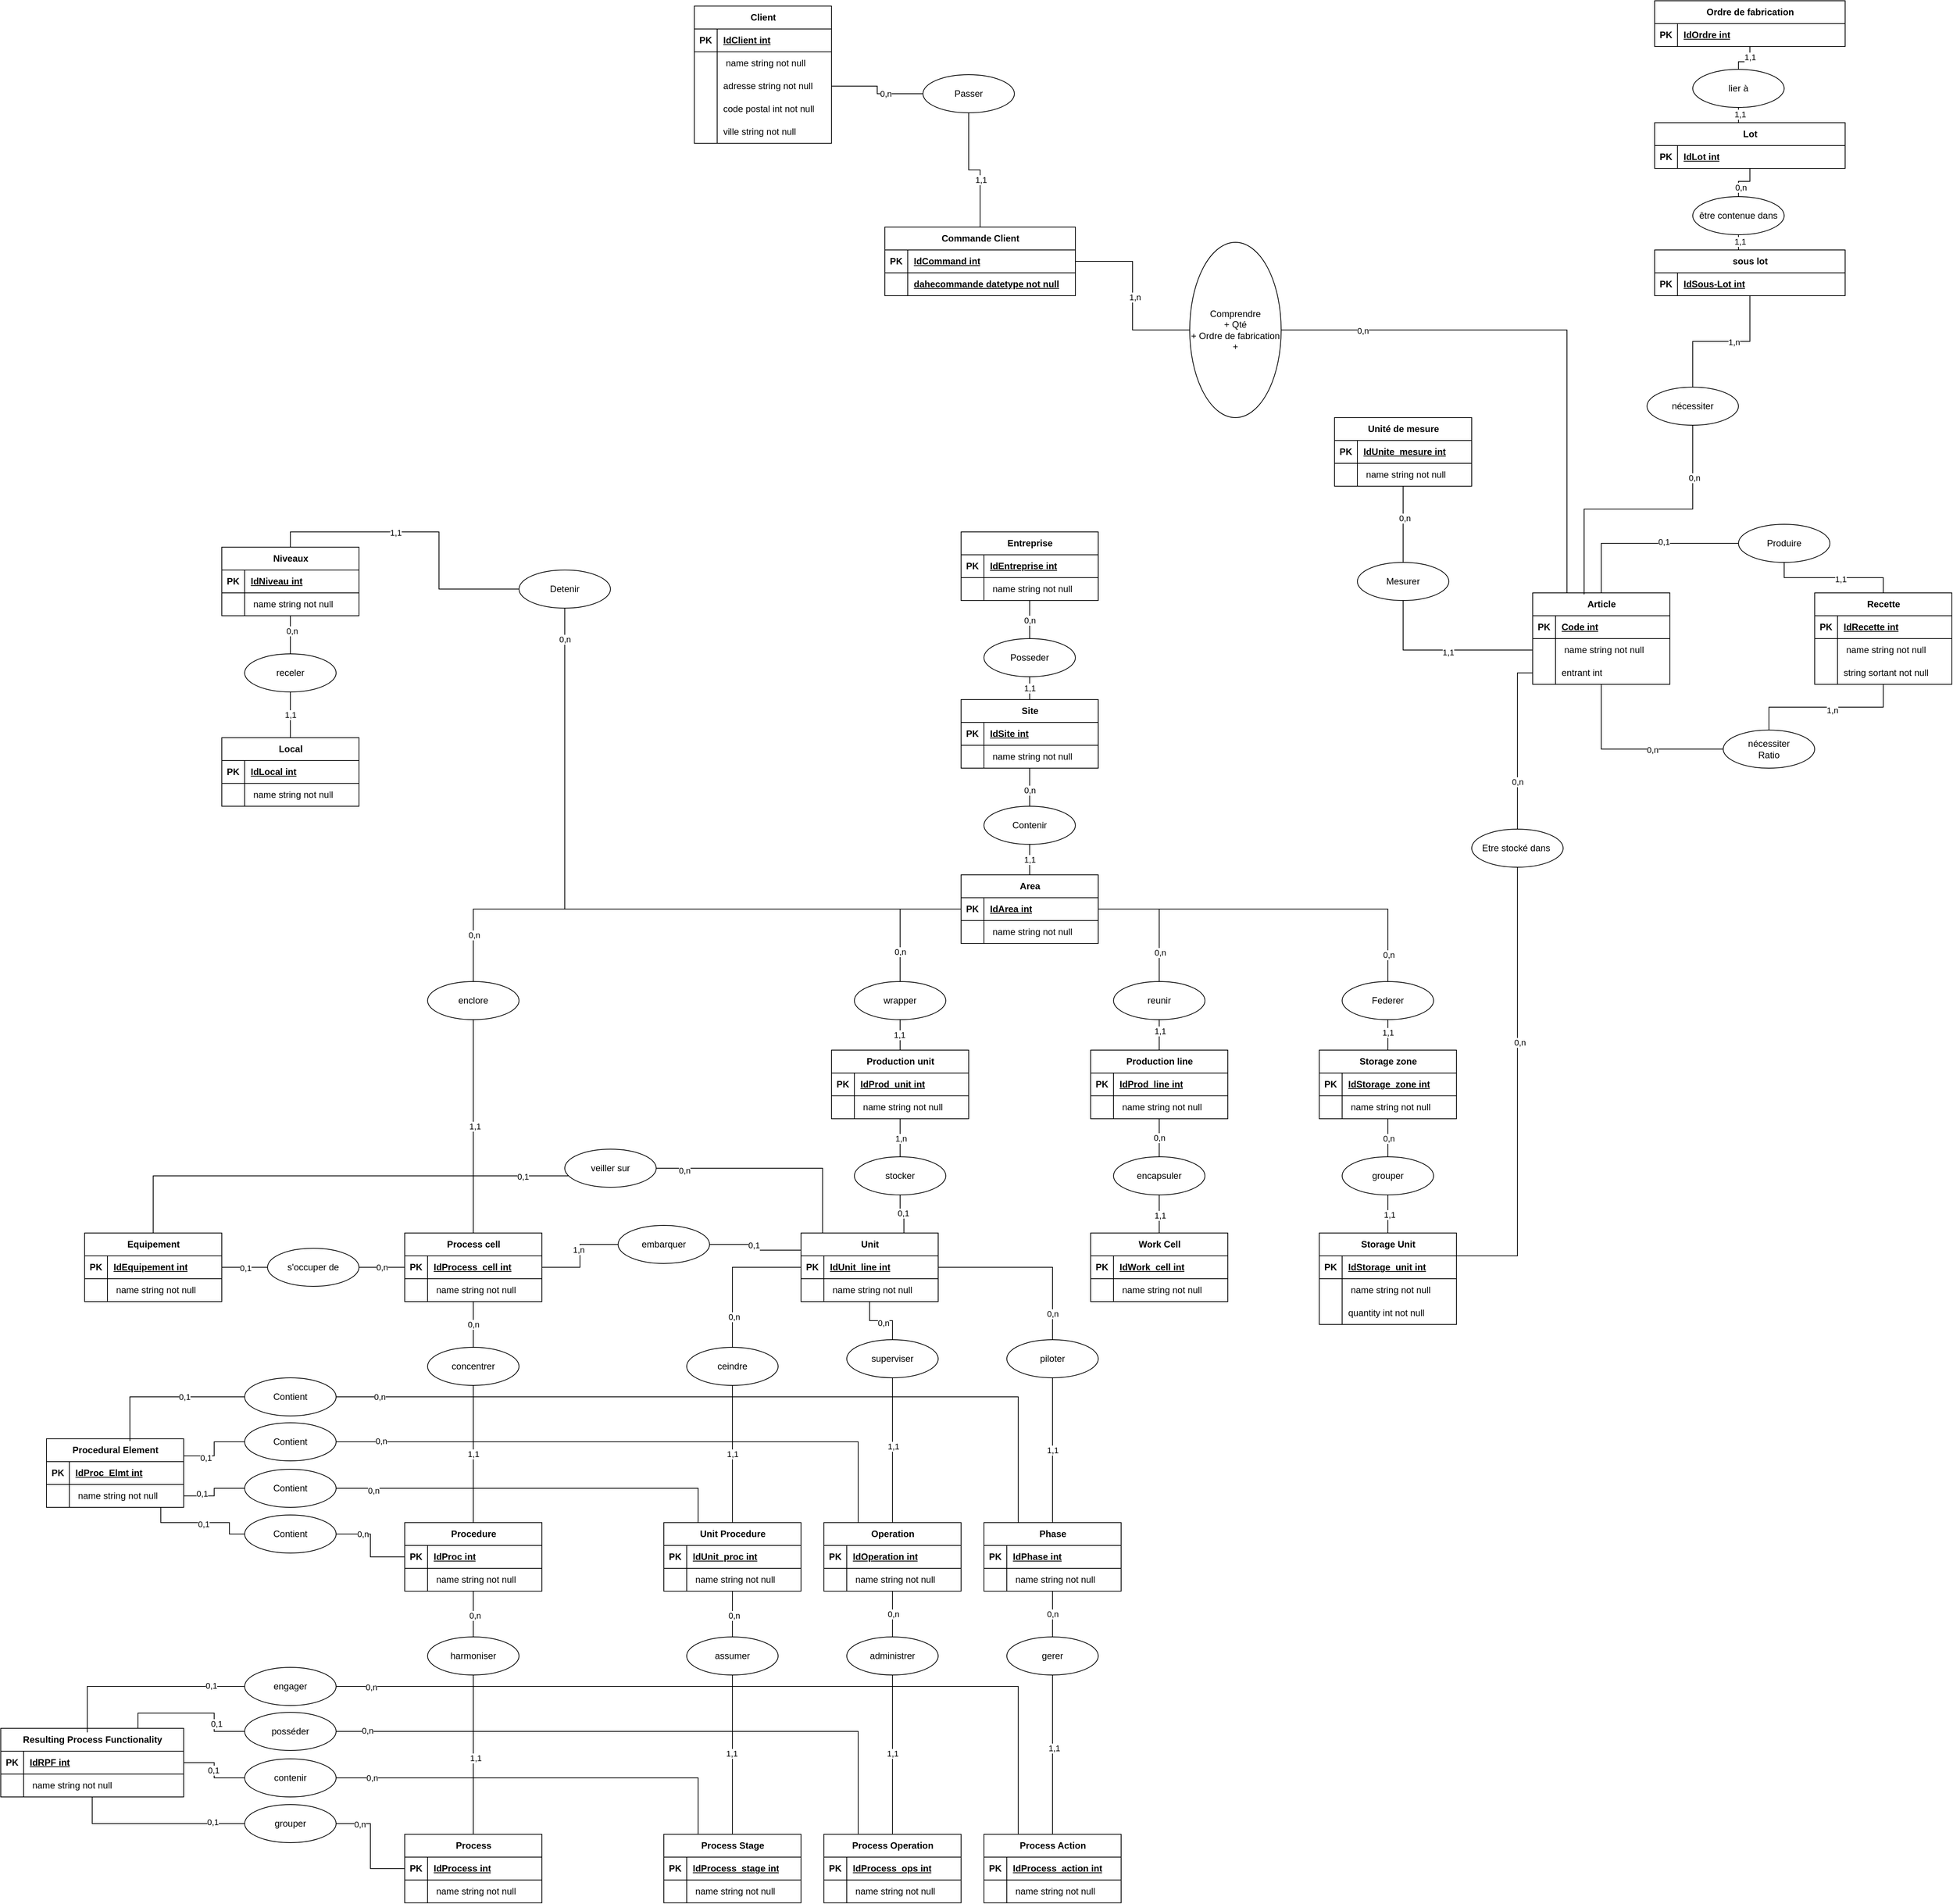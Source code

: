 <mxfile version="27.1.5" pages="4">
  <diagram name="MCD" id="_K4X1ufoz31vK_C_yLec">
    <mxGraphModel dx="3691" dy="2358" grid="1" gridSize="10" guides="1" tooltips="1" connect="1" arrows="1" fold="1" page="1" pageScale="1" pageWidth="827" pageHeight="1169" math="0" shadow="0">
      <root>
        <mxCell id="0" />
        <mxCell id="1" parent="0" />
        <mxCell id="C1ssMJ170N3CoeuF4L1_-19" style="edgeStyle=orthogonalEdgeStyle;rounded=0;orthogonalLoop=1;jettySize=auto;html=1;endArrow=none;startFill=0;" parent="1" source="DrKuNDU26apTc66BcLRC-23" target="C1ssMJ170N3CoeuF4L1_-15" edge="1">
          <mxGeometry relative="1" as="geometry" />
        </mxCell>
        <mxCell id="C1ssMJ170N3CoeuF4L1_-24" value="0,n" style="edgeLabel;html=1;align=center;verticalAlign=middle;resizable=0;points=[];fontFamily=Helvetica;fontSize=11;fontColor=default;labelBackgroundColor=default;" parent="C1ssMJ170N3CoeuF4L1_-19" vertex="1" connectable="0">
          <mxGeometry x="0.04" relative="1" as="geometry">
            <mxPoint as="offset" />
          </mxGeometry>
        </mxCell>
        <mxCell id="DrKuNDU26apTc66BcLRC-23" value="Entreprise" style="shape=table;startSize=30;container=1;collapsible=1;childLayout=tableLayout;fixedRows=1;rowLines=0;fontStyle=1;align=center;resizeLast=1;html=1;" parent="1" vertex="1">
          <mxGeometry x="290" width="180" height="90" as="geometry" />
        </mxCell>
        <mxCell id="DrKuNDU26apTc66BcLRC-24" value="" style="shape=tableRow;horizontal=0;startSize=0;swimlaneHead=0;swimlaneBody=0;fillColor=none;collapsible=0;dropTarget=0;points=[[0,0.5],[1,0.5]];portConstraint=eastwest;top=0;left=0;right=0;bottom=1;" parent="DrKuNDU26apTc66BcLRC-23" vertex="1">
          <mxGeometry y="30" width="180" height="30" as="geometry" />
        </mxCell>
        <mxCell id="DrKuNDU26apTc66BcLRC-25" value="PK" style="shape=partialRectangle;connectable=0;fillColor=none;top=0;left=0;bottom=0;right=0;fontStyle=1;overflow=hidden;whiteSpace=wrap;html=1;" parent="DrKuNDU26apTc66BcLRC-24" vertex="1">
          <mxGeometry width="30" height="30" as="geometry">
            <mxRectangle width="30" height="30" as="alternateBounds" />
          </mxGeometry>
        </mxCell>
        <mxCell id="DrKuNDU26apTc66BcLRC-26" value="IdEntreprise int" style="shape=partialRectangle;connectable=0;fillColor=none;top=0;left=0;bottom=0;right=0;align=left;spacingLeft=6;fontStyle=5;overflow=hidden;whiteSpace=wrap;html=1;" parent="DrKuNDU26apTc66BcLRC-24" vertex="1">
          <mxGeometry x="30" width="150" height="30" as="geometry">
            <mxRectangle width="150" height="30" as="alternateBounds" />
          </mxGeometry>
        </mxCell>
        <mxCell id="DrKuNDU26apTc66BcLRC-27" value="" style="shape=tableRow;horizontal=0;startSize=0;swimlaneHead=0;swimlaneBody=0;fillColor=none;collapsible=0;dropTarget=0;points=[[0,0.5],[1,0.5]];portConstraint=eastwest;top=0;left=0;right=0;bottom=0;" parent="DrKuNDU26apTc66BcLRC-23" vertex="1">
          <mxGeometry y="60" width="180" height="30" as="geometry" />
        </mxCell>
        <mxCell id="DrKuNDU26apTc66BcLRC-28" value="" style="shape=partialRectangle;connectable=0;fillColor=none;top=0;left=0;bottom=0;right=0;editable=1;overflow=hidden;whiteSpace=wrap;html=1;" parent="DrKuNDU26apTc66BcLRC-27" vertex="1">
          <mxGeometry width="30" height="30" as="geometry">
            <mxRectangle width="30" height="30" as="alternateBounds" />
          </mxGeometry>
        </mxCell>
        <mxCell id="DrKuNDU26apTc66BcLRC-29" value="&amp;nbsp;name string not null" style="shape=partialRectangle;connectable=0;fillColor=none;top=0;left=0;bottom=0;right=0;align=left;spacingLeft=6;overflow=hidden;whiteSpace=wrap;html=1;" parent="DrKuNDU26apTc66BcLRC-27" vertex="1">
          <mxGeometry x="30" width="150" height="30" as="geometry">
            <mxRectangle width="150" height="30" as="alternateBounds" />
          </mxGeometry>
        </mxCell>
        <mxCell id="C1ssMJ170N3CoeuF4L1_-22" style="edgeStyle=orthogonalEdgeStyle;shape=connector;rounded=0;orthogonalLoop=1;jettySize=auto;html=1;strokeColor=default;align=center;verticalAlign=middle;fontFamily=Helvetica;fontSize=11;fontColor=default;labelBackgroundColor=default;startFill=0;endArrow=none;" parent="1" source="C1ssMJ170N3CoeuF4L1_-1" target="C1ssMJ170N3CoeuF4L1_-16" edge="1">
          <mxGeometry relative="1" as="geometry" />
        </mxCell>
        <mxCell id="C1ssMJ170N3CoeuF4L1_-25" value="0,n" style="edgeLabel;html=1;align=center;verticalAlign=middle;resizable=0;points=[];fontFamily=Helvetica;fontSize=11;fontColor=default;labelBackgroundColor=default;" parent="C1ssMJ170N3CoeuF4L1_-22" vertex="1" connectable="0">
          <mxGeometry x="0.16" relative="1" as="geometry">
            <mxPoint as="offset" />
          </mxGeometry>
        </mxCell>
        <mxCell id="C1ssMJ170N3CoeuF4L1_-1" value="Site" style="shape=table;startSize=30;container=1;collapsible=1;childLayout=tableLayout;fixedRows=1;rowLines=0;fontStyle=1;align=center;resizeLast=1;html=1;" parent="1" vertex="1">
          <mxGeometry x="290" y="220" width="180" height="90" as="geometry" />
        </mxCell>
        <mxCell id="C1ssMJ170N3CoeuF4L1_-2" value="" style="shape=tableRow;horizontal=0;startSize=0;swimlaneHead=0;swimlaneBody=0;fillColor=none;collapsible=0;dropTarget=0;points=[[0,0.5],[1,0.5]];portConstraint=eastwest;top=0;left=0;right=0;bottom=1;" parent="C1ssMJ170N3CoeuF4L1_-1" vertex="1">
          <mxGeometry y="30" width="180" height="30" as="geometry" />
        </mxCell>
        <mxCell id="C1ssMJ170N3CoeuF4L1_-3" value="PK" style="shape=partialRectangle;connectable=0;fillColor=none;top=0;left=0;bottom=0;right=0;fontStyle=1;overflow=hidden;whiteSpace=wrap;html=1;" parent="C1ssMJ170N3CoeuF4L1_-2" vertex="1">
          <mxGeometry width="30" height="30" as="geometry">
            <mxRectangle width="30" height="30" as="alternateBounds" />
          </mxGeometry>
        </mxCell>
        <mxCell id="C1ssMJ170N3CoeuF4L1_-4" value="IdSite int" style="shape=partialRectangle;connectable=0;fillColor=none;top=0;left=0;bottom=0;right=0;align=left;spacingLeft=6;fontStyle=5;overflow=hidden;whiteSpace=wrap;html=1;" parent="C1ssMJ170N3CoeuF4L1_-2" vertex="1">
          <mxGeometry x="30" width="150" height="30" as="geometry">
            <mxRectangle width="150" height="30" as="alternateBounds" />
          </mxGeometry>
        </mxCell>
        <mxCell id="C1ssMJ170N3CoeuF4L1_-5" value="" style="shape=tableRow;horizontal=0;startSize=0;swimlaneHead=0;swimlaneBody=0;fillColor=none;collapsible=0;dropTarget=0;points=[[0,0.5],[1,0.5]];portConstraint=eastwest;top=0;left=0;right=0;bottom=0;" parent="C1ssMJ170N3CoeuF4L1_-1" vertex="1">
          <mxGeometry y="60" width="180" height="30" as="geometry" />
        </mxCell>
        <mxCell id="C1ssMJ170N3CoeuF4L1_-6" value="" style="shape=partialRectangle;connectable=0;fillColor=none;top=0;left=0;bottom=0;right=0;editable=1;overflow=hidden;whiteSpace=wrap;html=1;" parent="C1ssMJ170N3CoeuF4L1_-5" vertex="1">
          <mxGeometry width="30" height="30" as="geometry">
            <mxRectangle width="30" height="30" as="alternateBounds" />
          </mxGeometry>
        </mxCell>
        <mxCell id="C1ssMJ170N3CoeuF4L1_-7" value="&amp;nbsp;name string not null" style="shape=partialRectangle;connectable=0;fillColor=none;top=0;left=0;bottom=0;right=0;align=left;spacingLeft=6;overflow=hidden;whiteSpace=wrap;html=1;" parent="C1ssMJ170N3CoeuF4L1_-5" vertex="1">
          <mxGeometry x="30" width="150" height="30" as="geometry">
            <mxRectangle width="150" height="30" as="alternateBounds" />
          </mxGeometry>
        </mxCell>
        <mxCell id="C1ssMJ170N3CoeuF4L1_-60" style="edgeStyle=orthogonalEdgeStyle;shape=connector;rounded=0;orthogonalLoop=1;jettySize=auto;html=1;strokeColor=default;align=center;verticalAlign=middle;fontFamily=Helvetica;fontSize=11;fontColor=default;labelBackgroundColor=default;startFill=0;endArrow=none;" parent="1" source="C1ssMJ170N3CoeuF4L1_-8" target="C1ssMJ170N3CoeuF4L1_-54" edge="1">
          <mxGeometry relative="1" as="geometry" />
        </mxCell>
        <mxCell id="C1ssMJ170N3CoeuF4L1_-72" value="0,n" style="edgeLabel;html=1;align=center;verticalAlign=middle;resizable=0;points=[];fontFamily=Helvetica;fontSize=11;fontColor=default;labelBackgroundColor=default;" parent="C1ssMJ170N3CoeuF4L1_-60" vertex="1" connectable="0">
          <mxGeometry x="0.832" y="1" relative="1" as="geometry">
            <mxPoint as="offset" />
          </mxGeometry>
        </mxCell>
        <mxCell id="C1ssMJ170N3CoeuF4L1_-61" style="edgeStyle=orthogonalEdgeStyle;shape=connector;rounded=0;orthogonalLoop=1;jettySize=auto;html=1;entryX=0.5;entryY=0;entryDx=0;entryDy=0;strokeColor=default;align=center;verticalAlign=middle;fontFamily=Helvetica;fontSize=11;fontColor=default;labelBackgroundColor=default;startFill=0;endArrow=none;" parent="1" source="C1ssMJ170N3CoeuF4L1_-8" target="C1ssMJ170N3CoeuF4L1_-58" edge="1">
          <mxGeometry relative="1" as="geometry" />
        </mxCell>
        <mxCell id="C1ssMJ170N3CoeuF4L1_-73" value="0,n" style="edgeLabel;html=1;align=center;verticalAlign=middle;resizable=0;points=[];fontFamily=Helvetica;fontSize=11;fontColor=default;labelBackgroundColor=default;" parent="C1ssMJ170N3CoeuF4L1_-61" vertex="1" connectable="0">
          <mxGeometry x="0.554" relative="1" as="geometry">
            <mxPoint as="offset" />
          </mxGeometry>
        </mxCell>
        <mxCell id="C1ssMJ170N3CoeuF4L1_-62" style="edgeStyle=orthogonalEdgeStyle;shape=connector;rounded=0;orthogonalLoop=1;jettySize=auto;html=1;strokeColor=default;align=center;verticalAlign=middle;fontFamily=Helvetica;fontSize=11;fontColor=default;labelBackgroundColor=default;startFill=0;endArrow=none;" parent="1" source="C1ssMJ170N3CoeuF4L1_-8" target="C1ssMJ170N3CoeuF4L1_-59" edge="1">
          <mxGeometry relative="1" as="geometry" />
        </mxCell>
        <mxCell id="C1ssMJ170N3CoeuF4L1_-74" value="0,n" style="edgeLabel;html=1;align=center;verticalAlign=middle;resizable=0;points=[];fontFamily=Helvetica;fontSize=11;fontColor=default;labelBackgroundColor=default;" parent="C1ssMJ170N3CoeuF4L1_-62" vertex="1" connectable="0">
          <mxGeometry x="0.566" y="1" relative="1" as="geometry">
            <mxPoint as="offset" />
          </mxGeometry>
        </mxCell>
        <mxCell id="C1ssMJ170N3CoeuF4L1_-63" style="edgeStyle=orthogonalEdgeStyle;shape=connector;rounded=0;orthogonalLoop=1;jettySize=auto;html=1;strokeColor=default;align=center;verticalAlign=middle;fontFamily=Helvetica;fontSize=11;fontColor=default;labelBackgroundColor=default;startFill=0;endArrow=none;" parent="1" source="C1ssMJ170N3CoeuF4L1_-8" target="C1ssMJ170N3CoeuF4L1_-57" edge="1">
          <mxGeometry relative="1" as="geometry" />
        </mxCell>
        <mxCell id="C1ssMJ170N3CoeuF4L1_-75" value="0,n" style="edgeLabel;html=1;align=center;verticalAlign=middle;resizable=0;points=[];fontFamily=Helvetica;fontSize=11;fontColor=default;labelBackgroundColor=default;" parent="C1ssMJ170N3CoeuF4L1_-63" vertex="1" connectable="0">
          <mxGeometry x="0.853" y="1" relative="1" as="geometry">
            <mxPoint as="offset" />
          </mxGeometry>
        </mxCell>
        <mxCell id="C1ssMJ170N3CoeuF4L1_-93" style="edgeStyle=orthogonalEdgeStyle;shape=connector;rounded=0;orthogonalLoop=1;jettySize=auto;html=1;strokeColor=default;align=center;verticalAlign=middle;fontFamily=Helvetica;fontSize=11;fontColor=default;labelBackgroundColor=default;startFill=0;endArrow=none;" parent="1" source="C1ssMJ170N3CoeuF4L1_-8" target="C1ssMJ170N3CoeuF4L1_-91" edge="1">
          <mxGeometry relative="1" as="geometry" />
        </mxCell>
        <mxCell id="C1ssMJ170N3CoeuF4L1_-97" value="0,n" style="edgeLabel;html=1;align=center;verticalAlign=middle;resizable=0;points=[];fontFamily=Helvetica;fontSize=11;fontColor=default;labelBackgroundColor=default;" parent="C1ssMJ170N3CoeuF4L1_-93" vertex="1" connectable="0">
          <mxGeometry x="0.911" relative="1" as="geometry">
            <mxPoint as="offset" />
          </mxGeometry>
        </mxCell>
        <mxCell id="C1ssMJ170N3CoeuF4L1_-8" value="Area" style="shape=table;startSize=30;container=1;collapsible=1;childLayout=tableLayout;fixedRows=1;rowLines=0;fontStyle=1;align=center;resizeLast=1;html=1;" parent="1" vertex="1">
          <mxGeometry x="290" y="450" width="180" height="90" as="geometry" />
        </mxCell>
        <mxCell id="C1ssMJ170N3CoeuF4L1_-9" value="" style="shape=tableRow;horizontal=0;startSize=0;swimlaneHead=0;swimlaneBody=0;fillColor=none;collapsible=0;dropTarget=0;points=[[0,0.5],[1,0.5]];portConstraint=eastwest;top=0;left=0;right=0;bottom=1;" parent="C1ssMJ170N3CoeuF4L1_-8" vertex="1">
          <mxGeometry y="30" width="180" height="30" as="geometry" />
        </mxCell>
        <mxCell id="C1ssMJ170N3CoeuF4L1_-10" value="PK" style="shape=partialRectangle;connectable=0;fillColor=none;top=0;left=0;bottom=0;right=0;fontStyle=1;overflow=hidden;whiteSpace=wrap;html=1;" parent="C1ssMJ170N3CoeuF4L1_-9" vertex="1">
          <mxGeometry width="30" height="30" as="geometry">
            <mxRectangle width="30" height="30" as="alternateBounds" />
          </mxGeometry>
        </mxCell>
        <mxCell id="C1ssMJ170N3CoeuF4L1_-11" value="IdArea int" style="shape=partialRectangle;connectable=0;fillColor=none;top=0;left=0;bottom=0;right=0;align=left;spacingLeft=6;fontStyle=5;overflow=hidden;whiteSpace=wrap;html=1;" parent="C1ssMJ170N3CoeuF4L1_-9" vertex="1">
          <mxGeometry x="30" width="150" height="30" as="geometry">
            <mxRectangle width="150" height="30" as="alternateBounds" />
          </mxGeometry>
        </mxCell>
        <mxCell id="C1ssMJ170N3CoeuF4L1_-12" value="" style="shape=tableRow;horizontal=0;startSize=0;swimlaneHead=0;swimlaneBody=0;fillColor=none;collapsible=0;dropTarget=0;points=[[0,0.5],[1,0.5]];portConstraint=eastwest;top=0;left=0;right=0;bottom=0;" parent="C1ssMJ170N3CoeuF4L1_-8" vertex="1">
          <mxGeometry y="60" width="180" height="30" as="geometry" />
        </mxCell>
        <mxCell id="C1ssMJ170N3CoeuF4L1_-13" value="" style="shape=partialRectangle;connectable=0;fillColor=none;top=0;left=0;bottom=0;right=0;editable=1;overflow=hidden;whiteSpace=wrap;html=1;" parent="C1ssMJ170N3CoeuF4L1_-12" vertex="1">
          <mxGeometry width="30" height="30" as="geometry">
            <mxRectangle width="30" height="30" as="alternateBounds" />
          </mxGeometry>
        </mxCell>
        <mxCell id="C1ssMJ170N3CoeuF4L1_-14" value="&amp;nbsp;name string not null" style="shape=partialRectangle;connectable=0;fillColor=none;top=0;left=0;bottom=0;right=0;align=left;spacingLeft=6;overflow=hidden;whiteSpace=wrap;html=1;" parent="C1ssMJ170N3CoeuF4L1_-12" vertex="1">
          <mxGeometry x="30" width="150" height="30" as="geometry">
            <mxRectangle width="150" height="30" as="alternateBounds" />
          </mxGeometry>
        </mxCell>
        <mxCell id="C1ssMJ170N3CoeuF4L1_-18" value="1,1" style="edgeStyle=orthogonalEdgeStyle;rounded=0;orthogonalLoop=1;jettySize=auto;html=1;endArrow=none;startFill=0;" parent="1" source="C1ssMJ170N3CoeuF4L1_-15" target="C1ssMJ170N3CoeuF4L1_-1" edge="1">
          <mxGeometry relative="1" as="geometry" />
        </mxCell>
        <mxCell id="C1ssMJ170N3CoeuF4L1_-15" value="Posseder" style="ellipse;whiteSpace=wrap;html=1;" parent="1" vertex="1">
          <mxGeometry x="320" y="140" width="120" height="50" as="geometry" />
        </mxCell>
        <mxCell id="C1ssMJ170N3CoeuF4L1_-23" value="1,1" style="edgeStyle=orthogonalEdgeStyle;shape=connector;rounded=0;orthogonalLoop=1;jettySize=auto;html=1;strokeColor=default;align=center;verticalAlign=middle;fontFamily=Helvetica;fontSize=11;fontColor=default;labelBackgroundColor=default;startFill=0;endArrow=none;" parent="1" source="C1ssMJ170N3CoeuF4L1_-16" target="C1ssMJ170N3CoeuF4L1_-8" edge="1">
          <mxGeometry relative="1" as="geometry" />
        </mxCell>
        <mxCell id="C1ssMJ170N3CoeuF4L1_-16" value="Contenir" style="ellipse;whiteSpace=wrap;html=1;" parent="1" vertex="1">
          <mxGeometry x="320" y="360" width="120" height="50" as="geometry" />
        </mxCell>
        <mxCell id="C1ssMJ170N3CoeuF4L1_-132" style="edgeStyle=orthogonalEdgeStyle;shape=connector;rounded=0;orthogonalLoop=1;jettySize=auto;html=1;strokeColor=default;align=center;verticalAlign=middle;fontFamily=Helvetica;fontSize=11;fontColor=default;labelBackgroundColor=default;startFill=0;endArrow=none;" parent="1" source="C1ssMJ170N3CoeuF4L1_-26" target="C1ssMJ170N3CoeuF4L1_-128" edge="1">
          <mxGeometry relative="1" as="geometry" />
        </mxCell>
        <mxCell id="C1ssMJ170N3CoeuF4L1_-142" value="1,n" style="edgeLabel;html=1;align=center;verticalAlign=middle;resizable=0;points=[];fontFamily=Helvetica;fontSize=11;fontColor=default;labelBackgroundColor=default;" parent="C1ssMJ170N3CoeuF4L1_-132" vertex="1" connectable="0">
          <mxGeometry x="0.12" y="2" relative="1" as="geometry">
            <mxPoint as="offset" />
          </mxGeometry>
        </mxCell>
        <mxCell id="C1ssMJ170N3CoeuF4L1_-226" value="0,n" style="edgeStyle=orthogonalEdgeStyle;shape=connector;rounded=0;orthogonalLoop=1;jettySize=auto;html=1;strokeColor=default;align=center;verticalAlign=middle;fontFamily=Helvetica;fontSize=11;fontColor=default;labelBackgroundColor=default;startFill=0;endArrow=none;" parent="1" source="C1ssMJ170N3CoeuF4L1_-26" target="C1ssMJ170N3CoeuF4L1_-217" edge="1">
          <mxGeometry relative="1" as="geometry" />
        </mxCell>
        <mxCell id="C1ssMJ170N3CoeuF4L1_-26" value="Process cell" style="shape=table;startSize=30;container=1;collapsible=1;childLayout=tableLayout;fixedRows=1;rowLines=0;fontStyle=1;align=center;resizeLast=1;html=1;" parent="1" vertex="1">
          <mxGeometry x="-440" y="920" width="180" height="90" as="geometry" />
        </mxCell>
        <mxCell id="C1ssMJ170N3CoeuF4L1_-27" value="" style="shape=tableRow;horizontal=0;startSize=0;swimlaneHead=0;swimlaneBody=0;fillColor=none;collapsible=0;dropTarget=0;points=[[0,0.5],[1,0.5]];portConstraint=eastwest;top=0;left=0;right=0;bottom=1;" parent="C1ssMJ170N3CoeuF4L1_-26" vertex="1">
          <mxGeometry y="30" width="180" height="30" as="geometry" />
        </mxCell>
        <mxCell id="C1ssMJ170N3CoeuF4L1_-28" value="PK" style="shape=partialRectangle;connectable=0;fillColor=none;top=0;left=0;bottom=0;right=0;fontStyle=1;overflow=hidden;whiteSpace=wrap;html=1;" parent="C1ssMJ170N3CoeuF4L1_-27" vertex="1">
          <mxGeometry width="30" height="30" as="geometry">
            <mxRectangle width="30" height="30" as="alternateBounds" />
          </mxGeometry>
        </mxCell>
        <mxCell id="C1ssMJ170N3CoeuF4L1_-29" value="IdProcess_cell int" style="shape=partialRectangle;connectable=0;fillColor=none;top=0;left=0;bottom=0;right=0;align=left;spacingLeft=6;fontStyle=5;overflow=hidden;whiteSpace=wrap;html=1;" parent="C1ssMJ170N3CoeuF4L1_-27" vertex="1">
          <mxGeometry x="30" width="150" height="30" as="geometry">
            <mxRectangle width="150" height="30" as="alternateBounds" />
          </mxGeometry>
        </mxCell>
        <mxCell id="C1ssMJ170N3CoeuF4L1_-30" value="" style="shape=tableRow;horizontal=0;startSize=0;swimlaneHead=0;swimlaneBody=0;fillColor=none;collapsible=0;dropTarget=0;points=[[0,0.5],[1,0.5]];portConstraint=eastwest;top=0;left=0;right=0;bottom=0;" parent="C1ssMJ170N3CoeuF4L1_-26" vertex="1">
          <mxGeometry y="60" width="180" height="30" as="geometry" />
        </mxCell>
        <mxCell id="C1ssMJ170N3CoeuF4L1_-31" value="" style="shape=partialRectangle;connectable=0;fillColor=none;top=0;left=0;bottom=0;right=0;editable=1;overflow=hidden;whiteSpace=wrap;html=1;" parent="C1ssMJ170N3CoeuF4L1_-30" vertex="1">
          <mxGeometry width="30" height="30" as="geometry">
            <mxRectangle width="30" height="30" as="alternateBounds" />
          </mxGeometry>
        </mxCell>
        <mxCell id="C1ssMJ170N3CoeuF4L1_-32" value="&amp;nbsp;name string not null" style="shape=partialRectangle;connectable=0;fillColor=none;top=0;left=0;bottom=0;right=0;align=left;spacingLeft=6;overflow=hidden;whiteSpace=wrap;html=1;" parent="C1ssMJ170N3CoeuF4L1_-30" vertex="1">
          <mxGeometry x="30" width="150" height="30" as="geometry">
            <mxRectangle width="150" height="30" as="alternateBounds" />
          </mxGeometry>
        </mxCell>
        <mxCell id="C1ssMJ170N3CoeuF4L1_-134" style="edgeStyle=orthogonalEdgeStyle;shape=connector;rounded=0;orthogonalLoop=1;jettySize=auto;html=1;strokeColor=default;align=center;verticalAlign=middle;fontFamily=Helvetica;fontSize=11;fontColor=default;labelBackgroundColor=default;startFill=0;endArrow=none;" parent="1" source="C1ssMJ170N3CoeuF4L1_-33" target="C1ssMJ170N3CoeuF4L1_-129" edge="1">
          <mxGeometry relative="1" as="geometry" />
        </mxCell>
        <mxCell id="C1ssMJ170N3CoeuF4L1_-143" value="1,n" style="edgeLabel;html=1;align=center;verticalAlign=middle;resizable=0;points=[];fontFamily=Helvetica;fontSize=11;fontColor=default;labelBackgroundColor=default;" parent="C1ssMJ170N3CoeuF4L1_-134" vertex="1" connectable="0">
          <mxGeometry x="0.04" y="1" relative="1" as="geometry">
            <mxPoint as="offset" />
          </mxGeometry>
        </mxCell>
        <mxCell id="C1ssMJ170N3CoeuF4L1_-33" value="Production unit" style="shape=table;startSize=30;container=1;collapsible=1;childLayout=tableLayout;fixedRows=1;rowLines=0;fontStyle=1;align=center;resizeLast=1;html=1;" parent="1" vertex="1">
          <mxGeometry x="120" y="680" width="180" height="90" as="geometry" />
        </mxCell>
        <mxCell id="C1ssMJ170N3CoeuF4L1_-34" value="" style="shape=tableRow;horizontal=0;startSize=0;swimlaneHead=0;swimlaneBody=0;fillColor=none;collapsible=0;dropTarget=0;points=[[0,0.5],[1,0.5]];portConstraint=eastwest;top=0;left=0;right=0;bottom=1;" parent="C1ssMJ170N3CoeuF4L1_-33" vertex="1">
          <mxGeometry y="30" width="180" height="30" as="geometry" />
        </mxCell>
        <mxCell id="C1ssMJ170N3CoeuF4L1_-35" value="PK" style="shape=partialRectangle;connectable=0;fillColor=none;top=0;left=0;bottom=0;right=0;fontStyle=1;overflow=hidden;whiteSpace=wrap;html=1;" parent="C1ssMJ170N3CoeuF4L1_-34" vertex="1">
          <mxGeometry width="30" height="30" as="geometry">
            <mxRectangle width="30" height="30" as="alternateBounds" />
          </mxGeometry>
        </mxCell>
        <mxCell id="C1ssMJ170N3CoeuF4L1_-36" value="IdProd_unit int" style="shape=partialRectangle;connectable=0;fillColor=none;top=0;left=0;bottom=0;right=0;align=left;spacingLeft=6;fontStyle=5;overflow=hidden;whiteSpace=wrap;html=1;" parent="C1ssMJ170N3CoeuF4L1_-34" vertex="1">
          <mxGeometry x="30" width="150" height="30" as="geometry">
            <mxRectangle width="150" height="30" as="alternateBounds" />
          </mxGeometry>
        </mxCell>
        <mxCell id="C1ssMJ170N3CoeuF4L1_-37" value="" style="shape=tableRow;horizontal=0;startSize=0;swimlaneHead=0;swimlaneBody=0;fillColor=none;collapsible=0;dropTarget=0;points=[[0,0.5],[1,0.5]];portConstraint=eastwest;top=0;left=0;right=0;bottom=0;" parent="C1ssMJ170N3CoeuF4L1_-33" vertex="1">
          <mxGeometry y="60" width="180" height="30" as="geometry" />
        </mxCell>
        <mxCell id="C1ssMJ170N3CoeuF4L1_-38" value="" style="shape=partialRectangle;connectable=0;fillColor=none;top=0;left=0;bottom=0;right=0;editable=1;overflow=hidden;whiteSpace=wrap;html=1;" parent="C1ssMJ170N3CoeuF4L1_-37" vertex="1">
          <mxGeometry width="30" height="30" as="geometry">
            <mxRectangle width="30" height="30" as="alternateBounds" />
          </mxGeometry>
        </mxCell>
        <mxCell id="C1ssMJ170N3CoeuF4L1_-39" value="&amp;nbsp;name string not null" style="shape=partialRectangle;connectable=0;fillColor=none;top=0;left=0;bottom=0;right=0;align=left;spacingLeft=6;overflow=hidden;whiteSpace=wrap;html=1;" parent="C1ssMJ170N3CoeuF4L1_-37" vertex="1">
          <mxGeometry x="30" width="150" height="30" as="geometry">
            <mxRectangle width="150" height="30" as="alternateBounds" />
          </mxGeometry>
        </mxCell>
        <mxCell id="C1ssMJ170N3CoeuF4L1_-136" value="0,n" style="edgeStyle=orthogonalEdgeStyle;shape=connector;rounded=0;orthogonalLoop=1;jettySize=auto;html=1;entryX=0.5;entryY=0;entryDx=0;entryDy=0;strokeColor=default;align=center;verticalAlign=middle;fontFamily=Helvetica;fontSize=11;fontColor=default;labelBackgroundColor=default;startFill=0;endArrow=none;" parent="1" source="C1ssMJ170N3CoeuF4L1_-40" target="C1ssMJ170N3CoeuF4L1_-130" edge="1">
          <mxGeometry relative="1" as="geometry" />
        </mxCell>
        <mxCell id="C1ssMJ170N3CoeuF4L1_-40" value="Production line" style="shape=table;startSize=30;container=1;collapsible=1;childLayout=tableLayout;fixedRows=1;rowLines=0;fontStyle=1;align=center;resizeLast=1;html=1;" parent="1" vertex="1">
          <mxGeometry x="460" y="680" width="180" height="90" as="geometry" />
        </mxCell>
        <mxCell id="C1ssMJ170N3CoeuF4L1_-41" value="" style="shape=tableRow;horizontal=0;startSize=0;swimlaneHead=0;swimlaneBody=0;fillColor=none;collapsible=0;dropTarget=0;points=[[0,0.5],[1,0.5]];portConstraint=eastwest;top=0;left=0;right=0;bottom=1;" parent="C1ssMJ170N3CoeuF4L1_-40" vertex="1">
          <mxGeometry y="30" width="180" height="30" as="geometry" />
        </mxCell>
        <mxCell id="C1ssMJ170N3CoeuF4L1_-42" value="PK" style="shape=partialRectangle;connectable=0;fillColor=none;top=0;left=0;bottom=0;right=0;fontStyle=1;overflow=hidden;whiteSpace=wrap;html=1;" parent="C1ssMJ170N3CoeuF4L1_-41" vertex="1">
          <mxGeometry width="30" height="30" as="geometry">
            <mxRectangle width="30" height="30" as="alternateBounds" />
          </mxGeometry>
        </mxCell>
        <mxCell id="C1ssMJ170N3CoeuF4L1_-43" value="IdProd_line int" style="shape=partialRectangle;connectable=0;fillColor=none;top=0;left=0;bottom=0;right=0;align=left;spacingLeft=6;fontStyle=5;overflow=hidden;whiteSpace=wrap;html=1;" parent="C1ssMJ170N3CoeuF4L1_-41" vertex="1">
          <mxGeometry x="30" width="150" height="30" as="geometry">
            <mxRectangle width="150" height="30" as="alternateBounds" />
          </mxGeometry>
        </mxCell>
        <mxCell id="C1ssMJ170N3CoeuF4L1_-44" value="" style="shape=tableRow;horizontal=0;startSize=0;swimlaneHead=0;swimlaneBody=0;fillColor=none;collapsible=0;dropTarget=0;points=[[0,0.5],[1,0.5]];portConstraint=eastwest;top=0;left=0;right=0;bottom=0;" parent="C1ssMJ170N3CoeuF4L1_-40" vertex="1">
          <mxGeometry y="60" width="180" height="30" as="geometry" />
        </mxCell>
        <mxCell id="C1ssMJ170N3CoeuF4L1_-45" value="" style="shape=partialRectangle;connectable=0;fillColor=none;top=0;left=0;bottom=0;right=0;editable=1;overflow=hidden;whiteSpace=wrap;html=1;" parent="C1ssMJ170N3CoeuF4L1_-44" vertex="1">
          <mxGeometry width="30" height="30" as="geometry">
            <mxRectangle width="30" height="30" as="alternateBounds" />
          </mxGeometry>
        </mxCell>
        <mxCell id="C1ssMJ170N3CoeuF4L1_-46" value="&amp;nbsp;name string not null" style="shape=partialRectangle;connectable=0;fillColor=none;top=0;left=0;bottom=0;right=0;align=left;spacingLeft=6;overflow=hidden;whiteSpace=wrap;html=1;" parent="C1ssMJ170N3CoeuF4L1_-44" vertex="1">
          <mxGeometry x="30" width="150" height="30" as="geometry">
            <mxRectangle width="150" height="30" as="alternateBounds" />
          </mxGeometry>
        </mxCell>
        <mxCell id="C1ssMJ170N3CoeuF4L1_-138" style="edgeStyle=orthogonalEdgeStyle;shape=connector;rounded=0;orthogonalLoop=1;jettySize=auto;html=1;strokeColor=default;align=center;verticalAlign=middle;fontFamily=Helvetica;fontSize=11;fontColor=default;labelBackgroundColor=default;startFill=0;endArrow=none;" parent="1" source="C1ssMJ170N3CoeuF4L1_-47" target="C1ssMJ170N3CoeuF4L1_-131" edge="1">
          <mxGeometry relative="1" as="geometry" />
        </mxCell>
        <mxCell id="C1ssMJ170N3CoeuF4L1_-146" value="0,n" style="edgeLabel;html=1;align=center;verticalAlign=middle;resizable=0;points=[];fontFamily=Helvetica;fontSize=11;fontColor=default;labelBackgroundColor=default;" parent="C1ssMJ170N3CoeuF4L1_-138" vertex="1" connectable="0">
          <mxGeometry x="0.04" y="1" relative="1" as="geometry">
            <mxPoint as="offset" />
          </mxGeometry>
        </mxCell>
        <mxCell id="C1ssMJ170N3CoeuF4L1_-47" value="Storage zone" style="shape=table;startSize=30;container=1;collapsible=1;childLayout=tableLayout;fixedRows=1;rowLines=0;fontStyle=1;align=center;resizeLast=1;html=1;" parent="1" vertex="1">
          <mxGeometry x="760" y="680" width="180" height="90" as="geometry" />
        </mxCell>
        <mxCell id="C1ssMJ170N3CoeuF4L1_-48" value="" style="shape=tableRow;horizontal=0;startSize=0;swimlaneHead=0;swimlaneBody=0;fillColor=none;collapsible=0;dropTarget=0;points=[[0,0.5],[1,0.5]];portConstraint=eastwest;top=0;left=0;right=0;bottom=1;" parent="C1ssMJ170N3CoeuF4L1_-47" vertex="1">
          <mxGeometry y="30" width="180" height="30" as="geometry" />
        </mxCell>
        <mxCell id="C1ssMJ170N3CoeuF4L1_-49" value="PK" style="shape=partialRectangle;connectable=0;fillColor=none;top=0;left=0;bottom=0;right=0;fontStyle=1;overflow=hidden;whiteSpace=wrap;html=1;" parent="C1ssMJ170N3CoeuF4L1_-48" vertex="1">
          <mxGeometry width="30" height="30" as="geometry">
            <mxRectangle width="30" height="30" as="alternateBounds" />
          </mxGeometry>
        </mxCell>
        <mxCell id="C1ssMJ170N3CoeuF4L1_-50" value="IdStorage_zone int" style="shape=partialRectangle;connectable=0;fillColor=none;top=0;left=0;bottom=0;right=0;align=left;spacingLeft=6;fontStyle=5;overflow=hidden;whiteSpace=wrap;html=1;" parent="C1ssMJ170N3CoeuF4L1_-48" vertex="1">
          <mxGeometry x="30" width="150" height="30" as="geometry">
            <mxRectangle width="150" height="30" as="alternateBounds" />
          </mxGeometry>
        </mxCell>
        <mxCell id="C1ssMJ170N3CoeuF4L1_-51" value="" style="shape=tableRow;horizontal=0;startSize=0;swimlaneHead=0;swimlaneBody=0;fillColor=none;collapsible=0;dropTarget=0;points=[[0,0.5],[1,0.5]];portConstraint=eastwest;top=0;left=0;right=0;bottom=0;" parent="C1ssMJ170N3CoeuF4L1_-47" vertex="1">
          <mxGeometry y="60" width="180" height="30" as="geometry" />
        </mxCell>
        <mxCell id="C1ssMJ170N3CoeuF4L1_-52" value="" style="shape=partialRectangle;connectable=0;fillColor=none;top=0;left=0;bottom=0;right=0;editable=1;overflow=hidden;whiteSpace=wrap;html=1;" parent="C1ssMJ170N3CoeuF4L1_-51" vertex="1">
          <mxGeometry width="30" height="30" as="geometry">
            <mxRectangle width="30" height="30" as="alternateBounds" />
          </mxGeometry>
        </mxCell>
        <mxCell id="C1ssMJ170N3CoeuF4L1_-53" value="&amp;nbsp;name string not null" style="shape=partialRectangle;connectable=0;fillColor=none;top=0;left=0;bottom=0;right=0;align=left;spacingLeft=6;overflow=hidden;whiteSpace=wrap;html=1;" parent="C1ssMJ170N3CoeuF4L1_-51" vertex="1">
          <mxGeometry x="30" width="150" height="30" as="geometry">
            <mxRectangle width="150" height="30" as="alternateBounds" />
          </mxGeometry>
        </mxCell>
        <mxCell id="C1ssMJ170N3CoeuF4L1_-64" style="edgeStyle=orthogonalEdgeStyle;shape=connector;rounded=0;orthogonalLoop=1;jettySize=auto;html=1;strokeColor=default;align=center;verticalAlign=middle;fontFamily=Helvetica;fontSize=11;fontColor=default;labelBackgroundColor=default;startFill=0;endArrow=none;" parent="1" source="C1ssMJ170N3CoeuF4L1_-54" target="C1ssMJ170N3CoeuF4L1_-26" edge="1">
          <mxGeometry relative="1" as="geometry" />
        </mxCell>
        <mxCell id="C1ssMJ170N3CoeuF4L1_-71" value="1,1" style="edgeLabel;html=1;align=center;verticalAlign=middle;resizable=0;points=[];fontFamily=Helvetica;fontSize=11;fontColor=default;labelBackgroundColor=default;" parent="C1ssMJ170N3CoeuF4L1_-64" vertex="1" connectable="0">
          <mxGeometry y="2" relative="1" as="geometry">
            <mxPoint as="offset" />
          </mxGeometry>
        </mxCell>
        <mxCell id="C1ssMJ170N3CoeuF4L1_-54" value="enclore" style="ellipse;whiteSpace=wrap;html=1;" parent="1" vertex="1">
          <mxGeometry x="-410" y="590" width="120" height="50" as="geometry" />
        </mxCell>
        <mxCell id="C1ssMJ170N3CoeuF4L1_-67" style="edgeStyle=orthogonalEdgeStyle;shape=connector;rounded=0;orthogonalLoop=1;jettySize=auto;html=1;strokeColor=default;align=center;verticalAlign=middle;fontFamily=Helvetica;fontSize=11;fontColor=default;labelBackgroundColor=default;startFill=0;endArrow=none;" parent="1" source="C1ssMJ170N3CoeuF4L1_-57" target="C1ssMJ170N3CoeuF4L1_-47" edge="1">
          <mxGeometry relative="1" as="geometry" />
        </mxCell>
        <mxCell id="C1ssMJ170N3CoeuF4L1_-70" value="1,1" style="edgeLabel;html=1;align=center;verticalAlign=middle;resizable=0;points=[];fontFamily=Helvetica;fontSize=11;fontColor=default;labelBackgroundColor=default;" parent="C1ssMJ170N3CoeuF4L1_-67" vertex="1" connectable="0">
          <mxGeometry x="-0.15" relative="1" as="geometry">
            <mxPoint as="offset" />
          </mxGeometry>
        </mxCell>
        <mxCell id="C1ssMJ170N3CoeuF4L1_-57" value="Federer" style="ellipse;whiteSpace=wrap;html=1;" parent="1" vertex="1">
          <mxGeometry x="790" y="590" width="120" height="50" as="geometry" />
        </mxCell>
        <mxCell id="C1ssMJ170N3CoeuF4L1_-65" style="edgeStyle=orthogonalEdgeStyle;shape=connector;rounded=0;orthogonalLoop=1;jettySize=auto;html=1;strokeColor=default;align=center;verticalAlign=middle;fontFamily=Helvetica;fontSize=11;fontColor=default;labelBackgroundColor=default;startFill=0;endArrow=none;" parent="1" source="C1ssMJ170N3CoeuF4L1_-58" target="C1ssMJ170N3CoeuF4L1_-33" edge="1">
          <mxGeometry relative="1" as="geometry" />
        </mxCell>
        <mxCell id="C1ssMJ170N3CoeuF4L1_-68" value="1,1" style="edgeLabel;html=1;align=center;verticalAlign=middle;resizable=0;points=[];fontFamily=Helvetica;fontSize=11;fontColor=default;labelBackgroundColor=default;" parent="C1ssMJ170N3CoeuF4L1_-65" vertex="1" connectable="0">
          <mxGeometry y="-1" relative="1" as="geometry">
            <mxPoint as="offset" />
          </mxGeometry>
        </mxCell>
        <mxCell id="C1ssMJ170N3CoeuF4L1_-58" value="wrapper" style="ellipse;whiteSpace=wrap;html=1;" parent="1" vertex="1">
          <mxGeometry x="150" y="590" width="120" height="50" as="geometry" />
        </mxCell>
        <mxCell id="C1ssMJ170N3CoeuF4L1_-66" style="edgeStyle=orthogonalEdgeStyle;shape=connector;rounded=0;orthogonalLoop=1;jettySize=auto;html=1;strokeColor=default;align=center;verticalAlign=middle;fontFamily=Helvetica;fontSize=11;fontColor=default;labelBackgroundColor=default;startFill=0;endArrow=none;" parent="1" source="C1ssMJ170N3CoeuF4L1_-59" target="C1ssMJ170N3CoeuF4L1_-40" edge="1">
          <mxGeometry relative="1" as="geometry" />
        </mxCell>
        <mxCell id="C1ssMJ170N3CoeuF4L1_-69" value="1,1" style="edgeLabel;html=1;align=center;verticalAlign=middle;resizable=0;points=[];fontFamily=Helvetica;fontSize=11;fontColor=default;labelBackgroundColor=default;" parent="C1ssMJ170N3CoeuF4L1_-66" vertex="1" connectable="0">
          <mxGeometry x="-0.25" y="1" relative="1" as="geometry">
            <mxPoint as="offset" />
          </mxGeometry>
        </mxCell>
        <mxCell id="C1ssMJ170N3CoeuF4L1_-59" value="reunir" style="ellipse;whiteSpace=wrap;html=1;" parent="1" vertex="1">
          <mxGeometry x="490" y="590" width="120" height="50" as="geometry" />
        </mxCell>
        <mxCell id="C1ssMJ170N3CoeuF4L1_-95" style="edgeStyle=orthogonalEdgeStyle;shape=connector;rounded=0;orthogonalLoop=1;jettySize=auto;html=1;strokeColor=default;align=center;verticalAlign=middle;fontFamily=Helvetica;fontSize=11;fontColor=default;labelBackgroundColor=default;startFill=0;endArrow=none;" parent="1" source="C1ssMJ170N3CoeuF4L1_-76" target="C1ssMJ170N3CoeuF4L1_-90" edge="1">
          <mxGeometry relative="1" as="geometry" />
        </mxCell>
        <mxCell id="C1ssMJ170N3CoeuF4L1_-99" value="0,n" style="edgeLabel;html=1;align=center;verticalAlign=middle;resizable=0;points=[];fontFamily=Helvetica;fontSize=11;fontColor=default;labelBackgroundColor=default;" parent="C1ssMJ170N3CoeuF4L1_-95" vertex="1" connectable="0">
          <mxGeometry x="-0.2" y="2" relative="1" as="geometry">
            <mxPoint as="offset" />
          </mxGeometry>
        </mxCell>
        <mxCell id="C1ssMJ170N3CoeuF4L1_-76" value="Niveaux" style="shape=table;startSize=30;container=1;collapsible=1;childLayout=tableLayout;fixedRows=1;rowLines=0;fontStyle=1;align=center;resizeLast=1;html=1;" parent="1" vertex="1">
          <mxGeometry x="-680" y="20" width="180" height="90" as="geometry" />
        </mxCell>
        <mxCell id="C1ssMJ170N3CoeuF4L1_-77" value="" style="shape=tableRow;horizontal=0;startSize=0;swimlaneHead=0;swimlaneBody=0;fillColor=none;collapsible=0;dropTarget=0;points=[[0,0.5],[1,0.5]];portConstraint=eastwest;top=0;left=0;right=0;bottom=1;" parent="C1ssMJ170N3CoeuF4L1_-76" vertex="1">
          <mxGeometry y="30" width="180" height="30" as="geometry" />
        </mxCell>
        <mxCell id="C1ssMJ170N3CoeuF4L1_-78" value="PK" style="shape=partialRectangle;connectable=0;fillColor=none;top=0;left=0;bottom=0;right=0;fontStyle=1;overflow=hidden;whiteSpace=wrap;html=1;" parent="C1ssMJ170N3CoeuF4L1_-77" vertex="1">
          <mxGeometry width="30" height="30" as="geometry">
            <mxRectangle width="30" height="30" as="alternateBounds" />
          </mxGeometry>
        </mxCell>
        <mxCell id="C1ssMJ170N3CoeuF4L1_-79" value="IdNiveau int" style="shape=partialRectangle;connectable=0;fillColor=none;top=0;left=0;bottom=0;right=0;align=left;spacingLeft=6;fontStyle=5;overflow=hidden;whiteSpace=wrap;html=1;" parent="C1ssMJ170N3CoeuF4L1_-77" vertex="1">
          <mxGeometry x="30" width="150" height="30" as="geometry">
            <mxRectangle width="150" height="30" as="alternateBounds" />
          </mxGeometry>
        </mxCell>
        <mxCell id="C1ssMJ170N3CoeuF4L1_-80" value="" style="shape=tableRow;horizontal=0;startSize=0;swimlaneHead=0;swimlaneBody=0;fillColor=none;collapsible=0;dropTarget=0;points=[[0,0.5],[1,0.5]];portConstraint=eastwest;top=0;left=0;right=0;bottom=0;" parent="C1ssMJ170N3CoeuF4L1_-76" vertex="1">
          <mxGeometry y="60" width="180" height="30" as="geometry" />
        </mxCell>
        <mxCell id="C1ssMJ170N3CoeuF4L1_-81" value="" style="shape=partialRectangle;connectable=0;fillColor=none;top=0;left=0;bottom=0;right=0;editable=1;overflow=hidden;whiteSpace=wrap;html=1;" parent="C1ssMJ170N3CoeuF4L1_-80" vertex="1">
          <mxGeometry width="30" height="30" as="geometry">
            <mxRectangle width="30" height="30" as="alternateBounds" />
          </mxGeometry>
        </mxCell>
        <mxCell id="C1ssMJ170N3CoeuF4L1_-82" value="&amp;nbsp;name string not null" style="shape=partialRectangle;connectable=0;fillColor=none;top=0;left=0;bottom=0;right=0;align=left;spacingLeft=6;overflow=hidden;whiteSpace=wrap;html=1;" parent="C1ssMJ170N3CoeuF4L1_-80" vertex="1">
          <mxGeometry x="30" width="150" height="30" as="geometry">
            <mxRectangle width="150" height="30" as="alternateBounds" />
          </mxGeometry>
        </mxCell>
        <mxCell id="C1ssMJ170N3CoeuF4L1_-83" value="Local" style="shape=table;startSize=30;container=1;collapsible=1;childLayout=tableLayout;fixedRows=1;rowLines=0;fontStyle=1;align=center;resizeLast=1;html=1;" parent="1" vertex="1">
          <mxGeometry x="-680" y="270" width="180" height="90" as="geometry" />
        </mxCell>
        <mxCell id="C1ssMJ170N3CoeuF4L1_-84" value="" style="shape=tableRow;horizontal=0;startSize=0;swimlaneHead=0;swimlaneBody=0;fillColor=none;collapsible=0;dropTarget=0;points=[[0,0.5],[1,0.5]];portConstraint=eastwest;top=0;left=0;right=0;bottom=1;" parent="C1ssMJ170N3CoeuF4L1_-83" vertex="1">
          <mxGeometry y="30" width="180" height="30" as="geometry" />
        </mxCell>
        <mxCell id="C1ssMJ170N3CoeuF4L1_-85" value="PK" style="shape=partialRectangle;connectable=0;fillColor=none;top=0;left=0;bottom=0;right=0;fontStyle=1;overflow=hidden;whiteSpace=wrap;html=1;" parent="C1ssMJ170N3CoeuF4L1_-84" vertex="1">
          <mxGeometry width="30" height="30" as="geometry">
            <mxRectangle width="30" height="30" as="alternateBounds" />
          </mxGeometry>
        </mxCell>
        <mxCell id="C1ssMJ170N3CoeuF4L1_-86" value="IdLocal int" style="shape=partialRectangle;connectable=0;fillColor=none;top=0;left=0;bottom=0;right=0;align=left;spacingLeft=6;fontStyle=5;overflow=hidden;whiteSpace=wrap;html=1;" parent="C1ssMJ170N3CoeuF4L1_-84" vertex="1">
          <mxGeometry x="30" width="150" height="30" as="geometry">
            <mxRectangle width="150" height="30" as="alternateBounds" />
          </mxGeometry>
        </mxCell>
        <mxCell id="C1ssMJ170N3CoeuF4L1_-87" value="" style="shape=tableRow;horizontal=0;startSize=0;swimlaneHead=0;swimlaneBody=0;fillColor=none;collapsible=0;dropTarget=0;points=[[0,0.5],[1,0.5]];portConstraint=eastwest;top=0;left=0;right=0;bottom=0;" parent="C1ssMJ170N3CoeuF4L1_-83" vertex="1">
          <mxGeometry y="60" width="180" height="30" as="geometry" />
        </mxCell>
        <mxCell id="C1ssMJ170N3CoeuF4L1_-88" value="" style="shape=partialRectangle;connectable=0;fillColor=none;top=0;left=0;bottom=0;right=0;editable=1;overflow=hidden;whiteSpace=wrap;html=1;" parent="C1ssMJ170N3CoeuF4L1_-87" vertex="1">
          <mxGeometry width="30" height="30" as="geometry">
            <mxRectangle width="30" height="30" as="alternateBounds" />
          </mxGeometry>
        </mxCell>
        <mxCell id="C1ssMJ170N3CoeuF4L1_-89" value="&amp;nbsp;name string not null" style="shape=partialRectangle;connectable=0;fillColor=none;top=0;left=0;bottom=0;right=0;align=left;spacingLeft=6;overflow=hidden;whiteSpace=wrap;html=1;" parent="C1ssMJ170N3CoeuF4L1_-87" vertex="1">
          <mxGeometry x="30" width="150" height="30" as="geometry">
            <mxRectangle width="150" height="30" as="alternateBounds" />
          </mxGeometry>
        </mxCell>
        <mxCell id="C1ssMJ170N3CoeuF4L1_-96" value="1,1" style="edgeStyle=orthogonalEdgeStyle;shape=connector;rounded=0;orthogonalLoop=1;jettySize=auto;html=1;strokeColor=default;align=center;verticalAlign=middle;fontFamily=Helvetica;fontSize=11;fontColor=default;labelBackgroundColor=default;startFill=0;endArrow=none;" parent="1" source="C1ssMJ170N3CoeuF4L1_-90" target="C1ssMJ170N3CoeuF4L1_-83" edge="1">
          <mxGeometry relative="1" as="geometry" />
        </mxCell>
        <mxCell id="C1ssMJ170N3CoeuF4L1_-90" value="receler" style="ellipse;whiteSpace=wrap;html=1;" parent="1" vertex="1">
          <mxGeometry x="-650" y="160" width="120" height="50" as="geometry" />
        </mxCell>
        <mxCell id="C1ssMJ170N3CoeuF4L1_-94" style="edgeStyle=orthogonalEdgeStyle;shape=connector;rounded=0;orthogonalLoop=1;jettySize=auto;html=1;entryX=0.5;entryY=0;entryDx=0;entryDy=0;strokeColor=default;align=center;verticalAlign=middle;fontFamily=Helvetica;fontSize=11;fontColor=default;labelBackgroundColor=default;startFill=0;endArrow=none;" parent="1" source="C1ssMJ170N3CoeuF4L1_-91" target="C1ssMJ170N3CoeuF4L1_-76" edge="1">
          <mxGeometry relative="1" as="geometry" />
        </mxCell>
        <mxCell id="C1ssMJ170N3CoeuF4L1_-98" value="1,1" style="edgeLabel;html=1;align=center;verticalAlign=middle;resizable=0;points=[];fontFamily=Helvetica;fontSize=11;fontColor=default;labelBackgroundColor=default;" parent="C1ssMJ170N3CoeuF4L1_-94" vertex="1" connectable="0">
          <mxGeometry x="0.2" y="1" relative="1" as="geometry">
            <mxPoint as="offset" />
          </mxGeometry>
        </mxCell>
        <mxCell id="C1ssMJ170N3CoeuF4L1_-91" value="Detenir" style="ellipse;whiteSpace=wrap;html=1;" parent="1" vertex="1">
          <mxGeometry x="-290" y="50" width="120" height="50" as="geometry" />
        </mxCell>
        <mxCell id="C1ssMJ170N3CoeuF4L1_-100" value="Work Cell" style="shape=table;startSize=30;container=1;collapsible=1;childLayout=tableLayout;fixedRows=1;rowLines=0;fontStyle=1;align=center;resizeLast=1;html=1;" parent="1" vertex="1">
          <mxGeometry x="460" y="920" width="180" height="90" as="geometry" />
        </mxCell>
        <mxCell id="C1ssMJ170N3CoeuF4L1_-101" value="" style="shape=tableRow;horizontal=0;startSize=0;swimlaneHead=0;swimlaneBody=0;fillColor=none;collapsible=0;dropTarget=0;points=[[0,0.5],[1,0.5]];portConstraint=eastwest;top=0;left=0;right=0;bottom=1;" parent="C1ssMJ170N3CoeuF4L1_-100" vertex="1">
          <mxGeometry y="30" width="180" height="30" as="geometry" />
        </mxCell>
        <mxCell id="C1ssMJ170N3CoeuF4L1_-102" value="PK" style="shape=partialRectangle;connectable=0;fillColor=none;top=0;left=0;bottom=0;right=0;fontStyle=1;overflow=hidden;whiteSpace=wrap;html=1;" parent="C1ssMJ170N3CoeuF4L1_-101" vertex="1">
          <mxGeometry width="30" height="30" as="geometry">
            <mxRectangle width="30" height="30" as="alternateBounds" />
          </mxGeometry>
        </mxCell>
        <mxCell id="C1ssMJ170N3CoeuF4L1_-103" value="IdWork_cell int" style="shape=partialRectangle;connectable=0;fillColor=none;top=0;left=0;bottom=0;right=0;align=left;spacingLeft=6;fontStyle=5;overflow=hidden;whiteSpace=wrap;html=1;" parent="C1ssMJ170N3CoeuF4L1_-101" vertex="1">
          <mxGeometry x="30" width="150" height="30" as="geometry">
            <mxRectangle width="150" height="30" as="alternateBounds" />
          </mxGeometry>
        </mxCell>
        <mxCell id="C1ssMJ170N3CoeuF4L1_-104" value="" style="shape=tableRow;horizontal=0;startSize=0;swimlaneHead=0;swimlaneBody=0;fillColor=none;collapsible=0;dropTarget=0;points=[[0,0.5],[1,0.5]];portConstraint=eastwest;top=0;left=0;right=0;bottom=0;" parent="C1ssMJ170N3CoeuF4L1_-100" vertex="1">
          <mxGeometry y="60" width="180" height="30" as="geometry" />
        </mxCell>
        <mxCell id="C1ssMJ170N3CoeuF4L1_-105" value="" style="shape=partialRectangle;connectable=0;fillColor=none;top=0;left=0;bottom=0;right=0;editable=1;overflow=hidden;whiteSpace=wrap;html=1;" parent="C1ssMJ170N3CoeuF4L1_-104" vertex="1">
          <mxGeometry width="30" height="30" as="geometry">
            <mxRectangle width="30" height="30" as="alternateBounds" />
          </mxGeometry>
        </mxCell>
        <mxCell id="C1ssMJ170N3CoeuF4L1_-106" value="&amp;nbsp;name string not null" style="shape=partialRectangle;connectable=0;fillColor=none;top=0;left=0;bottom=0;right=0;align=left;spacingLeft=6;overflow=hidden;whiteSpace=wrap;html=1;" parent="C1ssMJ170N3CoeuF4L1_-104" vertex="1">
          <mxGeometry x="30" width="150" height="30" as="geometry">
            <mxRectangle width="150" height="30" as="alternateBounds" />
          </mxGeometry>
        </mxCell>
        <mxCell id="C1ssMJ170N3CoeuF4L1_-107" value="Storage Unit" style="shape=table;startSize=30;container=1;collapsible=1;childLayout=tableLayout;fixedRows=1;rowLines=0;fontStyle=1;align=center;resizeLast=1;html=1;" parent="1" vertex="1">
          <mxGeometry x="760" y="920" width="180" height="120" as="geometry" />
        </mxCell>
        <mxCell id="C1ssMJ170N3CoeuF4L1_-108" value="" style="shape=tableRow;horizontal=0;startSize=0;swimlaneHead=0;swimlaneBody=0;fillColor=none;collapsible=0;dropTarget=0;points=[[0,0.5],[1,0.5]];portConstraint=eastwest;top=0;left=0;right=0;bottom=1;" parent="C1ssMJ170N3CoeuF4L1_-107" vertex="1">
          <mxGeometry y="30" width="180" height="30" as="geometry" />
        </mxCell>
        <mxCell id="C1ssMJ170N3CoeuF4L1_-109" value="PK" style="shape=partialRectangle;connectable=0;fillColor=none;top=0;left=0;bottom=0;right=0;fontStyle=1;overflow=hidden;whiteSpace=wrap;html=1;" parent="C1ssMJ170N3CoeuF4L1_-108" vertex="1">
          <mxGeometry width="30" height="30" as="geometry">
            <mxRectangle width="30" height="30" as="alternateBounds" />
          </mxGeometry>
        </mxCell>
        <mxCell id="C1ssMJ170N3CoeuF4L1_-110" value="IdStorage_unit int" style="shape=partialRectangle;connectable=0;fillColor=none;top=0;left=0;bottom=0;right=0;align=left;spacingLeft=6;fontStyle=5;overflow=hidden;whiteSpace=wrap;html=1;" parent="C1ssMJ170N3CoeuF4L1_-108" vertex="1">
          <mxGeometry x="30" width="150" height="30" as="geometry">
            <mxRectangle width="150" height="30" as="alternateBounds" />
          </mxGeometry>
        </mxCell>
        <mxCell id="C1ssMJ170N3CoeuF4L1_-111" value="" style="shape=tableRow;horizontal=0;startSize=0;swimlaneHead=0;swimlaneBody=0;fillColor=none;collapsible=0;dropTarget=0;points=[[0,0.5],[1,0.5]];portConstraint=eastwest;top=0;left=0;right=0;bottom=0;" parent="C1ssMJ170N3CoeuF4L1_-107" vertex="1">
          <mxGeometry y="60" width="180" height="30" as="geometry" />
        </mxCell>
        <mxCell id="C1ssMJ170N3CoeuF4L1_-112" value="" style="shape=partialRectangle;connectable=0;fillColor=none;top=0;left=0;bottom=0;right=0;editable=1;overflow=hidden;whiteSpace=wrap;html=1;" parent="C1ssMJ170N3CoeuF4L1_-111" vertex="1">
          <mxGeometry width="30" height="30" as="geometry">
            <mxRectangle width="30" height="30" as="alternateBounds" />
          </mxGeometry>
        </mxCell>
        <mxCell id="C1ssMJ170N3CoeuF4L1_-113" value="&amp;nbsp;name string not null" style="shape=partialRectangle;connectable=0;fillColor=none;top=0;left=0;bottom=0;right=0;align=left;spacingLeft=6;overflow=hidden;whiteSpace=wrap;html=1;" parent="C1ssMJ170N3CoeuF4L1_-111" vertex="1">
          <mxGeometry x="30" width="150" height="30" as="geometry">
            <mxRectangle width="150" height="30" as="alternateBounds" />
          </mxGeometry>
        </mxCell>
        <mxCell id="pklNypv8TzLlvHXh-A8J-58" style="shape=tableRow;horizontal=0;startSize=0;swimlaneHead=0;swimlaneBody=0;fillColor=none;collapsible=0;dropTarget=0;points=[[0,0.5],[1,0.5]];portConstraint=eastwest;top=0;left=0;right=0;bottom=0;" vertex="1" parent="C1ssMJ170N3CoeuF4L1_-107">
          <mxGeometry y="90" width="180" height="30" as="geometry" />
        </mxCell>
        <mxCell id="pklNypv8TzLlvHXh-A8J-59" style="shape=partialRectangle;connectable=0;fillColor=none;top=0;left=0;bottom=0;right=0;editable=1;overflow=hidden;whiteSpace=wrap;html=1;" vertex="1" parent="pklNypv8TzLlvHXh-A8J-58">
          <mxGeometry width="30" height="30" as="geometry">
            <mxRectangle width="30" height="30" as="alternateBounds" />
          </mxGeometry>
        </mxCell>
        <mxCell id="pklNypv8TzLlvHXh-A8J-60" value="quantity int not null" style="shape=partialRectangle;connectable=0;fillColor=none;top=0;left=0;bottom=0;right=0;align=left;spacingLeft=6;overflow=hidden;whiteSpace=wrap;html=1;" vertex="1" parent="pklNypv8TzLlvHXh-A8J-58">
          <mxGeometry x="30" width="150" height="30" as="geometry">
            <mxRectangle width="150" height="30" as="alternateBounds" />
          </mxGeometry>
        </mxCell>
        <mxCell id="C1ssMJ170N3CoeuF4L1_-190" style="edgeStyle=orthogonalEdgeStyle;shape=connector;rounded=0;orthogonalLoop=1;jettySize=auto;html=1;strokeColor=default;align=center;verticalAlign=middle;fontFamily=Helvetica;fontSize=11;fontColor=default;labelBackgroundColor=default;startFill=0;endArrow=none;" parent="1" source="C1ssMJ170N3CoeuF4L1_-121" target="C1ssMJ170N3CoeuF4L1_-185" edge="1">
          <mxGeometry relative="1" as="geometry" />
        </mxCell>
        <mxCell id="C1ssMJ170N3CoeuF4L1_-239" value="0,n" style="edgeLabel;html=1;align=center;verticalAlign=middle;resizable=0;points=[];fontFamily=Helvetica;fontSize=11;fontColor=default;labelBackgroundColor=default;" parent="C1ssMJ170N3CoeuF4L1_-190" vertex="1" connectable="0">
          <mxGeometry x="0.078" y="-3" relative="1" as="geometry">
            <mxPoint as="offset" />
          </mxGeometry>
        </mxCell>
        <mxCell id="C1ssMJ170N3CoeuF4L1_-191" style="edgeStyle=orthogonalEdgeStyle;shape=connector;rounded=0;orthogonalLoop=1;jettySize=auto;html=1;entryX=0.5;entryY=0;entryDx=0;entryDy=0;strokeColor=default;align=center;verticalAlign=middle;fontFamily=Helvetica;fontSize=11;fontColor=default;labelBackgroundColor=default;startFill=0;endArrow=none;" parent="1" source="C1ssMJ170N3CoeuF4L1_-121" target="C1ssMJ170N3CoeuF4L1_-186" edge="1">
          <mxGeometry relative="1" as="geometry" />
        </mxCell>
        <mxCell id="C1ssMJ170N3CoeuF4L1_-240" value="0,n" style="edgeLabel;html=1;align=center;verticalAlign=middle;resizable=0;points=[];fontFamily=Helvetica;fontSize=11;fontColor=default;labelBackgroundColor=default;" parent="C1ssMJ170N3CoeuF4L1_-191" vertex="1" connectable="0">
          <mxGeometry x="0.718" relative="1" as="geometry">
            <mxPoint as="offset" />
          </mxGeometry>
        </mxCell>
        <mxCell id="C1ssMJ170N3CoeuF4L1_-121" value="Unit" style="shape=table;startSize=30;container=1;collapsible=1;childLayout=tableLayout;fixedRows=1;rowLines=0;fontStyle=1;align=center;resizeLast=1;html=1;" parent="1" vertex="1">
          <mxGeometry x="80" y="920" width="180" height="90" as="geometry" />
        </mxCell>
        <mxCell id="C1ssMJ170N3CoeuF4L1_-122" value="" style="shape=tableRow;horizontal=0;startSize=0;swimlaneHead=0;swimlaneBody=0;fillColor=none;collapsible=0;dropTarget=0;points=[[0,0.5],[1,0.5]];portConstraint=eastwest;top=0;left=0;right=0;bottom=1;" parent="C1ssMJ170N3CoeuF4L1_-121" vertex="1">
          <mxGeometry y="30" width="180" height="30" as="geometry" />
        </mxCell>
        <mxCell id="C1ssMJ170N3CoeuF4L1_-123" value="PK" style="shape=partialRectangle;connectable=0;fillColor=none;top=0;left=0;bottom=0;right=0;fontStyle=1;overflow=hidden;whiteSpace=wrap;html=1;" parent="C1ssMJ170N3CoeuF4L1_-122" vertex="1">
          <mxGeometry width="30" height="30" as="geometry">
            <mxRectangle width="30" height="30" as="alternateBounds" />
          </mxGeometry>
        </mxCell>
        <mxCell id="C1ssMJ170N3CoeuF4L1_-124" value="IdUnit_line int" style="shape=partialRectangle;connectable=0;fillColor=none;top=0;left=0;bottom=0;right=0;align=left;spacingLeft=6;fontStyle=5;overflow=hidden;whiteSpace=wrap;html=1;" parent="C1ssMJ170N3CoeuF4L1_-122" vertex="1">
          <mxGeometry x="30" width="150" height="30" as="geometry">
            <mxRectangle width="150" height="30" as="alternateBounds" />
          </mxGeometry>
        </mxCell>
        <mxCell id="C1ssMJ170N3CoeuF4L1_-125" value="" style="shape=tableRow;horizontal=0;startSize=0;swimlaneHead=0;swimlaneBody=0;fillColor=none;collapsible=0;dropTarget=0;points=[[0,0.5],[1,0.5]];portConstraint=eastwest;top=0;left=0;right=0;bottom=0;" parent="C1ssMJ170N3CoeuF4L1_-121" vertex="1">
          <mxGeometry y="60" width="180" height="30" as="geometry" />
        </mxCell>
        <mxCell id="C1ssMJ170N3CoeuF4L1_-126" value="" style="shape=partialRectangle;connectable=0;fillColor=none;top=0;left=0;bottom=0;right=0;editable=1;overflow=hidden;whiteSpace=wrap;html=1;" parent="C1ssMJ170N3CoeuF4L1_-125" vertex="1">
          <mxGeometry width="30" height="30" as="geometry">
            <mxRectangle width="30" height="30" as="alternateBounds" />
          </mxGeometry>
        </mxCell>
        <mxCell id="C1ssMJ170N3CoeuF4L1_-127" value="&amp;nbsp;name string not null" style="shape=partialRectangle;connectable=0;fillColor=none;top=0;left=0;bottom=0;right=0;align=left;spacingLeft=6;overflow=hidden;whiteSpace=wrap;html=1;" parent="C1ssMJ170N3CoeuF4L1_-125" vertex="1">
          <mxGeometry x="30" width="150" height="30" as="geometry">
            <mxRectangle width="150" height="30" as="alternateBounds" />
          </mxGeometry>
        </mxCell>
        <mxCell id="C1ssMJ170N3CoeuF4L1_-141" style="edgeStyle=orthogonalEdgeStyle;shape=connector;rounded=0;orthogonalLoop=1;jettySize=auto;html=1;strokeColor=default;align=center;verticalAlign=middle;fontFamily=Helvetica;fontSize=11;fontColor=default;labelBackgroundColor=default;startFill=0;endArrow=none;entryX=0;entryY=0.25;entryDx=0;entryDy=0;" parent="1" source="C1ssMJ170N3CoeuF4L1_-128" target="C1ssMJ170N3CoeuF4L1_-121" edge="1">
          <mxGeometry relative="1" as="geometry" />
        </mxCell>
        <mxCell id="C1ssMJ170N3CoeuF4L1_-144" value="0,1" style="edgeLabel;html=1;align=center;verticalAlign=middle;resizable=0;points=[];fontFamily=Helvetica;fontSize=11;fontColor=default;labelBackgroundColor=default;" parent="C1ssMJ170N3CoeuF4L1_-141" vertex="1" connectable="0">
          <mxGeometry x="-0.042" y="-2" relative="1" as="geometry">
            <mxPoint as="offset" />
          </mxGeometry>
        </mxCell>
        <mxCell id="C1ssMJ170N3CoeuF4L1_-128" value="embarquer" style="ellipse;whiteSpace=wrap;html=1;" parent="1" vertex="1">
          <mxGeometry x="-160" y="910" width="120" height="50" as="geometry" />
        </mxCell>
        <mxCell id="C1ssMJ170N3CoeuF4L1_-140" style="edgeStyle=orthogonalEdgeStyle;shape=connector;rounded=0;orthogonalLoop=1;jettySize=auto;html=1;entryX=0.75;entryY=0;entryDx=0;entryDy=0;strokeColor=default;align=center;verticalAlign=middle;fontFamily=Helvetica;fontSize=11;fontColor=default;labelBackgroundColor=default;startFill=0;endArrow=none;" parent="1" source="C1ssMJ170N3CoeuF4L1_-129" target="C1ssMJ170N3CoeuF4L1_-121" edge="1">
          <mxGeometry relative="1" as="geometry" />
        </mxCell>
        <mxCell id="C1ssMJ170N3CoeuF4L1_-145" value="0,1" style="edgeLabel;html=1;align=center;verticalAlign=middle;resizable=0;points=[];fontFamily=Helvetica;fontSize=11;fontColor=default;labelBackgroundColor=default;" parent="C1ssMJ170N3CoeuF4L1_-140" vertex="1" connectable="0">
          <mxGeometry x="0.03" y="1" relative="1" as="geometry">
            <mxPoint as="offset" />
          </mxGeometry>
        </mxCell>
        <mxCell id="C1ssMJ170N3CoeuF4L1_-129" value="stocker" style="ellipse;whiteSpace=wrap;html=1;" parent="1" vertex="1">
          <mxGeometry x="150" y="820" width="120" height="50" as="geometry" />
        </mxCell>
        <mxCell id="C1ssMJ170N3CoeuF4L1_-137" style="edgeStyle=orthogonalEdgeStyle;shape=connector;rounded=0;orthogonalLoop=1;jettySize=auto;html=1;strokeColor=default;align=center;verticalAlign=middle;fontFamily=Helvetica;fontSize=11;fontColor=default;labelBackgroundColor=default;startFill=0;endArrow=none;" parent="1" source="C1ssMJ170N3CoeuF4L1_-130" target="C1ssMJ170N3CoeuF4L1_-100" edge="1">
          <mxGeometry relative="1" as="geometry" />
        </mxCell>
        <mxCell id="C1ssMJ170N3CoeuF4L1_-147" value="1,1" style="edgeLabel;html=1;align=center;verticalAlign=middle;resizable=0;points=[];fontFamily=Helvetica;fontSize=11;fontColor=default;labelBackgroundColor=default;" parent="C1ssMJ170N3CoeuF4L1_-137" vertex="1" connectable="0">
          <mxGeometry x="0.08" y="1" relative="1" as="geometry">
            <mxPoint as="offset" />
          </mxGeometry>
        </mxCell>
        <mxCell id="C1ssMJ170N3CoeuF4L1_-130" value="encapsuler" style="ellipse;whiteSpace=wrap;html=1;" parent="1" vertex="1">
          <mxGeometry x="490" y="820" width="120" height="50" as="geometry" />
        </mxCell>
        <mxCell id="C1ssMJ170N3CoeuF4L1_-139" style="edgeStyle=orthogonalEdgeStyle;shape=connector;rounded=0;orthogonalLoop=1;jettySize=auto;html=1;strokeColor=default;align=center;verticalAlign=middle;fontFamily=Helvetica;fontSize=11;fontColor=default;labelBackgroundColor=default;startFill=0;endArrow=none;" parent="1" source="C1ssMJ170N3CoeuF4L1_-131" target="C1ssMJ170N3CoeuF4L1_-107" edge="1">
          <mxGeometry relative="1" as="geometry" />
        </mxCell>
        <mxCell id="C1ssMJ170N3CoeuF4L1_-148" value="1,1" style="edgeLabel;html=1;align=center;verticalAlign=middle;resizable=0;points=[];fontFamily=Helvetica;fontSize=11;fontColor=default;labelBackgroundColor=default;" parent="C1ssMJ170N3CoeuF4L1_-139" vertex="1" connectable="0">
          <mxGeometry x="0.04" y="2" relative="1" as="geometry">
            <mxPoint as="offset" />
          </mxGeometry>
        </mxCell>
        <mxCell id="C1ssMJ170N3CoeuF4L1_-131" value="grouper" style="ellipse;whiteSpace=wrap;html=1;" parent="1" vertex="1">
          <mxGeometry x="790" y="820" width="120" height="50" as="geometry" />
        </mxCell>
        <mxCell id="C1ssMJ170N3CoeuF4L1_-194" style="edgeStyle=orthogonalEdgeStyle;shape=connector;rounded=0;orthogonalLoop=1;jettySize=auto;html=1;strokeColor=default;align=center;verticalAlign=middle;fontFamily=Helvetica;fontSize=11;fontColor=default;labelBackgroundColor=default;startFill=0;endArrow=none;" parent="1" source="C1ssMJ170N3CoeuF4L1_-149" target="C1ssMJ170N3CoeuF4L1_-187" edge="1">
          <mxGeometry relative="1" as="geometry" />
        </mxCell>
        <mxCell id="C1ssMJ170N3CoeuF4L1_-234" value="0,n" style="edgeLabel;html=1;align=center;verticalAlign=middle;resizable=0;points=[];fontFamily=Helvetica;fontSize=11;fontColor=default;labelBackgroundColor=default;" parent="C1ssMJ170N3CoeuF4L1_-194" vertex="1" connectable="0">
          <mxGeometry x="-0.014" y="1" relative="1" as="geometry">
            <mxPoint as="offset" />
          </mxGeometry>
        </mxCell>
        <mxCell id="C1ssMJ170N3CoeuF4L1_-149" value="Operation" style="shape=table;startSize=30;container=1;collapsible=1;childLayout=tableLayout;fixedRows=1;rowLines=0;fontStyle=1;align=center;resizeLast=1;html=1;" parent="1" vertex="1">
          <mxGeometry x="110" y="1300" width="180" height="90" as="geometry" />
        </mxCell>
        <mxCell id="C1ssMJ170N3CoeuF4L1_-150" value="" style="shape=tableRow;horizontal=0;startSize=0;swimlaneHead=0;swimlaneBody=0;fillColor=none;collapsible=0;dropTarget=0;points=[[0,0.5],[1,0.5]];portConstraint=eastwest;top=0;left=0;right=0;bottom=1;" parent="C1ssMJ170N3CoeuF4L1_-149" vertex="1">
          <mxGeometry y="30" width="180" height="30" as="geometry" />
        </mxCell>
        <mxCell id="C1ssMJ170N3CoeuF4L1_-151" value="PK" style="shape=partialRectangle;connectable=0;fillColor=none;top=0;left=0;bottom=0;right=0;fontStyle=1;overflow=hidden;whiteSpace=wrap;html=1;" parent="C1ssMJ170N3CoeuF4L1_-150" vertex="1">
          <mxGeometry width="30" height="30" as="geometry">
            <mxRectangle width="30" height="30" as="alternateBounds" />
          </mxGeometry>
        </mxCell>
        <mxCell id="C1ssMJ170N3CoeuF4L1_-152" value="IdOperation int" style="shape=partialRectangle;connectable=0;fillColor=none;top=0;left=0;bottom=0;right=0;align=left;spacingLeft=6;fontStyle=5;overflow=hidden;whiteSpace=wrap;html=1;" parent="C1ssMJ170N3CoeuF4L1_-150" vertex="1">
          <mxGeometry x="30" width="150" height="30" as="geometry">
            <mxRectangle width="150" height="30" as="alternateBounds" />
          </mxGeometry>
        </mxCell>
        <mxCell id="C1ssMJ170N3CoeuF4L1_-153" value="" style="shape=tableRow;horizontal=0;startSize=0;swimlaneHead=0;swimlaneBody=0;fillColor=none;collapsible=0;dropTarget=0;points=[[0,0.5],[1,0.5]];portConstraint=eastwest;top=0;left=0;right=0;bottom=0;" parent="C1ssMJ170N3CoeuF4L1_-149" vertex="1">
          <mxGeometry y="60" width="180" height="30" as="geometry" />
        </mxCell>
        <mxCell id="C1ssMJ170N3CoeuF4L1_-154" value="" style="shape=partialRectangle;connectable=0;fillColor=none;top=0;left=0;bottom=0;right=0;editable=1;overflow=hidden;whiteSpace=wrap;html=1;" parent="C1ssMJ170N3CoeuF4L1_-153" vertex="1">
          <mxGeometry width="30" height="30" as="geometry">
            <mxRectangle width="30" height="30" as="alternateBounds" />
          </mxGeometry>
        </mxCell>
        <mxCell id="C1ssMJ170N3CoeuF4L1_-155" value="&amp;nbsp;name string not null" style="shape=partialRectangle;connectable=0;fillColor=none;top=0;left=0;bottom=0;right=0;align=left;spacingLeft=6;overflow=hidden;whiteSpace=wrap;html=1;" parent="C1ssMJ170N3CoeuF4L1_-153" vertex="1">
          <mxGeometry x="30" width="150" height="30" as="geometry">
            <mxRectangle width="150" height="30" as="alternateBounds" />
          </mxGeometry>
        </mxCell>
        <mxCell id="C1ssMJ170N3CoeuF4L1_-196" value="0,n" style="edgeStyle=orthogonalEdgeStyle;shape=connector;rounded=0;orthogonalLoop=1;jettySize=auto;html=1;entryX=0.5;entryY=0;entryDx=0;entryDy=0;strokeColor=default;align=center;verticalAlign=middle;fontFamily=Helvetica;fontSize=11;fontColor=default;labelBackgroundColor=default;startFill=0;endArrow=none;" parent="1" source="C1ssMJ170N3CoeuF4L1_-156" target="C1ssMJ170N3CoeuF4L1_-188" edge="1">
          <mxGeometry relative="1" as="geometry" />
        </mxCell>
        <mxCell id="C1ssMJ170N3CoeuF4L1_-156" value="Phase" style="shape=table;startSize=30;container=1;collapsible=1;childLayout=tableLayout;fixedRows=1;rowLines=0;fontStyle=1;align=center;resizeLast=1;html=1;" parent="1" vertex="1">
          <mxGeometry x="320" y="1300" width="180" height="90" as="geometry" />
        </mxCell>
        <mxCell id="C1ssMJ170N3CoeuF4L1_-157" value="" style="shape=tableRow;horizontal=0;startSize=0;swimlaneHead=0;swimlaneBody=0;fillColor=none;collapsible=0;dropTarget=0;points=[[0,0.5],[1,0.5]];portConstraint=eastwest;top=0;left=0;right=0;bottom=1;" parent="C1ssMJ170N3CoeuF4L1_-156" vertex="1">
          <mxGeometry y="30" width="180" height="30" as="geometry" />
        </mxCell>
        <mxCell id="C1ssMJ170N3CoeuF4L1_-158" value="PK" style="shape=partialRectangle;connectable=0;fillColor=none;top=0;left=0;bottom=0;right=0;fontStyle=1;overflow=hidden;whiteSpace=wrap;html=1;" parent="C1ssMJ170N3CoeuF4L1_-157" vertex="1">
          <mxGeometry width="30" height="30" as="geometry">
            <mxRectangle width="30" height="30" as="alternateBounds" />
          </mxGeometry>
        </mxCell>
        <mxCell id="C1ssMJ170N3CoeuF4L1_-159" value="IdPhase int" style="shape=partialRectangle;connectable=0;fillColor=none;top=0;left=0;bottom=0;right=0;align=left;spacingLeft=6;fontStyle=5;overflow=hidden;whiteSpace=wrap;html=1;" parent="C1ssMJ170N3CoeuF4L1_-157" vertex="1">
          <mxGeometry x="30" width="150" height="30" as="geometry">
            <mxRectangle width="150" height="30" as="alternateBounds" />
          </mxGeometry>
        </mxCell>
        <mxCell id="C1ssMJ170N3CoeuF4L1_-160" value="" style="shape=tableRow;horizontal=0;startSize=0;swimlaneHead=0;swimlaneBody=0;fillColor=none;collapsible=0;dropTarget=0;points=[[0,0.5],[1,0.5]];portConstraint=eastwest;top=0;left=0;right=0;bottom=0;" parent="C1ssMJ170N3CoeuF4L1_-156" vertex="1">
          <mxGeometry y="60" width="180" height="30" as="geometry" />
        </mxCell>
        <mxCell id="C1ssMJ170N3CoeuF4L1_-161" value="" style="shape=partialRectangle;connectable=0;fillColor=none;top=0;left=0;bottom=0;right=0;editable=1;overflow=hidden;whiteSpace=wrap;html=1;" parent="C1ssMJ170N3CoeuF4L1_-160" vertex="1">
          <mxGeometry width="30" height="30" as="geometry">
            <mxRectangle width="30" height="30" as="alternateBounds" />
          </mxGeometry>
        </mxCell>
        <mxCell id="C1ssMJ170N3CoeuF4L1_-162" value="&amp;nbsp;name string not null" style="shape=partialRectangle;connectable=0;fillColor=none;top=0;left=0;bottom=0;right=0;align=left;spacingLeft=6;overflow=hidden;whiteSpace=wrap;html=1;" parent="C1ssMJ170N3CoeuF4L1_-160" vertex="1">
          <mxGeometry x="30" width="150" height="30" as="geometry">
            <mxRectangle width="150" height="30" as="alternateBounds" />
          </mxGeometry>
        </mxCell>
        <mxCell id="C1ssMJ170N3CoeuF4L1_-163" value="Process Operation" style="shape=table;startSize=30;container=1;collapsible=1;childLayout=tableLayout;fixedRows=1;rowLines=0;fontStyle=1;align=center;resizeLast=1;html=1;" parent="1" vertex="1">
          <mxGeometry x="110" y="1709" width="180" height="90" as="geometry" />
        </mxCell>
        <mxCell id="C1ssMJ170N3CoeuF4L1_-164" value="" style="shape=tableRow;horizontal=0;startSize=0;swimlaneHead=0;swimlaneBody=0;fillColor=none;collapsible=0;dropTarget=0;points=[[0,0.5],[1,0.5]];portConstraint=eastwest;top=0;left=0;right=0;bottom=1;" parent="C1ssMJ170N3CoeuF4L1_-163" vertex="1">
          <mxGeometry y="30" width="180" height="30" as="geometry" />
        </mxCell>
        <mxCell id="C1ssMJ170N3CoeuF4L1_-165" value="PK" style="shape=partialRectangle;connectable=0;fillColor=none;top=0;left=0;bottom=0;right=0;fontStyle=1;overflow=hidden;whiteSpace=wrap;html=1;" parent="C1ssMJ170N3CoeuF4L1_-164" vertex="1">
          <mxGeometry width="30" height="30" as="geometry">
            <mxRectangle width="30" height="30" as="alternateBounds" />
          </mxGeometry>
        </mxCell>
        <mxCell id="C1ssMJ170N3CoeuF4L1_-166" value="IdProcess_ops int" style="shape=partialRectangle;connectable=0;fillColor=none;top=0;left=0;bottom=0;right=0;align=left;spacingLeft=6;fontStyle=5;overflow=hidden;whiteSpace=wrap;html=1;" parent="C1ssMJ170N3CoeuF4L1_-164" vertex="1">
          <mxGeometry x="30" width="150" height="30" as="geometry">
            <mxRectangle width="150" height="30" as="alternateBounds" />
          </mxGeometry>
        </mxCell>
        <mxCell id="C1ssMJ170N3CoeuF4L1_-167" value="" style="shape=tableRow;horizontal=0;startSize=0;swimlaneHead=0;swimlaneBody=0;fillColor=none;collapsible=0;dropTarget=0;points=[[0,0.5],[1,0.5]];portConstraint=eastwest;top=0;left=0;right=0;bottom=0;" parent="C1ssMJ170N3CoeuF4L1_-163" vertex="1">
          <mxGeometry y="60" width="180" height="30" as="geometry" />
        </mxCell>
        <mxCell id="C1ssMJ170N3CoeuF4L1_-168" value="" style="shape=partialRectangle;connectable=0;fillColor=none;top=0;left=0;bottom=0;right=0;editable=1;overflow=hidden;whiteSpace=wrap;html=1;" parent="C1ssMJ170N3CoeuF4L1_-167" vertex="1">
          <mxGeometry width="30" height="30" as="geometry">
            <mxRectangle width="30" height="30" as="alternateBounds" />
          </mxGeometry>
        </mxCell>
        <mxCell id="C1ssMJ170N3CoeuF4L1_-169" value="&amp;nbsp;name string not null" style="shape=partialRectangle;connectable=0;fillColor=none;top=0;left=0;bottom=0;right=0;align=left;spacingLeft=6;overflow=hidden;whiteSpace=wrap;html=1;" parent="C1ssMJ170N3CoeuF4L1_-167" vertex="1">
          <mxGeometry x="30" width="150" height="30" as="geometry">
            <mxRectangle width="150" height="30" as="alternateBounds" />
          </mxGeometry>
        </mxCell>
        <mxCell id="C1ssMJ170N3CoeuF4L1_-170" value="Process Action" style="shape=table;startSize=30;container=1;collapsible=1;childLayout=tableLayout;fixedRows=1;rowLines=0;fontStyle=1;align=center;resizeLast=1;html=1;" parent="1" vertex="1">
          <mxGeometry x="320" y="1709" width="180" height="90" as="geometry" />
        </mxCell>
        <mxCell id="C1ssMJ170N3CoeuF4L1_-171" value="" style="shape=tableRow;horizontal=0;startSize=0;swimlaneHead=0;swimlaneBody=0;fillColor=none;collapsible=0;dropTarget=0;points=[[0,0.5],[1,0.5]];portConstraint=eastwest;top=0;left=0;right=0;bottom=1;" parent="C1ssMJ170N3CoeuF4L1_-170" vertex="1">
          <mxGeometry y="30" width="180" height="30" as="geometry" />
        </mxCell>
        <mxCell id="C1ssMJ170N3CoeuF4L1_-172" value="PK" style="shape=partialRectangle;connectable=0;fillColor=none;top=0;left=0;bottom=0;right=0;fontStyle=1;overflow=hidden;whiteSpace=wrap;html=1;" parent="C1ssMJ170N3CoeuF4L1_-171" vertex="1">
          <mxGeometry width="30" height="30" as="geometry">
            <mxRectangle width="30" height="30" as="alternateBounds" />
          </mxGeometry>
        </mxCell>
        <mxCell id="C1ssMJ170N3CoeuF4L1_-173" value="IdProcess_action int" style="shape=partialRectangle;connectable=0;fillColor=none;top=0;left=0;bottom=0;right=0;align=left;spacingLeft=6;fontStyle=5;overflow=hidden;whiteSpace=wrap;html=1;" parent="C1ssMJ170N3CoeuF4L1_-171" vertex="1">
          <mxGeometry x="30" width="150" height="30" as="geometry">
            <mxRectangle width="150" height="30" as="alternateBounds" />
          </mxGeometry>
        </mxCell>
        <mxCell id="C1ssMJ170N3CoeuF4L1_-174" value="" style="shape=tableRow;horizontal=0;startSize=0;swimlaneHead=0;swimlaneBody=0;fillColor=none;collapsible=0;dropTarget=0;points=[[0,0.5],[1,0.5]];portConstraint=eastwest;top=0;left=0;right=0;bottom=0;" parent="C1ssMJ170N3CoeuF4L1_-170" vertex="1">
          <mxGeometry y="60" width="180" height="30" as="geometry" />
        </mxCell>
        <mxCell id="C1ssMJ170N3CoeuF4L1_-175" value="" style="shape=partialRectangle;connectable=0;fillColor=none;top=0;left=0;bottom=0;right=0;editable=1;overflow=hidden;whiteSpace=wrap;html=1;" parent="C1ssMJ170N3CoeuF4L1_-174" vertex="1">
          <mxGeometry width="30" height="30" as="geometry">
            <mxRectangle width="30" height="30" as="alternateBounds" />
          </mxGeometry>
        </mxCell>
        <mxCell id="C1ssMJ170N3CoeuF4L1_-176" value="&amp;nbsp;name string not null" style="shape=partialRectangle;connectable=0;fillColor=none;top=0;left=0;bottom=0;right=0;align=left;spacingLeft=6;overflow=hidden;whiteSpace=wrap;html=1;" parent="C1ssMJ170N3CoeuF4L1_-174" vertex="1">
          <mxGeometry x="30" width="150" height="30" as="geometry">
            <mxRectangle width="150" height="30" as="alternateBounds" />
          </mxGeometry>
        </mxCell>
        <mxCell id="C1ssMJ170N3CoeuF4L1_-208" style="edgeStyle=orthogonalEdgeStyle;shape=connector;rounded=0;orthogonalLoop=1;jettySize=auto;html=1;strokeColor=default;align=center;verticalAlign=middle;fontFamily=Helvetica;fontSize=11;fontColor=default;labelBackgroundColor=default;startFill=0;endArrow=none;" parent="1" source="C1ssMJ170N3CoeuF4L1_-178" target="C1ssMJ170N3CoeuF4L1_-207" edge="1">
          <mxGeometry relative="1" as="geometry" />
        </mxCell>
        <mxCell id="C1ssMJ170N3CoeuF4L1_-235" value="0,n" style="edgeLabel;html=1;align=center;verticalAlign=middle;resizable=0;points=[];fontFamily=Helvetica;fontSize=11;fontColor=default;labelBackgroundColor=default;" parent="C1ssMJ170N3CoeuF4L1_-208" vertex="1" connectable="0">
          <mxGeometry x="0.065" y="2" relative="1" as="geometry">
            <mxPoint as="offset" />
          </mxGeometry>
        </mxCell>
        <mxCell id="C1ssMJ170N3CoeuF4L1_-178" value="Unit Procedure" style="shape=table;startSize=30;container=1;collapsible=1;childLayout=tableLayout;fixedRows=1;rowLines=0;fontStyle=1;align=center;resizeLast=1;html=1;" parent="1" vertex="1">
          <mxGeometry x="-100" y="1300" width="180" height="90" as="geometry" />
        </mxCell>
        <mxCell id="C1ssMJ170N3CoeuF4L1_-179" value="" style="shape=tableRow;horizontal=0;startSize=0;swimlaneHead=0;swimlaneBody=0;fillColor=none;collapsible=0;dropTarget=0;points=[[0,0.5],[1,0.5]];portConstraint=eastwest;top=0;left=0;right=0;bottom=1;" parent="C1ssMJ170N3CoeuF4L1_-178" vertex="1">
          <mxGeometry y="30" width="180" height="30" as="geometry" />
        </mxCell>
        <mxCell id="C1ssMJ170N3CoeuF4L1_-180" value="PK" style="shape=partialRectangle;connectable=0;fillColor=none;top=0;left=0;bottom=0;right=0;fontStyle=1;overflow=hidden;whiteSpace=wrap;html=1;" parent="C1ssMJ170N3CoeuF4L1_-179" vertex="1">
          <mxGeometry width="30" height="30" as="geometry">
            <mxRectangle width="30" height="30" as="alternateBounds" />
          </mxGeometry>
        </mxCell>
        <mxCell id="C1ssMJ170N3CoeuF4L1_-181" value="IdUnit_proc int" style="shape=partialRectangle;connectable=0;fillColor=none;top=0;left=0;bottom=0;right=0;align=left;spacingLeft=6;fontStyle=5;overflow=hidden;whiteSpace=wrap;html=1;" parent="C1ssMJ170N3CoeuF4L1_-179" vertex="1">
          <mxGeometry x="30" width="150" height="30" as="geometry">
            <mxRectangle width="150" height="30" as="alternateBounds" />
          </mxGeometry>
        </mxCell>
        <mxCell id="C1ssMJ170N3CoeuF4L1_-182" value="" style="shape=tableRow;horizontal=0;startSize=0;swimlaneHead=0;swimlaneBody=0;fillColor=none;collapsible=0;dropTarget=0;points=[[0,0.5],[1,0.5]];portConstraint=eastwest;top=0;left=0;right=0;bottom=0;" parent="C1ssMJ170N3CoeuF4L1_-178" vertex="1">
          <mxGeometry y="60" width="180" height="30" as="geometry" />
        </mxCell>
        <mxCell id="C1ssMJ170N3CoeuF4L1_-183" value="" style="shape=partialRectangle;connectable=0;fillColor=none;top=0;left=0;bottom=0;right=0;editable=1;overflow=hidden;whiteSpace=wrap;html=1;" parent="C1ssMJ170N3CoeuF4L1_-182" vertex="1">
          <mxGeometry width="30" height="30" as="geometry">
            <mxRectangle width="30" height="30" as="alternateBounds" />
          </mxGeometry>
        </mxCell>
        <mxCell id="C1ssMJ170N3CoeuF4L1_-184" value="&amp;nbsp;name string not null" style="shape=partialRectangle;connectable=0;fillColor=none;top=0;left=0;bottom=0;right=0;align=left;spacingLeft=6;overflow=hidden;whiteSpace=wrap;html=1;" parent="C1ssMJ170N3CoeuF4L1_-182" vertex="1">
          <mxGeometry x="30" width="150" height="30" as="geometry">
            <mxRectangle width="150" height="30" as="alternateBounds" />
          </mxGeometry>
        </mxCell>
        <mxCell id="C1ssMJ170N3CoeuF4L1_-193" style="edgeStyle=orthogonalEdgeStyle;shape=connector;rounded=0;orthogonalLoop=1;jettySize=auto;html=1;strokeColor=default;align=center;verticalAlign=middle;fontFamily=Helvetica;fontSize=11;fontColor=default;labelBackgroundColor=default;startFill=0;endArrow=none;" parent="1" source="C1ssMJ170N3CoeuF4L1_-185" target="C1ssMJ170N3CoeuF4L1_-149" edge="1">
          <mxGeometry relative="1" as="geometry" />
        </mxCell>
        <mxCell id="C1ssMJ170N3CoeuF4L1_-237" value="1,1" style="edgeLabel;html=1;align=center;verticalAlign=middle;resizable=0;points=[];fontFamily=Helvetica;fontSize=11;fontColor=default;labelBackgroundColor=default;" parent="C1ssMJ170N3CoeuF4L1_-193" vertex="1" connectable="0">
          <mxGeometry x="-0.052" y="1" relative="1" as="geometry">
            <mxPoint as="offset" />
          </mxGeometry>
        </mxCell>
        <mxCell id="C1ssMJ170N3CoeuF4L1_-185" value="superviser" style="ellipse;whiteSpace=wrap;html=1;" parent="1" vertex="1">
          <mxGeometry x="140" y="1060" width="120" height="50" as="geometry" />
        </mxCell>
        <mxCell id="C1ssMJ170N3CoeuF4L1_-192" value="1,1" style="edgeStyle=orthogonalEdgeStyle;shape=connector;rounded=0;orthogonalLoop=1;jettySize=auto;html=1;strokeColor=default;align=center;verticalAlign=middle;fontFamily=Helvetica;fontSize=11;fontColor=default;labelBackgroundColor=default;startFill=0;endArrow=none;" parent="1" source="C1ssMJ170N3CoeuF4L1_-186" target="C1ssMJ170N3CoeuF4L1_-156" edge="1">
          <mxGeometry relative="1" as="geometry" />
        </mxCell>
        <mxCell id="C1ssMJ170N3CoeuF4L1_-186" value="piloter" style="ellipse;whiteSpace=wrap;html=1;" parent="1" vertex="1">
          <mxGeometry x="350" y="1060" width="120" height="50" as="geometry" />
        </mxCell>
        <mxCell id="C1ssMJ170N3CoeuF4L1_-195" style="edgeStyle=orthogonalEdgeStyle;shape=connector;rounded=0;orthogonalLoop=1;jettySize=auto;html=1;strokeColor=default;align=center;verticalAlign=middle;fontFamily=Helvetica;fontSize=11;fontColor=default;labelBackgroundColor=default;startFill=0;endArrow=none;" parent="1" source="C1ssMJ170N3CoeuF4L1_-187" target="C1ssMJ170N3CoeuF4L1_-163" edge="1">
          <mxGeometry relative="1" as="geometry" />
        </mxCell>
        <mxCell id="C1ssMJ170N3CoeuF4L1_-232" value="1,1" style="edgeLabel;html=1;align=center;verticalAlign=middle;resizable=0;points=[];fontFamily=Helvetica;fontSize=11;fontColor=default;labelBackgroundColor=default;" parent="C1ssMJ170N3CoeuF4L1_-195" vertex="1" connectable="0">
          <mxGeometry x="-0.021" relative="1" as="geometry">
            <mxPoint as="offset" />
          </mxGeometry>
        </mxCell>
        <mxCell id="C1ssMJ170N3CoeuF4L1_-187" value="administrer" style="ellipse;whiteSpace=wrap;html=1;" parent="1" vertex="1">
          <mxGeometry x="140" y="1450" width="120" height="50" as="geometry" />
        </mxCell>
        <mxCell id="C1ssMJ170N3CoeuF4L1_-197" style="edgeStyle=orthogonalEdgeStyle;shape=connector;rounded=0;orthogonalLoop=1;jettySize=auto;html=1;strokeColor=default;align=center;verticalAlign=middle;fontFamily=Helvetica;fontSize=11;fontColor=default;labelBackgroundColor=default;startFill=0;endArrow=none;" parent="1" source="C1ssMJ170N3CoeuF4L1_-188" target="C1ssMJ170N3CoeuF4L1_-170" edge="1">
          <mxGeometry relative="1" as="geometry" />
        </mxCell>
        <mxCell id="C1ssMJ170N3CoeuF4L1_-233" value="1,1" style="edgeLabel;html=1;align=center;verticalAlign=middle;resizable=0;points=[];fontFamily=Helvetica;fontSize=11;fontColor=default;labelBackgroundColor=default;" parent="C1ssMJ170N3CoeuF4L1_-197" vertex="1" connectable="0">
          <mxGeometry x="-0.079" y="2" relative="1" as="geometry">
            <mxPoint as="offset" />
          </mxGeometry>
        </mxCell>
        <mxCell id="C1ssMJ170N3CoeuF4L1_-188" value="gerer" style="ellipse;whiteSpace=wrap;html=1;" parent="1" vertex="1">
          <mxGeometry x="350" y="1450" width="120" height="50" as="geometry" />
        </mxCell>
        <mxCell id="C1ssMJ170N3CoeuF4L1_-198" value="1,1" style="edgeStyle=orthogonalEdgeStyle;shape=connector;rounded=0;orthogonalLoop=1;jettySize=auto;html=1;strokeColor=default;align=center;verticalAlign=middle;fontFamily=Helvetica;fontSize=11;fontColor=default;labelBackgroundColor=default;startFill=0;endArrow=none;" parent="1" source="C1ssMJ170N3CoeuF4L1_-189" target="C1ssMJ170N3CoeuF4L1_-178" edge="1">
          <mxGeometry relative="1" as="geometry" />
        </mxCell>
        <mxCell id="C1ssMJ170N3CoeuF4L1_-199" style="edgeStyle=orthogonalEdgeStyle;shape=connector;rounded=0;orthogonalLoop=1;jettySize=auto;html=1;strokeColor=default;align=center;verticalAlign=middle;fontFamily=Helvetica;fontSize=11;fontColor=default;labelBackgroundColor=default;startFill=0;endArrow=none;entryX=0;entryY=0.5;entryDx=0;entryDy=0;" parent="1" source="C1ssMJ170N3CoeuF4L1_-189" target="C1ssMJ170N3CoeuF4L1_-122" edge="1">
          <mxGeometry relative="1" as="geometry" />
        </mxCell>
        <mxCell id="C1ssMJ170N3CoeuF4L1_-238" value="0,n" style="edgeLabel;html=1;align=center;verticalAlign=middle;resizable=0;points=[];fontFamily=Helvetica;fontSize=11;fontColor=default;labelBackgroundColor=default;" parent="C1ssMJ170N3CoeuF4L1_-199" vertex="1" connectable="0">
          <mxGeometry x="-0.592" y="-2" relative="1" as="geometry">
            <mxPoint as="offset" />
          </mxGeometry>
        </mxCell>
        <mxCell id="C1ssMJ170N3CoeuF4L1_-189" value="ceindre" style="ellipse;whiteSpace=wrap;html=1;" parent="1" vertex="1">
          <mxGeometry x="-70" y="1070" width="120" height="50" as="geometry" />
        </mxCell>
        <mxCell id="C1ssMJ170N3CoeuF4L1_-200" value="Process Stage" style="shape=table;startSize=30;container=1;collapsible=1;childLayout=tableLayout;fixedRows=1;rowLines=0;fontStyle=1;align=center;resizeLast=1;html=1;" parent="1" vertex="1">
          <mxGeometry x="-100" y="1709" width="180" height="90" as="geometry" />
        </mxCell>
        <mxCell id="C1ssMJ170N3CoeuF4L1_-201" value="" style="shape=tableRow;horizontal=0;startSize=0;swimlaneHead=0;swimlaneBody=0;fillColor=none;collapsible=0;dropTarget=0;points=[[0,0.5],[1,0.5]];portConstraint=eastwest;top=0;left=0;right=0;bottom=1;" parent="C1ssMJ170N3CoeuF4L1_-200" vertex="1">
          <mxGeometry y="30" width="180" height="30" as="geometry" />
        </mxCell>
        <mxCell id="C1ssMJ170N3CoeuF4L1_-202" value="PK" style="shape=partialRectangle;connectable=0;fillColor=none;top=0;left=0;bottom=0;right=0;fontStyle=1;overflow=hidden;whiteSpace=wrap;html=1;" parent="C1ssMJ170N3CoeuF4L1_-201" vertex="1">
          <mxGeometry width="30" height="30" as="geometry">
            <mxRectangle width="30" height="30" as="alternateBounds" />
          </mxGeometry>
        </mxCell>
        <mxCell id="C1ssMJ170N3CoeuF4L1_-203" value="IdProcess_stage int" style="shape=partialRectangle;connectable=0;fillColor=none;top=0;left=0;bottom=0;right=0;align=left;spacingLeft=6;fontStyle=5;overflow=hidden;whiteSpace=wrap;html=1;" parent="C1ssMJ170N3CoeuF4L1_-201" vertex="1">
          <mxGeometry x="30" width="150" height="30" as="geometry">
            <mxRectangle width="150" height="30" as="alternateBounds" />
          </mxGeometry>
        </mxCell>
        <mxCell id="C1ssMJ170N3CoeuF4L1_-204" value="" style="shape=tableRow;horizontal=0;startSize=0;swimlaneHead=0;swimlaneBody=0;fillColor=none;collapsible=0;dropTarget=0;points=[[0,0.5],[1,0.5]];portConstraint=eastwest;top=0;left=0;right=0;bottom=0;" parent="C1ssMJ170N3CoeuF4L1_-200" vertex="1">
          <mxGeometry y="60" width="180" height="30" as="geometry" />
        </mxCell>
        <mxCell id="C1ssMJ170N3CoeuF4L1_-205" value="" style="shape=partialRectangle;connectable=0;fillColor=none;top=0;left=0;bottom=0;right=0;editable=1;overflow=hidden;whiteSpace=wrap;html=1;" parent="C1ssMJ170N3CoeuF4L1_-204" vertex="1">
          <mxGeometry width="30" height="30" as="geometry">
            <mxRectangle width="30" height="30" as="alternateBounds" />
          </mxGeometry>
        </mxCell>
        <mxCell id="C1ssMJ170N3CoeuF4L1_-206" value="&amp;nbsp;name string not null" style="shape=partialRectangle;connectable=0;fillColor=none;top=0;left=0;bottom=0;right=0;align=left;spacingLeft=6;overflow=hidden;whiteSpace=wrap;html=1;" parent="C1ssMJ170N3CoeuF4L1_-204" vertex="1">
          <mxGeometry x="30" width="150" height="30" as="geometry">
            <mxRectangle width="150" height="30" as="alternateBounds" />
          </mxGeometry>
        </mxCell>
        <mxCell id="C1ssMJ170N3CoeuF4L1_-209" style="edgeStyle=orthogonalEdgeStyle;shape=connector;rounded=0;orthogonalLoop=1;jettySize=auto;html=1;strokeColor=default;align=center;verticalAlign=middle;fontFamily=Helvetica;fontSize=11;fontColor=default;labelBackgroundColor=default;startFill=0;endArrow=none;" parent="1" source="C1ssMJ170N3CoeuF4L1_-207" target="C1ssMJ170N3CoeuF4L1_-200" edge="1">
          <mxGeometry relative="1" as="geometry" />
        </mxCell>
        <mxCell id="C1ssMJ170N3CoeuF4L1_-231" value="1,1" style="edgeLabel;html=1;align=center;verticalAlign=middle;resizable=0;points=[];fontFamily=Helvetica;fontSize=11;fontColor=default;labelBackgroundColor=default;" parent="C1ssMJ170N3CoeuF4L1_-209" vertex="1" connectable="0">
          <mxGeometry x="-0.021" y="-1" relative="1" as="geometry">
            <mxPoint as="offset" />
          </mxGeometry>
        </mxCell>
        <mxCell id="C1ssMJ170N3CoeuF4L1_-207" value="assumer" style="ellipse;whiteSpace=wrap;html=1;" parent="1" vertex="1">
          <mxGeometry x="-70" y="1450" width="120" height="50" as="geometry" />
        </mxCell>
        <mxCell id="C1ssMJ170N3CoeuF4L1_-228" style="edgeStyle=orthogonalEdgeStyle;shape=connector;rounded=0;orthogonalLoop=1;jettySize=auto;html=1;strokeColor=default;align=center;verticalAlign=middle;fontFamily=Helvetica;fontSize=11;fontColor=default;labelBackgroundColor=default;startFill=0;endArrow=none;" parent="1" source="C1ssMJ170N3CoeuF4L1_-210" target="C1ssMJ170N3CoeuF4L1_-225" edge="1">
          <mxGeometry relative="1" as="geometry" />
        </mxCell>
        <mxCell id="C1ssMJ170N3CoeuF4L1_-236" value="0,n" style="edgeLabel;html=1;align=center;verticalAlign=middle;resizable=0;points=[];fontFamily=Helvetica;fontSize=11;fontColor=default;labelBackgroundColor=default;" parent="C1ssMJ170N3CoeuF4L1_-228" vertex="1" connectable="0">
          <mxGeometry x="0.065" y="2" relative="1" as="geometry">
            <mxPoint as="offset" />
          </mxGeometry>
        </mxCell>
        <mxCell id="C1ssMJ170N3CoeuF4L1_-210" value="Procedure" style="shape=table;startSize=30;container=1;collapsible=1;childLayout=tableLayout;fixedRows=1;rowLines=0;fontStyle=1;align=center;resizeLast=1;html=1;" parent="1" vertex="1">
          <mxGeometry x="-440" y="1300" width="180" height="90" as="geometry" />
        </mxCell>
        <mxCell id="C1ssMJ170N3CoeuF4L1_-211" value="" style="shape=tableRow;horizontal=0;startSize=0;swimlaneHead=0;swimlaneBody=0;fillColor=none;collapsible=0;dropTarget=0;points=[[0,0.5],[1,0.5]];portConstraint=eastwest;top=0;left=0;right=0;bottom=1;" parent="C1ssMJ170N3CoeuF4L1_-210" vertex="1">
          <mxGeometry y="30" width="180" height="30" as="geometry" />
        </mxCell>
        <mxCell id="C1ssMJ170N3CoeuF4L1_-212" value="PK" style="shape=partialRectangle;connectable=0;fillColor=none;top=0;left=0;bottom=0;right=0;fontStyle=1;overflow=hidden;whiteSpace=wrap;html=1;" parent="C1ssMJ170N3CoeuF4L1_-211" vertex="1">
          <mxGeometry width="30" height="30" as="geometry">
            <mxRectangle width="30" height="30" as="alternateBounds" />
          </mxGeometry>
        </mxCell>
        <mxCell id="C1ssMJ170N3CoeuF4L1_-213" value="IdProc int" style="shape=partialRectangle;connectable=0;fillColor=none;top=0;left=0;bottom=0;right=0;align=left;spacingLeft=6;fontStyle=5;overflow=hidden;whiteSpace=wrap;html=1;" parent="C1ssMJ170N3CoeuF4L1_-211" vertex="1">
          <mxGeometry x="30" width="150" height="30" as="geometry">
            <mxRectangle width="150" height="30" as="alternateBounds" />
          </mxGeometry>
        </mxCell>
        <mxCell id="C1ssMJ170N3CoeuF4L1_-214" value="" style="shape=tableRow;horizontal=0;startSize=0;swimlaneHead=0;swimlaneBody=0;fillColor=none;collapsible=0;dropTarget=0;points=[[0,0.5],[1,0.5]];portConstraint=eastwest;top=0;left=0;right=0;bottom=0;" parent="C1ssMJ170N3CoeuF4L1_-210" vertex="1">
          <mxGeometry y="60" width="180" height="30" as="geometry" />
        </mxCell>
        <mxCell id="C1ssMJ170N3CoeuF4L1_-215" value="" style="shape=partialRectangle;connectable=0;fillColor=none;top=0;left=0;bottom=0;right=0;editable=1;overflow=hidden;whiteSpace=wrap;html=1;" parent="C1ssMJ170N3CoeuF4L1_-214" vertex="1">
          <mxGeometry width="30" height="30" as="geometry">
            <mxRectangle width="30" height="30" as="alternateBounds" />
          </mxGeometry>
        </mxCell>
        <mxCell id="C1ssMJ170N3CoeuF4L1_-216" value="&amp;nbsp;name string not null" style="shape=partialRectangle;connectable=0;fillColor=none;top=0;left=0;bottom=0;right=0;align=left;spacingLeft=6;overflow=hidden;whiteSpace=wrap;html=1;" parent="C1ssMJ170N3CoeuF4L1_-214" vertex="1">
          <mxGeometry x="30" width="150" height="30" as="geometry">
            <mxRectangle width="150" height="30" as="alternateBounds" />
          </mxGeometry>
        </mxCell>
        <mxCell id="C1ssMJ170N3CoeuF4L1_-227" value="1,1" style="edgeStyle=orthogonalEdgeStyle;shape=connector;rounded=0;orthogonalLoop=1;jettySize=auto;html=1;strokeColor=default;align=center;verticalAlign=middle;fontFamily=Helvetica;fontSize=11;fontColor=default;labelBackgroundColor=default;startFill=0;endArrow=none;" parent="1" source="C1ssMJ170N3CoeuF4L1_-217" target="C1ssMJ170N3CoeuF4L1_-210" edge="1">
          <mxGeometry relative="1" as="geometry" />
        </mxCell>
        <mxCell id="C1ssMJ170N3CoeuF4L1_-217" value="concentrer" style="ellipse;whiteSpace=wrap;html=1;" parent="1" vertex="1">
          <mxGeometry x="-410" y="1070" width="120" height="50" as="geometry" />
        </mxCell>
        <mxCell id="C1ssMJ170N3CoeuF4L1_-218" value="Process" style="shape=table;startSize=30;container=1;collapsible=1;childLayout=tableLayout;fixedRows=1;rowLines=0;fontStyle=1;align=center;resizeLast=1;html=1;" parent="1" vertex="1">
          <mxGeometry x="-440" y="1709" width="180" height="90" as="geometry" />
        </mxCell>
        <mxCell id="C1ssMJ170N3CoeuF4L1_-219" value="" style="shape=tableRow;horizontal=0;startSize=0;swimlaneHead=0;swimlaneBody=0;fillColor=none;collapsible=0;dropTarget=0;points=[[0,0.5],[1,0.5]];portConstraint=eastwest;top=0;left=0;right=0;bottom=1;" parent="C1ssMJ170N3CoeuF4L1_-218" vertex="1">
          <mxGeometry y="30" width="180" height="30" as="geometry" />
        </mxCell>
        <mxCell id="C1ssMJ170N3CoeuF4L1_-220" value="PK" style="shape=partialRectangle;connectable=0;fillColor=none;top=0;left=0;bottom=0;right=0;fontStyle=1;overflow=hidden;whiteSpace=wrap;html=1;" parent="C1ssMJ170N3CoeuF4L1_-219" vertex="1">
          <mxGeometry width="30" height="30" as="geometry">
            <mxRectangle width="30" height="30" as="alternateBounds" />
          </mxGeometry>
        </mxCell>
        <mxCell id="C1ssMJ170N3CoeuF4L1_-221" value="IdProcess int" style="shape=partialRectangle;connectable=0;fillColor=none;top=0;left=0;bottom=0;right=0;align=left;spacingLeft=6;fontStyle=5;overflow=hidden;whiteSpace=wrap;html=1;" parent="C1ssMJ170N3CoeuF4L1_-219" vertex="1">
          <mxGeometry x="30" width="150" height="30" as="geometry">
            <mxRectangle width="150" height="30" as="alternateBounds" />
          </mxGeometry>
        </mxCell>
        <mxCell id="C1ssMJ170N3CoeuF4L1_-222" value="" style="shape=tableRow;horizontal=0;startSize=0;swimlaneHead=0;swimlaneBody=0;fillColor=none;collapsible=0;dropTarget=0;points=[[0,0.5],[1,0.5]];portConstraint=eastwest;top=0;left=0;right=0;bottom=0;" parent="C1ssMJ170N3CoeuF4L1_-218" vertex="1">
          <mxGeometry y="60" width="180" height="30" as="geometry" />
        </mxCell>
        <mxCell id="C1ssMJ170N3CoeuF4L1_-223" value="" style="shape=partialRectangle;connectable=0;fillColor=none;top=0;left=0;bottom=0;right=0;editable=1;overflow=hidden;whiteSpace=wrap;html=1;" parent="C1ssMJ170N3CoeuF4L1_-222" vertex="1">
          <mxGeometry width="30" height="30" as="geometry">
            <mxRectangle width="30" height="30" as="alternateBounds" />
          </mxGeometry>
        </mxCell>
        <mxCell id="C1ssMJ170N3CoeuF4L1_-224" value="&amp;nbsp;name string not null" style="shape=partialRectangle;connectable=0;fillColor=none;top=0;left=0;bottom=0;right=0;align=left;spacingLeft=6;overflow=hidden;whiteSpace=wrap;html=1;" parent="C1ssMJ170N3CoeuF4L1_-222" vertex="1">
          <mxGeometry x="30" width="150" height="30" as="geometry">
            <mxRectangle width="150" height="30" as="alternateBounds" />
          </mxGeometry>
        </mxCell>
        <mxCell id="C1ssMJ170N3CoeuF4L1_-229" style="edgeStyle=orthogonalEdgeStyle;shape=connector;rounded=0;orthogonalLoop=1;jettySize=auto;html=1;strokeColor=default;align=center;verticalAlign=middle;fontFamily=Helvetica;fontSize=11;fontColor=default;labelBackgroundColor=default;startFill=0;endArrow=none;" parent="1" source="C1ssMJ170N3CoeuF4L1_-225" target="C1ssMJ170N3CoeuF4L1_-218" edge="1">
          <mxGeometry relative="1" as="geometry" />
        </mxCell>
        <mxCell id="C1ssMJ170N3CoeuF4L1_-230" value="1,1" style="edgeLabel;html=1;align=center;verticalAlign=middle;resizable=0;points=[];fontFamily=Helvetica;fontSize=11;fontColor=default;labelBackgroundColor=default;" parent="C1ssMJ170N3CoeuF4L1_-229" vertex="1" connectable="0">
          <mxGeometry x="0.038" y="3" relative="1" as="geometry">
            <mxPoint as="offset" />
          </mxGeometry>
        </mxCell>
        <mxCell id="C1ssMJ170N3CoeuF4L1_-225" value="harmoniser" style="ellipse;whiteSpace=wrap;html=1;" parent="1" vertex="1">
          <mxGeometry x="-410" y="1450" width="120" height="50" as="geometry" />
        </mxCell>
        <mxCell id="C1ssMJ170N3CoeuF4L1_-252" style="edgeStyle=orthogonalEdgeStyle;shape=connector;rounded=0;orthogonalLoop=1;jettySize=auto;html=1;strokeColor=default;align=center;verticalAlign=middle;fontFamily=Helvetica;fontSize=11;fontColor=default;labelBackgroundColor=default;startFill=0;endArrow=none;" parent="1" source="C1ssMJ170N3CoeuF4L1_-241" target="C1ssMJ170N3CoeuF4L1_-248" edge="1">
          <mxGeometry relative="1" as="geometry">
            <Array as="points">
              <mxPoint x="-770" y="845" />
            </Array>
          </mxGeometry>
        </mxCell>
        <mxCell id="C1ssMJ170N3CoeuF4L1_-255" value="0,1" style="edgeLabel;html=1;align=center;verticalAlign=middle;resizable=0;points=[];fontFamily=Helvetica;fontSize=11;fontColor=default;labelBackgroundColor=default;" parent="C1ssMJ170N3CoeuF4L1_-252" vertex="1" connectable="0">
          <mxGeometry x="0.807" y="-1" relative="1" as="geometry">
            <mxPoint as="offset" />
          </mxGeometry>
        </mxCell>
        <mxCell id="C1ssMJ170N3CoeuF4L1_-241" value="Equipement" style="shape=table;startSize=30;container=1;collapsible=1;childLayout=tableLayout;fixedRows=1;rowLines=0;fontStyle=1;align=center;resizeLast=1;html=1;" parent="1" vertex="1">
          <mxGeometry x="-860" y="920" width="180" height="90" as="geometry" />
        </mxCell>
        <mxCell id="C1ssMJ170N3CoeuF4L1_-242" value="" style="shape=tableRow;horizontal=0;startSize=0;swimlaneHead=0;swimlaneBody=0;fillColor=none;collapsible=0;dropTarget=0;points=[[0,0.5],[1,0.5]];portConstraint=eastwest;top=0;left=0;right=0;bottom=1;" parent="C1ssMJ170N3CoeuF4L1_-241" vertex="1">
          <mxGeometry y="30" width="180" height="30" as="geometry" />
        </mxCell>
        <mxCell id="C1ssMJ170N3CoeuF4L1_-243" value="PK" style="shape=partialRectangle;connectable=0;fillColor=none;top=0;left=0;bottom=0;right=0;fontStyle=1;overflow=hidden;whiteSpace=wrap;html=1;" parent="C1ssMJ170N3CoeuF4L1_-242" vertex="1">
          <mxGeometry width="30" height="30" as="geometry">
            <mxRectangle width="30" height="30" as="alternateBounds" />
          </mxGeometry>
        </mxCell>
        <mxCell id="C1ssMJ170N3CoeuF4L1_-244" value="IdEquipement int" style="shape=partialRectangle;connectable=0;fillColor=none;top=0;left=0;bottom=0;right=0;align=left;spacingLeft=6;fontStyle=5;overflow=hidden;whiteSpace=wrap;html=1;" parent="C1ssMJ170N3CoeuF4L1_-242" vertex="1">
          <mxGeometry x="30" width="150" height="30" as="geometry">
            <mxRectangle width="150" height="30" as="alternateBounds" />
          </mxGeometry>
        </mxCell>
        <mxCell id="C1ssMJ170N3CoeuF4L1_-245" value="" style="shape=tableRow;horizontal=0;startSize=0;swimlaneHead=0;swimlaneBody=0;fillColor=none;collapsible=0;dropTarget=0;points=[[0,0.5],[1,0.5]];portConstraint=eastwest;top=0;left=0;right=0;bottom=0;" parent="C1ssMJ170N3CoeuF4L1_-241" vertex="1">
          <mxGeometry y="60" width="180" height="30" as="geometry" />
        </mxCell>
        <mxCell id="C1ssMJ170N3CoeuF4L1_-246" value="" style="shape=partialRectangle;connectable=0;fillColor=none;top=0;left=0;bottom=0;right=0;editable=1;overflow=hidden;whiteSpace=wrap;html=1;" parent="C1ssMJ170N3CoeuF4L1_-245" vertex="1">
          <mxGeometry width="30" height="30" as="geometry">
            <mxRectangle width="30" height="30" as="alternateBounds" />
          </mxGeometry>
        </mxCell>
        <mxCell id="C1ssMJ170N3CoeuF4L1_-247" value="&amp;nbsp;name string not null" style="shape=partialRectangle;connectable=0;fillColor=none;top=0;left=0;bottom=0;right=0;align=left;spacingLeft=6;overflow=hidden;whiteSpace=wrap;html=1;" parent="C1ssMJ170N3CoeuF4L1_-245" vertex="1">
          <mxGeometry x="30" width="150" height="30" as="geometry">
            <mxRectangle width="150" height="30" as="alternateBounds" />
          </mxGeometry>
        </mxCell>
        <mxCell id="C1ssMJ170N3CoeuF4L1_-248" value="veiller sur" style="ellipse;whiteSpace=wrap;html=1;" parent="1" vertex="1">
          <mxGeometry x="-230" y="810" width="120" height="50" as="geometry" />
        </mxCell>
        <mxCell id="C1ssMJ170N3CoeuF4L1_-251" value="0,n" style="edgeStyle=orthogonalEdgeStyle;shape=connector;rounded=0;orthogonalLoop=1;jettySize=auto;html=1;strokeColor=default;align=center;verticalAlign=middle;fontFamily=Helvetica;fontSize=11;fontColor=default;labelBackgroundColor=default;startFill=0;endArrow=none;" parent="1" source="C1ssMJ170N3CoeuF4L1_-249" target="C1ssMJ170N3CoeuF4L1_-26" edge="1">
          <mxGeometry relative="1" as="geometry" />
        </mxCell>
        <mxCell id="C1ssMJ170N3CoeuF4L1_-249" value="s&#39;occuper de" style="ellipse;whiteSpace=wrap;html=1;" parent="1" vertex="1">
          <mxGeometry x="-620" y="940" width="120" height="50" as="geometry" />
        </mxCell>
        <mxCell id="C1ssMJ170N3CoeuF4L1_-250" style="edgeStyle=orthogonalEdgeStyle;shape=connector;rounded=0;orthogonalLoop=1;jettySize=auto;html=1;strokeColor=default;align=center;verticalAlign=middle;fontFamily=Helvetica;fontSize=11;fontColor=default;labelBackgroundColor=default;startFill=0;endArrow=none;" parent="1" source="C1ssMJ170N3CoeuF4L1_-242" target="C1ssMJ170N3CoeuF4L1_-249" edge="1">
          <mxGeometry relative="1" as="geometry" />
        </mxCell>
        <mxCell id="C1ssMJ170N3CoeuF4L1_-254" value="0,1" style="edgeLabel;html=1;align=center;verticalAlign=middle;resizable=0;points=[];fontFamily=Helvetica;fontSize=11;fontColor=default;labelBackgroundColor=default;" parent="C1ssMJ170N3CoeuF4L1_-250" vertex="1" connectable="0">
          <mxGeometry x="0.018" y="-1" relative="1" as="geometry">
            <mxPoint as="offset" />
          </mxGeometry>
        </mxCell>
        <mxCell id="C1ssMJ170N3CoeuF4L1_-253" style="edgeStyle=orthogonalEdgeStyle;shape=connector;rounded=0;orthogonalLoop=1;jettySize=auto;html=1;entryX=0.157;entryY=0;entryDx=0;entryDy=0;entryPerimeter=0;strokeColor=default;align=center;verticalAlign=middle;fontFamily=Helvetica;fontSize=11;fontColor=default;labelBackgroundColor=default;startFill=0;endArrow=none;" parent="1" source="C1ssMJ170N3CoeuF4L1_-248" target="C1ssMJ170N3CoeuF4L1_-121" edge="1">
          <mxGeometry relative="1" as="geometry" />
        </mxCell>
        <mxCell id="C1ssMJ170N3CoeuF4L1_-256" value="0,n" style="edgeLabel;html=1;align=center;verticalAlign=middle;resizable=0;points=[];fontFamily=Helvetica;fontSize=11;fontColor=default;labelBackgroundColor=default;" parent="C1ssMJ170N3CoeuF4L1_-253" vertex="1" connectable="0">
          <mxGeometry x="-0.764" y="-3" relative="1" as="geometry">
            <mxPoint x="1" as="offset" />
          </mxGeometry>
        </mxCell>
        <mxCell id="C1ssMJ170N3CoeuF4L1_-268" style="edgeStyle=orthogonalEdgeStyle;shape=connector;rounded=0;orthogonalLoop=1;jettySize=auto;html=1;entryX=0;entryY=0.5;entryDx=0;entryDy=0;strokeColor=default;align=center;verticalAlign=middle;fontFamily=Helvetica;fontSize=11;fontColor=default;labelBackgroundColor=default;startFill=0;endArrow=none;" parent="1" source="C1ssMJ170N3CoeuF4L1_-257" target="C1ssMJ170N3CoeuF4L1_-265" edge="1">
          <mxGeometry relative="1" as="geometry">
            <Array as="points">
              <mxPoint x="-760" y="1300" />
              <mxPoint x="-670" y="1300" />
              <mxPoint x="-670" y="1315" />
            </Array>
          </mxGeometry>
        </mxCell>
        <mxCell id="C1ssMJ170N3CoeuF4L1_-283" value="0,1" style="edgeLabel;html=1;align=center;verticalAlign=middle;resizable=0;points=[];fontFamily=Helvetica;fontSize=11;fontColor=default;labelBackgroundColor=default;" parent="C1ssMJ170N3CoeuF4L1_-268" vertex="1" connectable="0">
          <mxGeometry x="0.038" y="-2" relative="1" as="geometry">
            <mxPoint as="offset" />
          </mxGeometry>
        </mxCell>
        <mxCell id="C1ssMJ170N3CoeuF4L1_-257" value="Procedural Element" style="shape=table;startSize=30;container=1;collapsible=1;childLayout=tableLayout;fixedRows=1;rowLines=0;fontStyle=1;align=center;resizeLast=1;html=1;" parent="1" vertex="1">
          <mxGeometry x="-910" y="1190" width="180" height="90" as="geometry" />
        </mxCell>
        <mxCell id="C1ssMJ170N3CoeuF4L1_-258" value="" style="shape=tableRow;horizontal=0;startSize=0;swimlaneHead=0;swimlaneBody=0;fillColor=none;collapsible=0;dropTarget=0;points=[[0,0.5],[1,0.5]];portConstraint=eastwest;top=0;left=0;right=0;bottom=1;" parent="C1ssMJ170N3CoeuF4L1_-257" vertex="1">
          <mxGeometry y="30" width="180" height="30" as="geometry" />
        </mxCell>
        <mxCell id="C1ssMJ170N3CoeuF4L1_-259" value="PK" style="shape=partialRectangle;connectable=0;fillColor=none;top=0;left=0;bottom=0;right=0;fontStyle=1;overflow=hidden;whiteSpace=wrap;html=1;" parent="C1ssMJ170N3CoeuF4L1_-258" vertex="1">
          <mxGeometry width="30" height="30" as="geometry">
            <mxRectangle width="30" height="30" as="alternateBounds" />
          </mxGeometry>
        </mxCell>
        <mxCell id="C1ssMJ170N3CoeuF4L1_-260" value="IdProc_Elmt int" style="shape=partialRectangle;connectable=0;fillColor=none;top=0;left=0;bottom=0;right=0;align=left;spacingLeft=6;fontStyle=5;overflow=hidden;whiteSpace=wrap;html=1;" parent="C1ssMJ170N3CoeuF4L1_-258" vertex="1">
          <mxGeometry x="30" width="150" height="30" as="geometry">
            <mxRectangle width="150" height="30" as="alternateBounds" />
          </mxGeometry>
        </mxCell>
        <mxCell id="C1ssMJ170N3CoeuF4L1_-261" value="" style="shape=tableRow;horizontal=0;startSize=0;swimlaneHead=0;swimlaneBody=0;fillColor=none;collapsible=0;dropTarget=0;points=[[0,0.5],[1,0.5]];portConstraint=eastwest;top=0;left=0;right=0;bottom=0;" parent="C1ssMJ170N3CoeuF4L1_-257" vertex="1">
          <mxGeometry y="60" width="180" height="30" as="geometry" />
        </mxCell>
        <mxCell id="C1ssMJ170N3CoeuF4L1_-262" value="" style="shape=partialRectangle;connectable=0;fillColor=none;top=0;left=0;bottom=0;right=0;editable=1;overflow=hidden;whiteSpace=wrap;html=1;" parent="C1ssMJ170N3CoeuF4L1_-261" vertex="1">
          <mxGeometry width="30" height="30" as="geometry">
            <mxRectangle width="30" height="30" as="alternateBounds" />
          </mxGeometry>
        </mxCell>
        <mxCell id="C1ssMJ170N3CoeuF4L1_-263" value="&amp;nbsp;name string not null" style="shape=partialRectangle;connectable=0;fillColor=none;top=0;left=0;bottom=0;right=0;align=left;spacingLeft=6;overflow=hidden;whiteSpace=wrap;html=1;" parent="C1ssMJ170N3CoeuF4L1_-261" vertex="1">
          <mxGeometry x="30" width="150" height="30" as="geometry">
            <mxRectangle width="150" height="30" as="alternateBounds" />
          </mxGeometry>
        </mxCell>
        <mxCell id="C1ssMJ170N3CoeuF4L1_-275" style="edgeStyle=orthogonalEdgeStyle;shape=connector;rounded=0;orthogonalLoop=1;jettySize=auto;html=1;entryX=0.25;entryY=0;entryDx=0;entryDy=0;strokeColor=default;align=center;verticalAlign=middle;fontFamily=Helvetica;fontSize=11;fontColor=default;labelBackgroundColor=default;startFill=0;endArrow=none;" parent="1" source="C1ssMJ170N3CoeuF4L1_-264" target="C1ssMJ170N3CoeuF4L1_-156" edge="1">
          <mxGeometry relative="1" as="geometry" />
        </mxCell>
        <mxCell id="C1ssMJ170N3CoeuF4L1_-277" value="0,n" style="edgeLabel;html=1;align=center;verticalAlign=middle;resizable=0;points=[];fontFamily=Helvetica;fontSize=11;fontColor=default;labelBackgroundColor=default;" parent="C1ssMJ170N3CoeuF4L1_-275" vertex="1" connectable="0">
          <mxGeometry x="-0.895" relative="1" as="geometry">
            <mxPoint x="1" as="offset" />
          </mxGeometry>
        </mxCell>
        <mxCell id="C1ssMJ170N3CoeuF4L1_-264" value="Contient" style="ellipse;whiteSpace=wrap;html=1;" parent="1" vertex="1">
          <mxGeometry x="-650" y="1110" width="120" height="50" as="geometry" />
        </mxCell>
        <mxCell id="C1ssMJ170N3CoeuF4L1_-269" style="edgeStyle=orthogonalEdgeStyle;shape=connector;rounded=0;orthogonalLoop=1;jettySize=auto;html=1;strokeColor=default;align=center;verticalAlign=middle;fontFamily=Helvetica;fontSize=11;fontColor=default;labelBackgroundColor=default;startFill=0;endArrow=none;" parent="1" source="C1ssMJ170N3CoeuF4L1_-265" target="C1ssMJ170N3CoeuF4L1_-210" edge="1">
          <mxGeometry relative="1" as="geometry" />
        </mxCell>
        <mxCell id="C1ssMJ170N3CoeuF4L1_-280" value="0,n" style="edgeLabel;html=1;align=center;verticalAlign=middle;resizable=0;points=[];fontFamily=Helvetica;fontSize=11;fontColor=default;labelBackgroundColor=default;" parent="C1ssMJ170N3CoeuF4L1_-269" vertex="1" connectable="0">
          <mxGeometry x="-0.442" relative="1" as="geometry">
            <mxPoint x="1" as="offset" />
          </mxGeometry>
        </mxCell>
        <mxCell id="C1ssMJ170N3CoeuF4L1_-265" value="Contient" style="ellipse;whiteSpace=wrap;html=1;" parent="1" vertex="1">
          <mxGeometry x="-650" y="1290" width="120" height="50" as="geometry" />
        </mxCell>
        <mxCell id="C1ssMJ170N3CoeuF4L1_-270" style="edgeStyle=orthogonalEdgeStyle;shape=connector;rounded=0;orthogonalLoop=1;jettySize=auto;html=1;entryX=1;entryY=0.5;entryDx=0;entryDy=0;strokeColor=default;align=center;verticalAlign=middle;fontFamily=Helvetica;fontSize=11;fontColor=default;labelBackgroundColor=default;startFill=0;endArrow=none;" parent="1" source="C1ssMJ170N3CoeuF4L1_-266" target="C1ssMJ170N3CoeuF4L1_-261" edge="1">
          <mxGeometry relative="1" as="geometry" />
        </mxCell>
        <mxCell id="C1ssMJ170N3CoeuF4L1_-282" value="0,1" style="edgeLabel;html=1;align=center;verticalAlign=middle;resizable=0;points=[];fontFamily=Helvetica;fontSize=11;fontColor=default;labelBackgroundColor=default;" parent="C1ssMJ170N3CoeuF4L1_-270" vertex="1" connectable="0">
          <mxGeometry x="0.465" y="-3" relative="1" as="geometry">
            <mxPoint as="offset" />
          </mxGeometry>
        </mxCell>
        <mxCell id="C1ssMJ170N3CoeuF4L1_-273" style="edgeStyle=orthogonalEdgeStyle;shape=connector;rounded=0;orthogonalLoop=1;jettySize=auto;html=1;entryX=0.25;entryY=0;entryDx=0;entryDy=0;strokeColor=default;align=center;verticalAlign=middle;fontFamily=Helvetica;fontSize=11;fontColor=default;labelBackgroundColor=default;startFill=0;endArrow=none;" parent="1" source="C1ssMJ170N3CoeuF4L1_-266" target="C1ssMJ170N3CoeuF4L1_-178" edge="1">
          <mxGeometry relative="1" as="geometry" />
        </mxCell>
        <mxCell id="C1ssMJ170N3CoeuF4L1_-279" value="0,n" style="edgeLabel;html=1;align=center;verticalAlign=middle;resizable=0;points=[];fontFamily=Helvetica;fontSize=11;fontColor=default;labelBackgroundColor=default;" parent="C1ssMJ170N3CoeuF4L1_-273" vertex="1" connectable="0">
          <mxGeometry x="-0.817" y="-3" relative="1" as="geometry">
            <mxPoint x="1" as="offset" />
          </mxGeometry>
        </mxCell>
        <mxCell id="C1ssMJ170N3CoeuF4L1_-266" value="Contient" style="ellipse;whiteSpace=wrap;html=1;" parent="1" vertex="1">
          <mxGeometry x="-650" y="1230" width="120" height="50" as="geometry" />
        </mxCell>
        <mxCell id="C1ssMJ170N3CoeuF4L1_-271" style="edgeStyle=orthogonalEdgeStyle;shape=connector;rounded=0;orthogonalLoop=1;jettySize=auto;html=1;entryX=1;entryY=0.25;entryDx=0;entryDy=0;strokeColor=default;align=center;verticalAlign=middle;fontFamily=Helvetica;fontSize=11;fontColor=default;labelBackgroundColor=default;startFill=0;endArrow=none;" parent="1" source="C1ssMJ170N3CoeuF4L1_-267" target="C1ssMJ170N3CoeuF4L1_-257" edge="1">
          <mxGeometry relative="1" as="geometry" />
        </mxCell>
        <mxCell id="C1ssMJ170N3CoeuF4L1_-281" value="0,1" style="edgeLabel;html=1;align=center;verticalAlign=middle;resizable=0;points=[];fontFamily=Helvetica;fontSize=11;fontColor=default;labelBackgroundColor=default;" parent="C1ssMJ170N3CoeuF4L1_-271" vertex="1" connectable="0">
          <mxGeometry x="0.416" y="2" relative="1" as="geometry">
            <mxPoint as="offset" />
          </mxGeometry>
        </mxCell>
        <mxCell id="C1ssMJ170N3CoeuF4L1_-274" style="edgeStyle=orthogonalEdgeStyle;shape=connector;rounded=0;orthogonalLoop=1;jettySize=auto;html=1;entryX=0.25;entryY=0;entryDx=0;entryDy=0;strokeColor=default;align=center;verticalAlign=middle;fontFamily=Helvetica;fontSize=11;fontColor=default;labelBackgroundColor=default;startFill=0;endArrow=none;" parent="1" source="C1ssMJ170N3CoeuF4L1_-267" target="C1ssMJ170N3CoeuF4L1_-149" edge="1">
          <mxGeometry relative="1" as="geometry" />
        </mxCell>
        <mxCell id="C1ssMJ170N3CoeuF4L1_-278" value="0,n" style="edgeLabel;html=1;align=center;verticalAlign=middle;resizable=0;points=[];fontFamily=Helvetica;fontSize=11;fontColor=default;labelBackgroundColor=default;" parent="C1ssMJ170N3CoeuF4L1_-274" vertex="1" connectable="0">
          <mxGeometry x="-0.853" y="1" relative="1" as="geometry">
            <mxPoint x="1" as="offset" />
          </mxGeometry>
        </mxCell>
        <mxCell id="C1ssMJ170N3CoeuF4L1_-267" value="Contient" style="ellipse;whiteSpace=wrap;html=1;" parent="1" vertex="1">
          <mxGeometry x="-650" y="1169" width="120" height="50" as="geometry" />
        </mxCell>
        <mxCell id="C1ssMJ170N3CoeuF4L1_-272" style="edgeStyle=orthogonalEdgeStyle;shape=connector;rounded=0;orthogonalLoop=1;jettySize=auto;html=1;entryX=0.608;entryY=0.033;entryDx=0;entryDy=0;entryPerimeter=0;strokeColor=default;align=center;verticalAlign=middle;fontFamily=Helvetica;fontSize=11;fontColor=default;labelBackgroundColor=default;startFill=0;endArrow=none;" parent="1" source="C1ssMJ170N3CoeuF4L1_-264" target="C1ssMJ170N3CoeuF4L1_-257" edge="1">
          <mxGeometry relative="1" as="geometry" />
        </mxCell>
        <mxCell id="C1ssMJ170N3CoeuF4L1_-276" value="0,1" style="edgeLabel;html=1;align=center;verticalAlign=middle;resizable=0;points=[];fontFamily=Helvetica;fontSize=11;fontColor=default;labelBackgroundColor=default;" parent="C1ssMJ170N3CoeuF4L1_-272" vertex="1" connectable="0">
          <mxGeometry x="-0.227" relative="1" as="geometry">
            <mxPoint x="1" as="offset" />
          </mxGeometry>
        </mxCell>
        <mxCell id="C1ssMJ170N3CoeuF4L1_-284" value="Resulting Process Functionality" style="shape=table;startSize=30;container=1;collapsible=1;childLayout=tableLayout;fixedRows=1;rowLines=0;fontStyle=1;align=center;resizeLast=1;html=1;" parent="1" vertex="1">
          <mxGeometry x="-970" y="1570" width="240" height="90" as="geometry" />
        </mxCell>
        <mxCell id="C1ssMJ170N3CoeuF4L1_-285" value="" style="shape=tableRow;horizontal=0;startSize=0;swimlaneHead=0;swimlaneBody=0;fillColor=none;collapsible=0;dropTarget=0;points=[[0,0.5],[1,0.5]];portConstraint=eastwest;top=0;left=0;right=0;bottom=1;" parent="C1ssMJ170N3CoeuF4L1_-284" vertex="1">
          <mxGeometry y="30" width="240" height="30" as="geometry" />
        </mxCell>
        <mxCell id="C1ssMJ170N3CoeuF4L1_-286" value="PK" style="shape=partialRectangle;connectable=0;fillColor=none;top=0;left=0;bottom=0;right=0;fontStyle=1;overflow=hidden;whiteSpace=wrap;html=1;" parent="C1ssMJ170N3CoeuF4L1_-285" vertex="1">
          <mxGeometry width="30" height="30" as="geometry">
            <mxRectangle width="30" height="30" as="alternateBounds" />
          </mxGeometry>
        </mxCell>
        <mxCell id="C1ssMJ170N3CoeuF4L1_-287" value="IdRPF int" style="shape=partialRectangle;connectable=0;fillColor=none;top=0;left=0;bottom=0;right=0;align=left;spacingLeft=6;fontStyle=5;overflow=hidden;whiteSpace=wrap;html=1;" parent="C1ssMJ170N3CoeuF4L1_-285" vertex="1">
          <mxGeometry x="30" width="210" height="30" as="geometry">
            <mxRectangle width="210" height="30" as="alternateBounds" />
          </mxGeometry>
        </mxCell>
        <mxCell id="C1ssMJ170N3CoeuF4L1_-288" value="" style="shape=tableRow;horizontal=0;startSize=0;swimlaneHead=0;swimlaneBody=0;fillColor=none;collapsible=0;dropTarget=0;points=[[0,0.5],[1,0.5]];portConstraint=eastwest;top=0;left=0;right=0;bottom=0;" parent="C1ssMJ170N3CoeuF4L1_-284" vertex="1">
          <mxGeometry y="60" width="240" height="30" as="geometry" />
        </mxCell>
        <mxCell id="C1ssMJ170N3CoeuF4L1_-289" value="" style="shape=partialRectangle;connectable=0;fillColor=none;top=0;left=0;bottom=0;right=0;editable=1;overflow=hidden;whiteSpace=wrap;html=1;" parent="C1ssMJ170N3CoeuF4L1_-288" vertex="1">
          <mxGeometry width="30" height="30" as="geometry">
            <mxRectangle width="30" height="30" as="alternateBounds" />
          </mxGeometry>
        </mxCell>
        <mxCell id="C1ssMJ170N3CoeuF4L1_-290" value="&amp;nbsp;name string not null" style="shape=partialRectangle;connectable=0;fillColor=none;top=0;left=0;bottom=0;right=0;align=left;spacingLeft=6;overflow=hidden;whiteSpace=wrap;html=1;" parent="C1ssMJ170N3CoeuF4L1_-288" vertex="1">
          <mxGeometry x="30" width="210" height="30" as="geometry">
            <mxRectangle width="210" height="30" as="alternateBounds" />
          </mxGeometry>
        </mxCell>
        <mxCell id="C1ssMJ170N3CoeuF4L1_-302" style="edgeStyle=orthogonalEdgeStyle;shape=connector;rounded=0;orthogonalLoop=1;jettySize=auto;html=1;entryX=0.25;entryY=0;entryDx=0;entryDy=0;strokeColor=default;align=center;verticalAlign=middle;fontFamily=Helvetica;fontSize=11;fontColor=default;labelBackgroundColor=default;startFill=0;endArrow=none;" parent="1" source="C1ssMJ170N3CoeuF4L1_-291" target="C1ssMJ170N3CoeuF4L1_-170" edge="1">
          <mxGeometry relative="1" as="geometry" />
        </mxCell>
        <mxCell id="C1ssMJ170N3CoeuF4L1_-307" value="0,n" style="edgeLabel;html=1;align=center;verticalAlign=middle;resizable=0;points=[];fontFamily=Helvetica;fontSize=11;fontColor=default;labelBackgroundColor=default;" parent="C1ssMJ170N3CoeuF4L1_-302" vertex="1" connectable="0">
          <mxGeometry x="-0.917" y="-1" relative="1" as="geometry">
            <mxPoint x="1" as="offset" />
          </mxGeometry>
        </mxCell>
        <mxCell id="C1ssMJ170N3CoeuF4L1_-291" value="engager" style="ellipse;whiteSpace=wrap;html=1;" parent="1" vertex="1">
          <mxGeometry x="-650" y="1490" width="120" height="50" as="geometry" />
        </mxCell>
        <mxCell id="C1ssMJ170N3CoeuF4L1_-298" style="edgeStyle=orthogonalEdgeStyle;shape=connector;rounded=0;orthogonalLoop=1;jettySize=auto;html=1;strokeColor=default;align=center;verticalAlign=middle;fontFamily=Helvetica;fontSize=11;fontColor=default;labelBackgroundColor=default;startFill=0;endArrow=none;" parent="1" source="C1ssMJ170N3CoeuF4L1_-292" target="C1ssMJ170N3CoeuF4L1_-284" edge="1">
          <mxGeometry relative="1" as="geometry" />
        </mxCell>
        <mxCell id="C1ssMJ170N3CoeuF4L1_-306" value="0,1" style="edgeLabel;html=1;align=center;verticalAlign=middle;resizable=0;points=[];fontFamily=Helvetica;fontSize=11;fontColor=default;labelBackgroundColor=default;" parent="C1ssMJ170N3CoeuF4L1_-298" vertex="1" connectable="0">
          <mxGeometry x="-0.634" y="-2" relative="1" as="geometry">
            <mxPoint x="1" as="offset" />
          </mxGeometry>
        </mxCell>
        <mxCell id="C1ssMJ170N3CoeuF4L1_-299" style="edgeStyle=orthogonalEdgeStyle;shape=connector;rounded=0;orthogonalLoop=1;jettySize=auto;html=1;strokeColor=default;align=center;verticalAlign=middle;fontFamily=Helvetica;fontSize=11;fontColor=default;labelBackgroundColor=default;startFill=0;endArrow=none;" parent="1" source="C1ssMJ170N3CoeuF4L1_-292" target="C1ssMJ170N3CoeuF4L1_-218" edge="1">
          <mxGeometry relative="1" as="geometry" />
        </mxCell>
        <mxCell id="C1ssMJ170N3CoeuF4L1_-310" value="0,n" style="edgeLabel;html=1;align=center;verticalAlign=middle;resizable=0;points=[];fontFamily=Helvetica;fontSize=11;fontColor=default;labelBackgroundColor=default;" parent="C1ssMJ170N3CoeuF4L1_-299" vertex="1" connectable="0">
          <mxGeometry x="-0.598" y="-1" relative="1" as="geometry">
            <mxPoint x="1" as="offset" />
          </mxGeometry>
        </mxCell>
        <mxCell id="C1ssMJ170N3CoeuF4L1_-292" value="grouper" style="ellipse;whiteSpace=wrap;html=1;" parent="1" vertex="1">
          <mxGeometry x="-650" y="1670" width="120" height="50" as="geometry" />
        </mxCell>
        <mxCell id="C1ssMJ170N3CoeuF4L1_-297" style="edgeStyle=orthogonalEdgeStyle;shape=connector;rounded=0;orthogonalLoop=1;jettySize=auto;html=1;entryX=1;entryY=0.5;entryDx=0;entryDy=0;strokeColor=default;align=center;verticalAlign=middle;fontFamily=Helvetica;fontSize=11;fontColor=default;labelBackgroundColor=default;startFill=0;endArrow=none;" parent="1" source="C1ssMJ170N3CoeuF4L1_-293" target="C1ssMJ170N3CoeuF4L1_-285" edge="1">
          <mxGeometry relative="1" as="geometry" />
        </mxCell>
        <mxCell id="C1ssMJ170N3CoeuF4L1_-305" value="0,1" style="edgeLabel;html=1;align=center;verticalAlign=middle;resizable=0;points=[];fontFamily=Helvetica;fontSize=11;fontColor=default;labelBackgroundColor=default;" parent="C1ssMJ170N3CoeuF4L1_-297" vertex="1" connectable="0">
          <mxGeometry x="0.008" y="1" relative="1" as="geometry">
            <mxPoint as="offset" />
          </mxGeometry>
        </mxCell>
        <mxCell id="C1ssMJ170N3CoeuF4L1_-300" style="edgeStyle=orthogonalEdgeStyle;shape=connector;rounded=0;orthogonalLoop=1;jettySize=auto;html=1;entryX=0.25;entryY=0;entryDx=0;entryDy=0;strokeColor=default;align=center;verticalAlign=middle;fontFamily=Helvetica;fontSize=11;fontColor=default;labelBackgroundColor=default;startFill=0;endArrow=none;" parent="1" source="C1ssMJ170N3CoeuF4L1_-293" target="C1ssMJ170N3CoeuF4L1_-200" edge="1">
          <mxGeometry relative="1" as="geometry" />
        </mxCell>
        <mxCell id="C1ssMJ170N3CoeuF4L1_-309" value="0,n" style="edgeLabel;html=1;align=center;verticalAlign=middle;resizable=0;points=[];fontFamily=Helvetica;fontSize=11;fontColor=default;labelBackgroundColor=default;" parent="C1ssMJ170N3CoeuF4L1_-300" vertex="1" connectable="0">
          <mxGeometry x="-0.835" relative="1" as="geometry">
            <mxPoint x="1" as="offset" />
          </mxGeometry>
        </mxCell>
        <mxCell id="C1ssMJ170N3CoeuF4L1_-293" value="contenir" style="ellipse;whiteSpace=wrap;html=1;" parent="1" vertex="1">
          <mxGeometry x="-650" y="1610" width="120" height="50" as="geometry" />
        </mxCell>
        <mxCell id="C1ssMJ170N3CoeuF4L1_-296" style="edgeStyle=orthogonalEdgeStyle;shape=connector;rounded=0;orthogonalLoop=1;jettySize=auto;html=1;entryX=0.75;entryY=0;entryDx=0;entryDy=0;strokeColor=default;align=center;verticalAlign=middle;fontFamily=Helvetica;fontSize=11;fontColor=default;labelBackgroundColor=default;startFill=0;endArrow=none;" parent="1" source="C1ssMJ170N3CoeuF4L1_-294" target="C1ssMJ170N3CoeuF4L1_-284" edge="1">
          <mxGeometry relative="1" as="geometry" />
        </mxCell>
        <mxCell id="C1ssMJ170N3CoeuF4L1_-304" value="0,1" style="edgeLabel;html=1;align=center;verticalAlign=middle;resizable=0;points=[];fontFamily=Helvetica;fontSize=11;fontColor=default;labelBackgroundColor=default;" parent="C1ssMJ170N3CoeuF4L1_-296" vertex="1" connectable="0">
          <mxGeometry x="-0.451" y="-3" relative="1" as="geometry">
            <mxPoint as="offset" />
          </mxGeometry>
        </mxCell>
        <mxCell id="C1ssMJ170N3CoeuF4L1_-301" style="edgeStyle=orthogonalEdgeStyle;shape=connector;rounded=0;orthogonalLoop=1;jettySize=auto;html=1;entryX=0.25;entryY=0;entryDx=0;entryDy=0;strokeColor=default;align=center;verticalAlign=middle;fontFamily=Helvetica;fontSize=11;fontColor=default;labelBackgroundColor=default;startFill=0;endArrow=none;" parent="1" source="C1ssMJ170N3CoeuF4L1_-294" target="C1ssMJ170N3CoeuF4L1_-163" edge="1">
          <mxGeometry relative="1" as="geometry" />
        </mxCell>
        <mxCell id="C1ssMJ170N3CoeuF4L1_-308" value="0,n" style="edgeLabel;html=1;align=center;verticalAlign=middle;resizable=0;points=[];fontFamily=Helvetica;fontSize=11;fontColor=default;labelBackgroundColor=default;" parent="C1ssMJ170N3CoeuF4L1_-301" vertex="1" connectable="0">
          <mxGeometry x="-0.904" y="1" relative="1" as="geometry">
            <mxPoint x="1" as="offset" />
          </mxGeometry>
        </mxCell>
        <mxCell id="C1ssMJ170N3CoeuF4L1_-294" value="posséder" style="ellipse;whiteSpace=wrap;html=1;" parent="1" vertex="1">
          <mxGeometry x="-650" y="1549" width="120" height="50" as="geometry" />
        </mxCell>
        <mxCell id="C1ssMJ170N3CoeuF4L1_-295" style="edgeStyle=orthogonalEdgeStyle;shape=connector;rounded=0;orthogonalLoop=1;jettySize=auto;html=1;entryX=0.473;entryY=0.059;entryDx=0;entryDy=0;entryPerimeter=0;strokeColor=default;align=center;verticalAlign=middle;fontFamily=Helvetica;fontSize=11;fontColor=default;labelBackgroundColor=default;startFill=0;endArrow=none;" parent="1" source="C1ssMJ170N3CoeuF4L1_-291" target="C1ssMJ170N3CoeuF4L1_-284" edge="1">
          <mxGeometry relative="1" as="geometry" />
        </mxCell>
        <mxCell id="C1ssMJ170N3CoeuF4L1_-303" value="0,1" style="edgeLabel;html=1;align=center;verticalAlign=middle;resizable=0;points=[];fontFamily=Helvetica;fontSize=11;fontColor=default;labelBackgroundColor=default;" parent="C1ssMJ170N3CoeuF4L1_-295" vertex="1" connectable="0">
          <mxGeometry x="-0.66" y="-1" relative="1" as="geometry">
            <mxPoint x="1" as="offset" />
          </mxGeometry>
        </mxCell>
        <mxCell id="pklNypv8TzLlvHXh-A8J-1" value="Article" style="shape=table;startSize=30;container=1;collapsible=1;childLayout=tableLayout;fixedRows=1;rowLines=0;fontStyle=1;align=center;resizeLast=1;html=1;" vertex="1" parent="1">
          <mxGeometry x="1040" y="80" width="180" height="120" as="geometry" />
        </mxCell>
        <mxCell id="pklNypv8TzLlvHXh-A8J-2" value="" style="shape=tableRow;horizontal=0;startSize=0;swimlaneHead=0;swimlaneBody=0;fillColor=none;collapsible=0;dropTarget=0;points=[[0,0.5],[1,0.5]];portConstraint=eastwest;top=0;left=0;right=0;bottom=1;" vertex="1" parent="pklNypv8TzLlvHXh-A8J-1">
          <mxGeometry y="30" width="180" height="30" as="geometry" />
        </mxCell>
        <mxCell id="pklNypv8TzLlvHXh-A8J-3" value="PK" style="shape=partialRectangle;connectable=0;fillColor=none;top=0;left=0;bottom=0;right=0;fontStyle=1;overflow=hidden;whiteSpace=wrap;html=1;" vertex="1" parent="pklNypv8TzLlvHXh-A8J-2">
          <mxGeometry width="30" height="30" as="geometry">
            <mxRectangle width="30" height="30" as="alternateBounds" />
          </mxGeometry>
        </mxCell>
        <mxCell id="pklNypv8TzLlvHXh-A8J-4" value="Code int" style="shape=partialRectangle;connectable=0;fillColor=none;top=0;left=0;bottom=0;right=0;align=left;spacingLeft=6;fontStyle=5;overflow=hidden;whiteSpace=wrap;html=1;" vertex="1" parent="pklNypv8TzLlvHXh-A8J-2">
          <mxGeometry x="30" width="150" height="30" as="geometry">
            <mxRectangle width="150" height="30" as="alternateBounds" />
          </mxGeometry>
        </mxCell>
        <mxCell id="pklNypv8TzLlvHXh-A8J-5" value="" style="shape=tableRow;horizontal=0;startSize=0;swimlaneHead=0;swimlaneBody=0;fillColor=none;collapsible=0;dropTarget=0;points=[[0,0.5],[1,0.5]];portConstraint=eastwest;top=0;left=0;right=0;bottom=0;" vertex="1" parent="pklNypv8TzLlvHXh-A8J-1">
          <mxGeometry y="60" width="180" height="30" as="geometry" />
        </mxCell>
        <mxCell id="pklNypv8TzLlvHXh-A8J-6" value="" style="shape=partialRectangle;connectable=0;fillColor=none;top=0;left=0;bottom=0;right=0;editable=1;overflow=hidden;whiteSpace=wrap;html=1;" vertex="1" parent="pklNypv8TzLlvHXh-A8J-5">
          <mxGeometry width="30" height="30" as="geometry">
            <mxRectangle width="30" height="30" as="alternateBounds" />
          </mxGeometry>
        </mxCell>
        <mxCell id="pklNypv8TzLlvHXh-A8J-7" value="&amp;nbsp;name string not null" style="shape=partialRectangle;connectable=0;fillColor=none;top=0;left=0;bottom=0;right=0;align=left;spacingLeft=6;overflow=hidden;whiteSpace=wrap;html=1;" vertex="1" parent="pklNypv8TzLlvHXh-A8J-5">
          <mxGeometry x="30" width="150" height="30" as="geometry">
            <mxRectangle width="150" height="30" as="alternateBounds" />
          </mxGeometry>
        </mxCell>
        <mxCell id="pklNypv8TzLlvHXh-A8J-8" style="shape=tableRow;horizontal=0;startSize=0;swimlaneHead=0;swimlaneBody=0;fillColor=none;collapsible=0;dropTarget=0;points=[[0,0.5],[1,0.5]];portConstraint=eastwest;top=0;left=0;right=0;bottom=0;" vertex="1" parent="pklNypv8TzLlvHXh-A8J-1">
          <mxGeometry y="90" width="180" height="30" as="geometry" />
        </mxCell>
        <mxCell id="pklNypv8TzLlvHXh-A8J-9" style="shape=partialRectangle;connectable=0;fillColor=none;top=0;left=0;bottom=0;right=0;editable=1;overflow=hidden;whiteSpace=wrap;html=1;" vertex="1" parent="pklNypv8TzLlvHXh-A8J-8">
          <mxGeometry width="30" height="30" as="geometry">
            <mxRectangle width="30" height="30" as="alternateBounds" />
          </mxGeometry>
        </mxCell>
        <mxCell id="pklNypv8TzLlvHXh-A8J-10" value="entrant int" style="shape=partialRectangle;connectable=0;fillColor=none;top=0;left=0;bottom=0;right=0;align=left;spacingLeft=6;overflow=hidden;whiteSpace=wrap;html=1;" vertex="1" parent="pklNypv8TzLlvHXh-A8J-8">
          <mxGeometry x="30" width="150" height="30" as="geometry">
            <mxRectangle width="150" height="30" as="alternateBounds" />
          </mxGeometry>
        </mxCell>
        <mxCell id="pklNypv8TzLlvHXh-A8J-26" style="edgeStyle=orthogonalEdgeStyle;shape=connector;rounded=0;orthogonalLoop=1;jettySize=auto;html=1;strokeColor=default;align=center;verticalAlign=middle;fontFamily=Helvetica;fontSize=11;fontColor=default;labelBackgroundColor=default;startFill=0;endArrow=none;" edge="1" parent="1" source="pklNypv8TzLlvHXh-A8J-11" target="pklNypv8TzLlvHXh-A8J-25">
          <mxGeometry relative="1" as="geometry" />
        </mxCell>
        <mxCell id="pklNypv8TzLlvHXh-A8J-32" value="1,n" style="edgeLabel;html=1;align=center;verticalAlign=middle;resizable=0;points=[];fontFamily=Helvetica;fontSize=11;fontColor=default;labelBackgroundColor=default;" vertex="1" connectable="0" parent="pklNypv8TzLlvHXh-A8J-26">
          <mxGeometry x="-0.076" y="4" relative="1" as="geometry">
            <mxPoint as="offset" />
          </mxGeometry>
        </mxCell>
        <mxCell id="pklNypv8TzLlvHXh-A8J-27" style="edgeStyle=orthogonalEdgeStyle;shape=connector;rounded=0;orthogonalLoop=1;jettySize=auto;html=1;strokeColor=default;align=center;verticalAlign=middle;fontFamily=Helvetica;fontSize=11;fontColor=default;labelBackgroundColor=default;startFill=0;endArrow=none;" edge="1" parent="1" source="pklNypv8TzLlvHXh-A8J-11" target="pklNypv8TzLlvHXh-A8J-24">
          <mxGeometry relative="1" as="geometry" />
        </mxCell>
        <mxCell id="pklNypv8TzLlvHXh-A8J-30" value="1,1" style="edgeLabel;html=1;align=center;verticalAlign=middle;resizable=0;points=[];fontFamily=Helvetica;fontSize=11;fontColor=default;labelBackgroundColor=default;" vertex="1" connectable="0" parent="pklNypv8TzLlvHXh-A8J-27">
          <mxGeometry x="-0.098" y="2" relative="1" as="geometry">
            <mxPoint as="offset" />
          </mxGeometry>
        </mxCell>
        <mxCell id="pklNypv8TzLlvHXh-A8J-11" value="Recette" style="shape=table;startSize=30;container=1;collapsible=1;childLayout=tableLayout;fixedRows=1;rowLines=0;fontStyle=1;align=center;resizeLast=1;html=1;" vertex="1" parent="1">
          <mxGeometry x="1410" y="80" width="180" height="120" as="geometry" />
        </mxCell>
        <mxCell id="pklNypv8TzLlvHXh-A8J-12" value="" style="shape=tableRow;horizontal=0;startSize=0;swimlaneHead=0;swimlaneBody=0;fillColor=none;collapsible=0;dropTarget=0;points=[[0,0.5],[1,0.5]];portConstraint=eastwest;top=0;left=0;right=0;bottom=1;" vertex="1" parent="pklNypv8TzLlvHXh-A8J-11">
          <mxGeometry y="30" width="180" height="30" as="geometry" />
        </mxCell>
        <mxCell id="pklNypv8TzLlvHXh-A8J-13" value="PK" style="shape=partialRectangle;connectable=0;fillColor=none;top=0;left=0;bottom=0;right=0;fontStyle=1;overflow=hidden;whiteSpace=wrap;html=1;" vertex="1" parent="pklNypv8TzLlvHXh-A8J-12">
          <mxGeometry width="30" height="30" as="geometry">
            <mxRectangle width="30" height="30" as="alternateBounds" />
          </mxGeometry>
        </mxCell>
        <mxCell id="pklNypv8TzLlvHXh-A8J-14" value="IdRecette int" style="shape=partialRectangle;connectable=0;fillColor=none;top=0;left=0;bottom=0;right=0;align=left;spacingLeft=6;fontStyle=5;overflow=hidden;whiteSpace=wrap;html=1;" vertex="1" parent="pklNypv8TzLlvHXh-A8J-12">
          <mxGeometry x="30" width="150" height="30" as="geometry">
            <mxRectangle width="150" height="30" as="alternateBounds" />
          </mxGeometry>
        </mxCell>
        <mxCell id="pklNypv8TzLlvHXh-A8J-15" value="" style="shape=tableRow;horizontal=0;startSize=0;swimlaneHead=0;swimlaneBody=0;fillColor=none;collapsible=0;dropTarget=0;points=[[0,0.5],[1,0.5]];portConstraint=eastwest;top=0;left=0;right=0;bottom=0;" vertex="1" parent="pklNypv8TzLlvHXh-A8J-11">
          <mxGeometry y="60" width="180" height="30" as="geometry" />
        </mxCell>
        <mxCell id="pklNypv8TzLlvHXh-A8J-16" value="" style="shape=partialRectangle;connectable=0;fillColor=none;top=0;left=0;bottom=0;right=0;editable=1;overflow=hidden;whiteSpace=wrap;html=1;" vertex="1" parent="pklNypv8TzLlvHXh-A8J-15">
          <mxGeometry width="30" height="30" as="geometry">
            <mxRectangle width="30" height="30" as="alternateBounds" />
          </mxGeometry>
        </mxCell>
        <mxCell id="pklNypv8TzLlvHXh-A8J-17" value="&amp;nbsp;name string not null" style="shape=partialRectangle;connectable=0;fillColor=none;top=0;left=0;bottom=0;right=0;align=left;spacingLeft=6;overflow=hidden;whiteSpace=wrap;html=1;" vertex="1" parent="pklNypv8TzLlvHXh-A8J-15">
          <mxGeometry x="30" width="150" height="30" as="geometry">
            <mxRectangle width="150" height="30" as="alternateBounds" />
          </mxGeometry>
        </mxCell>
        <mxCell id="pklNypv8TzLlvHXh-A8J-18" style="shape=tableRow;horizontal=0;startSize=0;swimlaneHead=0;swimlaneBody=0;fillColor=none;collapsible=0;dropTarget=0;points=[[0,0.5],[1,0.5]];portConstraint=eastwest;top=0;left=0;right=0;bottom=0;" vertex="1" parent="pklNypv8TzLlvHXh-A8J-11">
          <mxGeometry y="90" width="180" height="30" as="geometry" />
        </mxCell>
        <mxCell id="pklNypv8TzLlvHXh-A8J-19" style="shape=partialRectangle;connectable=0;fillColor=none;top=0;left=0;bottom=0;right=0;editable=1;overflow=hidden;whiteSpace=wrap;html=1;" vertex="1" parent="pklNypv8TzLlvHXh-A8J-18">
          <mxGeometry width="30" height="30" as="geometry">
            <mxRectangle width="30" height="30" as="alternateBounds" />
          </mxGeometry>
        </mxCell>
        <mxCell id="pklNypv8TzLlvHXh-A8J-20" value="string sortant not null" style="shape=partialRectangle;connectable=0;fillColor=none;top=0;left=0;bottom=0;right=0;align=left;spacingLeft=6;overflow=hidden;whiteSpace=wrap;html=1;" vertex="1" parent="pklNypv8TzLlvHXh-A8J-18">
          <mxGeometry x="30" width="150" height="30" as="geometry">
            <mxRectangle width="150" height="30" as="alternateBounds" />
          </mxGeometry>
        </mxCell>
        <mxCell id="pklNypv8TzLlvHXh-A8J-29" style="edgeStyle=orthogonalEdgeStyle;shape=connector;rounded=0;orthogonalLoop=1;jettySize=auto;html=1;strokeColor=default;align=center;verticalAlign=middle;fontFamily=Helvetica;fontSize=11;fontColor=default;labelBackgroundColor=default;startFill=0;endArrow=none;" edge="1" parent="1" source="pklNypv8TzLlvHXh-A8J-24" target="pklNypv8TzLlvHXh-A8J-1">
          <mxGeometry relative="1" as="geometry" />
        </mxCell>
        <mxCell id="pklNypv8TzLlvHXh-A8J-31" value="0,1" style="edgeLabel;html=1;align=center;verticalAlign=middle;resizable=0;points=[];fontFamily=Helvetica;fontSize=11;fontColor=default;labelBackgroundColor=default;" vertex="1" connectable="0" parent="pklNypv8TzLlvHXh-A8J-29">
          <mxGeometry x="-0.199" y="-2" relative="1" as="geometry">
            <mxPoint as="offset" />
          </mxGeometry>
        </mxCell>
        <mxCell id="pklNypv8TzLlvHXh-A8J-24" value="Produire" style="ellipse;whiteSpace=wrap;html=1;" vertex="1" parent="1">
          <mxGeometry x="1310" y="-10" width="120" height="50" as="geometry" />
        </mxCell>
        <mxCell id="pklNypv8TzLlvHXh-A8J-28" style="edgeStyle=orthogonalEdgeStyle;shape=connector;rounded=0;orthogonalLoop=1;jettySize=auto;html=1;strokeColor=default;align=center;verticalAlign=middle;fontFamily=Helvetica;fontSize=11;fontColor=default;labelBackgroundColor=default;startFill=0;endArrow=none;" edge="1" parent="1" source="pklNypv8TzLlvHXh-A8J-25" target="pklNypv8TzLlvHXh-A8J-1">
          <mxGeometry relative="1" as="geometry" />
        </mxCell>
        <mxCell id="pklNypv8TzLlvHXh-A8J-33" value="0,n" style="edgeLabel;html=1;align=center;verticalAlign=middle;resizable=0;points=[];fontFamily=Helvetica;fontSize=11;fontColor=default;labelBackgroundColor=default;" vertex="1" connectable="0" parent="pklNypv8TzLlvHXh-A8J-28">
          <mxGeometry x="-0.241" y="1" relative="1" as="geometry">
            <mxPoint as="offset" />
          </mxGeometry>
        </mxCell>
        <mxCell id="pklNypv8TzLlvHXh-A8J-25" value="nécessiter&lt;div&gt;Ratio&lt;/div&gt;" style="ellipse;whiteSpace=wrap;html=1;" vertex="1" parent="1">
          <mxGeometry x="1290" y="260" width="120" height="50" as="geometry" />
        </mxCell>
        <mxCell id="pklNypv8TzLlvHXh-A8J-48" style="edgeStyle=orthogonalEdgeStyle;shape=connector;rounded=0;orthogonalLoop=1;jettySize=auto;html=1;entryX=0;entryY=0.5;entryDx=0;entryDy=0;strokeColor=default;align=center;verticalAlign=middle;fontFamily=Helvetica;fontSize=11;fontColor=default;labelBackgroundColor=default;startFill=0;endArrow=none;" edge="1" parent="1" source="pklNypv8TzLlvHXh-A8J-37" target="pklNypv8TzLlvHXh-A8J-5">
          <mxGeometry relative="1" as="geometry" />
        </mxCell>
        <mxCell id="pklNypv8TzLlvHXh-A8J-50" value="1,1" style="edgeLabel;html=1;align=center;verticalAlign=middle;resizable=0;points=[];fontFamily=Helvetica;fontSize=11;fontColor=default;labelBackgroundColor=default;" vertex="1" connectable="0" parent="pklNypv8TzLlvHXh-A8J-48">
          <mxGeometry x="0.055" y="-3" relative="1" as="geometry">
            <mxPoint as="offset" />
          </mxGeometry>
        </mxCell>
        <mxCell id="pklNypv8TzLlvHXh-A8J-49" style="edgeStyle=orthogonalEdgeStyle;shape=connector;rounded=0;orthogonalLoop=1;jettySize=auto;html=1;strokeColor=default;align=center;verticalAlign=middle;fontFamily=Helvetica;fontSize=11;fontColor=default;labelBackgroundColor=default;startFill=0;endArrow=none;" edge="1" parent="1" source="pklNypv8TzLlvHXh-A8J-37" target="pklNypv8TzLlvHXh-A8J-38">
          <mxGeometry relative="1" as="geometry" />
        </mxCell>
        <mxCell id="pklNypv8TzLlvHXh-A8J-51" value="0,n" style="edgeLabel;html=1;align=center;verticalAlign=middle;resizable=0;points=[];fontFamily=Helvetica;fontSize=11;fontColor=default;labelBackgroundColor=default;" vertex="1" connectable="0" parent="pklNypv8TzLlvHXh-A8J-49">
          <mxGeometry x="0.189" y="-2" relative="1" as="geometry">
            <mxPoint y="1" as="offset" />
          </mxGeometry>
        </mxCell>
        <mxCell id="pklNypv8TzLlvHXh-A8J-37" value="Mesurer" style="ellipse;whiteSpace=wrap;html=1;" vertex="1" parent="1">
          <mxGeometry x="810" y="40" width="120" height="50" as="geometry" />
        </mxCell>
        <mxCell id="pklNypv8TzLlvHXh-A8J-38" value="Unité de mesure" style="shape=table;startSize=30;container=1;collapsible=1;childLayout=tableLayout;fixedRows=1;rowLines=0;fontStyle=1;align=center;resizeLast=1;html=1;" vertex="1" parent="1">
          <mxGeometry x="780" y="-150" width="180" height="90" as="geometry" />
        </mxCell>
        <mxCell id="pklNypv8TzLlvHXh-A8J-39" value="" style="shape=tableRow;horizontal=0;startSize=0;swimlaneHead=0;swimlaneBody=0;fillColor=none;collapsible=0;dropTarget=0;points=[[0,0.5],[1,0.5]];portConstraint=eastwest;top=0;left=0;right=0;bottom=1;" vertex="1" parent="pklNypv8TzLlvHXh-A8J-38">
          <mxGeometry y="30" width="180" height="30" as="geometry" />
        </mxCell>
        <mxCell id="pklNypv8TzLlvHXh-A8J-40" value="PK" style="shape=partialRectangle;connectable=0;fillColor=none;top=0;left=0;bottom=0;right=0;fontStyle=1;overflow=hidden;whiteSpace=wrap;html=1;" vertex="1" parent="pklNypv8TzLlvHXh-A8J-39">
          <mxGeometry width="30" height="30" as="geometry">
            <mxRectangle width="30" height="30" as="alternateBounds" />
          </mxGeometry>
        </mxCell>
        <mxCell id="pklNypv8TzLlvHXh-A8J-41" value="IdUnite_mesure int" style="shape=partialRectangle;connectable=0;fillColor=none;top=0;left=0;bottom=0;right=0;align=left;spacingLeft=6;fontStyle=5;overflow=hidden;whiteSpace=wrap;html=1;" vertex="1" parent="pklNypv8TzLlvHXh-A8J-39">
          <mxGeometry x="30" width="150" height="30" as="geometry">
            <mxRectangle width="150" height="30" as="alternateBounds" />
          </mxGeometry>
        </mxCell>
        <mxCell id="pklNypv8TzLlvHXh-A8J-42" value="" style="shape=tableRow;horizontal=0;startSize=0;swimlaneHead=0;swimlaneBody=0;fillColor=none;collapsible=0;dropTarget=0;points=[[0,0.5],[1,0.5]];portConstraint=eastwest;top=0;left=0;right=0;bottom=0;" vertex="1" parent="pklNypv8TzLlvHXh-A8J-38">
          <mxGeometry y="60" width="180" height="30" as="geometry" />
        </mxCell>
        <mxCell id="pklNypv8TzLlvHXh-A8J-43" value="" style="shape=partialRectangle;connectable=0;fillColor=none;top=0;left=0;bottom=0;right=0;editable=1;overflow=hidden;whiteSpace=wrap;html=1;" vertex="1" parent="pklNypv8TzLlvHXh-A8J-42">
          <mxGeometry width="30" height="30" as="geometry">
            <mxRectangle width="30" height="30" as="alternateBounds" />
          </mxGeometry>
        </mxCell>
        <mxCell id="pklNypv8TzLlvHXh-A8J-44" value="&amp;nbsp;name string not null" style="shape=partialRectangle;connectable=0;fillColor=none;top=0;left=0;bottom=0;right=0;align=left;spacingLeft=6;overflow=hidden;whiteSpace=wrap;html=1;" vertex="1" parent="pklNypv8TzLlvHXh-A8J-42">
          <mxGeometry x="30" width="150" height="30" as="geometry">
            <mxRectangle width="150" height="30" as="alternateBounds" />
          </mxGeometry>
        </mxCell>
        <mxCell id="pklNypv8TzLlvHXh-A8J-54" style="edgeStyle=orthogonalEdgeStyle;shape=connector;rounded=0;orthogonalLoop=1;jettySize=auto;html=1;entryX=0;entryY=0.5;entryDx=0;entryDy=0;strokeColor=default;align=center;verticalAlign=middle;fontFamily=Helvetica;fontSize=11;fontColor=default;labelBackgroundColor=default;startFill=0;endArrow=none;" edge="1" parent="1" source="pklNypv8TzLlvHXh-A8J-53" target="pklNypv8TzLlvHXh-A8J-8">
          <mxGeometry relative="1" as="geometry" />
        </mxCell>
        <mxCell id="pklNypv8TzLlvHXh-A8J-56" value="0,n" style="edgeLabel;html=1;align=center;verticalAlign=middle;resizable=0;points=[];fontFamily=Helvetica;fontSize=11;fontColor=default;labelBackgroundColor=default;" vertex="1" connectable="0" parent="pklNypv8TzLlvHXh-A8J-54">
          <mxGeometry x="-0.434" relative="1" as="geometry">
            <mxPoint y="1" as="offset" />
          </mxGeometry>
        </mxCell>
        <mxCell id="pklNypv8TzLlvHXh-A8J-55" style="edgeStyle=orthogonalEdgeStyle;shape=connector;rounded=0;orthogonalLoop=1;jettySize=auto;html=1;strokeColor=default;align=center;verticalAlign=middle;fontFamily=Helvetica;fontSize=11;fontColor=default;labelBackgroundColor=default;startFill=0;endArrow=none;" edge="1" parent="1" source="pklNypv8TzLlvHXh-A8J-53" target="C1ssMJ170N3CoeuF4L1_-107">
          <mxGeometry relative="1" as="geometry">
            <Array as="points">
              <mxPoint x="1020" y="950" />
            </Array>
          </mxGeometry>
        </mxCell>
        <mxCell id="pklNypv8TzLlvHXh-A8J-57" value="0,n" style="edgeLabel;html=1;align=center;verticalAlign=middle;resizable=0;points=[];fontFamily=Helvetica;fontSize=11;fontColor=default;labelBackgroundColor=default;" vertex="1" connectable="0" parent="pklNypv8TzLlvHXh-A8J-55">
          <mxGeometry x="-0.223" y="3" relative="1" as="geometry">
            <mxPoint y="1" as="offset" />
          </mxGeometry>
        </mxCell>
        <mxCell id="pklNypv8TzLlvHXh-A8J-53" value="Etre stocké dans&amp;nbsp;" style="ellipse;whiteSpace=wrap;html=1;" vertex="1" parent="1">
          <mxGeometry x="960" y="390" width="120" height="50" as="geometry" />
        </mxCell>
        <mxCell id="pklNypv8TzLlvHXh-A8J-70" style="edgeStyle=orthogonalEdgeStyle;shape=connector;rounded=0;orthogonalLoop=1;jettySize=auto;html=1;entryX=0;entryY=0.5;entryDx=0;entryDy=0;strokeColor=default;align=center;verticalAlign=middle;fontFamily=Helvetica;fontSize=11;fontColor=default;labelBackgroundColor=default;startFill=0;endArrow=none;" edge="1" parent="1" source="pklNypv8TzLlvHXh-A8J-61" target="pklNypv8TzLlvHXh-A8J-68">
          <mxGeometry relative="1" as="geometry" />
        </mxCell>
        <mxCell id="pklNypv8TzLlvHXh-A8J-71" value="1,n" style="edgeLabel;html=1;align=center;verticalAlign=middle;resizable=0;points=[];fontFamily=Helvetica;fontSize=11;fontColor=default;labelBackgroundColor=default;" vertex="1" connectable="0" parent="pklNypv8TzLlvHXh-A8J-70">
          <mxGeometry x="0.015" y="3" relative="1" as="geometry">
            <mxPoint as="offset" />
          </mxGeometry>
        </mxCell>
        <mxCell id="pklNypv8TzLlvHXh-A8J-61" value="Commande Client" style="shape=table;startSize=30;container=1;collapsible=1;childLayout=tableLayout;fixedRows=1;rowLines=0;fontStyle=1;align=center;resizeLast=1;html=1;" vertex="1" parent="1">
          <mxGeometry x="190" y="-400" width="250" height="90" as="geometry" />
        </mxCell>
        <mxCell id="pklNypv8TzLlvHXh-A8J-62" value="" style="shape=tableRow;horizontal=0;startSize=0;swimlaneHead=0;swimlaneBody=0;fillColor=none;collapsible=0;dropTarget=0;points=[[0,0.5],[1,0.5]];portConstraint=eastwest;top=0;left=0;right=0;bottom=1;" vertex="1" parent="pklNypv8TzLlvHXh-A8J-61">
          <mxGeometry y="30" width="250" height="30" as="geometry" />
        </mxCell>
        <mxCell id="pklNypv8TzLlvHXh-A8J-63" value="PK" style="shape=partialRectangle;connectable=0;fillColor=none;top=0;left=0;bottom=0;right=0;fontStyle=1;overflow=hidden;whiteSpace=wrap;html=1;" vertex="1" parent="pklNypv8TzLlvHXh-A8J-62">
          <mxGeometry width="30" height="30" as="geometry">
            <mxRectangle width="30" height="30" as="alternateBounds" />
          </mxGeometry>
        </mxCell>
        <mxCell id="pklNypv8TzLlvHXh-A8J-64" value="IdCommand int" style="shape=partialRectangle;connectable=0;fillColor=none;top=0;left=0;bottom=0;right=0;align=left;spacingLeft=6;fontStyle=5;overflow=hidden;whiteSpace=wrap;html=1;" vertex="1" parent="pklNypv8TzLlvHXh-A8J-62">
          <mxGeometry x="30" width="220" height="30" as="geometry">
            <mxRectangle width="220" height="30" as="alternateBounds" />
          </mxGeometry>
        </mxCell>
        <mxCell id="pklNypv8TzLlvHXh-A8J-73" style="shape=tableRow;horizontal=0;startSize=0;swimlaneHead=0;swimlaneBody=0;fillColor=none;collapsible=0;dropTarget=0;points=[[0,0.5],[1,0.5]];portConstraint=eastwest;top=0;left=0;right=0;bottom=1;" vertex="1" parent="pklNypv8TzLlvHXh-A8J-61">
          <mxGeometry y="60" width="250" height="30" as="geometry" />
        </mxCell>
        <mxCell id="pklNypv8TzLlvHXh-A8J-74" style="shape=partialRectangle;connectable=0;fillColor=none;top=0;left=0;bottom=0;right=0;fontStyle=1;overflow=hidden;whiteSpace=wrap;html=1;" vertex="1" parent="pklNypv8TzLlvHXh-A8J-73">
          <mxGeometry width="30" height="30" as="geometry">
            <mxRectangle width="30" height="30" as="alternateBounds" />
          </mxGeometry>
        </mxCell>
        <mxCell id="pklNypv8TzLlvHXh-A8J-75" value="dahecommande datetype not null" style="shape=partialRectangle;connectable=0;fillColor=none;top=0;left=0;bottom=0;right=0;align=left;spacingLeft=6;fontStyle=5;overflow=hidden;whiteSpace=wrap;html=1;" vertex="1" parent="pklNypv8TzLlvHXh-A8J-73">
          <mxGeometry x="30" width="220" height="30" as="geometry">
            <mxRectangle width="220" height="30" as="alternateBounds" />
          </mxGeometry>
        </mxCell>
        <mxCell id="pklNypv8TzLlvHXh-A8J-69" style="edgeStyle=orthogonalEdgeStyle;shape=connector;rounded=0;orthogonalLoop=1;jettySize=auto;html=1;entryX=0.25;entryY=0;entryDx=0;entryDy=0;strokeColor=default;align=center;verticalAlign=middle;fontFamily=Helvetica;fontSize=11;fontColor=default;labelBackgroundColor=default;startFill=0;endArrow=none;" edge="1" parent="1" source="pklNypv8TzLlvHXh-A8J-68" target="pklNypv8TzLlvHXh-A8J-1">
          <mxGeometry relative="1" as="geometry" />
        </mxCell>
        <mxCell id="pklNypv8TzLlvHXh-A8J-72" value="0,n" style="edgeLabel;html=1;align=center;verticalAlign=middle;resizable=0;points=[];fontFamily=Helvetica;fontSize=11;fontColor=default;labelBackgroundColor=default;" vertex="1" connectable="0" parent="pklNypv8TzLlvHXh-A8J-69">
          <mxGeometry x="-0.703" y="-1" relative="1" as="geometry">
            <mxPoint as="offset" />
          </mxGeometry>
        </mxCell>
        <mxCell id="pklNypv8TzLlvHXh-A8J-68" value="Comprendre&lt;div&gt;+ Qté&lt;/div&gt;&lt;div&gt;+ Ordre de fabrication&lt;/div&gt;&lt;div&gt;+&lt;/div&gt;" style="ellipse;whiteSpace=wrap;html=1;" vertex="1" parent="1">
          <mxGeometry x="590" y="-380" width="120" height="230" as="geometry" />
        </mxCell>
        <mxCell id="pklNypv8TzLlvHXh-A8J-76" value="Client" style="shape=table;startSize=30;container=1;collapsible=1;childLayout=tableLayout;fixedRows=1;rowLines=0;fontStyle=1;align=center;resizeLast=1;html=1;" vertex="1" parent="1">
          <mxGeometry x="-60" y="-690" width="180" height="180" as="geometry" />
        </mxCell>
        <mxCell id="pklNypv8TzLlvHXh-A8J-77" value="" style="shape=tableRow;horizontal=0;startSize=0;swimlaneHead=0;swimlaneBody=0;fillColor=none;collapsible=0;dropTarget=0;points=[[0,0.5],[1,0.5]];portConstraint=eastwest;top=0;left=0;right=0;bottom=1;" vertex="1" parent="pklNypv8TzLlvHXh-A8J-76">
          <mxGeometry y="30" width="180" height="30" as="geometry" />
        </mxCell>
        <mxCell id="pklNypv8TzLlvHXh-A8J-78" value="PK" style="shape=partialRectangle;connectable=0;fillColor=none;top=0;left=0;bottom=0;right=0;fontStyle=1;overflow=hidden;whiteSpace=wrap;html=1;" vertex="1" parent="pklNypv8TzLlvHXh-A8J-77">
          <mxGeometry width="30" height="30" as="geometry">
            <mxRectangle width="30" height="30" as="alternateBounds" />
          </mxGeometry>
        </mxCell>
        <mxCell id="pklNypv8TzLlvHXh-A8J-79" value="IdClient int" style="shape=partialRectangle;connectable=0;fillColor=none;top=0;left=0;bottom=0;right=0;align=left;spacingLeft=6;fontStyle=5;overflow=hidden;whiteSpace=wrap;html=1;" vertex="1" parent="pklNypv8TzLlvHXh-A8J-77">
          <mxGeometry x="30" width="150" height="30" as="geometry">
            <mxRectangle width="150" height="30" as="alternateBounds" />
          </mxGeometry>
        </mxCell>
        <mxCell id="pklNypv8TzLlvHXh-A8J-80" value="" style="shape=tableRow;horizontal=0;startSize=0;swimlaneHead=0;swimlaneBody=0;fillColor=none;collapsible=0;dropTarget=0;points=[[0,0.5],[1,0.5]];portConstraint=eastwest;top=0;left=0;right=0;bottom=0;" vertex="1" parent="pklNypv8TzLlvHXh-A8J-76">
          <mxGeometry y="60" width="180" height="30" as="geometry" />
        </mxCell>
        <mxCell id="pklNypv8TzLlvHXh-A8J-81" value="" style="shape=partialRectangle;connectable=0;fillColor=none;top=0;left=0;bottom=0;right=0;editable=1;overflow=hidden;whiteSpace=wrap;html=1;" vertex="1" parent="pklNypv8TzLlvHXh-A8J-80">
          <mxGeometry width="30" height="30" as="geometry">
            <mxRectangle width="30" height="30" as="alternateBounds" />
          </mxGeometry>
        </mxCell>
        <mxCell id="pklNypv8TzLlvHXh-A8J-82" value="&amp;nbsp;name string not null" style="shape=partialRectangle;connectable=0;fillColor=none;top=0;left=0;bottom=0;right=0;align=left;spacingLeft=6;overflow=hidden;whiteSpace=wrap;html=1;" vertex="1" parent="pklNypv8TzLlvHXh-A8J-80">
          <mxGeometry x="30" width="150" height="30" as="geometry">
            <mxRectangle width="150" height="30" as="alternateBounds" />
          </mxGeometry>
        </mxCell>
        <mxCell id="pklNypv8TzLlvHXh-A8J-83" style="shape=tableRow;horizontal=0;startSize=0;swimlaneHead=0;swimlaneBody=0;fillColor=none;collapsible=0;dropTarget=0;points=[[0,0.5],[1,0.5]];portConstraint=eastwest;top=0;left=0;right=0;bottom=0;" vertex="1" parent="pklNypv8TzLlvHXh-A8J-76">
          <mxGeometry y="90" width="180" height="30" as="geometry" />
        </mxCell>
        <mxCell id="pklNypv8TzLlvHXh-A8J-84" style="shape=partialRectangle;connectable=0;fillColor=none;top=0;left=0;bottom=0;right=0;editable=1;overflow=hidden;whiteSpace=wrap;html=1;" vertex="1" parent="pklNypv8TzLlvHXh-A8J-83">
          <mxGeometry width="30" height="30" as="geometry">
            <mxRectangle width="30" height="30" as="alternateBounds" />
          </mxGeometry>
        </mxCell>
        <mxCell id="pklNypv8TzLlvHXh-A8J-85" value="adresse string not null" style="shape=partialRectangle;connectable=0;fillColor=none;top=0;left=0;bottom=0;right=0;align=left;spacingLeft=6;overflow=hidden;whiteSpace=wrap;html=1;" vertex="1" parent="pklNypv8TzLlvHXh-A8J-83">
          <mxGeometry x="30" width="150" height="30" as="geometry">
            <mxRectangle width="150" height="30" as="alternateBounds" />
          </mxGeometry>
        </mxCell>
        <mxCell id="pklNypv8TzLlvHXh-A8J-86" style="shape=tableRow;horizontal=0;startSize=0;swimlaneHead=0;swimlaneBody=0;fillColor=none;collapsible=0;dropTarget=0;points=[[0,0.5],[1,0.5]];portConstraint=eastwest;top=0;left=0;right=0;bottom=0;" vertex="1" parent="pklNypv8TzLlvHXh-A8J-76">
          <mxGeometry y="120" width="180" height="30" as="geometry" />
        </mxCell>
        <mxCell id="pklNypv8TzLlvHXh-A8J-87" style="shape=partialRectangle;connectable=0;fillColor=none;top=0;left=0;bottom=0;right=0;editable=1;overflow=hidden;whiteSpace=wrap;html=1;" vertex="1" parent="pklNypv8TzLlvHXh-A8J-86">
          <mxGeometry width="30" height="30" as="geometry">
            <mxRectangle width="30" height="30" as="alternateBounds" />
          </mxGeometry>
        </mxCell>
        <mxCell id="pklNypv8TzLlvHXh-A8J-88" value="code postal int not null" style="shape=partialRectangle;connectable=0;fillColor=none;top=0;left=0;bottom=0;right=0;align=left;spacingLeft=6;overflow=hidden;whiteSpace=wrap;html=1;" vertex="1" parent="pklNypv8TzLlvHXh-A8J-86">
          <mxGeometry x="30" width="150" height="30" as="geometry">
            <mxRectangle width="150" height="30" as="alternateBounds" />
          </mxGeometry>
        </mxCell>
        <mxCell id="pklNypv8TzLlvHXh-A8J-89" style="shape=tableRow;horizontal=0;startSize=0;swimlaneHead=0;swimlaneBody=0;fillColor=none;collapsible=0;dropTarget=0;points=[[0,0.5],[1,0.5]];portConstraint=eastwest;top=0;left=0;right=0;bottom=0;" vertex="1" parent="pklNypv8TzLlvHXh-A8J-76">
          <mxGeometry y="150" width="180" height="30" as="geometry" />
        </mxCell>
        <mxCell id="pklNypv8TzLlvHXh-A8J-90" style="shape=partialRectangle;connectable=0;fillColor=none;top=0;left=0;bottom=0;right=0;editable=1;overflow=hidden;whiteSpace=wrap;html=1;" vertex="1" parent="pklNypv8TzLlvHXh-A8J-89">
          <mxGeometry width="30" height="30" as="geometry">
            <mxRectangle width="30" height="30" as="alternateBounds" />
          </mxGeometry>
        </mxCell>
        <mxCell id="pklNypv8TzLlvHXh-A8J-91" value="ville string not null" style="shape=partialRectangle;connectable=0;fillColor=none;top=0;left=0;bottom=0;right=0;align=left;spacingLeft=6;overflow=hidden;whiteSpace=wrap;html=1;" vertex="1" parent="pklNypv8TzLlvHXh-A8J-89">
          <mxGeometry x="30" width="150" height="30" as="geometry">
            <mxRectangle width="150" height="30" as="alternateBounds" />
          </mxGeometry>
        </mxCell>
        <mxCell id="pklNypv8TzLlvHXh-A8J-93" style="edgeStyle=orthogonalEdgeStyle;shape=connector;rounded=0;orthogonalLoop=1;jettySize=auto;html=1;entryX=0.5;entryY=0;entryDx=0;entryDy=0;strokeColor=default;align=center;verticalAlign=middle;fontFamily=Helvetica;fontSize=11;fontColor=default;labelBackgroundColor=default;startFill=0;endArrow=none;" edge="1" parent="1" source="pklNypv8TzLlvHXh-A8J-92" target="pklNypv8TzLlvHXh-A8J-61">
          <mxGeometry relative="1" as="geometry" />
        </mxCell>
        <mxCell id="pklNypv8TzLlvHXh-A8J-94" value="1,1" style="edgeLabel;html=1;align=center;verticalAlign=middle;resizable=0;points=[];fontFamily=Helvetica;fontSize=11;fontColor=default;labelBackgroundColor=default;" vertex="1" connectable="0" parent="pklNypv8TzLlvHXh-A8J-93">
          <mxGeometry x="0.245" y="1" relative="1" as="geometry">
            <mxPoint as="offset" />
          </mxGeometry>
        </mxCell>
        <mxCell id="pklNypv8TzLlvHXh-A8J-92" value="Passer" style="ellipse;whiteSpace=wrap;html=1;" vertex="1" parent="1">
          <mxGeometry x="240" y="-600" width="120" height="50" as="geometry" />
        </mxCell>
        <mxCell id="pklNypv8TzLlvHXh-A8J-95" style="edgeStyle=orthogonalEdgeStyle;shape=connector;rounded=0;orthogonalLoop=1;jettySize=auto;html=1;entryX=0;entryY=0.5;entryDx=0;entryDy=0;strokeColor=default;align=center;verticalAlign=middle;fontFamily=Helvetica;fontSize=11;fontColor=default;labelBackgroundColor=default;startFill=0;endArrow=none;" edge="1" parent="1" source="pklNypv8TzLlvHXh-A8J-83" target="pklNypv8TzLlvHXh-A8J-92">
          <mxGeometry relative="1" as="geometry" />
        </mxCell>
        <mxCell id="pklNypv8TzLlvHXh-A8J-96" value="0,n" style="edgeLabel;html=1;align=center;verticalAlign=middle;resizable=0;points=[];fontFamily=Helvetica;fontSize=11;fontColor=default;labelBackgroundColor=default;" vertex="1" connectable="0" parent="pklNypv8TzLlvHXh-A8J-95">
          <mxGeometry x="0.237" relative="1" as="geometry">
            <mxPoint as="offset" />
          </mxGeometry>
        </mxCell>
        <mxCell id="pklNypv8TzLlvHXh-A8J-117" style="edgeStyle=orthogonalEdgeStyle;shape=connector;rounded=0;orthogonalLoop=1;jettySize=auto;html=1;strokeColor=default;align=center;verticalAlign=middle;fontFamily=Helvetica;fontSize=11;fontColor=default;labelBackgroundColor=default;startFill=0;endArrow=none;" edge="1" parent="1" source="pklNypv8TzLlvHXh-A8J-97" target="pklNypv8TzLlvHXh-A8J-113">
          <mxGeometry relative="1" as="geometry" />
        </mxCell>
        <mxCell id="pklNypv8TzLlvHXh-A8J-126" value="1,1" style="edgeLabel;html=1;align=center;verticalAlign=middle;resizable=0;points=[];fontFamily=Helvetica;fontSize=11;fontColor=default;labelBackgroundColor=default;" vertex="1" connectable="0" parent="pklNypv8TzLlvHXh-A8J-117">
          <mxGeometry x="-0.409" relative="1" as="geometry">
            <mxPoint as="offset" />
          </mxGeometry>
        </mxCell>
        <mxCell id="pklNypv8TzLlvHXh-A8J-97" value="Ordre de fabrication" style="shape=table;startSize=30;container=1;collapsible=1;childLayout=tableLayout;fixedRows=1;rowLines=0;fontStyle=1;align=center;resizeLast=1;html=1;" vertex="1" parent="1">
          <mxGeometry x="1200" y="-697" width="250" height="60" as="geometry" />
        </mxCell>
        <mxCell id="pklNypv8TzLlvHXh-A8J-98" value="" style="shape=tableRow;horizontal=0;startSize=0;swimlaneHead=0;swimlaneBody=0;fillColor=none;collapsible=0;dropTarget=0;points=[[0,0.5],[1,0.5]];portConstraint=eastwest;top=0;left=0;right=0;bottom=1;" vertex="1" parent="pklNypv8TzLlvHXh-A8J-97">
          <mxGeometry y="30" width="250" height="30" as="geometry" />
        </mxCell>
        <mxCell id="pklNypv8TzLlvHXh-A8J-99" value="PK" style="shape=partialRectangle;connectable=0;fillColor=none;top=0;left=0;bottom=0;right=0;fontStyle=1;overflow=hidden;whiteSpace=wrap;html=1;" vertex="1" parent="pklNypv8TzLlvHXh-A8J-98">
          <mxGeometry width="30" height="30" as="geometry">
            <mxRectangle width="30" height="30" as="alternateBounds" />
          </mxGeometry>
        </mxCell>
        <mxCell id="pklNypv8TzLlvHXh-A8J-100" value="IdOrdre int" style="shape=partialRectangle;connectable=0;fillColor=none;top=0;left=0;bottom=0;right=0;align=left;spacingLeft=6;fontStyle=5;overflow=hidden;whiteSpace=wrap;html=1;" vertex="1" parent="pklNypv8TzLlvHXh-A8J-98">
          <mxGeometry x="30" width="220" height="30" as="geometry">
            <mxRectangle width="220" height="30" as="alternateBounds" />
          </mxGeometry>
        </mxCell>
        <mxCell id="pklNypv8TzLlvHXh-A8J-104" value="Lot" style="shape=table;startSize=30;container=1;collapsible=1;childLayout=tableLayout;fixedRows=1;rowLines=0;fontStyle=1;align=center;resizeLast=1;html=1;" vertex="1" parent="1">
          <mxGeometry x="1200" y="-537" width="250" height="60" as="geometry" />
        </mxCell>
        <mxCell id="pklNypv8TzLlvHXh-A8J-105" value="" style="shape=tableRow;horizontal=0;startSize=0;swimlaneHead=0;swimlaneBody=0;fillColor=none;collapsible=0;dropTarget=0;points=[[0,0.5],[1,0.5]];portConstraint=eastwest;top=0;left=0;right=0;bottom=1;" vertex="1" parent="pklNypv8TzLlvHXh-A8J-104">
          <mxGeometry y="30" width="250" height="30" as="geometry" />
        </mxCell>
        <mxCell id="pklNypv8TzLlvHXh-A8J-106" value="PK" style="shape=partialRectangle;connectable=0;fillColor=none;top=0;left=0;bottom=0;right=0;fontStyle=1;overflow=hidden;whiteSpace=wrap;html=1;" vertex="1" parent="pklNypv8TzLlvHXh-A8J-105">
          <mxGeometry width="30" height="30" as="geometry">
            <mxRectangle width="30" height="30" as="alternateBounds" />
          </mxGeometry>
        </mxCell>
        <mxCell id="pklNypv8TzLlvHXh-A8J-107" value="IdLot int" style="shape=partialRectangle;connectable=0;fillColor=none;top=0;left=0;bottom=0;right=0;align=left;spacingLeft=6;fontStyle=5;overflow=hidden;whiteSpace=wrap;html=1;" vertex="1" parent="pklNypv8TzLlvHXh-A8J-105">
          <mxGeometry x="30" width="220" height="30" as="geometry">
            <mxRectangle width="220" height="30" as="alternateBounds" />
          </mxGeometry>
        </mxCell>
        <mxCell id="pklNypv8TzLlvHXh-A8J-115" style="edgeStyle=orthogonalEdgeStyle;shape=connector;rounded=0;orthogonalLoop=1;jettySize=auto;html=1;entryX=0.5;entryY=0;entryDx=0;entryDy=0;strokeColor=default;align=center;verticalAlign=middle;fontFamily=Helvetica;fontSize=11;fontColor=default;labelBackgroundColor=default;startFill=0;endArrow=none;" edge="1" parent="1" source="pklNypv8TzLlvHXh-A8J-108" target="pklNypv8TzLlvHXh-A8J-114">
          <mxGeometry relative="1" as="geometry" />
        </mxCell>
        <mxCell id="pklNypv8TzLlvHXh-A8J-122" value="1,n" style="edgeLabel;html=1;align=center;verticalAlign=middle;resizable=0;points=[];fontFamily=Helvetica;fontSize=11;fontColor=default;labelBackgroundColor=default;" vertex="1" connectable="0" parent="pklNypv8TzLlvHXh-A8J-115">
          <mxGeometry x="-0.162" y="1" relative="1" as="geometry">
            <mxPoint as="offset" />
          </mxGeometry>
        </mxCell>
        <mxCell id="pklNypv8TzLlvHXh-A8J-108" value="sous lot" style="shape=table;startSize=30;container=1;collapsible=1;childLayout=tableLayout;fixedRows=1;rowLines=0;fontStyle=1;align=center;resizeLast=1;html=1;" vertex="1" parent="1">
          <mxGeometry x="1200" y="-370" width="250" height="60" as="geometry" />
        </mxCell>
        <mxCell id="pklNypv8TzLlvHXh-A8J-109" value="" style="shape=tableRow;horizontal=0;startSize=0;swimlaneHead=0;swimlaneBody=0;fillColor=none;collapsible=0;dropTarget=0;points=[[0,0.5],[1,0.5]];portConstraint=eastwest;top=0;left=0;right=0;bottom=1;" vertex="1" parent="pklNypv8TzLlvHXh-A8J-108">
          <mxGeometry y="30" width="250" height="30" as="geometry" />
        </mxCell>
        <mxCell id="pklNypv8TzLlvHXh-A8J-110" value="PK" style="shape=partialRectangle;connectable=0;fillColor=none;top=0;left=0;bottom=0;right=0;fontStyle=1;overflow=hidden;whiteSpace=wrap;html=1;" vertex="1" parent="pklNypv8TzLlvHXh-A8J-109">
          <mxGeometry width="30" height="30" as="geometry">
            <mxRectangle width="30" height="30" as="alternateBounds" />
          </mxGeometry>
        </mxCell>
        <mxCell id="pklNypv8TzLlvHXh-A8J-111" value="IdSous-Lot int" style="shape=partialRectangle;connectable=0;fillColor=none;top=0;left=0;bottom=0;right=0;align=left;spacingLeft=6;fontStyle=5;overflow=hidden;whiteSpace=wrap;html=1;" vertex="1" parent="pklNypv8TzLlvHXh-A8J-109">
          <mxGeometry x="30" width="220" height="30" as="geometry">
            <mxRectangle width="220" height="30" as="alternateBounds" />
          </mxGeometry>
        </mxCell>
        <mxCell id="pklNypv8TzLlvHXh-A8J-120" style="edgeStyle=orthogonalEdgeStyle;shape=connector;rounded=0;orthogonalLoop=1;jettySize=auto;html=1;strokeColor=default;align=center;verticalAlign=middle;fontFamily=Helvetica;fontSize=11;fontColor=default;labelBackgroundColor=default;startFill=0;endArrow=none;" edge="1" parent="1" source="pklNypv8TzLlvHXh-A8J-112" target="pklNypv8TzLlvHXh-A8J-108">
          <mxGeometry relative="1" as="geometry" />
        </mxCell>
        <mxCell id="pklNypv8TzLlvHXh-A8J-125" value="1,1" style="edgeLabel;html=1;align=center;verticalAlign=middle;resizable=0;points=[];fontFamily=Helvetica;fontSize=11;fontColor=default;labelBackgroundColor=default;" vertex="1" connectable="0" parent="pklNypv8TzLlvHXh-A8J-120">
          <mxGeometry x="-0.559" y="2" relative="1" as="geometry">
            <mxPoint y="1" as="offset" />
          </mxGeometry>
        </mxCell>
        <mxCell id="pklNypv8TzLlvHXh-A8J-121" style="edgeStyle=orthogonalEdgeStyle;shape=connector;rounded=0;orthogonalLoop=1;jettySize=auto;html=1;strokeColor=default;align=center;verticalAlign=middle;fontFamily=Helvetica;fontSize=11;fontColor=default;labelBackgroundColor=default;startFill=0;endArrow=none;" edge="1" parent="1" source="pklNypv8TzLlvHXh-A8J-112" target="pklNypv8TzLlvHXh-A8J-104">
          <mxGeometry relative="1" as="geometry" />
        </mxCell>
        <mxCell id="pklNypv8TzLlvHXh-A8J-124" value="0,n" style="edgeLabel;html=1;align=center;verticalAlign=middle;resizable=0;points=[];fontFamily=Helvetica;fontSize=11;fontColor=default;labelBackgroundColor=default;" vertex="1" connectable="0" parent="pklNypv8TzLlvHXh-A8J-121">
          <mxGeometry x="-0.472" y="-3" relative="1" as="geometry">
            <mxPoint y="1" as="offset" />
          </mxGeometry>
        </mxCell>
        <mxCell id="pklNypv8TzLlvHXh-A8J-112" value="être contenue dans" style="ellipse;whiteSpace=wrap;html=1;" vertex="1" parent="1">
          <mxGeometry x="1250" y="-440" width="120" height="50" as="geometry" />
        </mxCell>
        <mxCell id="pklNypv8TzLlvHXh-A8J-119" style="edgeStyle=orthogonalEdgeStyle;shape=connector;rounded=0;orthogonalLoop=1;jettySize=auto;html=1;strokeColor=default;align=center;verticalAlign=middle;fontFamily=Helvetica;fontSize=11;fontColor=default;labelBackgroundColor=default;startFill=0;endArrow=none;" edge="1" parent="1" source="pklNypv8TzLlvHXh-A8J-113" target="pklNypv8TzLlvHXh-A8J-104">
          <mxGeometry relative="1" as="geometry" />
        </mxCell>
        <mxCell id="pklNypv8TzLlvHXh-A8J-127" value="1,1" style="edgeLabel;html=1;align=center;verticalAlign=middle;resizable=0;points=[];fontFamily=Helvetica;fontSize=11;fontColor=default;labelBackgroundColor=default;" vertex="1" connectable="0" parent="pklNypv8TzLlvHXh-A8J-119">
          <mxGeometry x="-0.486" y="2" relative="1" as="geometry">
            <mxPoint as="offset" />
          </mxGeometry>
        </mxCell>
        <mxCell id="pklNypv8TzLlvHXh-A8J-113" value="lier à" style="ellipse;whiteSpace=wrap;html=1;" vertex="1" parent="1">
          <mxGeometry x="1250" y="-607" width="120" height="50" as="geometry" />
        </mxCell>
        <mxCell id="pklNypv8TzLlvHXh-A8J-114" value="nécessiter" style="ellipse;whiteSpace=wrap;html=1;" vertex="1" parent="1">
          <mxGeometry x="1190" y="-190" width="120" height="50" as="geometry" />
        </mxCell>
        <mxCell id="pklNypv8TzLlvHXh-A8J-116" style="edgeStyle=orthogonalEdgeStyle;shape=connector;rounded=0;orthogonalLoop=1;jettySize=auto;html=1;entryX=0.375;entryY=0.017;entryDx=0;entryDy=0;entryPerimeter=0;strokeColor=default;align=center;verticalAlign=middle;fontFamily=Helvetica;fontSize=11;fontColor=default;labelBackgroundColor=default;startFill=0;endArrow=none;" edge="1" parent="1" source="pklNypv8TzLlvHXh-A8J-114" target="pklNypv8TzLlvHXh-A8J-1">
          <mxGeometry relative="1" as="geometry" />
        </mxCell>
        <mxCell id="pklNypv8TzLlvHXh-A8J-123" value="0,n" style="edgeLabel;html=1;align=center;verticalAlign=middle;resizable=0;points=[];fontFamily=Helvetica;fontSize=11;fontColor=default;labelBackgroundColor=default;" vertex="1" connectable="0" parent="pklNypv8TzLlvHXh-A8J-116">
          <mxGeometry x="-0.628" y="2" relative="1" as="geometry">
            <mxPoint y="1" as="offset" />
          </mxGeometry>
        </mxCell>
      </root>
    </mxGraphModel>
  </diagram>
  <diagram name="MLD" id="DWN1jaMVd6LTFp_kcn0d">
    <mxGraphModel dx="3080" dy="2001" grid="1" gridSize="10" guides="1" tooltips="1" connect="1" arrows="1" fold="1" page="1" pageScale="1" pageWidth="827" pageHeight="1169" math="0" shadow="0">
      <root>
        <mxCell id="OYesqh7wgWzlntwOkUVO-0" />
        <mxCell id="OYesqh7wgWzlntwOkUVO-1" parent="OYesqh7wgWzlntwOkUVO-0" />
        <mxCell id="OYesqh7wgWzlntwOkUVO-2" style="edgeStyle=orthogonalEdgeStyle;rounded=0;orthogonalLoop=1;jettySize=auto;html=1;endArrow=none;startFill=0;" edge="1" parent="OYesqh7wgWzlntwOkUVO-1" source="OYesqh7wgWzlntwOkUVO-4" target="OYesqh7wgWzlntwOkUVO-38">
          <mxGeometry relative="1" as="geometry" />
        </mxCell>
        <mxCell id="OYesqh7wgWzlntwOkUVO-3" value="0,n" style="edgeLabel;html=1;align=center;verticalAlign=middle;resizable=0;points=[];fontFamily=Helvetica;fontSize=11;fontColor=default;labelBackgroundColor=default;" vertex="1" connectable="0" parent="OYesqh7wgWzlntwOkUVO-2">
          <mxGeometry x="0.04" relative="1" as="geometry">
            <mxPoint as="offset" />
          </mxGeometry>
        </mxCell>
        <mxCell id="OYesqh7wgWzlntwOkUVO-4" value="Entreprise" style="shape=table;startSize=30;container=1;collapsible=1;childLayout=tableLayout;fixedRows=1;rowLines=0;fontStyle=1;align=center;resizeLast=1;html=1;" vertex="1" parent="OYesqh7wgWzlntwOkUVO-1">
          <mxGeometry x="290" width="180" height="120" as="geometry" />
        </mxCell>
        <mxCell id="OYesqh7wgWzlntwOkUVO-5" value="" style="shape=tableRow;horizontal=0;startSize=0;swimlaneHead=0;swimlaneBody=0;fillColor=none;collapsible=0;dropTarget=0;points=[[0,0.5],[1,0.5]];portConstraint=eastwest;top=0;left=0;right=0;bottom=1;" vertex="1" parent="OYesqh7wgWzlntwOkUVO-4">
          <mxGeometry y="30" width="180" height="30" as="geometry" />
        </mxCell>
        <mxCell id="OYesqh7wgWzlntwOkUVO-6" value="PK" style="shape=partialRectangle;connectable=0;fillColor=none;top=0;left=0;bottom=0;right=0;fontStyle=1;overflow=hidden;whiteSpace=wrap;html=1;" vertex="1" parent="OYesqh7wgWzlntwOkUVO-5">
          <mxGeometry width="30" height="30" as="geometry">
            <mxRectangle width="30" height="30" as="alternateBounds" />
          </mxGeometry>
        </mxCell>
        <mxCell id="OYesqh7wgWzlntwOkUVO-7" value="IdEntreprise int" style="shape=partialRectangle;connectable=0;fillColor=none;top=0;left=0;bottom=0;right=0;align=left;spacingLeft=6;fontStyle=5;overflow=hidden;whiteSpace=wrap;html=1;" vertex="1" parent="OYesqh7wgWzlntwOkUVO-5">
          <mxGeometry x="30" width="150" height="30" as="geometry">
            <mxRectangle width="150" height="30" as="alternateBounds" />
          </mxGeometry>
        </mxCell>
        <mxCell id="OYesqh7wgWzlntwOkUVO-8" value="" style="shape=tableRow;horizontal=0;startSize=0;swimlaneHead=0;swimlaneBody=0;fillColor=none;collapsible=0;dropTarget=0;points=[[0,0.5],[1,0.5]];portConstraint=eastwest;top=0;left=0;right=0;bottom=0;" vertex="1" parent="OYesqh7wgWzlntwOkUVO-4">
          <mxGeometry y="60" width="180" height="30" as="geometry" />
        </mxCell>
        <mxCell id="OYesqh7wgWzlntwOkUVO-9" value="" style="shape=partialRectangle;connectable=0;fillColor=none;top=0;left=0;bottom=0;right=0;editable=1;overflow=hidden;whiteSpace=wrap;html=1;" vertex="1" parent="OYesqh7wgWzlntwOkUVO-8">
          <mxGeometry width="30" height="30" as="geometry">
            <mxRectangle width="30" height="30" as="alternateBounds" />
          </mxGeometry>
        </mxCell>
        <mxCell id="OYesqh7wgWzlntwOkUVO-10" value="&amp;nbsp;name string not null" style="shape=partialRectangle;connectable=0;fillColor=none;top=0;left=0;bottom=0;right=0;align=left;spacingLeft=6;overflow=hidden;whiteSpace=wrap;html=1;" vertex="1" parent="OYesqh7wgWzlntwOkUVO-8">
          <mxGeometry x="30" width="150" height="30" as="geometry">
            <mxRectangle width="150" height="30" as="alternateBounds" />
          </mxGeometry>
        </mxCell>
        <mxCell id="eUgjBBrh7C5Cn78O3kDN-121" style="shape=tableRow;horizontal=0;startSize=0;swimlaneHead=0;swimlaneBody=0;fillColor=none;collapsible=0;dropTarget=0;points=[[0,0.5],[1,0.5]];portConstraint=eastwest;top=0;left=0;right=0;bottom=0;" vertex="1" parent="OYesqh7wgWzlntwOkUVO-4">
          <mxGeometry y="90" width="180" height="30" as="geometry" />
        </mxCell>
        <mxCell id="eUgjBBrh7C5Cn78O3kDN-122" style="shape=partialRectangle;connectable=0;fillColor=none;top=0;left=0;bottom=0;right=0;editable=1;overflow=hidden;whiteSpace=wrap;html=1;" vertex="1" parent="eUgjBBrh7C5Cn78O3kDN-121">
          <mxGeometry width="30" height="30" as="geometry">
            <mxRectangle width="30" height="30" as="alternateBounds" />
          </mxGeometry>
        </mxCell>
        <mxCell id="eUgjBBrh7C5Cn78O3kDN-123" style="shape=partialRectangle;connectable=0;fillColor=none;top=0;left=0;bottom=0;right=0;align=left;spacingLeft=6;overflow=hidden;whiteSpace=wrap;html=1;" vertex="1" parent="eUgjBBrh7C5Cn78O3kDN-121">
          <mxGeometry x="30" width="150" height="30" as="geometry">
            <mxRectangle width="150" height="30" as="alternateBounds" />
          </mxGeometry>
        </mxCell>
        <mxCell id="OYesqh7wgWzlntwOkUVO-11" style="edgeStyle=orthogonalEdgeStyle;shape=connector;rounded=0;orthogonalLoop=1;jettySize=auto;html=1;strokeColor=default;align=center;verticalAlign=middle;fontFamily=Helvetica;fontSize=11;fontColor=default;labelBackgroundColor=default;startFill=0;endArrow=none;" edge="1" parent="OYesqh7wgWzlntwOkUVO-1" source="OYesqh7wgWzlntwOkUVO-13" target="OYesqh7wgWzlntwOkUVO-40">
          <mxGeometry relative="1" as="geometry" />
        </mxCell>
        <mxCell id="OYesqh7wgWzlntwOkUVO-12" value="0,n" style="edgeLabel;html=1;align=center;verticalAlign=middle;resizable=0;points=[];fontFamily=Helvetica;fontSize=11;fontColor=default;labelBackgroundColor=default;" vertex="1" connectable="0" parent="OYesqh7wgWzlntwOkUVO-11">
          <mxGeometry x="0.16" relative="1" as="geometry">
            <mxPoint as="offset" />
          </mxGeometry>
        </mxCell>
        <mxCell id="OYesqh7wgWzlntwOkUVO-13" value="Site" style="shape=table;startSize=30;container=1;collapsible=1;childLayout=tableLayout;fixedRows=1;rowLines=0;fontStyle=1;align=center;resizeLast=1;html=1;" vertex="1" parent="OYesqh7wgWzlntwOkUVO-1">
          <mxGeometry x="290" y="220" width="180" height="120" as="geometry" />
        </mxCell>
        <mxCell id="OYesqh7wgWzlntwOkUVO-14" value="" style="shape=tableRow;horizontal=0;startSize=0;swimlaneHead=0;swimlaneBody=0;fillColor=none;collapsible=0;dropTarget=0;points=[[0,0.5],[1,0.5]];portConstraint=eastwest;top=0;left=0;right=0;bottom=1;" vertex="1" parent="OYesqh7wgWzlntwOkUVO-13">
          <mxGeometry y="30" width="180" height="30" as="geometry" />
        </mxCell>
        <mxCell id="OYesqh7wgWzlntwOkUVO-15" value="PK" style="shape=partialRectangle;connectable=0;fillColor=none;top=0;left=0;bottom=0;right=0;fontStyle=1;overflow=hidden;whiteSpace=wrap;html=1;" vertex="1" parent="OYesqh7wgWzlntwOkUVO-14">
          <mxGeometry width="30" height="30" as="geometry">
            <mxRectangle width="30" height="30" as="alternateBounds" />
          </mxGeometry>
        </mxCell>
        <mxCell id="OYesqh7wgWzlntwOkUVO-16" value="IdSite int" style="shape=partialRectangle;connectable=0;fillColor=none;top=0;left=0;bottom=0;right=0;align=left;spacingLeft=6;fontStyle=5;overflow=hidden;whiteSpace=wrap;html=1;" vertex="1" parent="OYesqh7wgWzlntwOkUVO-14">
          <mxGeometry x="30" width="150" height="30" as="geometry">
            <mxRectangle width="150" height="30" as="alternateBounds" />
          </mxGeometry>
        </mxCell>
        <mxCell id="OYesqh7wgWzlntwOkUVO-17" value="" style="shape=tableRow;horizontal=0;startSize=0;swimlaneHead=0;swimlaneBody=0;fillColor=none;collapsible=0;dropTarget=0;points=[[0,0.5],[1,0.5]];portConstraint=eastwest;top=0;left=0;right=0;bottom=0;" vertex="1" parent="OYesqh7wgWzlntwOkUVO-13">
          <mxGeometry y="60" width="180" height="30" as="geometry" />
        </mxCell>
        <mxCell id="OYesqh7wgWzlntwOkUVO-18" value="" style="shape=partialRectangle;connectable=0;fillColor=none;top=0;left=0;bottom=0;right=0;editable=1;overflow=hidden;whiteSpace=wrap;html=1;" vertex="1" parent="OYesqh7wgWzlntwOkUVO-17">
          <mxGeometry width="30" height="30" as="geometry">
            <mxRectangle width="30" height="30" as="alternateBounds" />
          </mxGeometry>
        </mxCell>
        <mxCell id="OYesqh7wgWzlntwOkUVO-19" value="&amp;nbsp;name string not null" style="shape=partialRectangle;connectable=0;fillColor=none;top=0;left=0;bottom=0;right=0;align=left;spacingLeft=6;overflow=hidden;whiteSpace=wrap;html=1;" vertex="1" parent="OYesqh7wgWzlntwOkUVO-17">
          <mxGeometry x="30" width="150" height="30" as="geometry">
            <mxRectangle width="150" height="30" as="alternateBounds" />
          </mxGeometry>
        </mxCell>
        <mxCell id="eUgjBBrh7C5Cn78O3kDN-118" style="shape=tableRow;horizontal=0;startSize=0;swimlaneHead=0;swimlaneBody=0;fillColor=none;collapsible=0;dropTarget=0;points=[[0,0.5],[1,0.5]];portConstraint=eastwest;top=0;left=0;right=0;bottom=0;" vertex="1" parent="OYesqh7wgWzlntwOkUVO-13">
          <mxGeometry y="90" width="180" height="30" as="geometry" />
        </mxCell>
        <mxCell id="eUgjBBrh7C5Cn78O3kDN-119" style="shape=partialRectangle;connectable=0;fillColor=none;top=0;left=0;bottom=0;right=0;editable=1;overflow=hidden;whiteSpace=wrap;html=1;" vertex="1" parent="eUgjBBrh7C5Cn78O3kDN-118">
          <mxGeometry width="30" height="30" as="geometry">
            <mxRectangle width="30" height="30" as="alternateBounds" />
          </mxGeometry>
        </mxCell>
        <mxCell id="eUgjBBrh7C5Cn78O3kDN-120" style="shape=partialRectangle;connectable=0;fillColor=none;top=0;left=0;bottom=0;right=0;align=left;spacingLeft=6;overflow=hidden;whiteSpace=wrap;html=1;" vertex="1" parent="eUgjBBrh7C5Cn78O3kDN-118">
          <mxGeometry x="30" width="150" height="30" as="geometry">
            <mxRectangle width="150" height="30" as="alternateBounds" />
          </mxGeometry>
        </mxCell>
        <mxCell id="OYesqh7wgWzlntwOkUVO-30" value="Area" style="shape=table;startSize=30;container=1;collapsible=1;childLayout=tableLayout;fixedRows=1;rowLines=0;fontStyle=1;align=center;resizeLast=1;html=1;" vertex="1" parent="OYesqh7wgWzlntwOkUVO-1">
          <mxGeometry x="290" y="450" width="180" height="90" as="geometry" />
        </mxCell>
        <mxCell id="OYesqh7wgWzlntwOkUVO-31" value="" style="shape=tableRow;horizontal=0;startSize=0;swimlaneHead=0;swimlaneBody=0;fillColor=none;collapsible=0;dropTarget=0;points=[[0,0.5],[1,0.5]];portConstraint=eastwest;top=0;left=0;right=0;bottom=1;" vertex="1" parent="OYesqh7wgWzlntwOkUVO-30">
          <mxGeometry y="30" width="180" height="30" as="geometry" />
        </mxCell>
        <mxCell id="OYesqh7wgWzlntwOkUVO-32" value="PK" style="shape=partialRectangle;connectable=0;fillColor=none;top=0;left=0;bottom=0;right=0;fontStyle=1;overflow=hidden;whiteSpace=wrap;html=1;" vertex="1" parent="OYesqh7wgWzlntwOkUVO-31">
          <mxGeometry width="30" height="30" as="geometry">
            <mxRectangle width="30" height="30" as="alternateBounds" />
          </mxGeometry>
        </mxCell>
        <mxCell id="OYesqh7wgWzlntwOkUVO-33" value="IdArea int" style="shape=partialRectangle;connectable=0;fillColor=none;top=0;left=0;bottom=0;right=0;align=left;spacingLeft=6;fontStyle=5;overflow=hidden;whiteSpace=wrap;html=1;" vertex="1" parent="OYesqh7wgWzlntwOkUVO-31">
          <mxGeometry x="30" width="150" height="30" as="geometry">
            <mxRectangle width="150" height="30" as="alternateBounds" />
          </mxGeometry>
        </mxCell>
        <mxCell id="OYesqh7wgWzlntwOkUVO-34" value="" style="shape=tableRow;horizontal=0;startSize=0;swimlaneHead=0;swimlaneBody=0;fillColor=none;collapsible=0;dropTarget=0;points=[[0,0.5],[1,0.5]];portConstraint=eastwest;top=0;left=0;right=0;bottom=0;" vertex="1" parent="OYesqh7wgWzlntwOkUVO-30">
          <mxGeometry y="60" width="180" height="30" as="geometry" />
        </mxCell>
        <mxCell id="OYesqh7wgWzlntwOkUVO-35" value="" style="shape=partialRectangle;connectable=0;fillColor=none;top=0;left=0;bottom=0;right=0;editable=1;overflow=hidden;whiteSpace=wrap;html=1;" vertex="1" parent="OYesqh7wgWzlntwOkUVO-34">
          <mxGeometry width="30" height="30" as="geometry">
            <mxRectangle width="30" height="30" as="alternateBounds" />
          </mxGeometry>
        </mxCell>
        <mxCell id="OYesqh7wgWzlntwOkUVO-36" value="&amp;nbsp;name string not null" style="shape=partialRectangle;connectable=0;fillColor=none;top=0;left=0;bottom=0;right=0;align=left;spacingLeft=6;overflow=hidden;whiteSpace=wrap;html=1;" vertex="1" parent="OYesqh7wgWzlntwOkUVO-34">
          <mxGeometry x="30" width="150" height="30" as="geometry">
            <mxRectangle width="150" height="30" as="alternateBounds" />
          </mxGeometry>
        </mxCell>
        <mxCell id="OYesqh7wgWzlntwOkUVO-37" value="1,1" style="edgeStyle=orthogonalEdgeStyle;rounded=0;orthogonalLoop=1;jettySize=auto;html=1;endArrow=none;startFill=0;" edge="1" parent="OYesqh7wgWzlntwOkUVO-1" source="OYesqh7wgWzlntwOkUVO-38" target="OYesqh7wgWzlntwOkUVO-13">
          <mxGeometry relative="1" as="geometry" />
        </mxCell>
        <mxCell id="OYesqh7wgWzlntwOkUVO-38" value="Posseder" style="ellipse;whiteSpace=wrap;html=1;" vertex="1" parent="OYesqh7wgWzlntwOkUVO-1">
          <mxGeometry x="320" y="140" width="120" height="50" as="geometry" />
        </mxCell>
        <mxCell id="OYesqh7wgWzlntwOkUVO-39" value="1,1" style="edgeStyle=orthogonalEdgeStyle;shape=connector;rounded=0;orthogonalLoop=1;jettySize=auto;html=1;strokeColor=default;align=center;verticalAlign=middle;fontFamily=Helvetica;fontSize=11;fontColor=default;labelBackgroundColor=default;startFill=0;endArrow=none;" edge="1" parent="OYesqh7wgWzlntwOkUVO-1" source="OYesqh7wgWzlntwOkUVO-40" target="OYesqh7wgWzlntwOkUVO-30">
          <mxGeometry relative="1" as="geometry" />
        </mxCell>
        <mxCell id="OYesqh7wgWzlntwOkUVO-40" value="Contenir" style="ellipse;whiteSpace=wrap;html=1;" vertex="1" parent="OYesqh7wgWzlntwOkUVO-1">
          <mxGeometry x="320" y="360" width="120" height="50" as="geometry" />
        </mxCell>
        <mxCell id="OYesqh7wgWzlntwOkUVO-44" value="Process cell" style="shape=table;startSize=30;container=1;collapsible=1;childLayout=tableLayout;fixedRows=1;rowLines=0;fontStyle=1;align=center;resizeLast=1;html=1;" vertex="1" parent="OYesqh7wgWzlntwOkUVO-1">
          <mxGeometry x="-440" y="1010" width="180" height="120" as="geometry" />
        </mxCell>
        <mxCell id="OYesqh7wgWzlntwOkUVO-45" value="" style="shape=tableRow;horizontal=0;startSize=0;swimlaneHead=0;swimlaneBody=0;fillColor=none;collapsible=0;dropTarget=0;points=[[0,0.5],[1,0.5]];portConstraint=eastwest;top=0;left=0;right=0;bottom=1;" vertex="1" parent="OYesqh7wgWzlntwOkUVO-44">
          <mxGeometry y="30" width="180" height="30" as="geometry" />
        </mxCell>
        <mxCell id="OYesqh7wgWzlntwOkUVO-46" value="PK" style="shape=partialRectangle;connectable=0;fillColor=none;top=0;left=0;bottom=0;right=0;fontStyle=1;overflow=hidden;whiteSpace=wrap;html=1;" vertex="1" parent="OYesqh7wgWzlntwOkUVO-45">
          <mxGeometry width="30" height="30" as="geometry">
            <mxRectangle width="30" height="30" as="alternateBounds" />
          </mxGeometry>
        </mxCell>
        <mxCell id="OYesqh7wgWzlntwOkUVO-47" value="IdProcess_cell int" style="shape=partialRectangle;connectable=0;fillColor=none;top=0;left=0;bottom=0;right=0;align=left;spacingLeft=6;fontStyle=5;overflow=hidden;whiteSpace=wrap;html=1;" vertex="1" parent="OYesqh7wgWzlntwOkUVO-45">
          <mxGeometry x="30" width="150" height="30" as="geometry">
            <mxRectangle width="150" height="30" as="alternateBounds" />
          </mxGeometry>
        </mxCell>
        <mxCell id="OYesqh7wgWzlntwOkUVO-48" value="" style="shape=tableRow;horizontal=0;startSize=0;swimlaneHead=0;swimlaneBody=0;fillColor=none;collapsible=0;dropTarget=0;points=[[0,0.5],[1,0.5]];portConstraint=eastwest;top=0;left=0;right=0;bottom=0;" vertex="1" parent="OYesqh7wgWzlntwOkUVO-44">
          <mxGeometry y="60" width="180" height="30" as="geometry" />
        </mxCell>
        <mxCell id="OYesqh7wgWzlntwOkUVO-49" value="" style="shape=partialRectangle;connectable=0;fillColor=none;top=0;left=0;bottom=0;right=0;editable=1;overflow=hidden;whiteSpace=wrap;html=1;" vertex="1" parent="OYesqh7wgWzlntwOkUVO-48">
          <mxGeometry width="30" height="30" as="geometry">
            <mxRectangle width="30" height="30" as="alternateBounds" />
          </mxGeometry>
        </mxCell>
        <mxCell id="OYesqh7wgWzlntwOkUVO-50" value="&amp;nbsp;name string not null" style="shape=partialRectangle;connectable=0;fillColor=none;top=0;left=0;bottom=0;right=0;align=left;spacingLeft=6;overflow=hidden;whiteSpace=wrap;html=1;" vertex="1" parent="OYesqh7wgWzlntwOkUVO-48">
          <mxGeometry x="30" width="150" height="30" as="geometry">
            <mxRectangle width="150" height="30" as="alternateBounds" />
          </mxGeometry>
        </mxCell>
        <mxCell id="eUgjBBrh7C5Cn78O3kDN-11" style="shape=tableRow;horizontal=0;startSize=0;swimlaneHead=0;swimlaneBody=0;fillColor=none;collapsible=0;dropTarget=0;points=[[0,0.5],[1,0.5]];portConstraint=eastwest;top=0;left=0;right=0;bottom=0;" vertex="1" parent="OYesqh7wgWzlntwOkUVO-44">
          <mxGeometry y="90" width="180" height="30" as="geometry" />
        </mxCell>
        <mxCell id="eUgjBBrh7C5Cn78O3kDN-12" value="FK" style="shape=partialRectangle;connectable=0;fillColor=none;top=0;left=0;bottom=0;right=0;editable=1;overflow=hidden;whiteSpace=wrap;html=1;" vertex="1" parent="eUgjBBrh7C5Cn78O3kDN-11">
          <mxGeometry width="30" height="30" as="geometry">
            <mxRectangle width="30" height="30" as="alternateBounds" />
          </mxGeometry>
        </mxCell>
        <mxCell id="eUgjBBrh7C5Cn78O3kDN-13" value="&lt;span style=&quot;caret-color: rgb(255, 255, 255); font-family: Helvetica; font-size: 12px; font-style: normal; font-variant-caps: normal; font-weight: 400; letter-spacing: normal; text-align: left; text-indent: 0px; text-transform: none; white-space: normal; word-spacing: 0px; -webkit-text-stroke-width: 0px; text-decoration: none; float: none; color: light-dark(rgb(255, 255, 255), rgb(255, 255, 255)); display: inline !important;&quot;&gt;idArea int &amp;nbsp;not null&lt;/span&gt;" style="shape=partialRectangle;connectable=0;fillColor=none;top=0;left=0;bottom=0;right=0;align=left;spacingLeft=6;overflow=hidden;whiteSpace=wrap;html=1;" vertex="1" parent="eUgjBBrh7C5Cn78O3kDN-11">
          <mxGeometry x="30" width="150" height="30" as="geometry">
            <mxRectangle width="150" height="30" as="alternateBounds" />
          </mxGeometry>
        </mxCell>
        <mxCell id="OYesqh7wgWzlntwOkUVO-53" value="Production unit" style="shape=table;startSize=30;container=1;collapsible=1;childLayout=tableLayout;fixedRows=1;rowLines=0;fontStyle=1;align=center;resizeLast=1;html=1;" vertex="1" parent="OYesqh7wgWzlntwOkUVO-1">
          <mxGeometry x="160" y="680" width="180" height="120" as="geometry" />
        </mxCell>
        <mxCell id="OYesqh7wgWzlntwOkUVO-54" value="" style="shape=tableRow;horizontal=0;startSize=0;swimlaneHead=0;swimlaneBody=0;fillColor=none;collapsible=0;dropTarget=0;points=[[0,0.5],[1,0.5]];portConstraint=eastwest;top=0;left=0;right=0;bottom=1;" vertex="1" parent="OYesqh7wgWzlntwOkUVO-53">
          <mxGeometry y="30" width="180" height="30" as="geometry" />
        </mxCell>
        <mxCell id="OYesqh7wgWzlntwOkUVO-55" value="PK" style="shape=partialRectangle;connectable=0;fillColor=none;top=0;left=0;bottom=0;right=0;fontStyle=1;overflow=hidden;whiteSpace=wrap;html=1;" vertex="1" parent="OYesqh7wgWzlntwOkUVO-54">
          <mxGeometry width="30" height="30" as="geometry">
            <mxRectangle width="30" height="30" as="alternateBounds" />
          </mxGeometry>
        </mxCell>
        <mxCell id="OYesqh7wgWzlntwOkUVO-56" value="IdProd_unit int" style="shape=partialRectangle;connectable=0;fillColor=none;top=0;left=0;bottom=0;right=0;align=left;spacingLeft=6;fontStyle=5;overflow=hidden;whiteSpace=wrap;html=1;" vertex="1" parent="OYesqh7wgWzlntwOkUVO-54">
          <mxGeometry x="30" width="150" height="30" as="geometry">
            <mxRectangle width="150" height="30" as="alternateBounds" />
          </mxGeometry>
        </mxCell>
        <mxCell id="OYesqh7wgWzlntwOkUVO-57" value="" style="shape=tableRow;horizontal=0;startSize=0;swimlaneHead=0;swimlaneBody=0;fillColor=none;collapsible=0;dropTarget=0;points=[[0,0.5],[1,0.5]];portConstraint=eastwest;top=0;left=0;right=0;bottom=0;" vertex="1" parent="OYesqh7wgWzlntwOkUVO-53">
          <mxGeometry y="60" width="180" height="30" as="geometry" />
        </mxCell>
        <mxCell id="OYesqh7wgWzlntwOkUVO-58" value="" style="shape=partialRectangle;connectable=0;fillColor=none;top=0;left=0;bottom=0;right=0;editable=1;overflow=hidden;whiteSpace=wrap;html=1;" vertex="1" parent="OYesqh7wgWzlntwOkUVO-57">
          <mxGeometry width="30" height="30" as="geometry">
            <mxRectangle width="30" height="30" as="alternateBounds" />
          </mxGeometry>
        </mxCell>
        <mxCell id="OYesqh7wgWzlntwOkUVO-59" value="&amp;nbsp;name string not null" style="shape=partialRectangle;connectable=0;fillColor=none;top=0;left=0;bottom=0;right=0;align=left;spacingLeft=6;overflow=hidden;whiteSpace=wrap;html=1;" vertex="1" parent="OYesqh7wgWzlntwOkUVO-57">
          <mxGeometry x="30" width="150" height="30" as="geometry">
            <mxRectangle width="150" height="30" as="alternateBounds" />
          </mxGeometry>
        </mxCell>
        <mxCell id="eUgjBBrh7C5Cn78O3kDN-8" style="shape=tableRow;horizontal=0;startSize=0;swimlaneHead=0;swimlaneBody=0;fillColor=none;collapsible=0;dropTarget=0;points=[[0,0.5],[1,0.5]];portConstraint=eastwest;top=0;left=0;right=0;bottom=0;" vertex="1" parent="OYesqh7wgWzlntwOkUVO-53">
          <mxGeometry y="90" width="180" height="30" as="geometry" />
        </mxCell>
        <mxCell id="eUgjBBrh7C5Cn78O3kDN-9" value="FK" style="shape=partialRectangle;connectable=0;fillColor=none;top=0;left=0;bottom=0;right=0;editable=1;overflow=hidden;whiteSpace=wrap;html=1;" vertex="1" parent="eUgjBBrh7C5Cn78O3kDN-8">
          <mxGeometry width="30" height="30" as="geometry">
            <mxRectangle width="30" height="30" as="alternateBounds" />
          </mxGeometry>
        </mxCell>
        <mxCell id="eUgjBBrh7C5Cn78O3kDN-10" value="idArea int&amp;nbsp;" style="shape=partialRectangle;connectable=0;fillColor=none;top=0;left=0;bottom=0;right=0;align=left;spacingLeft=6;overflow=hidden;whiteSpace=wrap;html=1;" vertex="1" parent="eUgjBBrh7C5Cn78O3kDN-8">
          <mxGeometry x="30" width="150" height="30" as="geometry">
            <mxRectangle width="150" height="30" as="alternateBounds" />
          </mxGeometry>
        </mxCell>
        <mxCell id="OYesqh7wgWzlntwOkUVO-61" value="Production line" style="shape=table;startSize=30;container=1;collapsible=1;childLayout=tableLayout;fixedRows=1;rowLines=0;fontStyle=1;align=center;resizeLast=1;html=1;" vertex="1" parent="OYesqh7wgWzlntwOkUVO-1">
          <mxGeometry x="510" y="680" width="180" height="120" as="geometry" />
        </mxCell>
        <mxCell id="OYesqh7wgWzlntwOkUVO-62" value="" style="shape=tableRow;horizontal=0;startSize=0;swimlaneHead=0;swimlaneBody=0;fillColor=none;collapsible=0;dropTarget=0;points=[[0,0.5],[1,0.5]];portConstraint=eastwest;top=0;left=0;right=0;bottom=1;" vertex="1" parent="OYesqh7wgWzlntwOkUVO-61">
          <mxGeometry y="30" width="180" height="30" as="geometry" />
        </mxCell>
        <mxCell id="OYesqh7wgWzlntwOkUVO-63" value="PK" style="shape=partialRectangle;connectable=0;fillColor=none;top=0;left=0;bottom=0;right=0;fontStyle=1;overflow=hidden;whiteSpace=wrap;html=1;" vertex="1" parent="OYesqh7wgWzlntwOkUVO-62">
          <mxGeometry width="30" height="30" as="geometry">
            <mxRectangle width="30" height="30" as="alternateBounds" />
          </mxGeometry>
        </mxCell>
        <mxCell id="OYesqh7wgWzlntwOkUVO-64" value="IdProd_line int" style="shape=partialRectangle;connectable=0;fillColor=none;top=0;left=0;bottom=0;right=0;align=left;spacingLeft=6;fontStyle=5;overflow=hidden;whiteSpace=wrap;html=1;" vertex="1" parent="OYesqh7wgWzlntwOkUVO-62">
          <mxGeometry x="30" width="150" height="30" as="geometry">
            <mxRectangle width="150" height="30" as="alternateBounds" />
          </mxGeometry>
        </mxCell>
        <mxCell id="OYesqh7wgWzlntwOkUVO-65" value="" style="shape=tableRow;horizontal=0;startSize=0;swimlaneHead=0;swimlaneBody=0;fillColor=none;collapsible=0;dropTarget=0;points=[[0,0.5],[1,0.5]];portConstraint=eastwest;top=0;left=0;right=0;bottom=0;" vertex="1" parent="OYesqh7wgWzlntwOkUVO-61">
          <mxGeometry y="60" width="180" height="30" as="geometry" />
        </mxCell>
        <mxCell id="OYesqh7wgWzlntwOkUVO-66" value="" style="shape=partialRectangle;connectable=0;fillColor=none;top=0;left=0;bottom=0;right=0;editable=1;overflow=hidden;whiteSpace=wrap;html=1;" vertex="1" parent="OYesqh7wgWzlntwOkUVO-65">
          <mxGeometry width="30" height="30" as="geometry">
            <mxRectangle width="30" height="30" as="alternateBounds" />
          </mxGeometry>
        </mxCell>
        <mxCell id="OYesqh7wgWzlntwOkUVO-67" value="&amp;nbsp;name string not null" style="shape=partialRectangle;connectable=0;fillColor=none;top=0;left=0;bottom=0;right=0;align=left;spacingLeft=6;overflow=hidden;whiteSpace=wrap;html=1;" vertex="1" parent="OYesqh7wgWzlntwOkUVO-65">
          <mxGeometry x="30" width="150" height="30" as="geometry">
            <mxRectangle width="150" height="30" as="alternateBounds" />
          </mxGeometry>
        </mxCell>
        <mxCell id="eUgjBBrh7C5Cn78O3kDN-0" style="shape=tableRow;horizontal=0;startSize=0;swimlaneHead=0;swimlaneBody=0;fillColor=none;collapsible=0;dropTarget=0;points=[[0,0.5],[1,0.5]];portConstraint=eastwest;top=0;left=0;right=0;bottom=0;" vertex="1" parent="OYesqh7wgWzlntwOkUVO-61">
          <mxGeometry y="90" width="180" height="30" as="geometry" />
        </mxCell>
        <mxCell id="eUgjBBrh7C5Cn78O3kDN-1" value="FK" style="shape=partialRectangle;connectable=0;fillColor=none;top=0;left=0;bottom=0;right=0;editable=1;overflow=hidden;whiteSpace=wrap;html=1;" vertex="1" parent="eUgjBBrh7C5Cn78O3kDN-0">
          <mxGeometry width="30" height="30" as="geometry">
            <mxRectangle width="30" height="30" as="alternateBounds" />
          </mxGeometry>
        </mxCell>
        <mxCell id="eUgjBBrh7C5Cn78O3kDN-2" value="idArea int not null" style="shape=partialRectangle;connectable=0;fillColor=none;top=0;left=0;bottom=0;right=0;align=left;spacingLeft=6;overflow=hidden;whiteSpace=wrap;html=1;" vertex="1" parent="eUgjBBrh7C5Cn78O3kDN-0">
          <mxGeometry x="30" width="150" height="30" as="geometry">
            <mxRectangle width="150" height="30" as="alternateBounds" />
          </mxGeometry>
        </mxCell>
        <mxCell id="OYesqh7wgWzlntwOkUVO-70" value="Storage zone" style="shape=table;startSize=30;container=1;collapsible=1;childLayout=tableLayout;fixedRows=1;rowLines=0;fontStyle=1;align=center;resizeLast=1;html=1;" vertex="1" parent="OYesqh7wgWzlntwOkUVO-1">
          <mxGeometry x="760" y="680" width="180" height="120" as="geometry" />
        </mxCell>
        <mxCell id="OYesqh7wgWzlntwOkUVO-71" value="" style="shape=tableRow;horizontal=0;startSize=0;swimlaneHead=0;swimlaneBody=0;fillColor=none;collapsible=0;dropTarget=0;points=[[0,0.5],[1,0.5]];portConstraint=eastwest;top=0;left=0;right=0;bottom=1;" vertex="1" parent="OYesqh7wgWzlntwOkUVO-70">
          <mxGeometry y="30" width="180" height="30" as="geometry" />
        </mxCell>
        <mxCell id="OYesqh7wgWzlntwOkUVO-72" value="PK" style="shape=partialRectangle;connectable=0;fillColor=none;top=0;left=0;bottom=0;right=0;fontStyle=1;overflow=hidden;whiteSpace=wrap;html=1;" vertex="1" parent="OYesqh7wgWzlntwOkUVO-71">
          <mxGeometry width="30" height="30" as="geometry">
            <mxRectangle width="30" height="30" as="alternateBounds" />
          </mxGeometry>
        </mxCell>
        <mxCell id="OYesqh7wgWzlntwOkUVO-73" value="IdStorage_zone int" style="shape=partialRectangle;connectable=0;fillColor=none;top=0;left=0;bottom=0;right=0;align=left;spacingLeft=6;fontStyle=5;overflow=hidden;whiteSpace=wrap;html=1;" vertex="1" parent="OYesqh7wgWzlntwOkUVO-71">
          <mxGeometry x="30" width="150" height="30" as="geometry">
            <mxRectangle width="150" height="30" as="alternateBounds" />
          </mxGeometry>
        </mxCell>
        <mxCell id="OYesqh7wgWzlntwOkUVO-74" value="" style="shape=tableRow;horizontal=0;startSize=0;swimlaneHead=0;swimlaneBody=0;fillColor=none;collapsible=0;dropTarget=0;points=[[0,0.5],[1,0.5]];portConstraint=eastwest;top=0;left=0;right=0;bottom=0;" vertex="1" parent="OYesqh7wgWzlntwOkUVO-70">
          <mxGeometry y="60" width="180" height="30" as="geometry" />
        </mxCell>
        <mxCell id="OYesqh7wgWzlntwOkUVO-75" value="" style="shape=partialRectangle;connectable=0;fillColor=none;top=0;left=0;bottom=0;right=0;editable=1;overflow=hidden;whiteSpace=wrap;html=1;" vertex="1" parent="OYesqh7wgWzlntwOkUVO-74">
          <mxGeometry width="30" height="30" as="geometry">
            <mxRectangle width="30" height="30" as="alternateBounds" />
          </mxGeometry>
        </mxCell>
        <mxCell id="OYesqh7wgWzlntwOkUVO-76" value="&amp;nbsp;name string not null" style="shape=partialRectangle;connectable=0;fillColor=none;top=0;left=0;bottom=0;right=0;align=left;spacingLeft=6;overflow=hidden;whiteSpace=wrap;html=1;" vertex="1" parent="OYesqh7wgWzlntwOkUVO-74">
          <mxGeometry x="30" width="150" height="30" as="geometry">
            <mxRectangle width="150" height="30" as="alternateBounds" />
          </mxGeometry>
        </mxCell>
        <mxCell id="eUgjBBrh7C5Cn78O3kDN-5" style="shape=tableRow;horizontal=0;startSize=0;swimlaneHead=0;swimlaneBody=0;fillColor=none;collapsible=0;dropTarget=0;points=[[0,0.5],[1,0.5]];portConstraint=eastwest;top=0;left=0;right=0;bottom=0;" vertex="1" parent="OYesqh7wgWzlntwOkUVO-70">
          <mxGeometry y="90" width="180" height="30" as="geometry" />
        </mxCell>
        <mxCell id="eUgjBBrh7C5Cn78O3kDN-6" value="FK" style="shape=partialRectangle;connectable=0;fillColor=none;top=0;left=0;bottom=0;right=0;editable=1;overflow=hidden;whiteSpace=wrap;html=1;" vertex="1" parent="eUgjBBrh7C5Cn78O3kDN-5">
          <mxGeometry width="30" height="30" as="geometry">
            <mxRectangle width="30" height="30" as="alternateBounds" />
          </mxGeometry>
        </mxCell>
        <mxCell id="eUgjBBrh7C5Cn78O3kDN-7" value="&lt;span style=&quot;caret-color: rgb(255, 255, 255); color: rgb(255, 255, 255); font-family: Helvetica; font-size: 12px; font-style: normal; font-variant-caps: normal; font-weight: 400; letter-spacing: normal; text-align: left; text-indent: 0px; text-transform: none; white-space: normal; word-spacing: 0px; -webkit-text-stroke-width: 0px; background-color: rgb(27, 29, 30); text-decoration: none; float: none; display: inline !important;&quot;&gt;idArea int &amp;nbsp;not null&lt;/span&gt;" style="shape=partialRectangle;connectable=0;fillColor=none;top=0;left=0;bottom=0;right=0;align=left;spacingLeft=6;overflow=hidden;whiteSpace=wrap;html=1;" vertex="1" parent="eUgjBBrh7C5Cn78O3kDN-5">
          <mxGeometry x="30" width="150" height="30" as="geometry">
            <mxRectangle width="150" height="30" as="alternateBounds" />
          </mxGeometry>
        </mxCell>
        <mxCell id="OYesqh7wgWzlntwOkUVO-91" value="Niveaux" style="shape=table;startSize=30;container=1;collapsible=1;childLayout=tableLayout;fixedRows=1;rowLines=0;fontStyle=1;align=center;resizeLast=1;html=1;" vertex="1" parent="OYesqh7wgWzlntwOkUVO-1">
          <mxGeometry x="-680" y="20" width="180" height="120" as="geometry" />
        </mxCell>
        <mxCell id="OYesqh7wgWzlntwOkUVO-92" value="" style="shape=tableRow;horizontal=0;startSize=0;swimlaneHead=0;swimlaneBody=0;fillColor=none;collapsible=0;dropTarget=0;points=[[0,0.5],[1,0.5]];portConstraint=eastwest;top=0;left=0;right=0;bottom=1;" vertex="1" parent="OYesqh7wgWzlntwOkUVO-91">
          <mxGeometry y="30" width="180" height="30" as="geometry" />
        </mxCell>
        <mxCell id="OYesqh7wgWzlntwOkUVO-93" value="PK" style="shape=partialRectangle;connectable=0;fillColor=none;top=0;left=0;bottom=0;right=0;fontStyle=1;overflow=hidden;whiteSpace=wrap;html=1;" vertex="1" parent="OYesqh7wgWzlntwOkUVO-92">
          <mxGeometry width="30" height="30" as="geometry">
            <mxRectangle width="30" height="30" as="alternateBounds" />
          </mxGeometry>
        </mxCell>
        <mxCell id="OYesqh7wgWzlntwOkUVO-94" value="IdNiveau int" style="shape=partialRectangle;connectable=0;fillColor=none;top=0;left=0;bottom=0;right=0;align=left;spacingLeft=6;fontStyle=5;overflow=hidden;whiteSpace=wrap;html=1;" vertex="1" parent="OYesqh7wgWzlntwOkUVO-92">
          <mxGeometry x="30" width="150" height="30" as="geometry">
            <mxRectangle width="150" height="30" as="alternateBounds" />
          </mxGeometry>
        </mxCell>
        <mxCell id="OYesqh7wgWzlntwOkUVO-95" value="" style="shape=tableRow;horizontal=0;startSize=0;swimlaneHead=0;swimlaneBody=0;fillColor=none;collapsible=0;dropTarget=0;points=[[0,0.5],[1,0.5]];portConstraint=eastwest;top=0;left=0;right=0;bottom=0;" vertex="1" parent="OYesqh7wgWzlntwOkUVO-91">
          <mxGeometry y="60" width="180" height="30" as="geometry" />
        </mxCell>
        <mxCell id="OYesqh7wgWzlntwOkUVO-96" value="" style="shape=partialRectangle;connectable=0;fillColor=none;top=0;left=0;bottom=0;right=0;editable=1;overflow=hidden;whiteSpace=wrap;html=1;" vertex="1" parent="OYesqh7wgWzlntwOkUVO-95">
          <mxGeometry width="30" height="30" as="geometry">
            <mxRectangle width="30" height="30" as="alternateBounds" />
          </mxGeometry>
        </mxCell>
        <mxCell id="OYesqh7wgWzlntwOkUVO-97" value="&amp;nbsp;name string not null" style="shape=partialRectangle;connectable=0;fillColor=none;top=0;left=0;bottom=0;right=0;align=left;spacingLeft=6;overflow=hidden;whiteSpace=wrap;html=1;" vertex="1" parent="OYesqh7wgWzlntwOkUVO-95">
          <mxGeometry x="30" width="150" height="30" as="geometry">
            <mxRectangle width="150" height="30" as="alternateBounds" />
          </mxGeometry>
        </mxCell>
        <mxCell id="eUgjBBrh7C5Cn78O3kDN-113" style="shape=tableRow;horizontal=0;startSize=0;swimlaneHead=0;swimlaneBody=0;fillColor=none;collapsible=0;dropTarget=0;points=[[0,0.5],[1,0.5]];portConstraint=eastwest;top=0;left=0;right=0;bottom=0;" vertex="1" parent="OYesqh7wgWzlntwOkUVO-91">
          <mxGeometry y="90" width="180" height="30" as="geometry" />
        </mxCell>
        <mxCell id="eUgjBBrh7C5Cn78O3kDN-114" value="FK" style="shape=partialRectangle;connectable=0;fillColor=none;top=0;left=0;bottom=0;right=0;editable=1;overflow=hidden;whiteSpace=wrap;html=1;" vertex="1" parent="eUgjBBrh7C5Cn78O3kDN-113">
          <mxGeometry width="30" height="30" as="geometry">
            <mxRectangle width="30" height="30" as="alternateBounds" />
          </mxGeometry>
        </mxCell>
        <mxCell id="eUgjBBrh7C5Cn78O3kDN-115" value="&lt;span style=&quot;font-weight: 700; text-decoration: underline;&quot;&gt;IdArea int not null&lt;/span&gt;" style="shape=partialRectangle;connectable=0;fillColor=none;top=0;left=0;bottom=0;right=0;align=left;spacingLeft=6;overflow=hidden;whiteSpace=wrap;html=1;" vertex="1" parent="eUgjBBrh7C5Cn78O3kDN-113">
          <mxGeometry x="30" width="150" height="30" as="geometry">
            <mxRectangle width="150" height="30" as="alternateBounds" />
          </mxGeometry>
        </mxCell>
        <mxCell id="OYesqh7wgWzlntwOkUVO-98" value="Local" style="shape=table;startSize=30;container=1;collapsible=1;childLayout=tableLayout;fixedRows=1;rowLines=0;fontStyle=1;align=center;resizeLast=1;html=1;" vertex="1" parent="OYesqh7wgWzlntwOkUVO-1">
          <mxGeometry x="-679" y="270" width="180" height="120" as="geometry" />
        </mxCell>
        <mxCell id="OYesqh7wgWzlntwOkUVO-99" value="" style="shape=tableRow;horizontal=0;startSize=0;swimlaneHead=0;swimlaneBody=0;fillColor=none;collapsible=0;dropTarget=0;points=[[0,0.5],[1,0.5]];portConstraint=eastwest;top=0;left=0;right=0;bottom=1;" vertex="1" parent="OYesqh7wgWzlntwOkUVO-98">
          <mxGeometry y="30" width="180" height="30" as="geometry" />
        </mxCell>
        <mxCell id="OYesqh7wgWzlntwOkUVO-100" value="PK" style="shape=partialRectangle;connectable=0;fillColor=none;top=0;left=0;bottom=0;right=0;fontStyle=1;overflow=hidden;whiteSpace=wrap;html=1;" vertex="1" parent="OYesqh7wgWzlntwOkUVO-99">
          <mxGeometry width="30" height="30" as="geometry">
            <mxRectangle width="30" height="30" as="alternateBounds" />
          </mxGeometry>
        </mxCell>
        <mxCell id="OYesqh7wgWzlntwOkUVO-101" value="IdLocal int" style="shape=partialRectangle;connectable=0;fillColor=none;top=0;left=0;bottom=0;right=0;align=left;spacingLeft=6;fontStyle=5;overflow=hidden;whiteSpace=wrap;html=1;" vertex="1" parent="OYesqh7wgWzlntwOkUVO-99">
          <mxGeometry x="30" width="150" height="30" as="geometry">
            <mxRectangle width="150" height="30" as="alternateBounds" />
          </mxGeometry>
        </mxCell>
        <mxCell id="OYesqh7wgWzlntwOkUVO-102" value="" style="shape=tableRow;horizontal=0;startSize=0;swimlaneHead=0;swimlaneBody=0;fillColor=none;collapsible=0;dropTarget=0;points=[[0,0.5],[1,0.5]];portConstraint=eastwest;top=0;left=0;right=0;bottom=0;" vertex="1" parent="OYesqh7wgWzlntwOkUVO-98">
          <mxGeometry y="60" width="180" height="30" as="geometry" />
        </mxCell>
        <mxCell id="OYesqh7wgWzlntwOkUVO-103" value="" style="shape=partialRectangle;connectable=0;fillColor=none;top=0;left=0;bottom=0;right=0;editable=1;overflow=hidden;whiteSpace=wrap;html=1;" vertex="1" parent="OYesqh7wgWzlntwOkUVO-102">
          <mxGeometry width="30" height="30" as="geometry">
            <mxRectangle width="30" height="30" as="alternateBounds" />
          </mxGeometry>
        </mxCell>
        <mxCell id="OYesqh7wgWzlntwOkUVO-104" value="&amp;nbsp;name string not null" style="shape=partialRectangle;connectable=0;fillColor=none;top=0;left=0;bottom=0;right=0;align=left;spacingLeft=6;overflow=hidden;whiteSpace=wrap;html=1;" vertex="1" parent="OYesqh7wgWzlntwOkUVO-102">
          <mxGeometry x="30" width="150" height="30" as="geometry">
            <mxRectangle width="150" height="30" as="alternateBounds" />
          </mxGeometry>
        </mxCell>
        <mxCell id="eUgjBBrh7C5Cn78O3kDN-110" style="shape=tableRow;horizontal=0;startSize=0;swimlaneHead=0;swimlaneBody=0;fillColor=none;collapsible=0;dropTarget=0;points=[[0,0.5],[1,0.5]];portConstraint=eastwest;top=0;left=0;right=0;bottom=0;" vertex="1" parent="OYesqh7wgWzlntwOkUVO-98">
          <mxGeometry y="90" width="180" height="30" as="geometry" />
        </mxCell>
        <mxCell id="eUgjBBrh7C5Cn78O3kDN-111" value="FK" style="shape=partialRectangle;connectable=0;fillColor=none;top=0;left=0;bottom=0;right=0;editable=1;overflow=hidden;whiteSpace=wrap;html=1;" vertex="1" parent="eUgjBBrh7C5Cn78O3kDN-110">
          <mxGeometry width="30" height="30" as="geometry">
            <mxRectangle width="30" height="30" as="alternateBounds" />
          </mxGeometry>
        </mxCell>
        <mxCell id="eUgjBBrh7C5Cn78O3kDN-112" value="&lt;span style=&quot;caret-color: rgb(255, 255, 255); color: rgb(255, 255, 255); font-family: Helvetica; font-size: 12px; font-style: normal; font-variant-caps: normal; font-weight: 700; letter-spacing: normal; text-align: left; text-indent: 0px; text-transform: none; white-space: normal; word-spacing: 0px; -webkit-text-stroke-width: 0px; background-color: rgb(27, 29, 30); text-decoration: underline; float: none; display: inline !important;&quot;&gt;IdNiveau int not null&lt;/span&gt;" style="shape=partialRectangle;connectable=0;fillColor=none;top=0;left=0;bottom=0;right=0;align=left;spacingLeft=6;overflow=hidden;whiteSpace=wrap;html=1;" vertex="1" parent="eUgjBBrh7C5Cn78O3kDN-110">
          <mxGeometry x="30" width="150" height="30" as="geometry">
            <mxRectangle width="150" height="30" as="alternateBounds" />
          </mxGeometry>
        </mxCell>
        <mxCell id="OYesqh7wgWzlntwOkUVO-110" value="Work Cell" style="shape=table;startSize=30;container=1;collapsible=1;childLayout=tableLayout;fixedRows=1;rowLines=0;fontStyle=1;align=center;resizeLast=1;html=1;" vertex="1" parent="OYesqh7wgWzlntwOkUVO-1">
          <mxGeometry x="510" y="920" width="180" height="120" as="geometry" />
        </mxCell>
        <mxCell id="OYesqh7wgWzlntwOkUVO-111" value="" style="shape=tableRow;horizontal=0;startSize=0;swimlaneHead=0;swimlaneBody=0;fillColor=none;collapsible=0;dropTarget=0;points=[[0,0.5],[1,0.5]];portConstraint=eastwest;top=0;left=0;right=0;bottom=1;" vertex="1" parent="OYesqh7wgWzlntwOkUVO-110">
          <mxGeometry y="30" width="180" height="30" as="geometry" />
        </mxCell>
        <mxCell id="OYesqh7wgWzlntwOkUVO-112" value="PK" style="shape=partialRectangle;connectable=0;fillColor=none;top=0;left=0;bottom=0;right=0;fontStyle=1;overflow=hidden;whiteSpace=wrap;html=1;" vertex="1" parent="OYesqh7wgWzlntwOkUVO-111">
          <mxGeometry width="30" height="30" as="geometry">
            <mxRectangle width="30" height="30" as="alternateBounds" />
          </mxGeometry>
        </mxCell>
        <mxCell id="OYesqh7wgWzlntwOkUVO-113" value="IdWork_cell int" style="shape=partialRectangle;connectable=0;fillColor=none;top=0;left=0;bottom=0;right=0;align=left;spacingLeft=6;fontStyle=5;overflow=hidden;whiteSpace=wrap;html=1;" vertex="1" parent="OYesqh7wgWzlntwOkUVO-111">
          <mxGeometry x="30" width="150" height="30" as="geometry">
            <mxRectangle width="150" height="30" as="alternateBounds" />
          </mxGeometry>
        </mxCell>
        <mxCell id="OYesqh7wgWzlntwOkUVO-114" value="" style="shape=tableRow;horizontal=0;startSize=0;swimlaneHead=0;swimlaneBody=0;fillColor=none;collapsible=0;dropTarget=0;points=[[0,0.5],[1,0.5]];portConstraint=eastwest;top=0;left=0;right=0;bottom=0;" vertex="1" parent="OYesqh7wgWzlntwOkUVO-110">
          <mxGeometry y="60" width="180" height="30" as="geometry" />
        </mxCell>
        <mxCell id="OYesqh7wgWzlntwOkUVO-115" value="" style="shape=partialRectangle;connectable=0;fillColor=none;top=0;left=0;bottom=0;right=0;editable=1;overflow=hidden;whiteSpace=wrap;html=1;" vertex="1" parent="OYesqh7wgWzlntwOkUVO-114">
          <mxGeometry width="30" height="30" as="geometry">
            <mxRectangle width="30" height="30" as="alternateBounds" />
          </mxGeometry>
        </mxCell>
        <mxCell id="OYesqh7wgWzlntwOkUVO-116" value="&amp;nbsp;name string not null" style="shape=partialRectangle;connectable=0;fillColor=none;top=0;left=0;bottom=0;right=0;align=left;spacingLeft=6;overflow=hidden;whiteSpace=wrap;html=1;" vertex="1" parent="OYesqh7wgWzlntwOkUVO-114">
          <mxGeometry x="30" width="150" height="30" as="geometry">
            <mxRectangle width="150" height="30" as="alternateBounds" />
          </mxGeometry>
        </mxCell>
        <mxCell id="eUgjBBrh7C5Cn78O3kDN-23" style="shape=tableRow;horizontal=0;startSize=0;swimlaneHead=0;swimlaneBody=0;fillColor=none;collapsible=0;dropTarget=0;points=[[0,0.5],[1,0.5]];portConstraint=eastwest;top=0;left=0;right=0;bottom=0;" vertex="1" parent="OYesqh7wgWzlntwOkUVO-110">
          <mxGeometry y="90" width="180" height="30" as="geometry" />
        </mxCell>
        <mxCell id="eUgjBBrh7C5Cn78O3kDN-24" value="FK" style="shape=partialRectangle;connectable=0;fillColor=none;top=0;left=0;bottom=0;right=0;editable=1;overflow=hidden;whiteSpace=wrap;html=1;" vertex="1" parent="eUgjBBrh7C5Cn78O3kDN-23">
          <mxGeometry width="30" height="30" as="geometry">
            <mxRectangle width="30" height="30" as="alternateBounds" />
          </mxGeometry>
        </mxCell>
        <mxCell id="eUgjBBrh7C5Cn78O3kDN-25" value="&lt;span style=&quot;caret-color: rgb(255, 255, 255); color: rgb(255, 255, 255); font-family: Helvetica; font-size: 12px; font-style: normal; font-variant-caps: normal; font-weight: 700; letter-spacing: normal; text-align: left; text-indent: 0px; text-transform: none; white-space: normal; word-spacing: 0px; -webkit-text-stroke-width: 0px; background-color: rgb(27, 29, 30); text-decoration: underline; float: none; display: inline !important;&quot;&gt;IdProd_line int not null&lt;/span&gt;" style="shape=partialRectangle;connectable=0;fillColor=none;top=0;left=0;bottom=0;right=0;align=left;spacingLeft=6;overflow=hidden;whiteSpace=wrap;html=1;" vertex="1" parent="eUgjBBrh7C5Cn78O3kDN-23">
          <mxGeometry x="30" width="150" height="30" as="geometry">
            <mxRectangle width="150" height="30" as="alternateBounds" />
          </mxGeometry>
        </mxCell>
        <mxCell id="OYesqh7wgWzlntwOkUVO-117" value="Storage Unit" style="shape=table;startSize=30;container=1;collapsible=1;childLayout=tableLayout;fixedRows=1;rowLines=0;fontStyle=1;align=center;resizeLast=1;html=1;" vertex="1" parent="OYesqh7wgWzlntwOkUVO-1">
          <mxGeometry x="760" y="920" width="180" height="150" as="geometry" />
        </mxCell>
        <mxCell id="OYesqh7wgWzlntwOkUVO-118" value="" style="shape=tableRow;horizontal=0;startSize=0;swimlaneHead=0;swimlaneBody=0;fillColor=none;collapsible=0;dropTarget=0;points=[[0,0.5],[1,0.5]];portConstraint=eastwest;top=0;left=0;right=0;bottom=1;" vertex="1" parent="OYesqh7wgWzlntwOkUVO-117">
          <mxGeometry y="30" width="180" height="30" as="geometry" />
        </mxCell>
        <mxCell id="OYesqh7wgWzlntwOkUVO-119" value="PK" style="shape=partialRectangle;connectable=0;fillColor=none;top=0;left=0;bottom=0;right=0;fontStyle=1;overflow=hidden;whiteSpace=wrap;html=1;" vertex="1" parent="OYesqh7wgWzlntwOkUVO-118">
          <mxGeometry width="30" height="30" as="geometry">
            <mxRectangle width="30" height="30" as="alternateBounds" />
          </mxGeometry>
        </mxCell>
        <mxCell id="OYesqh7wgWzlntwOkUVO-120" value="IdStorage_unit int" style="shape=partialRectangle;connectable=0;fillColor=none;top=0;left=0;bottom=0;right=0;align=left;spacingLeft=6;fontStyle=5;overflow=hidden;whiteSpace=wrap;html=1;" vertex="1" parent="OYesqh7wgWzlntwOkUVO-118">
          <mxGeometry x="30" width="150" height="30" as="geometry">
            <mxRectangle width="150" height="30" as="alternateBounds" />
          </mxGeometry>
        </mxCell>
        <mxCell id="OYesqh7wgWzlntwOkUVO-121" value="" style="shape=tableRow;horizontal=0;startSize=0;swimlaneHead=0;swimlaneBody=0;fillColor=none;collapsible=0;dropTarget=0;points=[[0,0.5],[1,0.5]];portConstraint=eastwest;top=0;left=0;right=0;bottom=0;" vertex="1" parent="OYesqh7wgWzlntwOkUVO-117">
          <mxGeometry y="60" width="180" height="30" as="geometry" />
        </mxCell>
        <mxCell id="OYesqh7wgWzlntwOkUVO-122" value="" style="shape=partialRectangle;connectable=0;fillColor=none;top=0;left=0;bottom=0;right=0;editable=1;overflow=hidden;whiteSpace=wrap;html=1;" vertex="1" parent="OYesqh7wgWzlntwOkUVO-121">
          <mxGeometry width="30" height="30" as="geometry">
            <mxRectangle width="30" height="30" as="alternateBounds" />
          </mxGeometry>
        </mxCell>
        <mxCell id="OYesqh7wgWzlntwOkUVO-123" value="&amp;nbsp;name string not null" style="shape=partialRectangle;connectable=0;fillColor=none;top=0;left=0;bottom=0;right=0;align=left;spacingLeft=6;overflow=hidden;whiteSpace=wrap;html=1;" vertex="1" parent="OYesqh7wgWzlntwOkUVO-121">
          <mxGeometry x="30" width="150" height="30" as="geometry">
            <mxRectangle width="150" height="30" as="alternateBounds" />
          </mxGeometry>
        </mxCell>
        <mxCell id="OYesqh7wgWzlntwOkUVO-124" style="shape=tableRow;horizontal=0;startSize=0;swimlaneHead=0;swimlaneBody=0;fillColor=none;collapsible=0;dropTarget=0;points=[[0,0.5],[1,0.5]];portConstraint=eastwest;top=0;left=0;right=0;bottom=0;" vertex="1" parent="OYesqh7wgWzlntwOkUVO-117">
          <mxGeometry y="90" width="180" height="30" as="geometry" />
        </mxCell>
        <mxCell id="OYesqh7wgWzlntwOkUVO-125" style="shape=partialRectangle;connectable=0;fillColor=none;top=0;left=0;bottom=0;right=0;editable=1;overflow=hidden;whiteSpace=wrap;html=1;" vertex="1" parent="OYesqh7wgWzlntwOkUVO-124">
          <mxGeometry width="30" height="30" as="geometry">
            <mxRectangle width="30" height="30" as="alternateBounds" />
          </mxGeometry>
        </mxCell>
        <mxCell id="OYesqh7wgWzlntwOkUVO-126" value="quantity int not null" style="shape=partialRectangle;connectable=0;fillColor=none;top=0;left=0;bottom=0;right=0;align=left;spacingLeft=6;overflow=hidden;whiteSpace=wrap;html=1;" vertex="1" parent="OYesqh7wgWzlntwOkUVO-124">
          <mxGeometry x="30" width="150" height="30" as="geometry">
            <mxRectangle width="150" height="30" as="alternateBounds" />
          </mxGeometry>
        </mxCell>
        <mxCell id="eUgjBBrh7C5Cn78O3kDN-27" style="shape=tableRow;horizontal=0;startSize=0;swimlaneHead=0;swimlaneBody=0;fillColor=none;collapsible=0;dropTarget=0;points=[[0,0.5],[1,0.5]];portConstraint=eastwest;top=0;left=0;right=0;bottom=0;" vertex="1" parent="OYesqh7wgWzlntwOkUVO-117">
          <mxGeometry y="120" width="180" height="30" as="geometry" />
        </mxCell>
        <mxCell id="eUgjBBrh7C5Cn78O3kDN-28" value="FK" style="shape=partialRectangle;connectable=0;fillColor=none;top=0;left=0;bottom=0;right=0;editable=1;overflow=hidden;whiteSpace=wrap;html=1;" vertex="1" parent="eUgjBBrh7C5Cn78O3kDN-27">
          <mxGeometry width="30" height="30" as="geometry">
            <mxRectangle width="30" height="30" as="alternateBounds" />
          </mxGeometry>
        </mxCell>
        <mxCell id="eUgjBBrh7C5Cn78O3kDN-29" value="&lt;span style=&quot;caret-color: rgb(255, 255, 255); color: rgb(255, 255, 255); font-family: Helvetica; font-size: 12px; font-style: normal; font-variant-caps: normal; font-weight: 700; letter-spacing: normal; text-align: left; text-indent: 0px; text-transform: none; white-space: normal; word-spacing: 0px; -webkit-text-stroke-width: 0px; background-color: rgb(27, 29, 30); text-decoration: underline; float: none; display: inline !important;&quot;&gt;IdStorage_zone int not null&lt;/span&gt;" style="shape=partialRectangle;connectable=0;fillColor=none;top=0;left=0;bottom=0;right=0;align=left;spacingLeft=6;overflow=hidden;whiteSpace=wrap;html=1;" vertex="1" parent="eUgjBBrh7C5Cn78O3kDN-27">
          <mxGeometry x="30" width="150" height="30" as="geometry">
            <mxRectangle width="150" height="30" as="alternateBounds" />
          </mxGeometry>
        </mxCell>
        <mxCell id="OYesqh7wgWzlntwOkUVO-131" value="Unit" style="shape=table;startSize=30;container=1;collapsible=1;childLayout=tableLayout;fixedRows=1;rowLines=0;fontStyle=1;align=center;resizeLast=1;html=1;" vertex="1" parent="OYesqh7wgWzlntwOkUVO-1">
          <mxGeometry x="80" y="920" width="180" height="150" as="geometry" />
        </mxCell>
        <mxCell id="OYesqh7wgWzlntwOkUVO-132" value="" style="shape=tableRow;horizontal=0;startSize=0;swimlaneHead=0;swimlaneBody=0;fillColor=none;collapsible=0;dropTarget=0;points=[[0,0.5],[1,0.5]];portConstraint=eastwest;top=0;left=0;right=0;bottom=1;" vertex="1" parent="OYesqh7wgWzlntwOkUVO-131">
          <mxGeometry y="30" width="180" height="30" as="geometry" />
        </mxCell>
        <mxCell id="OYesqh7wgWzlntwOkUVO-133" value="PK" style="shape=partialRectangle;connectable=0;fillColor=none;top=0;left=0;bottom=0;right=0;fontStyle=1;overflow=hidden;whiteSpace=wrap;html=1;" vertex="1" parent="OYesqh7wgWzlntwOkUVO-132">
          <mxGeometry width="30" height="30" as="geometry">
            <mxRectangle width="30" height="30" as="alternateBounds" />
          </mxGeometry>
        </mxCell>
        <mxCell id="OYesqh7wgWzlntwOkUVO-134" value="&lt;span style=&quot;caret-color: rgb(255, 255, 255); color: rgb(255, 255, 255); font-family: Helvetica; font-size: 12px; font-style: normal; font-variant-caps: normal; font-weight: 700; letter-spacing: normal; text-align: left; text-indent: 0px; text-transform: none; white-space: normal; word-spacing: 0px; -webkit-text-stroke-width: 0px; background-color: rgb(27, 29, 30); text-decoration: underline; float: none; display: inline !important;&quot;&gt;IdUnit int&lt;/span&gt;" style="shape=partialRectangle;connectable=0;fillColor=none;top=0;left=0;bottom=0;right=0;align=left;spacingLeft=6;fontStyle=5;overflow=hidden;whiteSpace=wrap;html=1;" vertex="1" parent="OYesqh7wgWzlntwOkUVO-132">
          <mxGeometry x="30" width="150" height="30" as="geometry">
            <mxRectangle width="150" height="30" as="alternateBounds" />
          </mxGeometry>
        </mxCell>
        <mxCell id="OYesqh7wgWzlntwOkUVO-135" value="" style="shape=tableRow;horizontal=0;startSize=0;swimlaneHead=0;swimlaneBody=0;fillColor=none;collapsible=0;dropTarget=0;points=[[0,0.5],[1,0.5]];portConstraint=eastwest;top=0;left=0;right=0;bottom=0;" vertex="1" parent="OYesqh7wgWzlntwOkUVO-131">
          <mxGeometry y="60" width="180" height="30" as="geometry" />
        </mxCell>
        <mxCell id="OYesqh7wgWzlntwOkUVO-136" value="" style="shape=partialRectangle;connectable=0;fillColor=none;top=0;left=0;bottom=0;right=0;editable=1;overflow=hidden;whiteSpace=wrap;html=1;" vertex="1" parent="OYesqh7wgWzlntwOkUVO-135">
          <mxGeometry width="30" height="30" as="geometry">
            <mxRectangle width="30" height="30" as="alternateBounds" />
          </mxGeometry>
        </mxCell>
        <mxCell id="OYesqh7wgWzlntwOkUVO-137" value="&amp;nbsp;name string not null" style="shape=partialRectangle;connectable=0;fillColor=none;top=0;left=0;bottom=0;right=0;align=left;spacingLeft=6;overflow=hidden;whiteSpace=wrap;html=1;" vertex="1" parent="OYesqh7wgWzlntwOkUVO-135">
          <mxGeometry x="30" width="150" height="30" as="geometry">
            <mxRectangle width="150" height="30" as="alternateBounds" />
          </mxGeometry>
        </mxCell>
        <mxCell id="eUgjBBrh7C5Cn78O3kDN-19" style="shape=tableRow;horizontal=0;startSize=0;swimlaneHead=0;swimlaneBody=0;fillColor=none;collapsible=0;dropTarget=0;points=[[0,0.5],[1,0.5]];portConstraint=eastwest;top=0;left=0;right=0;bottom=0;" vertex="1" parent="OYesqh7wgWzlntwOkUVO-131">
          <mxGeometry y="90" width="180" height="30" as="geometry" />
        </mxCell>
        <mxCell id="eUgjBBrh7C5Cn78O3kDN-20" value="FK" style="shape=partialRectangle;connectable=0;fillColor=none;top=0;left=0;bottom=0;right=0;editable=1;overflow=hidden;whiteSpace=wrap;html=1;" vertex="1" parent="eUgjBBrh7C5Cn78O3kDN-19">
          <mxGeometry width="30" height="30" as="geometry">
            <mxRectangle width="30" height="30" as="alternateBounds" />
          </mxGeometry>
        </mxCell>
        <mxCell id="eUgjBBrh7C5Cn78O3kDN-21" value="&lt;span style=&quot;font-weight: 700; text-decoration: underline;&quot;&gt;IdProd_unit int&lt;/span&gt;" style="shape=partialRectangle;connectable=0;fillColor=none;top=0;left=0;bottom=0;right=0;align=left;spacingLeft=6;overflow=hidden;whiteSpace=wrap;html=1;" vertex="1" parent="eUgjBBrh7C5Cn78O3kDN-19">
          <mxGeometry x="30" width="150" height="30" as="geometry">
            <mxRectangle width="150" height="30" as="alternateBounds" />
          </mxGeometry>
        </mxCell>
        <mxCell id="eUgjBBrh7C5Cn78O3kDN-105" style="shape=tableRow;horizontal=0;startSize=0;swimlaneHead=0;swimlaneBody=0;fillColor=none;collapsible=0;dropTarget=0;points=[[0,0.5],[1,0.5]];portConstraint=eastwest;top=0;left=0;right=0;bottom=0;" vertex="1" parent="OYesqh7wgWzlntwOkUVO-131">
          <mxGeometry y="120" width="180" height="30" as="geometry" />
        </mxCell>
        <mxCell id="eUgjBBrh7C5Cn78O3kDN-106" value="FK" style="shape=partialRectangle;connectable=0;fillColor=none;top=0;left=0;bottom=0;right=0;editable=1;overflow=hidden;whiteSpace=wrap;html=1;" vertex="1" parent="eUgjBBrh7C5Cn78O3kDN-105">
          <mxGeometry width="30" height="30" as="geometry">
            <mxRectangle width="30" height="30" as="alternateBounds" />
          </mxGeometry>
        </mxCell>
        <mxCell id="eUgjBBrh7C5Cn78O3kDN-107" value="&lt;span style=&quot;font-weight: 700; text-decoration: underline;&quot;&gt;IdProcess_cell int&lt;/span&gt;" style="shape=partialRectangle;connectable=0;fillColor=none;top=0;left=0;bottom=0;right=0;align=left;spacingLeft=6;overflow=hidden;whiteSpace=wrap;html=1;" vertex="1" parent="eUgjBBrh7C5Cn78O3kDN-105">
          <mxGeometry x="30" width="150" height="30" as="geometry">
            <mxRectangle width="150" height="30" as="alternateBounds" />
          </mxGeometry>
        </mxCell>
        <mxCell id="OYesqh7wgWzlntwOkUVO-152" value="Operation" style="shape=table;startSize=30;container=1;collapsible=1;childLayout=tableLayout;fixedRows=1;rowLines=0;fontStyle=1;align=center;resizeLast=1;html=1;" vertex="1" parent="OYesqh7wgWzlntwOkUVO-1">
          <mxGeometry x="111" y="1300" width="180" height="120" as="geometry" />
        </mxCell>
        <mxCell id="OYesqh7wgWzlntwOkUVO-153" value="" style="shape=tableRow;horizontal=0;startSize=0;swimlaneHead=0;swimlaneBody=0;fillColor=none;collapsible=0;dropTarget=0;points=[[0,0.5],[1,0.5]];portConstraint=eastwest;top=0;left=0;right=0;bottom=1;" vertex="1" parent="OYesqh7wgWzlntwOkUVO-152">
          <mxGeometry y="30" width="180" height="30" as="geometry" />
        </mxCell>
        <mxCell id="OYesqh7wgWzlntwOkUVO-154" value="PK" style="shape=partialRectangle;connectable=0;fillColor=none;top=0;left=0;bottom=0;right=0;fontStyle=1;overflow=hidden;whiteSpace=wrap;html=1;" vertex="1" parent="OYesqh7wgWzlntwOkUVO-153">
          <mxGeometry width="30" height="30" as="geometry">
            <mxRectangle width="30" height="30" as="alternateBounds" />
          </mxGeometry>
        </mxCell>
        <mxCell id="OYesqh7wgWzlntwOkUVO-155" value="IdOperation int" style="shape=partialRectangle;connectable=0;fillColor=none;top=0;left=0;bottom=0;right=0;align=left;spacingLeft=6;fontStyle=5;overflow=hidden;whiteSpace=wrap;html=1;" vertex="1" parent="OYesqh7wgWzlntwOkUVO-153">
          <mxGeometry x="30" width="150" height="30" as="geometry">
            <mxRectangle width="150" height="30" as="alternateBounds" />
          </mxGeometry>
        </mxCell>
        <mxCell id="OYesqh7wgWzlntwOkUVO-156" value="" style="shape=tableRow;horizontal=0;startSize=0;swimlaneHead=0;swimlaneBody=0;fillColor=none;collapsible=0;dropTarget=0;points=[[0,0.5],[1,0.5]];portConstraint=eastwest;top=0;left=0;right=0;bottom=0;" vertex="1" parent="OYesqh7wgWzlntwOkUVO-152">
          <mxGeometry y="60" width="180" height="30" as="geometry" />
        </mxCell>
        <mxCell id="OYesqh7wgWzlntwOkUVO-157" value="" style="shape=partialRectangle;connectable=0;fillColor=none;top=0;left=0;bottom=0;right=0;editable=1;overflow=hidden;whiteSpace=wrap;html=1;" vertex="1" parent="OYesqh7wgWzlntwOkUVO-156">
          <mxGeometry width="30" height="30" as="geometry">
            <mxRectangle width="30" height="30" as="alternateBounds" />
          </mxGeometry>
        </mxCell>
        <mxCell id="OYesqh7wgWzlntwOkUVO-158" value="&amp;nbsp;name string not null" style="shape=partialRectangle;connectable=0;fillColor=none;top=0;left=0;bottom=0;right=0;align=left;spacingLeft=6;overflow=hidden;whiteSpace=wrap;html=1;" vertex="1" parent="OYesqh7wgWzlntwOkUVO-156">
          <mxGeometry x="30" width="150" height="30" as="geometry">
            <mxRectangle width="150" height="30" as="alternateBounds" />
          </mxGeometry>
        </mxCell>
        <mxCell id="eUgjBBrh7C5Cn78O3kDN-37" style="shape=tableRow;horizontal=0;startSize=0;swimlaneHead=0;swimlaneBody=0;fillColor=none;collapsible=0;dropTarget=0;points=[[0,0.5],[1,0.5]];portConstraint=eastwest;top=0;left=0;right=0;bottom=0;" vertex="1" parent="OYesqh7wgWzlntwOkUVO-152">
          <mxGeometry y="90" width="180" height="30" as="geometry" />
        </mxCell>
        <mxCell id="eUgjBBrh7C5Cn78O3kDN-38" value="FK" style="shape=partialRectangle;connectable=0;fillColor=none;top=0;left=0;bottom=0;right=0;editable=1;overflow=hidden;whiteSpace=wrap;html=1;" vertex="1" parent="eUgjBBrh7C5Cn78O3kDN-37">
          <mxGeometry width="30" height="30" as="geometry">
            <mxRectangle width="30" height="30" as="alternateBounds" />
          </mxGeometry>
        </mxCell>
        <mxCell id="eUgjBBrh7C5Cn78O3kDN-39" value="&lt;span style=&quot;caret-color: rgb(255, 255, 255); font-family: Helvetica; font-size: 12px; font-style: normal; font-variant-caps: normal; font-weight: 700; letter-spacing: normal; text-align: left; text-indent: 0px; text-transform: none; white-space: normal; word-spacing: 0px; -webkit-text-stroke-width: 0px; text-decoration: underline; float: none; color: light-dark(rgb(255, 255, 255), rgb(255, 255, 255)); display: inline !important;&quot;&gt;IdUnit int not null&lt;/span&gt;" style="shape=partialRectangle;connectable=0;fillColor=none;top=0;left=0;bottom=0;right=0;align=left;spacingLeft=6;overflow=hidden;whiteSpace=wrap;html=1;" vertex="1" parent="eUgjBBrh7C5Cn78O3kDN-37">
          <mxGeometry x="30" width="150" height="30" as="geometry">
            <mxRectangle width="150" height="30" as="alternateBounds" />
          </mxGeometry>
        </mxCell>
        <mxCell id="OYesqh7wgWzlntwOkUVO-160" value="Phase" style="shape=table;startSize=30;container=1;collapsible=1;childLayout=tableLayout;fixedRows=1;rowLines=0;fontStyle=1;align=center;resizeLast=1;html=1;" vertex="1" parent="OYesqh7wgWzlntwOkUVO-1">
          <mxGeometry x="370" y="1300" width="180" height="120" as="geometry" />
        </mxCell>
        <mxCell id="OYesqh7wgWzlntwOkUVO-161" value="" style="shape=tableRow;horizontal=0;startSize=0;swimlaneHead=0;swimlaneBody=0;fillColor=none;collapsible=0;dropTarget=0;points=[[0,0.5],[1,0.5]];portConstraint=eastwest;top=0;left=0;right=0;bottom=1;" vertex="1" parent="OYesqh7wgWzlntwOkUVO-160">
          <mxGeometry y="30" width="180" height="30" as="geometry" />
        </mxCell>
        <mxCell id="OYesqh7wgWzlntwOkUVO-162" value="PK" style="shape=partialRectangle;connectable=0;fillColor=none;top=0;left=0;bottom=0;right=0;fontStyle=1;overflow=hidden;whiteSpace=wrap;html=1;" vertex="1" parent="OYesqh7wgWzlntwOkUVO-161">
          <mxGeometry width="30" height="30" as="geometry">
            <mxRectangle width="30" height="30" as="alternateBounds" />
          </mxGeometry>
        </mxCell>
        <mxCell id="OYesqh7wgWzlntwOkUVO-163" value="IdPhase int" style="shape=partialRectangle;connectable=0;fillColor=none;top=0;left=0;bottom=0;right=0;align=left;spacingLeft=6;fontStyle=5;overflow=hidden;whiteSpace=wrap;html=1;" vertex="1" parent="OYesqh7wgWzlntwOkUVO-161">
          <mxGeometry x="30" width="150" height="30" as="geometry">
            <mxRectangle width="150" height="30" as="alternateBounds" />
          </mxGeometry>
        </mxCell>
        <mxCell id="OYesqh7wgWzlntwOkUVO-164" value="" style="shape=tableRow;horizontal=0;startSize=0;swimlaneHead=0;swimlaneBody=0;fillColor=none;collapsible=0;dropTarget=0;points=[[0,0.5],[1,0.5]];portConstraint=eastwest;top=0;left=0;right=0;bottom=0;" vertex="1" parent="OYesqh7wgWzlntwOkUVO-160">
          <mxGeometry y="60" width="180" height="30" as="geometry" />
        </mxCell>
        <mxCell id="OYesqh7wgWzlntwOkUVO-165" value="" style="shape=partialRectangle;connectable=0;fillColor=none;top=0;left=0;bottom=0;right=0;editable=1;overflow=hidden;whiteSpace=wrap;html=1;" vertex="1" parent="OYesqh7wgWzlntwOkUVO-164">
          <mxGeometry width="30" height="30" as="geometry">
            <mxRectangle width="30" height="30" as="alternateBounds" />
          </mxGeometry>
        </mxCell>
        <mxCell id="OYesqh7wgWzlntwOkUVO-166" value="&amp;nbsp;name string not null" style="shape=partialRectangle;connectable=0;fillColor=none;top=0;left=0;bottom=0;right=0;align=left;spacingLeft=6;overflow=hidden;whiteSpace=wrap;html=1;" vertex="1" parent="OYesqh7wgWzlntwOkUVO-164">
          <mxGeometry x="30" width="150" height="30" as="geometry">
            <mxRectangle width="150" height="30" as="alternateBounds" />
          </mxGeometry>
        </mxCell>
        <mxCell id="eUgjBBrh7C5Cn78O3kDN-40" style="shape=tableRow;horizontal=0;startSize=0;swimlaneHead=0;swimlaneBody=0;fillColor=none;collapsible=0;dropTarget=0;points=[[0,0.5],[1,0.5]];portConstraint=eastwest;top=0;left=0;right=0;bottom=0;" vertex="1" parent="OYesqh7wgWzlntwOkUVO-160">
          <mxGeometry y="90" width="180" height="30" as="geometry" />
        </mxCell>
        <mxCell id="eUgjBBrh7C5Cn78O3kDN-41" value="FK" style="shape=partialRectangle;connectable=0;fillColor=none;top=0;left=0;bottom=0;right=0;editable=1;overflow=hidden;whiteSpace=wrap;html=1;" vertex="1" parent="eUgjBBrh7C5Cn78O3kDN-40">
          <mxGeometry width="30" height="30" as="geometry">
            <mxRectangle width="30" height="30" as="alternateBounds" />
          </mxGeometry>
        </mxCell>
        <mxCell id="eUgjBBrh7C5Cn78O3kDN-42" value="&lt;span style=&quot;font-weight: 700; text-decoration: underline;&quot;&gt;IdProcess_cell int not null&lt;/span&gt;" style="shape=partialRectangle;connectable=0;fillColor=none;top=0;left=0;bottom=0;right=0;align=left;spacingLeft=6;overflow=hidden;whiteSpace=wrap;html=1;" vertex="1" parent="eUgjBBrh7C5Cn78O3kDN-40">
          <mxGeometry x="30" width="150" height="30" as="geometry">
            <mxRectangle width="150" height="30" as="alternateBounds" />
          </mxGeometry>
        </mxCell>
        <mxCell id="OYesqh7wgWzlntwOkUVO-167" value="Process Operation" style="shape=table;startSize=30;container=1;collapsible=1;childLayout=tableLayout;fixedRows=1;rowLines=0;fontStyle=1;align=center;resizeLast=1;html=1;" vertex="1" parent="OYesqh7wgWzlntwOkUVO-1">
          <mxGeometry x="110" y="1709" width="180" height="122" as="geometry" />
        </mxCell>
        <mxCell id="OYesqh7wgWzlntwOkUVO-168" value="" style="shape=tableRow;horizontal=0;startSize=0;swimlaneHead=0;swimlaneBody=0;fillColor=none;collapsible=0;dropTarget=0;points=[[0,0.5],[1,0.5]];portConstraint=eastwest;top=0;left=0;right=0;bottom=1;" vertex="1" parent="OYesqh7wgWzlntwOkUVO-167">
          <mxGeometry y="30" width="180" height="30" as="geometry" />
        </mxCell>
        <mxCell id="OYesqh7wgWzlntwOkUVO-169" value="PK" style="shape=partialRectangle;connectable=0;fillColor=none;top=0;left=0;bottom=0;right=0;fontStyle=1;overflow=hidden;whiteSpace=wrap;html=1;" vertex="1" parent="OYesqh7wgWzlntwOkUVO-168">
          <mxGeometry width="30" height="30" as="geometry">
            <mxRectangle width="30" height="30" as="alternateBounds" />
          </mxGeometry>
        </mxCell>
        <mxCell id="OYesqh7wgWzlntwOkUVO-170" value="IdProcess_ops int" style="shape=partialRectangle;connectable=0;fillColor=none;top=0;left=0;bottom=0;right=0;align=left;spacingLeft=6;fontStyle=5;overflow=hidden;whiteSpace=wrap;html=1;" vertex="1" parent="OYesqh7wgWzlntwOkUVO-168">
          <mxGeometry x="30" width="150" height="30" as="geometry">
            <mxRectangle width="150" height="30" as="alternateBounds" />
          </mxGeometry>
        </mxCell>
        <mxCell id="OYesqh7wgWzlntwOkUVO-171" value="" style="shape=tableRow;horizontal=0;startSize=0;swimlaneHead=0;swimlaneBody=0;fillColor=none;collapsible=0;dropTarget=0;points=[[0,0.5],[1,0.5]];portConstraint=eastwest;top=0;left=0;right=0;bottom=0;" vertex="1" parent="OYesqh7wgWzlntwOkUVO-167">
          <mxGeometry y="60" width="180" height="31" as="geometry" />
        </mxCell>
        <mxCell id="OYesqh7wgWzlntwOkUVO-172" value="" style="shape=partialRectangle;connectable=0;fillColor=none;top=0;left=0;bottom=0;right=0;editable=1;overflow=hidden;whiteSpace=wrap;html=1;" vertex="1" parent="OYesqh7wgWzlntwOkUVO-171">
          <mxGeometry width="30" height="31" as="geometry">
            <mxRectangle width="30" height="31" as="alternateBounds" />
          </mxGeometry>
        </mxCell>
        <mxCell id="OYesqh7wgWzlntwOkUVO-173" value="&amp;nbsp;name string not null" style="shape=partialRectangle;connectable=0;fillColor=none;top=0;left=0;bottom=0;right=0;align=left;spacingLeft=6;overflow=hidden;whiteSpace=wrap;html=1;" vertex="1" parent="OYesqh7wgWzlntwOkUVO-171">
          <mxGeometry x="30" width="150" height="31" as="geometry">
            <mxRectangle width="150" height="31" as="alternateBounds" />
          </mxGeometry>
        </mxCell>
        <mxCell id="eUgjBBrh7C5Cn78O3kDN-49" style="shape=tableRow;horizontal=0;startSize=0;swimlaneHead=0;swimlaneBody=0;fillColor=none;collapsible=0;dropTarget=0;points=[[0,0.5],[1,0.5]];portConstraint=eastwest;top=0;left=0;right=0;bottom=0;" vertex="1" parent="OYesqh7wgWzlntwOkUVO-167">
          <mxGeometry y="91" width="180" height="31" as="geometry" />
        </mxCell>
        <mxCell id="eUgjBBrh7C5Cn78O3kDN-50" value="FK" style="shape=partialRectangle;connectable=0;fillColor=none;top=0;left=0;bottom=0;right=0;editable=1;overflow=hidden;whiteSpace=wrap;html=1;" vertex="1" parent="eUgjBBrh7C5Cn78O3kDN-49">
          <mxGeometry width="30" height="31" as="geometry">
            <mxRectangle width="30" height="31" as="alternateBounds" />
          </mxGeometry>
        </mxCell>
        <mxCell id="eUgjBBrh7C5Cn78O3kDN-51" value="&lt;span style=&quot;font-weight: 700; text-decoration: underline;&quot;&gt;IdOperation int not null&lt;/span&gt;" style="shape=partialRectangle;connectable=0;fillColor=none;top=0;left=0;bottom=0;right=0;align=left;spacingLeft=6;overflow=hidden;whiteSpace=wrap;html=1;" vertex="1" parent="eUgjBBrh7C5Cn78O3kDN-49">
          <mxGeometry x="30" width="150" height="31" as="geometry">
            <mxRectangle width="150" height="31" as="alternateBounds" />
          </mxGeometry>
        </mxCell>
        <mxCell id="OYesqh7wgWzlntwOkUVO-174" value="Process Action" style="shape=table;startSize=30;container=1;collapsible=1;childLayout=tableLayout;fixedRows=1;rowLines=0;fontStyle=1;align=center;resizeLast=1;html=1;" vertex="1" parent="OYesqh7wgWzlntwOkUVO-1">
          <mxGeometry x="360" y="1709" width="180" height="120" as="geometry" />
        </mxCell>
        <mxCell id="OYesqh7wgWzlntwOkUVO-175" value="" style="shape=tableRow;horizontal=0;startSize=0;swimlaneHead=0;swimlaneBody=0;fillColor=none;collapsible=0;dropTarget=0;points=[[0,0.5],[1,0.5]];portConstraint=eastwest;top=0;left=0;right=0;bottom=1;" vertex="1" parent="OYesqh7wgWzlntwOkUVO-174">
          <mxGeometry y="30" width="180" height="30" as="geometry" />
        </mxCell>
        <mxCell id="OYesqh7wgWzlntwOkUVO-176" value="PK" style="shape=partialRectangle;connectable=0;fillColor=none;top=0;left=0;bottom=0;right=0;fontStyle=1;overflow=hidden;whiteSpace=wrap;html=1;" vertex="1" parent="OYesqh7wgWzlntwOkUVO-175">
          <mxGeometry width="30" height="30" as="geometry">
            <mxRectangle width="30" height="30" as="alternateBounds" />
          </mxGeometry>
        </mxCell>
        <mxCell id="OYesqh7wgWzlntwOkUVO-177" value="IdProcess_action int" style="shape=partialRectangle;connectable=0;fillColor=none;top=0;left=0;bottom=0;right=0;align=left;spacingLeft=6;fontStyle=5;overflow=hidden;whiteSpace=wrap;html=1;" vertex="1" parent="OYesqh7wgWzlntwOkUVO-175">
          <mxGeometry x="30" width="150" height="30" as="geometry">
            <mxRectangle width="150" height="30" as="alternateBounds" />
          </mxGeometry>
        </mxCell>
        <mxCell id="OYesqh7wgWzlntwOkUVO-178" value="" style="shape=tableRow;horizontal=0;startSize=0;swimlaneHead=0;swimlaneBody=0;fillColor=none;collapsible=0;dropTarget=0;points=[[0,0.5],[1,0.5]];portConstraint=eastwest;top=0;left=0;right=0;bottom=0;" vertex="1" parent="OYesqh7wgWzlntwOkUVO-174">
          <mxGeometry y="60" width="180" height="30" as="geometry" />
        </mxCell>
        <mxCell id="OYesqh7wgWzlntwOkUVO-179" value="" style="shape=partialRectangle;connectable=0;fillColor=none;top=0;left=0;bottom=0;right=0;editable=1;overflow=hidden;whiteSpace=wrap;html=1;" vertex="1" parent="OYesqh7wgWzlntwOkUVO-178">
          <mxGeometry width="30" height="30" as="geometry">
            <mxRectangle width="30" height="30" as="alternateBounds" />
          </mxGeometry>
        </mxCell>
        <mxCell id="OYesqh7wgWzlntwOkUVO-180" value="&amp;nbsp;name string not null" style="shape=partialRectangle;connectable=0;fillColor=none;top=0;left=0;bottom=0;right=0;align=left;spacingLeft=6;overflow=hidden;whiteSpace=wrap;html=1;" vertex="1" parent="OYesqh7wgWzlntwOkUVO-178">
          <mxGeometry x="30" width="150" height="30" as="geometry">
            <mxRectangle width="150" height="30" as="alternateBounds" />
          </mxGeometry>
        </mxCell>
        <mxCell id="eUgjBBrh7C5Cn78O3kDN-52" style="shape=tableRow;horizontal=0;startSize=0;swimlaneHead=0;swimlaneBody=0;fillColor=none;collapsible=0;dropTarget=0;points=[[0,0.5],[1,0.5]];portConstraint=eastwest;top=0;left=0;right=0;bottom=0;" vertex="1" parent="OYesqh7wgWzlntwOkUVO-174">
          <mxGeometry y="90" width="180" height="30" as="geometry" />
        </mxCell>
        <mxCell id="eUgjBBrh7C5Cn78O3kDN-53" value="FK" style="shape=partialRectangle;connectable=0;fillColor=none;top=0;left=0;bottom=0;right=0;editable=1;overflow=hidden;whiteSpace=wrap;html=1;" vertex="1" parent="eUgjBBrh7C5Cn78O3kDN-52">
          <mxGeometry width="30" height="30" as="geometry">
            <mxRectangle width="30" height="30" as="alternateBounds" />
          </mxGeometry>
        </mxCell>
        <mxCell id="eUgjBBrh7C5Cn78O3kDN-54" value="&lt;span style=&quot;font-weight: 700; text-decoration: underline;&quot;&gt;IdPhase int not null&lt;/span&gt;" style="shape=partialRectangle;connectable=0;fillColor=none;top=0;left=0;bottom=0;right=0;align=left;spacingLeft=6;overflow=hidden;whiteSpace=wrap;html=1;" vertex="1" parent="eUgjBBrh7C5Cn78O3kDN-52">
          <mxGeometry x="30" width="150" height="30" as="geometry">
            <mxRectangle width="150" height="30" as="alternateBounds" />
          </mxGeometry>
        </mxCell>
        <mxCell id="OYesqh7wgWzlntwOkUVO-183" value="Unit Procedure" style="shape=table;startSize=30;container=1;collapsible=1;childLayout=tableLayout;fixedRows=1;rowLines=0;fontStyle=1;align=center;resizeLast=1;html=1;" vertex="1" parent="OYesqh7wgWzlntwOkUVO-1">
          <mxGeometry x="-180" y="1300" width="180" height="120" as="geometry" />
        </mxCell>
        <mxCell id="OYesqh7wgWzlntwOkUVO-184" value="" style="shape=tableRow;horizontal=0;startSize=0;swimlaneHead=0;swimlaneBody=0;fillColor=none;collapsible=0;dropTarget=0;points=[[0,0.5],[1,0.5]];portConstraint=eastwest;top=0;left=0;right=0;bottom=1;" vertex="1" parent="OYesqh7wgWzlntwOkUVO-183">
          <mxGeometry y="30" width="180" height="30" as="geometry" />
        </mxCell>
        <mxCell id="OYesqh7wgWzlntwOkUVO-185" value="PK" style="shape=partialRectangle;connectable=0;fillColor=none;top=0;left=0;bottom=0;right=0;fontStyle=1;overflow=hidden;whiteSpace=wrap;html=1;" vertex="1" parent="OYesqh7wgWzlntwOkUVO-184">
          <mxGeometry width="30" height="30" as="geometry">
            <mxRectangle width="30" height="30" as="alternateBounds" />
          </mxGeometry>
        </mxCell>
        <mxCell id="OYesqh7wgWzlntwOkUVO-186" value="IdUnit_proc int" style="shape=partialRectangle;connectable=0;fillColor=none;top=0;left=0;bottom=0;right=0;align=left;spacingLeft=6;fontStyle=5;overflow=hidden;whiteSpace=wrap;html=1;" vertex="1" parent="OYesqh7wgWzlntwOkUVO-184">
          <mxGeometry x="30" width="150" height="30" as="geometry">
            <mxRectangle width="150" height="30" as="alternateBounds" />
          </mxGeometry>
        </mxCell>
        <mxCell id="OYesqh7wgWzlntwOkUVO-187" value="" style="shape=tableRow;horizontal=0;startSize=0;swimlaneHead=0;swimlaneBody=0;fillColor=none;collapsible=0;dropTarget=0;points=[[0,0.5],[1,0.5]];portConstraint=eastwest;top=0;left=0;right=0;bottom=0;" vertex="1" parent="OYesqh7wgWzlntwOkUVO-183">
          <mxGeometry y="60" width="180" height="30" as="geometry" />
        </mxCell>
        <mxCell id="OYesqh7wgWzlntwOkUVO-188" value="" style="shape=partialRectangle;connectable=0;fillColor=none;top=0;left=0;bottom=0;right=0;editable=1;overflow=hidden;whiteSpace=wrap;html=1;" vertex="1" parent="OYesqh7wgWzlntwOkUVO-187">
          <mxGeometry width="30" height="30" as="geometry">
            <mxRectangle width="30" height="30" as="alternateBounds" />
          </mxGeometry>
        </mxCell>
        <mxCell id="OYesqh7wgWzlntwOkUVO-189" value="&amp;nbsp;name string not null" style="shape=partialRectangle;connectable=0;fillColor=none;top=0;left=0;bottom=0;right=0;align=left;spacingLeft=6;overflow=hidden;whiteSpace=wrap;html=1;" vertex="1" parent="OYesqh7wgWzlntwOkUVO-187">
          <mxGeometry x="30" width="150" height="30" as="geometry">
            <mxRectangle width="150" height="30" as="alternateBounds" />
          </mxGeometry>
        </mxCell>
        <mxCell id="eUgjBBrh7C5Cn78O3kDN-34" style="shape=tableRow;horizontal=0;startSize=0;swimlaneHead=0;swimlaneBody=0;fillColor=none;collapsible=0;dropTarget=0;points=[[0,0.5],[1,0.5]];portConstraint=eastwest;top=0;left=0;right=0;bottom=0;" vertex="1" parent="OYesqh7wgWzlntwOkUVO-183">
          <mxGeometry y="90" width="180" height="30" as="geometry" />
        </mxCell>
        <mxCell id="eUgjBBrh7C5Cn78O3kDN-35" value="FK" style="shape=partialRectangle;connectable=0;fillColor=none;top=0;left=0;bottom=0;right=0;editable=1;overflow=hidden;whiteSpace=wrap;html=1;" vertex="1" parent="eUgjBBrh7C5Cn78O3kDN-34">
          <mxGeometry width="30" height="30" as="geometry">
            <mxRectangle width="30" height="30" as="alternateBounds" />
          </mxGeometry>
        </mxCell>
        <mxCell id="eUgjBBrh7C5Cn78O3kDN-36" value="&lt;span style=&quot;font-weight: 700; text-decoration: underline;&quot;&gt;IdProcess_cell int not null&lt;/span&gt;" style="shape=partialRectangle;connectable=0;fillColor=none;top=0;left=0;bottom=0;right=0;align=left;spacingLeft=6;overflow=hidden;whiteSpace=wrap;html=1;" vertex="1" parent="eUgjBBrh7C5Cn78O3kDN-34">
          <mxGeometry x="30" width="150" height="30" as="geometry">
            <mxRectangle width="150" height="30" as="alternateBounds" />
          </mxGeometry>
        </mxCell>
        <mxCell id="OYesqh7wgWzlntwOkUVO-205" value="Process Stage" style="shape=table;startSize=30;container=1;collapsible=1;childLayout=tableLayout;fixedRows=1;rowLines=0;fontStyle=1;align=center;resizeLast=1;html=1;" vertex="1" parent="OYesqh7wgWzlntwOkUVO-1">
          <mxGeometry x="-140" y="1709" width="180" height="120" as="geometry" />
        </mxCell>
        <mxCell id="OYesqh7wgWzlntwOkUVO-206" value="" style="shape=tableRow;horizontal=0;startSize=0;swimlaneHead=0;swimlaneBody=0;fillColor=none;collapsible=0;dropTarget=0;points=[[0,0.5],[1,0.5]];portConstraint=eastwest;top=0;left=0;right=0;bottom=1;" vertex="1" parent="OYesqh7wgWzlntwOkUVO-205">
          <mxGeometry y="30" width="180" height="30" as="geometry" />
        </mxCell>
        <mxCell id="OYesqh7wgWzlntwOkUVO-207" value="PK" style="shape=partialRectangle;connectable=0;fillColor=none;top=0;left=0;bottom=0;right=0;fontStyle=1;overflow=hidden;whiteSpace=wrap;html=1;" vertex="1" parent="OYesqh7wgWzlntwOkUVO-206">
          <mxGeometry width="30" height="30" as="geometry">
            <mxRectangle width="30" height="30" as="alternateBounds" />
          </mxGeometry>
        </mxCell>
        <mxCell id="OYesqh7wgWzlntwOkUVO-208" value="IdProcess_stage int" style="shape=partialRectangle;connectable=0;fillColor=none;top=0;left=0;bottom=0;right=0;align=left;spacingLeft=6;fontStyle=5;overflow=hidden;whiteSpace=wrap;html=1;" vertex="1" parent="OYesqh7wgWzlntwOkUVO-206">
          <mxGeometry x="30" width="150" height="30" as="geometry">
            <mxRectangle width="150" height="30" as="alternateBounds" />
          </mxGeometry>
        </mxCell>
        <mxCell id="OYesqh7wgWzlntwOkUVO-209" value="" style="shape=tableRow;horizontal=0;startSize=0;swimlaneHead=0;swimlaneBody=0;fillColor=none;collapsible=0;dropTarget=0;points=[[0,0.5],[1,0.5]];portConstraint=eastwest;top=0;left=0;right=0;bottom=0;" vertex="1" parent="OYesqh7wgWzlntwOkUVO-205">
          <mxGeometry y="60" width="180" height="30" as="geometry" />
        </mxCell>
        <mxCell id="OYesqh7wgWzlntwOkUVO-210" value="" style="shape=partialRectangle;connectable=0;fillColor=none;top=0;left=0;bottom=0;right=0;editable=1;overflow=hidden;whiteSpace=wrap;html=1;" vertex="1" parent="OYesqh7wgWzlntwOkUVO-209">
          <mxGeometry width="30" height="30" as="geometry">
            <mxRectangle width="30" height="30" as="alternateBounds" />
          </mxGeometry>
        </mxCell>
        <mxCell id="OYesqh7wgWzlntwOkUVO-211" value="&amp;nbsp;name string not null" style="shape=partialRectangle;connectable=0;fillColor=none;top=0;left=0;bottom=0;right=0;align=left;spacingLeft=6;overflow=hidden;whiteSpace=wrap;html=1;" vertex="1" parent="OYesqh7wgWzlntwOkUVO-209">
          <mxGeometry x="30" width="150" height="30" as="geometry">
            <mxRectangle width="150" height="30" as="alternateBounds" />
          </mxGeometry>
        </mxCell>
        <mxCell id="eUgjBBrh7C5Cn78O3kDN-46" style="shape=tableRow;horizontal=0;startSize=0;swimlaneHead=0;swimlaneBody=0;fillColor=none;collapsible=0;dropTarget=0;points=[[0,0.5],[1,0.5]];portConstraint=eastwest;top=0;left=0;right=0;bottom=0;" vertex="1" parent="OYesqh7wgWzlntwOkUVO-205">
          <mxGeometry y="90" width="180" height="30" as="geometry" />
        </mxCell>
        <mxCell id="eUgjBBrh7C5Cn78O3kDN-47" value="FK" style="shape=partialRectangle;connectable=0;fillColor=none;top=0;left=0;bottom=0;right=0;editable=1;overflow=hidden;whiteSpace=wrap;html=1;" vertex="1" parent="eUgjBBrh7C5Cn78O3kDN-46">
          <mxGeometry width="30" height="30" as="geometry">
            <mxRectangle width="30" height="30" as="alternateBounds" />
          </mxGeometry>
        </mxCell>
        <mxCell id="eUgjBBrh7C5Cn78O3kDN-48" value="&lt;span style=&quot;font-weight: 700; text-decoration: underline;&quot;&gt;IdUnit_proc int not null&lt;/span&gt;" style="shape=partialRectangle;connectable=0;fillColor=none;top=0;left=0;bottom=0;right=0;align=left;spacingLeft=6;overflow=hidden;whiteSpace=wrap;html=1;" vertex="1" parent="eUgjBBrh7C5Cn78O3kDN-46">
          <mxGeometry x="30" width="150" height="30" as="geometry">
            <mxRectangle width="150" height="30" as="alternateBounds" />
          </mxGeometry>
        </mxCell>
        <mxCell id="OYesqh7wgWzlntwOkUVO-217" value="Procedure" style="shape=table;startSize=30;container=1;collapsible=1;childLayout=tableLayout;fixedRows=1;rowLines=0;fontStyle=1;align=center;resizeLast=1;html=1;" vertex="1" parent="OYesqh7wgWzlntwOkUVO-1">
          <mxGeometry x="-440" y="1300" width="180" height="120" as="geometry" />
        </mxCell>
        <mxCell id="OYesqh7wgWzlntwOkUVO-218" value="" style="shape=tableRow;horizontal=0;startSize=0;swimlaneHead=0;swimlaneBody=0;fillColor=none;collapsible=0;dropTarget=0;points=[[0,0.5],[1,0.5]];portConstraint=eastwest;top=0;left=0;right=0;bottom=1;" vertex="1" parent="OYesqh7wgWzlntwOkUVO-217">
          <mxGeometry y="30" width="180" height="30" as="geometry" />
        </mxCell>
        <mxCell id="OYesqh7wgWzlntwOkUVO-219" value="PK" style="shape=partialRectangle;connectable=0;fillColor=none;top=0;left=0;bottom=0;right=0;fontStyle=1;overflow=hidden;whiteSpace=wrap;html=1;" vertex="1" parent="OYesqh7wgWzlntwOkUVO-218">
          <mxGeometry width="30" height="30" as="geometry">
            <mxRectangle width="30" height="30" as="alternateBounds" />
          </mxGeometry>
        </mxCell>
        <mxCell id="OYesqh7wgWzlntwOkUVO-220" value="IdProc int" style="shape=partialRectangle;connectable=0;fillColor=none;top=0;left=0;bottom=0;right=0;align=left;spacingLeft=6;fontStyle=5;overflow=hidden;whiteSpace=wrap;html=1;" vertex="1" parent="OYesqh7wgWzlntwOkUVO-218">
          <mxGeometry x="30" width="150" height="30" as="geometry">
            <mxRectangle width="150" height="30" as="alternateBounds" />
          </mxGeometry>
        </mxCell>
        <mxCell id="OYesqh7wgWzlntwOkUVO-221" value="" style="shape=tableRow;horizontal=0;startSize=0;swimlaneHead=0;swimlaneBody=0;fillColor=none;collapsible=0;dropTarget=0;points=[[0,0.5],[1,0.5]];portConstraint=eastwest;top=0;left=0;right=0;bottom=0;" vertex="1" parent="OYesqh7wgWzlntwOkUVO-217">
          <mxGeometry y="60" width="180" height="30" as="geometry" />
        </mxCell>
        <mxCell id="OYesqh7wgWzlntwOkUVO-222" value="" style="shape=partialRectangle;connectable=0;fillColor=none;top=0;left=0;bottom=0;right=0;editable=1;overflow=hidden;whiteSpace=wrap;html=1;" vertex="1" parent="OYesqh7wgWzlntwOkUVO-221">
          <mxGeometry width="30" height="30" as="geometry">
            <mxRectangle width="30" height="30" as="alternateBounds" />
          </mxGeometry>
        </mxCell>
        <mxCell id="OYesqh7wgWzlntwOkUVO-223" value="&amp;nbsp;name string not null" style="shape=partialRectangle;connectable=0;fillColor=none;top=0;left=0;bottom=0;right=0;align=left;spacingLeft=6;overflow=hidden;whiteSpace=wrap;html=1;" vertex="1" parent="OYesqh7wgWzlntwOkUVO-221">
          <mxGeometry x="30" width="150" height="30" as="geometry">
            <mxRectangle width="150" height="30" as="alternateBounds" />
          </mxGeometry>
        </mxCell>
        <mxCell id="eUgjBBrh7C5Cn78O3kDN-31" style="shape=tableRow;horizontal=0;startSize=0;swimlaneHead=0;swimlaneBody=0;fillColor=none;collapsible=0;dropTarget=0;points=[[0,0.5],[1,0.5]];portConstraint=eastwest;top=0;left=0;right=0;bottom=0;" vertex="1" parent="OYesqh7wgWzlntwOkUVO-217">
          <mxGeometry y="90" width="180" height="30" as="geometry" />
        </mxCell>
        <mxCell id="eUgjBBrh7C5Cn78O3kDN-32" value="FK" style="shape=partialRectangle;connectable=0;fillColor=none;top=0;left=0;bottom=0;right=0;editable=1;overflow=hidden;whiteSpace=wrap;html=1;" vertex="1" parent="eUgjBBrh7C5Cn78O3kDN-31">
          <mxGeometry width="30" height="30" as="geometry">
            <mxRectangle width="30" height="30" as="alternateBounds" />
          </mxGeometry>
        </mxCell>
        <mxCell id="eUgjBBrh7C5Cn78O3kDN-33" value="&lt;span style=&quot;font-weight: 700; text-decoration: underline;&quot;&gt;IdProcess_cell int not null&lt;/span&gt;" style="shape=partialRectangle;connectable=0;fillColor=none;top=0;left=0;bottom=0;right=0;align=left;spacingLeft=6;overflow=hidden;whiteSpace=wrap;html=1;" vertex="1" parent="eUgjBBrh7C5Cn78O3kDN-31">
          <mxGeometry x="30" width="150" height="30" as="geometry">
            <mxRectangle width="150" height="30" as="alternateBounds" />
          </mxGeometry>
        </mxCell>
        <mxCell id="OYesqh7wgWzlntwOkUVO-226" value="Process" style="shape=table;startSize=30;container=1;collapsible=1;childLayout=tableLayout;fixedRows=1;rowLines=0;fontStyle=1;align=center;resizeLast=1;html=1;" vertex="1" parent="OYesqh7wgWzlntwOkUVO-1">
          <mxGeometry x="-440" y="1709" width="180" height="120" as="geometry" />
        </mxCell>
        <mxCell id="OYesqh7wgWzlntwOkUVO-227" value="" style="shape=tableRow;horizontal=0;startSize=0;swimlaneHead=0;swimlaneBody=0;fillColor=none;collapsible=0;dropTarget=0;points=[[0,0.5],[1,0.5]];portConstraint=eastwest;top=0;left=0;right=0;bottom=1;" vertex="1" parent="OYesqh7wgWzlntwOkUVO-226">
          <mxGeometry y="30" width="180" height="30" as="geometry" />
        </mxCell>
        <mxCell id="OYesqh7wgWzlntwOkUVO-228" value="PK" style="shape=partialRectangle;connectable=0;fillColor=none;top=0;left=0;bottom=0;right=0;fontStyle=1;overflow=hidden;whiteSpace=wrap;html=1;" vertex="1" parent="OYesqh7wgWzlntwOkUVO-227">
          <mxGeometry width="30" height="30" as="geometry">
            <mxRectangle width="30" height="30" as="alternateBounds" />
          </mxGeometry>
        </mxCell>
        <mxCell id="OYesqh7wgWzlntwOkUVO-229" value="IdProcess int" style="shape=partialRectangle;connectable=0;fillColor=none;top=0;left=0;bottom=0;right=0;align=left;spacingLeft=6;fontStyle=5;overflow=hidden;whiteSpace=wrap;html=1;" vertex="1" parent="OYesqh7wgWzlntwOkUVO-227">
          <mxGeometry x="30" width="150" height="30" as="geometry">
            <mxRectangle width="150" height="30" as="alternateBounds" />
          </mxGeometry>
        </mxCell>
        <mxCell id="OYesqh7wgWzlntwOkUVO-230" value="" style="shape=tableRow;horizontal=0;startSize=0;swimlaneHead=0;swimlaneBody=0;fillColor=none;collapsible=0;dropTarget=0;points=[[0,0.5],[1,0.5]];portConstraint=eastwest;top=0;left=0;right=0;bottom=0;" vertex="1" parent="OYesqh7wgWzlntwOkUVO-226">
          <mxGeometry y="60" width="180" height="30" as="geometry" />
        </mxCell>
        <mxCell id="OYesqh7wgWzlntwOkUVO-231" value="" style="shape=partialRectangle;connectable=0;fillColor=none;top=0;left=0;bottom=0;right=0;editable=1;overflow=hidden;whiteSpace=wrap;html=1;" vertex="1" parent="OYesqh7wgWzlntwOkUVO-230">
          <mxGeometry width="30" height="30" as="geometry">
            <mxRectangle width="30" height="30" as="alternateBounds" />
          </mxGeometry>
        </mxCell>
        <mxCell id="OYesqh7wgWzlntwOkUVO-232" value="&amp;nbsp;name string not null" style="shape=partialRectangle;connectable=0;fillColor=none;top=0;left=0;bottom=0;right=0;align=left;spacingLeft=6;overflow=hidden;whiteSpace=wrap;html=1;" vertex="1" parent="OYesqh7wgWzlntwOkUVO-230">
          <mxGeometry x="30" width="150" height="30" as="geometry">
            <mxRectangle width="150" height="30" as="alternateBounds" />
          </mxGeometry>
        </mxCell>
        <mxCell id="eUgjBBrh7C5Cn78O3kDN-43" style="shape=tableRow;horizontal=0;startSize=0;swimlaneHead=0;swimlaneBody=0;fillColor=none;collapsible=0;dropTarget=0;points=[[0,0.5],[1,0.5]];portConstraint=eastwest;top=0;left=0;right=0;bottom=0;" vertex="1" parent="OYesqh7wgWzlntwOkUVO-226">
          <mxGeometry y="90" width="180" height="30" as="geometry" />
        </mxCell>
        <mxCell id="eUgjBBrh7C5Cn78O3kDN-44" value="FK" style="shape=partialRectangle;connectable=0;fillColor=none;top=0;left=0;bottom=0;right=0;editable=1;overflow=hidden;whiteSpace=wrap;html=1;" vertex="1" parent="eUgjBBrh7C5Cn78O3kDN-43">
          <mxGeometry width="30" height="30" as="geometry">
            <mxRectangle width="30" height="30" as="alternateBounds" />
          </mxGeometry>
        </mxCell>
        <mxCell id="eUgjBBrh7C5Cn78O3kDN-45" value="&lt;span style=&quot;font-weight: 700; text-decoration: underline;&quot;&gt;IdProc int not null&lt;/span&gt;" style="shape=partialRectangle;connectable=0;fillColor=none;top=0;left=0;bottom=0;right=0;align=left;spacingLeft=6;overflow=hidden;whiteSpace=wrap;html=1;" vertex="1" parent="eUgjBBrh7C5Cn78O3kDN-43">
          <mxGeometry x="30" width="150" height="30" as="geometry">
            <mxRectangle width="150" height="30" as="alternateBounds" />
          </mxGeometry>
        </mxCell>
        <mxCell id="OYesqh7wgWzlntwOkUVO-238" value="Equipement" style="shape=table;startSize=30;container=1;collapsible=1;childLayout=tableLayout;fixedRows=1;rowLines=0;fontStyle=1;align=center;resizeLast=1;html=1;" vertex="1" parent="OYesqh7wgWzlntwOkUVO-1">
          <mxGeometry x="-860" y="860" width="180" height="150" as="geometry" />
        </mxCell>
        <mxCell id="OYesqh7wgWzlntwOkUVO-239" value="" style="shape=tableRow;horizontal=0;startSize=0;swimlaneHead=0;swimlaneBody=0;fillColor=none;collapsible=0;dropTarget=0;points=[[0,0.5],[1,0.5]];portConstraint=eastwest;top=0;left=0;right=0;bottom=1;" vertex="1" parent="OYesqh7wgWzlntwOkUVO-238">
          <mxGeometry y="30" width="180" height="30" as="geometry" />
        </mxCell>
        <mxCell id="OYesqh7wgWzlntwOkUVO-240" value="PK" style="shape=partialRectangle;connectable=0;fillColor=none;top=0;left=0;bottom=0;right=0;fontStyle=1;overflow=hidden;whiteSpace=wrap;html=1;" vertex="1" parent="OYesqh7wgWzlntwOkUVO-239">
          <mxGeometry width="30" height="30" as="geometry">
            <mxRectangle width="30" height="30" as="alternateBounds" />
          </mxGeometry>
        </mxCell>
        <mxCell id="OYesqh7wgWzlntwOkUVO-241" value="IdEquipement int" style="shape=partialRectangle;connectable=0;fillColor=none;top=0;left=0;bottom=0;right=0;align=left;spacingLeft=6;fontStyle=5;overflow=hidden;whiteSpace=wrap;html=1;" vertex="1" parent="OYesqh7wgWzlntwOkUVO-239">
          <mxGeometry x="30" width="150" height="30" as="geometry">
            <mxRectangle width="150" height="30" as="alternateBounds" />
          </mxGeometry>
        </mxCell>
        <mxCell id="OYesqh7wgWzlntwOkUVO-242" value="" style="shape=tableRow;horizontal=0;startSize=0;swimlaneHead=0;swimlaneBody=0;fillColor=none;collapsible=0;dropTarget=0;points=[[0,0.5],[1,0.5]];portConstraint=eastwest;top=0;left=0;right=0;bottom=0;" vertex="1" parent="OYesqh7wgWzlntwOkUVO-238">
          <mxGeometry y="60" width="180" height="30" as="geometry" />
        </mxCell>
        <mxCell id="OYesqh7wgWzlntwOkUVO-243" value="" style="shape=partialRectangle;connectable=0;fillColor=none;top=0;left=0;bottom=0;right=0;editable=1;overflow=hidden;whiteSpace=wrap;html=1;" vertex="1" parent="OYesqh7wgWzlntwOkUVO-242">
          <mxGeometry width="30" height="30" as="geometry">
            <mxRectangle width="30" height="30" as="alternateBounds" />
          </mxGeometry>
        </mxCell>
        <mxCell id="OYesqh7wgWzlntwOkUVO-244" value="&amp;nbsp;name string not null" style="shape=partialRectangle;connectable=0;fillColor=none;top=0;left=0;bottom=0;right=0;align=left;spacingLeft=6;overflow=hidden;whiteSpace=wrap;html=1;" vertex="1" parent="OYesqh7wgWzlntwOkUVO-242">
          <mxGeometry x="30" width="150" height="30" as="geometry">
            <mxRectangle width="150" height="30" as="alternateBounds" />
          </mxGeometry>
        </mxCell>
        <mxCell id="eUgjBBrh7C5Cn78O3kDN-97" style="shape=tableRow;horizontal=0;startSize=0;swimlaneHead=0;swimlaneBody=0;fillColor=none;collapsible=0;dropTarget=0;points=[[0,0.5],[1,0.5]];portConstraint=eastwest;top=0;left=0;right=0;bottom=0;" vertex="1" parent="OYesqh7wgWzlntwOkUVO-238">
          <mxGeometry y="90" width="180" height="30" as="geometry" />
        </mxCell>
        <mxCell id="eUgjBBrh7C5Cn78O3kDN-98" value="FK" style="shape=partialRectangle;connectable=0;fillColor=none;top=0;left=0;bottom=0;right=0;editable=1;overflow=hidden;whiteSpace=wrap;html=1;" vertex="1" parent="eUgjBBrh7C5Cn78O3kDN-97">
          <mxGeometry width="30" height="30" as="geometry">
            <mxRectangle width="30" height="30" as="alternateBounds" />
          </mxGeometry>
        </mxCell>
        <mxCell id="eUgjBBrh7C5Cn78O3kDN-99" value="&lt;span style=&quot;caret-color: rgb(18, 18, 18); color: rgb(18, 18, 18); font-weight: 700; background-color: rgb(211, 213, 214); text-decoration: underline;&quot;&gt;IdUnit int&lt;/span&gt;" style="shape=partialRectangle;connectable=0;fillColor=none;top=0;left=0;bottom=0;right=0;align=left;spacingLeft=6;overflow=hidden;whiteSpace=wrap;html=1;" vertex="1" parent="eUgjBBrh7C5Cn78O3kDN-97">
          <mxGeometry x="30" width="150" height="30" as="geometry">
            <mxRectangle width="150" height="30" as="alternateBounds" />
          </mxGeometry>
        </mxCell>
        <mxCell id="eUgjBBrh7C5Cn78O3kDN-100" style="shape=tableRow;horizontal=0;startSize=0;swimlaneHead=0;swimlaneBody=0;fillColor=none;collapsible=0;dropTarget=0;points=[[0,0.5],[1,0.5]];portConstraint=eastwest;top=0;left=0;right=0;bottom=0;" vertex="1" parent="OYesqh7wgWzlntwOkUVO-238">
          <mxGeometry y="120" width="180" height="30" as="geometry" />
        </mxCell>
        <mxCell id="eUgjBBrh7C5Cn78O3kDN-101" value="FK" style="shape=partialRectangle;connectable=0;fillColor=none;top=0;left=0;bottom=0;right=0;editable=1;overflow=hidden;whiteSpace=wrap;html=1;" vertex="1" parent="eUgjBBrh7C5Cn78O3kDN-100">
          <mxGeometry width="30" height="30" as="geometry">
            <mxRectangle width="30" height="30" as="alternateBounds" />
          </mxGeometry>
        </mxCell>
        <mxCell id="eUgjBBrh7C5Cn78O3kDN-102" value="&lt;span style=&quot;caret-color: rgb(255, 255, 255); color: rgb(255, 255, 255); font-family: Helvetica; font-size: 12px; font-style: normal; font-variant-caps: normal; font-weight: 700; letter-spacing: normal; orphans: auto; text-align: left; text-indent: 0px; text-transform: none; white-space: normal; widows: auto; word-spacing: 0px; -webkit-text-stroke-width: 0px; background-color: rgb(27, 29, 30); text-decoration: underline; display: inline !important; float: none;&quot;&gt;IdProcess_cell int&lt;/span&gt;" style="shape=partialRectangle;connectable=0;fillColor=none;top=0;left=0;bottom=0;right=0;align=left;spacingLeft=6;overflow=hidden;whiteSpace=wrap;html=1;" vertex="1" parent="eUgjBBrh7C5Cn78O3kDN-100">
          <mxGeometry x="30" width="150" height="30" as="geometry">
            <mxRectangle width="150" height="30" as="alternateBounds" />
          </mxGeometry>
        </mxCell>
        <mxCell id="OYesqh7wgWzlntwOkUVO-254" value="Procedural Element" style="shape=table;startSize=30;container=1;collapsible=1;childLayout=tableLayout;fixedRows=1;rowLines=0;fontStyle=1;align=center;resizeLast=1;html=1;" vertex="1" parent="OYesqh7wgWzlntwOkUVO-1">
          <mxGeometry x="-980" y="1090" width="180" height="210" as="geometry" />
        </mxCell>
        <mxCell id="OYesqh7wgWzlntwOkUVO-255" value="" style="shape=tableRow;horizontal=0;startSize=0;swimlaneHead=0;swimlaneBody=0;fillColor=none;collapsible=0;dropTarget=0;points=[[0,0.5],[1,0.5]];portConstraint=eastwest;top=0;left=0;right=0;bottom=1;" vertex="1" parent="OYesqh7wgWzlntwOkUVO-254">
          <mxGeometry y="30" width="180" height="30" as="geometry" />
        </mxCell>
        <mxCell id="OYesqh7wgWzlntwOkUVO-256" value="PK" style="shape=partialRectangle;connectable=0;fillColor=none;top=0;left=0;bottom=0;right=0;fontStyle=1;overflow=hidden;whiteSpace=wrap;html=1;" vertex="1" parent="OYesqh7wgWzlntwOkUVO-255">
          <mxGeometry width="30" height="30" as="geometry">
            <mxRectangle width="30" height="30" as="alternateBounds" />
          </mxGeometry>
        </mxCell>
        <mxCell id="OYesqh7wgWzlntwOkUVO-257" value="IdProc_Elmt int" style="shape=partialRectangle;connectable=0;fillColor=none;top=0;left=0;bottom=0;right=0;align=left;spacingLeft=6;fontStyle=5;overflow=hidden;whiteSpace=wrap;html=1;" vertex="1" parent="OYesqh7wgWzlntwOkUVO-255">
          <mxGeometry x="30" width="150" height="30" as="geometry">
            <mxRectangle width="150" height="30" as="alternateBounds" />
          </mxGeometry>
        </mxCell>
        <mxCell id="OYesqh7wgWzlntwOkUVO-258" value="" style="shape=tableRow;horizontal=0;startSize=0;swimlaneHead=0;swimlaneBody=0;fillColor=none;collapsible=0;dropTarget=0;points=[[0,0.5],[1,0.5]];portConstraint=eastwest;top=0;left=0;right=0;bottom=0;" vertex="1" parent="OYesqh7wgWzlntwOkUVO-254">
          <mxGeometry y="60" width="180" height="30" as="geometry" />
        </mxCell>
        <mxCell id="OYesqh7wgWzlntwOkUVO-259" value="" style="shape=partialRectangle;connectable=0;fillColor=none;top=0;left=0;bottom=0;right=0;editable=1;overflow=hidden;whiteSpace=wrap;html=1;" vertex="1" parent="OYesqh7wgWzlntwOkUVO-258">
          <mxGeometry width="30" height="30" as="geometry">
            <mxRectangle width="30" height="30" as="alternateBounds" />
          </mxGeometry>
        </mxCell>
        <mxCell id="OYesqh7wgWzlntwOkUVO-260" value="&amp;nbsp;name string not null" style="shape=partialRectangle;connectable=0;fillColor=none;top=0;left=0;bottom=0;right=0;align=left;spacingLeft=6;overflow=hidden;whiteSpace=wrap;html=1;" vertex="1" parent="OYesqh7wgWzlntwOkUVO-258">
          <mxGeometry x="30" width="150" height="30" as="geometry">
            <mxRectangle width="150" height="30" as="alternateBounds" />
          </mxGeometry>
        </mxCell>
        <mxCell id="eUgjBBrh7C5Cn78O3kDN-63" style="shape=tableRow;horizontal=0;startSize=0;swimlaneHead=0;swimlaneBody=0;fillColor=none;collapsible=0;dropTarget=0;points=[[0,0.5],[1,0.5]];portConstraint=eastwest;top=0;left=0;right=0;bottom=0;" vertex="1" parent="OYesqh7wgWzlntwOkUVO-254">
          <mxGeometry y="90" width="180" height="30" as="geometry" />
        </mxCell>
        <mxCell id="eUgjBBrh7C5Cn78O3kDN-64" value="FK" style="shape=partialRectangle;connectable=0;fillColor=none;top=0;left=0;bottom=0;right=0;editable=1;overflow=hidden;whiteSpace=wrap;html=1;" vertex="1" parent="eUgjBBrh7C5Cn78O3kDN-63">
          <mxGeometry width="30" height="30" as="geometry">
            <mxRectangle width="30" height="30" as="alternateBounds" />
          </mxGeometry>
        </mxCell>
        <mxCell id="eUgjBBrh7C5Cn78O3kDN-65" value="&lt;span style=&quot;font-weight: 700; text-decoration: underline;&quot;&gt;IdPhase int&lt;/span&gt;" style="shape=partialRectangle;connectable=0;fillColor=none;top=0;left=0;bottom=0;right=0;align=left;spacingLeft=6;overflow=hidden;whiteSpace=wrap;html=1;" vertex="1" parent="eUgjBBrh7C5Cn78O3kDN-63">
          <mxGeometry x="30" width="150" height="30" as="geometry">
            <mxRectangle width="150" height="30" as="alternateBounds" />
          </mxGeometry>
        </mxCell>
        <mxCell id="eUgjBBrh7C5Cn78O3kDN-66" style="shape=tableRow;horizontal=0;startSize=0;swimlaneHead=0;swimlaneBody=0;fillColor=none;collapsible=0;dropTarget=0;points=[[0,0.5],[1,0.5]];portConstraint=eastwest;top=0;left=0;right=0;bottom=0;" vertex="1" parent="OYesqh7wgWzlntwOkUVO-254">
          <mxGeometry y="120" width="180" height="30" as="geometry" />
        </mxCell>
        <mxCell id="eUgjBBrh7C5Cn78O3kDN-67" value="FK" style="shape=partialRectangle;connectable=0;fillColor=none;top=0;left=0;bottom=0;right=0;editable=1;overflow=hidden;whiteSpace=wrap;html=1;" vertex="1" parent="eUgjBBrh7C5Cn78O3kDN-66">
          <mxGeometry width="30" height="30" as="geometry">
            <mxRectangle width="30" height="30" as="alternateBounds" />
          </mxGeometry>
        </mxCell>
        <mxCell id="eUgjBBrh7C5Cn78O3kDN-68" value="&lt;span style=&quot;font-weight: 700; text-decoration: underline;&quot;&gt;IdOperation int&lt;/span&gt;" style="shape=partialRectangle;connectable=0;fillColor=none;top=0;left=0;bottom=0;right=0;align=left;spacingLeft=6;overflow=hidden;whiteSpace=wrap;html=1;" vertex="1" parent="eUgjBBrh7C5Cn78O3kDN-66">
          <mxGeometry x="30" width="150" height="30" as="geometry">
            <mxRectangle width="150" height="30" as="alternateBounds" />
          </mxGeometry>
        </mxCell>
        <mxCell id="eUgjBBrh7C5Cn78O3kDN-69" style="shape=tableRow;horizontal=0;startSize=0;swimlaneHead=0;swimlaneBody=0;fillColor=none;collapsible=0;dropTarget=0;points=[[0,0.5],[1,0.5]];portConstraint=eastwest;top=0;left=0;right=0;bottom=0;" vertex="1" parent="OYesqh7wgWzlntwOkUVO-254">
          <mxGeometry y="150" width="180" height="30" as="geometry" />
        </mxCell>
        <mxCell id="eUgjBBrh7C5Cn78O3kDN-70" value="FK" style="shape=partialRectangle;connectable=0;fillColor=none;top=0;left=0;bottom=0;right=0;editable=1;overflow=hidden;whiteSpace=wrap;html=1;" vertex="1" parent="eUgjBBrh7C5Cn78O3kDN-69">
          <mxGeometry width="30" height="30" as="geometry">
            <mxRectangle width="30" height="30" as="alternateBounds" />
          </mxGeometry>
        </mxCell>
        <mxCell id="eUgjBBrh7C5Cn78O3kDN-71" value="&lt;span style=&quot;font-weight: 700; text-align: center; white-space: nowrap;&quot;&gt;Unit Procedure&lt;/span&gt;" style="shape=partialRectangle;connectable=0;fillColor=none;top=0;left=0;bottom=0;right=0;align=left;spacingLeft=6;overflow=hidden;whiteSpace=wrap;html=1;" vertex="1" parent="eUgjBBrh7C5Cn78O3kDN-69">
          <mxGeometry x="30" width="150" height="30" as="geometry">
            <mxRectangle width="150" height="30" as="alternateBounds" />
          </mxGeometry>
        </mxCell>
        <mxCell id="eUgjBBrh7C5Cn78O3kDN-72" style="shape=tableRow;horizontal=0;startSize=0;swimlaneHead=0;swimlaneBody=0;fillColor=none;collapsible=0;dropTarget=0;points=[[0,0.5],[1,0.5]];portConstraint=eastwest;top=0;left=0;right=0;bottom=0;" vertex="1" parent="OYesqh7wgWzlntwOkUVO-254">
          <mxGeometry y="180" width="180" height="30" as="geometry" />
        </mxCell>
        <mxCell id="eUgjBBrh7C5Cn78O3kDN-73" value="FK" style="shape=partialRectangle;connectable=0;fillColor=none;top=0;left=0;bottom=0;right=0;editable=1;overflow=hidden;whiteSpace=wrap;html=1;" vertex="1" parent="eUgjBBrh7C5Cn78O3kDN-72">
          <mxGeometry width="30" height="30" as="geometry">
            <mxRectangle width="30" height="30" as="alternateBounds" />
          </mxGeometry>
        </mxCell>
        <mxCell id="eUgjBBrh7C5Cn78O3kDN-74" value="&lt;span style=&quot;font-weight: 700; text-align: center; white-space: nowrap;&quot;&gt;Procedure&lt;/span&gt;" style="shape=partialRectangle;connectable=0;fillColor=none;top=0;left=0;bottom=0;right=0;align=left;spacingLeft=6;overflow=hidden;whiteSpace=wrap;html=1;" vertex="1" parent="eUgjBBrh7C5Cn78O3kDN-72">
          <mxGeometry x="30" width="150" height="30" as="geometry">
            <mxRectangle width="150" height="30" as="alternateBounds" />
          </mxGeometry>
        </mxCell>
        <mxCell id="OYesqh7wgWzlntwOkUVO-279" value="Resulting Process Functionality" style="shape=table;startSize=30;container=1;collapsible=1;childLayout=tableLayout;fixedRows=1;rowLines=0;fontStyle=1;align=center;resizeLast=1;html=1;" vertex="1" parent="OYesqh7wgWzlntwOkUVO-1">
          <mxGeometry x="-970" y="1499" width="240" height="210" as="geometry" />
        </mxCell>
        <mxCell id="OYesqh7wgWzlntwOkUVO-280" value="" style="shape=tableRow;horizontal=0;startSize=0;swimlaneHead=0;swimlaneBody=0;fillColor=none;collapsible=0;dropTarget=0;points=[[0,0.5],[1,0.5]];portConstraint=eastwest;top=0;left=0;right=0;bottom=1;" vertex="1" parent="OYesqh7wgWzlntwOkUVO-279">
          <mxGeometry y="30" width="240" height="30" as="geometry" />
        </mxCell>
        <mxCell id="OYesqh7wgWzlntwOkUVO-281" value="PK" style="shape=partialRectangle;connectable=0;fillColor=none;top=0;left=0;bottom=0;right=0;fontStyle=1;overflow=hidden;whiteSpace=wrap;html=1;" vertex="1" parent="OYesqh7wgWzlntwOkUVO-280">
          <mxGeometry width="30" height="30" as="geometry">
            <mxRectangle width="30" height="30" as="alternateBounds" />
          </mxGeometry>
        </mxCell>
        <mxCell id="OYesqh7wgWzlntwOkUVO-282" value="IdRPF int" style="shape=partialRectangle;connectable=0;fillColor=none;top=0;left=0;bottom=0;right=0;align=left;spacingLeft=6;fontStyle=5;overflow=hidden;whiteSpace=wrap;html=1;" vertex="1" parent="OYesqh7wgWzlntwOkUVO-280">
          <mxGeometry x="30" width="210" height="30" as="geometry">
            <mxRectangle width="210" height="30" as="alternateBounds" />
          </mxGeometry>
        </mxCell>
        <mxCell id="OYesqh7wgWzlntwOkUVO-283" value="" style="shape=tableRow;horizontal=0;startSize=0;swimlaneHead=0;swimlaneBody=0;fillColor=none;collapsible=0;dropTarget=0;points=[[0,0.5],[1,0.5]];portConstraint=eastwest;top=0;left=0;right=0;bottom=0;" vertex="1" parent="OYesqh7wgWzlntwOkUVO-279">
          <mxGeometry y="60" width="240" height="30" as="geometry" />
        </mxCell>
        <mxCell id="OYesqh7wgWzlntwOkUVO-284" value="" style="shape=partialRectangle;connectable=0;fillColor=none;top=0;left=0;bottom=0;right=0;editable=1;overflow=hidden;whiteSpace=wrap;html=1;" vertex="1" parent="OYesqh7wgWzlntwOkUVO-283">
          <mxGeometry width="30" height="30" as="geometry">
            <mxRectangle width="30" height="30" as="alternateBounds" />
          </mxGeometry>
        </mxCell>
        <mxCell id="OYesqh7wgWzlntwOkUVO-285" value="&amp;nbsp;name string not null" style="shape=partialRectangle;connectable=0;fillColor=none;top=0;left=0;bottom=0;right=0;align=left;spacingLeft=6;overflow=hidden;whiteSpace=wrap;html=1;" vertex="1" parent="OYesqh7wgWzlntwOkUVO-283">
          <mxGeometry x="30" width="210" height="30" as="geometry">
            <mxRectangle width="210" height="30" as="alternateBounds" />
          </mxGeometry>
        </mxCell>
        <mxCell id="eUgjBBrh7C5Cn78O3kDN-90" style="shape=tableRow;horizontal=0;startSize=0;swimlaneHead=0;swimlaneBody=0;fillColor=none;collapsible=0;dropTarget=0;points=[[0,0.5],[1,0.5]];portConstraint=eastwest;top=0;left=0;right=0;bottom=0;" vertex="1" parent="OYesqh7wgWzlntwOkUVO-279">
          <mxGeometry y="90" width="240" height="30" as="geometry" />
        </mxCell>
        <mxCell id="eUgjBBrh7C5Cn78O3kDN-91" value="FK" style="shape=partialRectangle;connectable=0;fillColor=none;top=0;left=0;bottom=0;right=0;editable=1;overflow=hidden;whiteSpace=wrap;html=1;" vertex="1" parent="eUgjBBrh7C5Cn78O3kDN-90">
          <mxGeometry width="30" height="30" as="geometry">
            <mxRectangle width="30" height="30" as="alternateBounds" />
          </mxGeometry>
        </mxCell>
        <mxCell id="eUgjBBrh7C5Cn78O3kDN-92" value="&lt;span style=&quot;font-weight: 700; text-decoration: underline;&quot;&gt;IdProcess_action int&lt;/span&gt;" style="shape=partialRectangle;connectable=0;fillColor=none;top=0;left=0;bottom=0;right=0;align=left;spacingLeft=6;overflow=hidden;whiteSpace=wrap;html=1;" vertex="1" parent="eUgjBBrh7C5Cn78O3kDN-90">
          <mxGeometry x="30" width="210" height="30" as="geometry">
            <mxRectangle width="210" height="30" as="alternateBounds" />
          </mxGeometry>
        </mxCell>
        <mxCell id="eUgjBBrh7C5Cn78O3kDN-87" style="shape=tableRow;horizontal=0;startSize=0;swimlaneHead=0;swimlaneBody=0;fillColor=none;collapsible=0;dropTarget=0;points=[[0,0.5],[1,0.5]];portConstraint=eastwest;top=0;left=0;right=0;bottom=0;" vertex="1" parent="OYesqh7wgWzlntwOkUVO-279">
          <mxGeometry y="120" width="240" height="30" as="geometry" />
        </mxCell>
        <mxCell id="eUgjBBrh7C5Cn78O3kDN-88" value="FK" style="shape=partialRectangle;connectable=0;fillColor=none;top=0;left=0;bottom=0;right=0;editable=1;overflow=hidden;whiteSpace=wrap;html=1;" vertex="1" parent="eUgjBBrh7C5Cn78O3kDN-87">
          <mxGeometry width="30" height="30" as="geometry">
            <mxRectangle width="30" height="30" as="alternateBounds" />
          </mxGeometry>
        </mxCell>
        <mxCell id="eUgjBBrh7C5Cn78O3kDN-89" value="&lt;span style=&quot;font-weight: 700; text-decoration: underline;&quot;&gt;IdProcess_ops int&lt;/span&gt;" style="shape=partialRectangle;connectable=0;fillColor=none;top=0;left=0;bottom=0;right=0;align=left;spacingLeft=6;overflow=hidden;whiteSpace=wrap;html=1;" vertex="1" parent="eUgjBBrh7C5Cn78O3kDN-87">
          <mxGeometry x="30" width="210" height="30" as="geometry">
            <mxRectangle width="210" height="30" as="alternateBounds" />
          </mxGeometry>
        </mxCell>
        <mxCell id="eUgjBBrh7C5Cn78O3kDN-84" style="shape=tableRow;horizontal=0;startSize=0;swimlaneHead=0;swimlaneBody=0;fillColor=none;collapsible=0;dropTarget=0;points=[[0,0.5],[1,0.5]];portConstraint=eastwest;top=0;left=0;right=0;bottom=0;" vertex="1" parent="OYesqh7wgWzlntwOkUVO-279">
          <mxGeometry y="150" width="240" height="30" as="geometry" />
        </mxCell>
        <mxCell id="eUgjBBrh7C5Cn78O3kDN-85" value="FK" style="shape=partialRectangle;connectable=0;fillColor=none;top=0;left=0;bottom=0;right=0;editable=1;overflow=hidden;whiteSpace=wrap;html=1;" vertex="1" parent="eUgjBBrh7C5Cn78O3kDN-84">
          <mxGeometry width="30" height="30" as="geometry">
            <mxRectangle width="30" height="30" as="alternateBounds" />
          </mxGeometry>
        </mxCell>
        <mxCell id="eUgjBBrh7C5Cn78O3kDN-86" value="&lt;span style=&quot;font-weight: 700; text-decoration: underline;&quot;&gt;IdProcess_stage int&lt;/span&gt;" style="shape=partialRectangle;connectable=0;fillColor=none;top=0;left=0;bottom=0;right=0;align=left;spacingLeft=6;overflow=hidden;whiteSpace=wrap;html=1;" vertex="1" parent="eUgjBBrh7C5Cn78O3kDN-84">
          <mxGeometry x="30" width="210" height="30" as="geometry">
            <mxRectangle width="210" height="30" as="alternateBounds" />
          </mxGeometry>
        </mxCell>
        <mxCell id="eUgjBBrh7C5Cn78O3kDN-81" style="shape=tableRow;horizontal=0;startSize=0;swimlaneHead=0;swimlaneBody=0;fillColor=none;collapsible=0;dropTarget=0;points=[[0,0.5],[1,0.5]];portConstraint=eastwest;top=0;left=0;right=0;bottom=0;" vertex="1" parent="OYesqh7wgWzlntwOkUVO-279">
          <mxGeometry y="180" width="240" height="30" as="geometry" />
        </mxCell>
        <mxCell id="eUgjBBrh7C5Cn78O3kDN-82" value="FK" style="shape=partialRectangle;connectable=0;fillColor=none;top=0;left=0;bottom=0;right=0;editable=1;overflow=hidden;whiteSpace=wrap;html=1;" vertex="1" parent="eUgjBBrh7C5Cn78O3kDN-81">
          <mxGeometry width="30" height="30" as="geometry">
            <mxRectangle width="30" height="30" as="alternateBounds" />
          </mxGeometry>
        </mxCell>
        <mxCell id="eUgjBBrh7C5Cn78O3kDN-83" value="&lt;span style=&quot;font-weight: 700; text-decoration: underline;&quot;&gt;IdProcess int&lt;/span&gt;" style="shape=partialRectangle;connectable=0;fillColor=none;top=0;left=0;bottom=0;right=0;align=left;spacingLeft=6;overflow=hidden;whiteSpace=wrap;html=1;" vertex="1" parent="eUgjBBrh7C5Cn78O3kDN-81">
          <mxGeometry x="30" width="210" height="30" as="geometry">
            <mxRectangle width="210" height="30" as="alternateBounds" />
          </mxGeometry>
        </mxCell>
        <mxCell id="OYesqh7wgWzlntwOkUVO-306" value="Article" style="shape=table;startSize=30;container=1;collapsible=1;childLayout=tableLayout;fixedRows=1;rowLines=0;fontStyle=1;align=center;resizeLast=1;html=1;" vertex="1" parent="OYesqh7wgWzlntwOkUVO-1">
          <mxGeometry x="1040" y="80" width="180" height="120" as="geometry" />
        </mxCell>
        <mxCell id="OYesqh7wgWzlntwOkUVO-307" value="" style="shape=tableRow;horizontal=0;startSize=0;swimlaneHead=0;swimlaneBody=0;fillColor=none;collapsible=0;dropTarget=0;points=[[0,0.5],[1,0.5]];portConstraint=eastwest;top=0;left=0;right=0;bottom=1;" vertex="1" parent="OYesqh7wgWzlntwOkUVO-306">
          <mxGeometry y="30" width="180" height="30" as="geometry" />
        </mxCell>
        <mxCell id="OYesqh7wgWzlntwOkUVO-308" value="PK" style="shape=partialRectangle;connectable=0;fillColor=none;top=0;left=0;bottom=0;right=0;fontStyle=1;overflow=hidden;whiteSpace=wrap;html=1;" vertex="1" parent="OYesqh7wgWzlntwOkUVO-307">
          <mxGeometry width="30" height="30" as="geometry">
            <mxRectangle width="30" height="30" as="alternateBounds" />
          </mxGeometry>
        </mxCell>
        <mxCell id="OYesqh7wgWzlntwOkUVO-309" value="Code int" style="shape=partialRectangle;connectable=0;fillColor=none;top=0;left=0;bottom=0;right=0;align=left;spacingLeft=6;fontStyle=5;overflow=hidden;whiteSpace=wrap;html=1;" vertex="1" parent="OYesqh7wgWzlntwOkUVO-307">
          <mxGeometry x="30" width="150" height="30" as="geometry">
            <mxRectangle width="150" height="30" as="alternateBounds" />
          </mxGeometry>
        </mxCell>
        <mxCell id="OYesqh7wgWzlntwOkUVO-310" value="" style="shape=tableRow;horizontal=0;startSize=0;swimlaneHead=0;swimlaneBody=0;fillColor=none;collapsible=0;dropTarget=0;points=[[0,0.5],[1,0.5]];portConstraint=eastwest;top=0;left=0;right=0;bottom=0;" vertex="1" parent="OYesqh7wgWzlntwOkUVO-306">
          <mxGeometry y="60" width="180" height="30" as="geometry" />
        </mxCell>
        <mxCell id="OYesqh7wgWzlntwOkUVO-311" value="" style="shape=partialRectangle;connectable=0;fillColor=none;top=0;left=0;bottom=0;right=0;editable=1;overflow=hidden;whiteSpace=wrap;html=1;" vertex="1" parent="OYesqh7wgWzlntwOkUVO-310">
          <mxGeometry width="30" height="30" as="geometry">
            <mxRectangle width="30" height="30" as="alternateBounds" />
          </mxGeometry>
        </mxCell>
        <mxCell id="OYesqh7wgWzlntwOkUVO-312" value="&amp;nbsp;name string not null" style="shape=partialRectangle;connectable=0;fillColor=none;top=0;left=0;bottom=0;right=0;align=left;spacingLeft=6;overflow=hidden;whiteSpace=wrap;html=1;" vertex="1" parent="OYesqh7wgWzlntwOkUVO-310">
          <mxGeometry x="30" width="150" height="30" as="geometry">
            <mxRectangle width="150" height="30" as="alternateBounds" />
          </mxGeometry>
        </mxCell>
        <mxCell id="OYesqh7wgWzlntwOkUVO-313" style="shape=tableRow;horizontal=0;startSize=0;swimlaneHead=0;swimlaneBody=0;fillColor=none;collapsible=0;dropTarget=0;points=[[0,0.5],[1,0.5]];portConstraint=eastwest;top=0;left=0;right=0;bottom=0;" vertex="1" parent="OYesqh7wgWzlntwOkUVO-306">
          <mxGeometry y="90" width="180" height="30" as="geometry" />
        </mxCell>
        <mxCell id="OYesqh7wgWzlntwOkUVO-314" style="shape=partialRectangle;connectable=0;fillColor=none;top=0;left=0;bottom=0;right=0;editable=1;overflow=hidden;whiteSpace=wrap;html=1;" vertex="1" parent="OYesqh7wgWzlntwOkUVO-313">
          <mxGeometry width="30" height="30" as="geometry">
            <mxRectangle width="30" height="30" as="alternateBounds" />
          </mxGeometry>
        </mxCell>
        <mxCell id="OYesqh7wgWzlntwOkUVO-315" value="entrant int" style="shape=partialRectangle;connectable=0;fillColor=none;top=0;left=0;bottom=0;right=0;align=left;spacingLeft=6;overflow=hidden;whiteSpace=wrap;html=1;" vertex="1" parent="OYesqh7wgWzlntwOkUVO-313">
          <mxGeometry x="30" width="150" height="30" as="geometry">
            <mxRectangle width="150" height="30" as="alternateBounds" />
          </mxGeometry>
        </mxCell>
        <mxCell id="OYesqh7wgWzlntwOkUVO-316" style="edgeStyle=orthogonalEdgeStyle;shape=connector;rounded=0;orthogonalLoop=1;jettySize=auto;html=1;strokeColor=default;align=center;verticalAlign=middle;fontFamily=Helvetica;fontSize=11;fontColor=default;labelBackgroundColor=default;startFill=0;endArrow=none;" edge="1" parent="OYesqh7wgWzlntwOkUVO-1" source="OYesqh7wgWzlntwOkUVO-320" target="OYesqh7wgWzlntwOkUVO-335">
          <mxGeometry relative="1" as="geometry" />
        </mxCell>
        <mxCell id="OYesqh7wgWzlntwOkUVO-317" value="1,n" style="edgeLabel;html=1;align=center;verticalAlign=middle;resizable=0;points=[];fontFamily=Helvetica;fontSize=11;fontColor=default;labelBackgroundColor=default;" vertex="1" connectable="0" parent="OYesqh7wgWzlntwOkUVO-316">
          <mxGeometry x="-0.076" y="4" relative="1" as="geometry">
            <mxPoint as="offset" />
          </mxGeometry>
        </mxCell>
        <mxCell id="OYesqh7wgWzlntwOkUVO-318" style="edgeStyle=orthogonalEdgeStyle;shape=connector;rounded=0;orthogonalLoop=1;jettySize=auto;html=1;strokeColor=default;align=center;verticalAlign=middle;fontFamily=Helvetica;fontSize=11;fontColor=default;labelBackgroundColor=default;startFill=0;endArrow=none;" edge="1" parent="OYesqh7wgWzlntwOkUVO-1" source="OYesqh7wgWzlntwOkUVO-320" target="OYesqh7wgWzlntwOkUVO-332">
          <mxGeometry relative="1" as="geometry" />
        </mxCell>
        <mxCell id="OYesqh7wgWzlntwOkUVO-319" value="1,1" style="edgeLabel;html=1;align=center;verticalAlign=middle;resizable=0;points=[];fontFamily=Helvetica;fontSize=11;fontColor=default;labelBackgroundColor=default;" vertex="1" connectable="0" parent="OYesqh7wgWzlntwOkUVO-318">
          <mxGeometry x="-0.098" y="2" relative="1" as="geometry">
            <mxPoint as="offset" />
          </mxGeometry>
        </mxCell>
        <mxCell id="OYesqh7wgWzlntwOkUVO-320" value="Recette" style="shape=table;startSize=30;container=1;collapsible=1;childLayout=tableLayout;fixedRows=1;rowLines=0;fontStyle=1;align=center;resizeLast=1;html=1;" vertex="1" parent="OYesqh7wgWzlntwOkUVO-1">
          <mxGeometry x="1410" y="80" width="180" height="120" as="geometry" />
        </mxCell>
        <mxCell id="OYesqh7wgWzlntwOkUVO-321" value="" style="shape=tableRow;horizontal=0;startSize=0;swimlaneHead=0;swimlaneBody=0;fillColor=none;collapsible=0;dropTarget=0;points=[[0,0.5],[1,0.5]];portConstraint=eastwest;top=0;left=0;right=0;bottom=1;" vertex="1" parent="OYesqh7wgWzlntwOkUVO-320">
          <mxGeometry y="30" width="180" height="30" as="geometry" />
        </mxCell>
        <mxCell id="OYesqh7wgWzlntwOkUVO-322" value="PK" style="shape=partialRectangle;connectable=0;fillColor=none;top=0;left=0;bottom=0;right=0;fontStyle=1;overflow=hidden;whiteSpace=wrap;html=1;" vertex="1" parent="OYesqh7wgWzlntwOkUVO-321">
          <mxGeometry width="30" height="30" as="geometry">
            <mxRectangle width="30" height="30" as="alternateBounds" />
          </mxGeometry>
        </mxCell>
        <mxCell id="OYesqh7wgWzlntwOkUVO-323" value="IdRecette int" style="shape=partialRectangle;connectable=0;fillColor=none;top=0;left=0;bottom=0;right=0;align=left;spacingLeft=6;fontStyle=5;overflow=hidden;whiteSpace=wrap;html=1;" vertex="1" parent="OYesqh7wgWzlntwOkUVO-321">
          <mxGeometry x="30" width="150" height="30" as="geometry">
            <mxRectangle width="150" height="30" as="alternateBounds" />
          </mxGeometry>
        </mxCell>
        <mxCell id="OYesqh7wgWzlntwOkUVO-324" value="" style="shape=tableRow;horizontal=0;startSize=0;swimlaneHead=0;swimlaneBody=0;fillColor=none;collapsible=0;dropTarget=0;points=[[0,0.5],[1,0.5]];portConstraint=eastwest;top=0;left=0;right=0;bottom=0;" vertex="1" parent="OYesqh7wgWzlntwOkUVO-320">
          <mxGeometry y="60" width="180" height="30" as="geometry" />
        </mxCell>
        <mxCell id="OYesqh7wgWzlntwOkUVO-325" value="" style="shape=partialRectangle;connectable=0;fillColor=none;top=0;left=0;bottom=0;right=0;editable=1;overflow=hidden;whiteSpace=wrap;html=1;" vertex="1" parent="OYesqh7wgWzlntwOkUVO-324">
          <mxGeometry width="30" height="30" as="geometry">
            <mxRectangle width="30" height="30" as="alternateBounds" />
          </mxGeometry>
        </mxCell>
        <mxCell id="OYesqh7wgWzlntwOkUVO-326" value="&amp;nbsp;name string not null" style="shape=partialRectangle;connectable=0;fillColor=none;top=0;left=0;bottom=0;right=0;align=left;spacingLeft=6;overflow=hidden;whiteSpace=wrap;html=1;" vertex="1" parent="OYesqh7wgWzlntwOkUVO-324">
          <mxGeometry x="30" width="150" height="30" as="geometry">
            <mxRectangle width="150" height="30" as="alternateBounds" />
          </mxGeometry>
        </mxCell>
        <mxCell id="OYesqh7wgWzlntwOkUVO-327" style="shape=tableRow;horizontal=0;startSize=0;swimlaneHead=0;swimlaneBody=0;fillColor=none;collapsible=0;dropTarget=0;points=[[0,0.5],[1,0.5]];portConstraint=eastwest;top=0;left=0;right=0;bottom=0;" vertex="1" parent="OYesqh7wgWzlntwOkUVO-320">
          <mxGeometry y="90" width="180" height="30" as="geometry" />
        </mxCell>
        <mxCell id="OYesqh7wgWzlntwOkUVO-328" style="shape=partialRectangle;connectable=0;fillColor=none;top=0;left=0;bottom=0;right=0;editable=1;overflow=hidden;whiteSpace=wrap;html=1;" vertex="1" parent="OYesqh7wgWzlntwOkUVO-327">
          <mxGeometry width="30" height="30" as="geometry">
            <mxRectangle width="30" height="30" as="alternateBounds" />
          </mxGeometry>
        </mxCell>
        <mxCell id="OYesqh7wgWzlntwOkUVO-329" value="string sortant not null" style="shape=partialRectangle;connectable=0;fillColor=none;top=0;left=0;bottom=0;right=0;align=left;spacingLeft=6;overflow=hidden;whiteSpace=wrap;html=1;" vertex="1" parent="OYesqh7wgWzlntwOkUVO-327">
          <mxGeometry x="30" width="150" height="30" as="geometry">
            <mxRectangle width="150" height="30" as="alternateBounds" />
          </mxGeometry>
        </mxCell>
        <mxCell id="OYesqh7wgWzlntwOkUVO-330" style="edgeStyle=orthogonalEdgeStyle;shape=connector;rounded=0;orthogonalLoop=1;jettySize=auto;html=1;strokeColor=default;align=center;verticalAlign=middle;fontFamily=Helvetica;fontSize=11;fontColor=default;labelBackgroundColor=default;startFill=0;endArrow=none;" edge="1" parent="OYesqh7wgWzlntwOkUVO-1" source="OYesqh7wgWzlntwOkUVO-332" target="OYesqh7wgWzlntwOkUVO-306">
          <mxGeometry relative="1" as="geometry" />
        </mxCell>
        <mxCell id="OYesqh7wgWzlntwOkUVO-331" value="0,1" style="edgeLabel;html=1;align=center;verticalAlign=middle;resizable=0;points=[];fontFamily=Helvetica;fontSize=11;fontColor=default;labelBackgroundColor=default;" vertex="1" connectable="0" parent="OYesqh7wgWzlntwOkUVO-330">
          <mxGeometry x="-0.199" y="-2" relative="1" as="geometry">
            <mxPoint as="offset" />
          </mxGeometry>
        </mxCell>
        <mxCell id="OYesqh7wgWzlntwOkUVO-332" value="Produire" style="ellipse;whiteSpace=wrap;html=1;" vertex="1" parent="OYesqh7wgWzlntwOkUVO-1">
          <mxGeometry x="1310" y="-10" width="120" height="50" as="geometry" />
        </mxCell>
        <mxCell id="OYesqh7wgWzlntwOkUVO-333" style="edgeStyle=orthogonalEdgeStyle;shape=connector;rounded=0;orthogonalLoop=1;jettySize=auto;html=1;strokeColor=default;align=center;verticalAlign=middle;fontFamily=Helvetica;fontSize=11;fontColor=default;labelBackgroundColor=default;startFill=0;endArrow=none;" edge="1" parent="OYesqh7wgWzlntwOkUVO-1" source="OYesqh7wgWzlntwOkUVO-335" target="OYesqh7wgWzlntwOkUVO-306">
          <mxGeometry relative="1" as="geometry" />
        </mxCell>
        <mxCell id="OYesqh7wgWzlntwOkUVO-334" value="0,n" style="edgeLabel;html=1;align=center;verticalAlign=middle;resizable=0;points=[];fontFamily=Helvetica;fontSize=11;fontColor=default;labelBackgroundColor=default;" vertex="1" connectable="0" parent="OYesqh7wgWzlntwOkUVO-333">
          <mxGeometry x="-0.241" y="1" relative="1" as="geometry">
            <mxPoint as="offset" />
          </mxGeometry>
        </mxCell>
        <mxCell id="OYesqh7wgWzlntwOkUVO-335" value="nécessiter&lt;div&gt;Ratio&lt;/div&gt;" style="ellipse;whiteSpace=wrap;html=1;" vertex="1" parent="OYesqh7wgWzlntwOkUVO-1">
          <mxGeometry x="1290" y="260" width="120" height="50" as="geometry" />
        </mxCell>
        <mxCell id="OYesqh7wgWzlntwOkUVO-336" style="edgeStyle=orthogonalEdgeStyle;shape=connector;rounded=0;orthogonalLoop=1;jettySize=auto;html=1;entryX=0;entryY=0.5;entryDx=0;entryDy=0;strokeColor=default;align=center;verticalAlign=middle;fontFamily=Helvetica;fontSize=11;fontColor=default;labelBackgroundColor=default;startFill=0;endArrow=none;" edge="1" parent="OYesqh7wgWzlntwOkUVO-1" source="OYesqh7wgWzlntwOkUVO-340" target="OYesqh7wgWzlntwOkUVO-310">
          <mxGeometry relative="1" as="geometry" />
        </mxCell>
        <mxCell id="OYesqh7wgWzlntwOkUVO-337" value="1,1" style="edgeLabel;html=1;align=center;verticalAlign=middle;resizable=0;points=[];fontFamily=Helvetica;fontSize=11;fontColor=default;labelBackgroundColor=default;" vertex="1" connectable="0" parent="OYesqh7wgWzlntwOkUVO-336">
          <mxGeometry x="0.055" y="-3" relative="1" as="geometry">
            <mxPoint as="offset" />
          </mxGeometry>
        </mxCell>
        <mxCell id="OYesqh7wgWzlntwOkUVO-338" style="edgeStyle=orthogonalEdgeStyle;shape=connector;rounded=0;orthogonalLoop=1;jettySize=auto;html=1;strokeColor=default;align=center;verticalAlign=middle;fontFamily=Helvetica;fontSize=11;fontColor=default;labelBackgroundColor=default;startFill=0;endArrow=none;" edge="1" parent="OYesqh7wgWzlntwOkUVO-1" source="OYesqh7wgWzlntwOkUVO-340" target="OYesqh7wgWzlntwOkUVO-341">
          <mxGeometry relative="1" as="geometry" />
        </mxCell>
        <mxCell id="OYesqh7wgWzlntwOkUVO-339" value="0,n" style="edgeLabel;html=1;align=center;verticalAlign=middle;resizable=0;points=[];fontFamily=Helvetica;fontSize=11;fontColor=default;labelBackgroundColor=default;" vertex="1" connectable="0" parent="OYesqh7wgWzlntwOkUVO-338">
          <mxGeometry x="0.189" y="-2" relative="1" as="geometry">
            <mxPoint y="1" as="offset" />
          </mxGeometry>
        </mxCell>
        <mxCell id="OYesqh7wgWzlntwOkUVO-340" value="Mesurer" style="ellipse;whiteSpace=wrap;html=1;" vertex="1" parent="OYesqh7wgWzlntwOkUVO-1">
          <mxGeometry x="810" y="40" width="120" height="50" as="geometry" />
        </mxCell>
        <mxCell id="OYesqh7wgWzlntwOkUVO-341" value="Unité de mesure" style="shape=table;startSize=30;container=1;collapsible=1;childLayout=tableLayout;fixedRows=1;rowLines=0;fontStyle=1;align=center;resizeLast=1;html=1;" vertex="1" parent="OYesqh7wgWzlntwOkUVO-1">
          <mxGeometry x="780" y="-150" width="180" height="90" as="geometry" />
        </mxCell>
        <mxCell id="OYesqh7wgWzlntwOkUVO-342" value="" style="shape=tableRow;horizontal=0;startSize=0;swimlaneHead=0;swimlaneBody=0;fillColor=none;collapsible=0;dropTarget=0;points=[[0,0.5],[1,0.5]];portConstraint=eastwest;top=0;left=0;right=0;bottom=1;" vertex="1" parent="OYesqh7wgWzlntwOkUVO-341">
          <mxGeometry y="30" width="180" height="30" as="geometry" />
        </mxCell>
        <mxCell id="OYesqh7wgWzlntwOkUVO-343" value="PK" style="shape=partialRectangle;connectable=0;fillColor=none;top=0;left=0;bottom=0;right=0;fontStyle=1;overflow=hidden;whiteSpace=wrap;html=1;" vertex="1" parent="OYesqh7wgWzlntwOkUVO-342">
          <mxGeometry width="30" height="30" as="geometry">
            <mxRectangle width="30" height="30" as="alternateBounds" />
          </mxGeometry>
        </mxCell>
        <mxCell id="OYesqh7wgWzlntwOkUVO-344" value="IdUnite_mesure int" style="shape=partialRectangle;connectable=0;fillColor=none;top=0;left=0;bottom=0;right=0;align=left;spacingLeft=6;fontStyle=5;overflow=hidden;whiteSpace=wrap;html=1;" vertex="1" parent="OYesqh7wgWzlntwOkUVO-342">
          <mxGeometry x="30" width="150" height="30" as="geometry">
            <mxRectangle width="150" height="30" as="alternateBounds" />
          </mxGeometry>
        </mxCell>
        <mxCell id="OYesqh7wgWzlntwOkUVO-345" value="" style="shape=tableRow;horizontal=0;startSize=0;swimlaneHead=0;swimlaneBody=0;fillColor=none;collapsible=0;dropTarget=0;points=[[0,0.5],[1,0.5]];portConstraint=eastwest;top=0;left=0;right=0;bottom=0;" vertex="1" parent="OYesqh7wgWzlntwOkUVO-341">
          <mxGeometry y="60" width="180" height="30" as="geometry" />
        </mxCell>
        <mxCell id="OYesqh7wgWzlntwOkUVO-346" value="" style="shape=partialRectangle;connectable=0;fillColor=none;top=0;left=0;bottom=0;right=0;editable=1;overflow=hidden;whiteSpace=wrap;html=1;" vertex="1" parent="OYesqh7wgWzlntwOkUVO-345">
          <mxGeometry width="30" height="30" as="geometry">
            <mxRectangle width="30" height="30" as="alternateBounds" />
          </mxGeometry>
        </mxCell>
        <mxCell id="OYesqh7wgWzlntwOkUVO-347" value="&amp;nbsp;name string not null" style="shape=partialRectangle;connectable=0;fillColor=none;top=0;left=0;bottom=0;right=0;align=left;spacingLeft=6;overflow=hidden;whiteSpace=wrap;html=1;" vertex="1" parent="OYesqh7wgWzlntwOkUVO-345">
          <mxGeometry x="30" width="150" height="30" as="geometry">
            <mxRectangle width="150" height="30" as="alternateBounds" />
          </mxGeometry>
        </mxCell>
        <mxCell id="OYesqh7wgWzlntwOkUVO-348" style="edgeStyle=orthogonalEdgeStyle;shape=connector;rounded=0;orthogonalLoop=1;jettySize=auto;html=1;entryX=0;entryY=0.5;entryDx=0;entryDy=0;strokeColor=default;align=center;verticalAlign=middle;fontFamily=Helvetica;fontSize=11;fontColor=default;labelBackgroundColor=default;startFill=0;endArrow=none;" edge="1" parent="OYesqh7wgWzlntwOkUVO-1" source="OYesqh7wgWzlntwOkUVO-352" target="OYesqh7wgWzlntwOkUVO-313">
          <mxGeometry relative="1" as="geometry" />
        </mxCell>
        <mxCell id="OYesqh7wgWzlntwOkUVO-349" value="0,n" style="edgeLabel;html=1;align=center;verticalAlign=middle;resizable=0;points=[];fontFamily=Helvetica;fontSize=11;fontColor=default;labelBackgroundColor=default;" vertex="1" connectable="0" parent="OYesqh7wgWzlntwOkUVO-348">
          <mxGeometry x="-0.434" relative="1" as="geometry">
            <mxPoint y="1" as="offset" />
          </mxGeometry>
        </mxCell>
        <mxCell id="OYesqh7wgWzlntwOkUVO-350" style="edgeStyle=orthogonalEdgeStyle;shape=connector;rounded=0;orthogonalLoop=1;jettySize=auto;html=1;strokeColor=default;align=center;verticalAlign=middle;fontFamily=Helvetica;fontSize=11;fontColor=default;labelBackgroundColor=default;startFill=0;endArrow=none;" edge="1" parent="OYesqh7wgWzlntwOkUVO-1" source="OYesqh7wgWzlntwOkUVO-352" target="OYesqh7wgWzlntwOkUVO-117">
          <mxGeometry relative="1" as="geometry">
            <Array as="points">
              <mxPoint x="1020" y="950" />
            </Array>
          </mxGeometry>
        </mxCell>
        <mxCell id="OYesqh7wgWzlntwOkUVO-351" value="0,n" style="edgeLabel;html=1;align=center;verticalAlign=middle;resizable=0;points=[];fontFamily=Helvetica;fontSize=11;fontColor=default;labelBackgroundColor=default;" vertex="1" connectable="0" parent="OYesqh7wgWzlntwOkUVO-350">
          <mxGeometry x="-0.223" y="3" relative="1" as="geometry">
            <mxPoint y="1" as="offset" />
          </mxGeometry>
        </mxCell>
        <mxCell id="OYesqh7wgWzlntwOkUVO-352" value="Etre stocké dans&amp;nbsp;" style="ellipse;whiteSpace=wrap;html=1;" vertex="1" parent="OYesqh7wgWzlntwOkUVO-1">
          <mxGeometry x="960" y="390" width="120" height="50" as="geometry" />
        </mxCell>
        <mxCell id="OYesqh7wgWzlntwOkUVO-353" style="edgeStyle=orthogonalEdgeStyle;shape=connector;rounded=0;orthogonalLoop=1;jettySize=auto;html=1;entryX=0;entryY=0.5;entryDx=0;entryDy=0;strokeColor=default;align=center;verticalAlign=middle;fontFamily=Helvetica;fontSize=11;fontColor=default;labelBackgroundColor=default;startFill=0;endArrow=none;" edge="1" parent="OYesqh7wgWzlntwOkUVO-1" source="OYesqh7wgWzlntwOkUVO-355" target="OYesqh7wgWzlntwOkUVO-364">
          <mxGeometry relative="1" as="geometry" />
        </mxCell>
        <mxCell id="OYesqh7wgWzlntwOkUVO-354" value="1,n" style="edgeLabel;html=1;align=center;verticalAlign=middle;resizable=0;points=[];fontFamily=Helvetica;fontSize=11;fontColor=default;labelBackgroundColor=default;" vertex="1" connectable="0" parent="OYesqh7wgWzlntwOkUVO-353">
          <mxGeometry x="0.015" y="3" relative="1" as="geometry">
            <mxPoint as="offset" />
          </mxGeometry>
        </mxCell>
        <mxCell id="OYesqh7wgWzlntwOkUVO-355" value="Commande Client" style="shape=table;startSize=30;container=1;collapsible=1;childLayout=tableLayout;fixedRows=1;rowLines=0;fontStyle=1;align=center;resizeLast=1;html=1;" vertex="1" parent="OYesqh7wgWzlntwOkUVO-1">
          <mxGeometry x="190" y="-400" width="250" height="90" as="geometry" />
        </mxCell>
        <mxCell id="OYesqh7wgWzlntwOkUVO-356" value="" style="shape=tableRow;horizontal=0;startSize=0;swimlaneHead=0;swimlaneBody=0;fillColor=none;collapsible=0;dropTarget=0;points=[[0,0.5],[1,0.5]];portConstraint=eastwest;top=0;left=0;right=0;bottom=1;" vertex="1" parent="OYesqh7wgWzlntwOkUVO-355">
          <mxGeometry y="30" width="250" height="30" as="geometry" />
        </mxCell>
        <mxCell id="OYesqh7wgWzlntwOkUVO-357" value="PK" style="shape=partialRectangle;connectable=0;fillColor=none;top=0;left=0;bottom=0;right=0;fontStyle=1;overflow=hidden;whiteSpace=wrap;html=1;" vertex="1" parent="OYesqh7wgWzlntwOkUVO-356">
          <mxGeometry width="30" height="30" as="geometry">
            <mxRectangle width="30" height="30" as="alternateBounds" />
          </mxGeometry>
        </mxCell>
        <mxCell id="OYesqh7wgWzlntwOkUVO-358" value="IdCommand int" style="shape=partialRectangle;connectable=0;fillColor=none;top=0;left=0;bottom=0;right=0;align=left;spacingLeft=6;fontStyle=5;overflow=hidden;whiteSpace=wrap;html=1;" vertex="1" parent="OYesqh7wgWzlntwOkUVO-356">
          <mxGeometry x="30" width="220" height="30" as="geometry">
            <mxRectangle width="220" height="30" as="alternateBounds" />
          </mxGeometry>
        </mxCell>
        <mxCell id="OYesqh7wgWzlntwOkUVO-359" style="shape=tableRow;horizontal=0;startSize=0;swimlaneHead=0;swimlaneBody=0;fillColor=none;collapsible=0;dropTarget=0;points=[[0,0.5],[1,0.5]];portConstraint=eastwest;top=0;left=0;right=0;bottom=1;" vertex="1" parent="OYesqh7wgWzlntwOkUVO-355">
          <mxGeometry y="60" width="250" height="30" as="geometry" />
        </mxCell>
        <mxCell id="OYesqh7wgWzlntwOkUVO-360" style="shape=partialRectangle;connectable=0;fillColor=none;top=0;left=0;bottom=0;right=0;fontStyle=1;overflow=hidden;whiteSpace=wrap;html=1;" vertex="1" parent="OYesqh7wgWzlntwOkUVO-359">
          <mxGeometry width="30" height="30" as="geometry">
            <mxRectangle width="30" height="30" as="alternateBounds" />
          </mxGeometry>
        </mxCell>
        <mxCell id="OYesqh7wgWzlntwOkUVO-361" value="dahecommande datetype not null" style="shape=partialRectangle;connectable=0;fillColor=none;top=0;left=0;bottom=0;right=0;align=left;spacingLeft=6;fontStyle=5;overflow=hidden;whiteSpace=wrap;html=1;" vertex="1" parent="OYesqh7wgWzlntwOkUVO-359">
          <mxGeometry x="30" width="220" height="30" as="geometry">
            <mxRectangle width="220" height="30" as="alternateBounds" />
          </mxGeometry>
        </mxCell>
        <mxCell id="OYesqh7wgWzlntwOkUVO-362" style="edgeStyle=orthogonalEdgeStyle;shape=connector;rounded=0;orthogonalLoop=1;jettySize=auto;html=1;entryX=0.25;entryY=0;entryDx=0;entryDy=0;strokeColor=default;align=center;verticalAlign=middle;fontFamily=Helvetica;fontSize=11;fontColor=default;labelBackgroundColor=default;startFill=0;endArrow=none;" edge="1" parent="OYesqh7wgWzlntwOkUVO-1" source="OYesqh7wgWzlntwOkUVO-364" target="OYesqh7wgWzlntwOkUVO-306">
          <mxGeometry relative="1" as="geometry" />
        </mxCell>
        <mxCell id="OYesqh7wgWzlntwOkUVO-363" value="0,n" style="edgeLabel;html=1;align=center;verticalAlign=middle;resizable=0;points=[];fontFamily=Helvetica;fontSize=11;fontColor=default;labelBackgroundColor=default;" vertex="1" connectable="0" parent="OYesqh7wgWzlntwOkUVO-362">
          <mxGeometry x="-0.703" y="-1" relative="1" as="geometry">
            <mxPoint as="offset" />
          </mxGeometry>
        </mxCell>
        <mxCell id="OYesqh7wgWzlntwOkUVO-364" value="Comprendre&lt;div&gt;+ Qté&lt;/div&gt;&lt;div&gt;+ Ordre de fabrication&lt;/div&gt;&lt;div&gt;+&lt;/div&gt;" style="ellipse;whiteSpace=wrap;html=1;" vertex="1" parent="OYesqh7wgWzlntwOkUVO-1">
          <mxGeometry x="590" y="-380" width="120" height="230" as="geometry" />
        </mxCell>
        <mxCell id="OYesqh7wgWzlntwOkUVO-365" value="Client" style="shape=table;startSize=30;container=1;collapsible=1;childLayout=tableLayout;fixedRows=1;rowLines=0;fontStyle=1;align=center;resizeLast=1;html=1;" vertex="1" parent="OYesqh7wgWzlntwOkUVO-1">
          <mxGeometry x="-60" y="-690" width="180" height="180" as="geometry" />
        </mxCell>
        <mxCell id="OYesqh7wgWzlntwOkUVO-366" value="" style="shape=tableRow;horizontal=0;startSize=0;swimlaneHead=0;swimlaneBody=0;fillColor=none;collapsible=0;dropTarget=0;points=[[0,0.5],[1,0.5]];portConstraint=eastwest;top=0;left=0;right=0;bottom=1;" vertex="1" parent="OYesqh7wgWzlntwOkUVO-365">
          <mxGeometry y="30" width="180" height="30" as="geometry" />
        </mxCell>
        <mxCell id="OYesqh7wgWzlntwOkUVO-367" value="PK" style="shape=partialRectangle;connectable=0;fillColor=none;top=0;left=0;bottom=0;right=0;fontStyle=1;overflow=hidden;whiteSpace=wrap;html=1;" vertex="1" parent="OYesqh7wgWzlntwOkUVO-366">
          <mxGeometry width="30" height="30" as="geometry">
            <mxRectangle width="30" height="30" as="alternateBounds" />
          </mxGeometry>
        </mxCell>
        <mxCell id="OYesqh7wgWzlntwOkUVO-368" value="IdClient int" style="shape=partialRectangle;connectable=0;fillColor=none;top=0;left=0;bottom=0;right=0;align=left;spacingLeft=6;fontStyle=5;overflow=hidden;whiteSpace=wrap;html=1;" vertex="1" parent="OYesqh7wgWzlntwOkUVO-366">
          <mxGeometry x="30" width="150" height="30" as="geometry">
            <mxRectangle width="150" height="30" as="alternateBounds" />
          </mxGeometry>
        </mxCell>
        <mxCell id="OYesqh7wgWzlntwOkUVO-369" value="" style="shape=tableRow;horizontal=0;startSize=0;swimlaneHead=0;swimlaneBody=0;fillColor=none;collapsible=0;dropTarget=0;points=[[0,0.5],[1,0.5]];portConstraint=eastwest;top=0;left=0;right=0;bottom=0;" vertex="1" parent="OYesqh7wgWzlntwOkUVO-365">
          <mxGeometry y="60" width="180" height="30" as="geometry" />
        </mxCell>
        <mxCell id="OYesqh7wgWzlntwOkUVO-370" value="" style="shape=partialRectangle;connectable=0;fillColor=none;top=0;left=0;bottom=0;right=0;editable=1;overflow=hidden;whiteSpace=wrap;html=1;" vertex="1" parent="OYesqh7wgWzlntwOkUVO-369">
          <mxGeometry width="30" height="30" as="geometry">
            <mxRectangle width="30" height="30" as="alternateBounds" />
          </mxGeometry>
        </mxCell>
        <mxCell id="OYesqh7wgWzlntwOkUVO-371" value="&amp;nbsp;name string not null" style="shape=partialRectangle;connectable=0;fillColor=none;top=0;left=0;bottom=0;right=0;align=left;spacingLeft=6;overflow=hidden;whiteSpace=wrap;html=1;" vertex="1" parent="OYesqh7wgWzlntwOkUVO-369">
          <mxGeometry x="30" width="150" height="30" as="geometry">
            <mxRectangle width="150" height="30" as="alternateBounds" />
          </mxGeometry>
        </mxCell>
        <mxCell id="OYesqh7wgWzlntwOkUVO-372" style="shape=tableRow;horizontal=0;startSize=0;swimlaneHead=0;swimlaneBody=0;fillColor=none;collapsible=0;dropTarget=0;points=[[0,0.5],[1,0.5]];portConstraint=eastwest;top=0;left=0;right=0;bottom=0;" vertex="1" parent="OYesqh7wgWzlntwOkUVO-365">
          <mxGeometry y="90" width="180" height="30" as="geometry" />
        </mxCell>
        <mxCell id="OYesqh7wgWzlntwOkUVO-373" style="shape=partialRectangle;connectable=0;fillColor=none;top=0;left=0;bottom=0;right=0;editable=1;overflow=hidden;whiteSpace=wrap;html=1;" vertex="1" parent="OYesqh7wgWzlntwOkUVO-372">
          <mxGeometry width="30" height="30" as="geometry">
            <mxRectangle width="30" height="30" as="alternateBounds" />
          </mxGeometry>
        </mxCell>
        <mxCell id="OYesqh7wgWzlntwOkUVO-374" value="adresse string not null" style="shape=partialRectangle;connectable=0;fillColor=none;top=0;left=0;bottom=0;right=0;align=left;spacingLeft=6;overflow=hidden;whiteSpace=wrap;html=1;" vertex="1" parent="OYesqh7wgWzlntwOkUVO-372">
          <mxGeometry x="30" width="150" height="30" as="geometry">
            <mxRectangle width="150" height="30" as="alternateBounds" />
          </mxGeometry>
        </mxCell>
        <mxCell id="OYesqh7wgWzlntwOkUVO-375" style="shape=tableRow;horizontal=0;startSize=0;swimlaneHead=0;swimlaneBody=0;fillColor=none;collapsible=0;dropTarget=0;points=[[0,0.5],[1,0.5]];portConstraint=eastwest;top=0;left=0;right=0;bottom=0;" vertex="1" parent="OYesqh7wgWzlntwOkUVO-365">
          <mxGeometry y="120" width="180" height="30" as="geometry" />
        </mxCell>
        <mxCell id="OYesqh7wgWzlntwOkUVO-376" style="shape=partialRectangle;connectable=0;fillColor=none;top=0;left=0;bottom=0;right=0;editable=1;overflow=hidden;whiteSpace=wrap;html=1;" vertex="1" parent="OYesqh7wgWzlntwOkUVO-375">
          <mxGeometry width="30" height="30" as="geometry">
            <mxRectangle width="30" height="30" as="alternateBounds" />
          </mxGeometry>
        </mxCell>
        <mxCell id="OYesqh7wgWzlntwOkUVO-377" value="code postal int not null" style="shape=partialRectangle;connectable=0;fillColor=none;top=0;left=0;bottom=0;right=0;align=left;spacingLeft=6;overflow=hidden;whiteSpace=wrap;html=1;" vertex="1" parent="OYesqh7wgWzlntwOkUVO-375">
          <mxGeometry x="30" width="150" height="30" as="geometry">
            <mxRectangle width="150" height="30" as="alternateBounds" />
          </mxGeometry>
        </mxCell>
        <mxCell id="OYesqh7wgWzlntwOkUVO-378" style="shape=tableRow;horizontal=0;startSize=0;swimlaneHead=0;swimlaneBody=0;fillColor=none;collapsible=0;dropTarget=0;points=[[0,0.5],[1,0.5]];portConstraint=eastwest;top=0;left=0;right=0;bottom=0;" vertex="1" parent="OYesqh7wgWzlntwOkUVO-365">
          <mxGeometry y="150" width="180" height="30" as="geometry" />
        </mxCell>
        <mxCell id="OYesqh7wgWzlntwOkUVO-379" style="shape=partialRectangle;connectable=0;fillColor=none;top=0;left=0;bottom=0;right=0;editable=1;overflow=hidden;whiteSpace=wrap;html=1;" vertex="1" parent="OYesqh7wgWzlntwOkUVO-378">
          <mxGeometry width="30" height="30" as="geometry">
            <mxRectangle width="30" height="30" as="alternateBounds" />
          </mxGeometry>
        </mxCell>
        <mxCell id="OYesqh7wgWzlntwOkUVO-380" value="ville string not null" style="shape=partialRectangle;connectable=0;fillColor=none;top=0;left=0;bottom=0;right=0;align=left;spacingLeft=6;overflow=hidden;whiteSpace=wrap;html=1;" vertex="1" parent="OYesqh7wgWzlntwOkUVO-378">
          <mxGeometry x="30" width="150" height="30" as="geometry">
            <mxRectangle width="150" height="30" as="alternateBounds" />
          </mxGeometry>
        </mxCell>
        <mxCell id="OYesqh7wgWzlntwOkUVO-381" style="edgeStyle=orthogonalEdgeStyle;shape=connector;rounded=0;orthogonalLoop=1;jettySize=auto;html=1;entryX=0.5;entryY=0;entryDx=0;entryDy=0;strokeColor=default;align=center;verticalAlign=middle;fontFamily=Helvetica;fontSize=11;fontColor=default;labelBackgroundColor=default;startFill=0;endArrow=none;" edge="1" parent="OYesqh7wgWzlntwOkUVO-1" source="OYesqh7wgWzlntwOkUVO-383" target="OYesqh7wgWzlntwOkUVO-355">
          <mxGeometry relative="1" as="geometry" />
        </mxCell>
        <mxCell id="OYesqh7wgWzlntwOkUVO-382" value="1,1" style="edgeLabel;html=1;align=center;verticalAlign=middle;resizable=0;points=[];fontFamily=Helvetica;fontSize=11;fontColor=default;labelBackgroundColor=default;" vertex="1" connectable="0" parent="OYesqh7wgWzlntwOkUVO-381">
          <mxGeometry x="0.245" y="1" relative="1" as="geometry">
            <mxPoint as="offset" />
          </mxGeometry>
        </mxCell>
        <mxCell id="OYesqh7wgWzlntwOkUVO-383" value="Passer" style="ellipse;whiteSpace=wrap;html=1;" vertex="1" parent="OYesqh7wgWzlntwOkUVO-1">
          <mxGeometry x="240" y="-600" width="120" height="50" as="geometry" />
        </mxCell>
        <mxCell id="OYesqh7wgWzlntwOkUVO-384" style="edgeStyle=orthogonalEdgeStyle;shape=connector;rounded=0;orthogonalLoop=1;jettySize=auto;html=1;entryX=0;entryY=0.5;entryDx=0;entryDy=0;strokeColor=default;align=center;verticalAlign=middle;fontFamily=Helvetica;fontSize=11;fontColor=default;labelBackgroundColor=default;startFill=0;endArrow=none;" edge="1" parent="OYesqh7wgWzlntwOkUVO-1" source="OYesqh7wgWzlntwOkUVO-372" target="OYesqh7wgWzlntwOkUVO-383">
          <mxGeometry relative="1" as="geometry" />
        </mxCell>
        <mxCell id="OYesqh7wgWzlntwOkUVO-385" value="0,n" style="edgeLabel;html=1;align=center;verticalAlign=middle;resizable=0;points=[];fontFamily=Helvetica;fontSize=11;fontColor=default;labelBackgroundColor=default;" vertex="1" connectable="0" parent="OYesqh7wgWzlntwOkUVO-384">
          <mxGeometry x="0.237" relative="1" as="geometry">
            <mxPoint as="offset" />
          </mxGeometry>
        </mxCell>
        <mxCell id="OYesqh7wgWzlntwOkUVO-386" style="edgeStyle=orthogonalEdgeStyle;shape=connector;rounded=0;orthogonalLoop=1;jettySize=auto;html=1;strokeColor=default;align=center;verticalAlign=middle;fontFamily=Helvetica;fontSize=11;fontColor=default;labelBackgroundColor=default;startFill=0;endArrow=none;" edge="1" parent="OYesqh7wgWzlntwOkUVO-1" source="OYesqh7wgWzlntwOkUVO-388" target="OYesqh7wgWzlntwOkUVO-409">
          <mxGeometry relative="1" as="geometry" />
        </mxCell>
        <mxCell id="OYesqh7wgWzlntwOkUVO-387" value="1,1" style="edgeLabel;html=1;align=center;verticalAlign=middle;resizable=0;points=[];fontFamily=Helvetica;fontSize=11;fontColor=default;labelBackgroundColor=default;" vertex="1" connectable="0" parent="OYesqh7wgWzlntwOkUVO-386">
          <mxGeometry x="-0.409" relative="1" as="geometry">
            <mxPoint as="offset" />
          </mxGeometry>
        </mxCell>
        <mxCell id="OYesqh7wgWzlntwOkUVO-388" value="Ordre de fabrication" style="shape=table;startSize=30;container=1;collapsible=1;childLayout=tableLayout;fixedRows=1;rowLines=0;fontStyle=1;align=center;resizeLast=1;html=1;" vertex="1" parent="OYesqh7wgWzlntwOkUVO-1">
          <mxGeometry x="1200" y="-697" width="250" height="60" as="geometry" />
        </mxCell>
        <mxCell id="OYesqh7wgWzlntwOkUVO-389" value="" style="shape=tableRow;horizontal=0;startSize=0;swimlaneHead=0;swimlaneBody=0;fillColor=none;collapsible=0;dropTarget=0;points=[[0,0.5],[1,0.5]];portConstraint=eastwest;top=0;left=0;right=0;bottom=1;" vertex="1" parent="OYesqh7wgWzlntwOkUVO-388">
          <mxGeometry y="30" width="250" height="30" as="geometry" />
        </mxCell>
        <mxCell id="OYesqh7wgWzlntwOkUVO-390" value="PK" style="shape=partialRectangle;connectable=0;fillColor=none;top=0;left=0;bottom=0;right=0;fontStyle=1;overflow=hidden;whiteSpace=wrap;html=1;" vertex="1" parent="OYesqh7wgWzlntwOkUVO-389">
          <mxGeometry width="30" height="30" as="geometry">
            <mxRectangle width="30" height="30" as="alternateBounds" />
          </mxGeometry>
        </mxCell>
        <mxCell id="OYesqh7wgWzlntwOkUVO-391" value="IdOrdre int" style="shape=partialRectangle;connectable=0;fillColor=none;top=0;left=0;bottom=0;right=0;align=left;spacingLeft=6;fontStyle=5;overflow=hidden;whiteSpace=wrap;html=1;" vertex="1" parent="OYesqh7wgWzlntwOkUVO-389">
          <mxGeometry x="30" width="220" height="30" as="geometry">
            <mxRectangle width="220" height="30" as="alternateBounds" />
          </mxGeometry>
        </mxCell>
        <mxCell id="OYesqh7wgWzlntwOkUVO-392" value="Lot" style="shape=table;startSize=30;container=1;collapsible=1;childLayout=tableLayout;fixedRows=1;rowLines=0;fontStyle=1;align=center;resizeLast=1;html=1;" vertex="1" parent="OYesqh7wgWzlntwOkUVO-1">
          <mxGeometry x="1200" y="-537" width="250" height="60" as="geometry" />
        </mxCell>
        <mxCell id="OYesqh7wgWzlntwOkUVO-393" value="" style="shape=tableRow;horizontal=0;startSize=0;swimlaneHead=0;swimlaneBody=0;fillColor=none;collapsible=0;dropTarget=0;points=[[0,0.5],[1,0.5]];portConstraint=eastwest;top=0;left=0;right=0;bottom=1;" vertex="1" parent="OYesqh7wgWzlntwOkUVO-392">
          <mxGeometry y="30" width="250" height="30" as="geometry" />
        </mxCell>
        <mxCell id="OYesqh7wgWzlntwOkUVO-394" value="PK" style="shape=partialRectangle;connectable=0;fillColor=none;top=0;left=0;bottom=0;right=0;fontStyle=1;overflow=hidden;whiteSpace=wrap;html=1;" vertex="1" parent="OYesqh7wgWzlntwOkUVO-393">
          <mxGeometry width="30" height="30" as="geometry">
            <mxRectangle width="30" height="30" as="alternateBounds" />
          </mxGeometry>
        </mxCell>
        <mxCell id="OYesqh7wgWzlntwOkUVO-395" value="IdLot int" style="shape=partialRectangle;connectable=0;fillColor=none;top=0;left=0;bottom=0;right=0;align=left;spacingLeft=6;fontStyle=5;overflow=hidden;whiteSpace=wrap;html=1;" vertex="1" parent="OYesqh7wgWzlntwOkUVO-393">
          <mxGeometry x="30" width="220" height="30" as="geometry">
            <mxRectangle width="220" height="30" as="alternateBounds" />
          </mxGeometry>
        </mxCell>
        <mxCell id="OYesqh7wgWzlntwOkUVO-396" style="edgeStyle=orthogonalEdgeStyle;shape=connector;rounded=0;orthogonalLoop=1;jettySize=auto;html=1;entryX=0.5;entryY=0;entryDx=0;entryDy=0;strokeColor=default;align=center;verticalAlign=middle;fontFamily=Helvetica;fontSize=11;fontColor=default;labelBackgroundColor=default;startFill=0;endArrow=none;" edge="1" parent="OYesqh7wgWzlntwOkUVO-1" source="OYesqh7wgWzlntwOkUVO-398" target="OYesqh7wgWzlntwOkUVO-410">
          <mxGeometry relative="1" as="geometry" />
        </mxCell>
        <mxCell id="OYesqh7wgWzlntwOkUVO-397" value="1,n" style="edgeLabel;html=1;align=center;verticalAlign=middle;resizable=0;points=[];fontFamily=Helvetica;fontSize=11;fontColor=default;labelBackgroundColor=default;" vertex="1" connectable="0" parent="OYesqh7wgWzlntwOkUVO-396">
          <mxGeometry x="-0.162" y="1" relative="1" as="geometry">
            <mxPoint as="offset" />
          </mxGeometry>
        </mxCell>
        <mxCell id="OYesqh7wgWzlntwOkUVO-398" value="sous lot" style="shape=table;startSize=30;container=1;collapsible=1;childLayout=tableLayout;fixedRows=1;rowLines=0;fontStyle=1;align=center;resizeLast=1;html=1;" vertex="1" parent="OYesqh7wgWzlntwOkUVO-1">
          <mxGeometry x="1200" y="-370" width="250" height="60" as="geometry" />
        </mxCell>
        <mxCell id="OYesqh7wgWzlntwOkUVO-399" value="" style="shape=tableRow;horizontal=0;startSize=0;swimlaneHead=0;swimlaneBody=0;fillColor=none;collapsible=0;dropTarget=0;points=[[0,0.5],[1,0.5]];portConstraint=eastwest;top=0;left=0;right=0;bottom=1;" vertex="1" parent="OYesqh7wgWzlntwOkUVO-398">
          <mxGeometry y="30" width="250" height="30" as="geometry" />
        </mxCell>
        <mxCell id="OYesqh7wgWzlntwOkUVO-400" value="PK" style="shape=partialRectangle;connectable=0;fillColor=none;top=0;left=0;bottom=0;right=0;fontStyle=1;overflow=hidden;whiteSpace=wrap;html=1;" vertex="1" parent="OYesqh7wgWzlntwOkUVO-399">
          <mxGeometry width="30" height="30" as="geometry">
            <mxRectangle width="30" height="30" as="alternateBounds" />
          </mxGeometry>
        </mxCell>
        <mxCell id="OYesqh7wgWzlntwOkUVO-401" value="IdSous-Lot int" style="shape=partialRectangle;connectable=0;fillColor=none;top=0;left=0;bottom=0;right=0;align=left;spacingLeft=6;fontStyle=5;overflow=hidden;whiteSpace=wrap;html=1;" vertex="1" parent="OYesqh7wgWzlntwOkUVO-399">
          <mxGeometry x="30" width="220" height="30" as="geometry">
            <mxRectangle width="220" height="30" as="alternateBounds" />
          </mxGeometry>
        </mxCell>
        <mxCell id="OYesqh7wgWzlntwOkUVO-402" style="edgeStyle=orthogonalEdgeStyle;shape=connector;rounded=0;orthogonalLoop=1;jettySize=auto;html=1;strokeColor=default;align=center;verticalAlign=middle;fontFamily=Helvetica;fontSize=11;fontColor=default;labelBackgroundColor=default;startFill=0;endArrow=none;" edge="1" parent="OYesqh7wgWzlntwOkUVO-1" source="OYesqh7wgWzlntwOkUVO-406" target="OYesqh7wgWzlntwOkUVO-398">
          <mxGeometry relative="1" as="geometry" />
        </mxCell>
        <mxCell id="OYesqh7wgWzlntwOkUVO-403" value="1,1" style="edgeLabel;html=1;align=center;verticalAlign=middle;resizable=0;points=[];fontFamily=Helvetica;fontSize=11;fontColor=default;labelBackgroundColor=default;" vertex="1" connectable="0" parent="OYesqh7wgWzlntwOkUVO-402">
          <mxGeometry x="-0.559" y="2" relative="1" as="geometry">
            <mxPoint y="1" as="offset" />
          </mxGeometry>
        </mxCell>
        <mxCell id="OYesqh7wgWzlntwOkUVO-404" style="edgeStyle=orthogonalEdgeStyle;shape=connector;rounded=0;orthogonalLoop=1;jettySize=auto;html=1;strokeColor=default;align=center;verticalAlign=middle;fontFamily=Helvetica;fontSize=11;fontColor=default;labelBackgroundColor=default;startFill=0;endArrow=none;" edge="1" parent="OYesqh7wgWzlntwOkUVO-1" source="OYesqh7wgWzlntwOkUVO-406" target="OYesqh7wgWzlntwOkUVO-392">
          <mxGeometry relative="1" as="geometry" />
        </mxCell>
        <mxCell id="OYesqh7wgWzlntwOkUVO-405" value="0,n" style="edgeLabel;html=1;align=center;verticalAlign=middle;resizable=0;points=[];fontFamily=Helvetica;fontSize=11;fontColor=default;labelBackgroundColor=default;" vertex="1" connectable="0" parent="OYesqh7wgWzlntwOkUVO-404">
          <mxGeometry x="-0.472" y="-3" relative="1" as="geometry">
            <mxPoint y="1" as="offset" />
          </mxGeometry>
        </mxCell>
        <mxCell id="OYesqh7wgWzlntwOkUVO-406" value="être contenue dans" style="ellipse;whiteSpace=wrap;html=1;" vertex="1" parent="OYesqh7wgWzlntwOkUVO-1">
          <mxGeometry x="1250" y="-440" width="120" height="50" as="geometry" />
        </mxCell>
        <mxCell id="OYesqh7wgWzlntwOkUVO-407" style="edgeStyle=orthogonalEdgeStyle;shape=connector;rounded=0;orthogonalLoop=1;jettySize=auto;html=1;strokeColor=default;align=center;verticalAlign=middle;fontFamily=Helvetica;fontSize=11;fontColor=default;labelBackgroundColor=default;startFill=0;endArrow=none;" edge="1" parent="OYesqh7wgWzlntwOkUVO-1" source="OYesqh7wgWzlntwOkUVO-409" target="OYesqh7wgWzlntwOkUVO-392">
          <mxGeometry relative="1" as="geometry" />
        </mxCell>
        <mxCell id="OYesqh7wgWzlntwOkUVO-408" value="1,1" style="edgeLabel;html=1;align=center;verticalAlign=middle;resizable=0;points=[];fontFamily=Helvetica;fontSize=11;fontColor=default;labelBackgroundColor=default;" vertex="1" connectable="0" parent="OYesqh7wgWzlntwOkUVO-407">
          <mxGeometry x="-0.486" y="2" relative="1" as="geometry">
            <mxPoint as="offset" />
          </mxGeometry>
        </mxCell>
        <mxCell id="OYesqh7wgWzlntwOkUVO-409" value="lier à" style="ellipse;whiteSpace=wrap;html=1;" vertex="1" parent="OYesqh7wgWzlntwOkUVO-1">
          <mxGeometry x="1250" y="-607" width="120" height="50" as="geometry" />
        </mxCell>
        <mxCell id="OYesqh7wgWzlntwOkUVO-410" value="nécessiter" style="ellipse;whiteSpace=wrap;html=1;" vertex="1" parent="OYesqh7wgWzlntwOkUVO-1">
          <mxGeometry x="1190" y="-190" width="120" height="50" as="geometry" />
        </mxCell>
        <mxCell id="OYesqh7wgWzlntwOkUVO-411" style="edgeStyle=orthogonalEdgeStyle;shape=connector;rounded=0;orthogonalLoop=1;jettySize=auto;html=1;entryX=0.375;entryY=0.017;entryDx=0;entryDy=0;entryPerimeter=0;strokeColor=default;align=center;verticalAlign=middle;fontFamily=Helvetica;fontSize=11;fontColor=default;labelBackgroundColor=default;startFill=0;endArrow=none;" edge="1" parent="OYesqh7wgWzlntwOkUVO-1" source="OYesqh7wgWzlntwOkUVO-410" target="OYesqh7wgWzlntwOkUVO-306">
          <mxGeometry relative="1" as="geometry" />
        </mxCell>
        <mxCell id="OYesqh7wgWzlntwOkUVO-412" value="0,n" style="edgeLabel;html=1;align=center;verticalAlign=middle;resizable=0;points=[];fontFamily=Helvetica;fontSize=11;fontColor=default;labelBackgroundColor=default;" vertex="1" connectable="0" parent="OYesqh7wgWzlntwOkUVO-411">
          <mxGeometry x="-0.628" y="2" relative="1" as="geometry">
            <mxPoint y="1" as="offset" />
          </mxGeometry>
        </mxCell>
        <mxCell id="eUgjBBrh7C5Cn78O3kDN-14" style="edgeStyle=orthogonalEdgeStyle;shape=connector;rounded=0;orthogonalLoop=1;jettySize=auto;html=1;entryX=0;entryY=0.5;entryDx=0;entryDy=0;strokeColor=default;align=center;verticalAlign=middle;fontFamily=Helvetica;fontSize=11;fontColor=default;labelBackgroundColor=default;startFill=0;endArrow=classic;endFill=1;" edge="1" parent="OYesqh7wgWzlntwOkUVO-1" source="eUgjBBrh7C5Cn78O3kDN-8" target="OYesqh7wgWzlntwOkUVO-31">
          <mxGeometry relative="1" as="geometry" />
        </mxCell>
        <mxCell id="eUgjBBrh7C5Cn78O3kDN-15" style="edgeStyle=orthogonalEdgeStyle;shape=connector;rounded=0;orthogonalLoop=1;jettySize=auto;html=1;strokeColor=default;align=center;verticalAlign=middle;fontFamily=Helvetica;fontSize=11;fontColor=default;labelBackgroundColor=default;startFill=0;endArrow=classic;entryX=0;entryY=0.5;entryDx=0;entryDy=0;endFill=1;exitX=1;exitY=0.5;exitDx=0;exitDy=0;" edge="1" parent="OYesqh7wgWzlntwOkUVO-1" source="eUgjBBrh7C5Cn78O3kDN-11" target="OYesqh7wgWzlntwOkUVO-31">
          <mxGeometry relative="1" as="geometry">
            <mxPoint x="60" y="570" as="targetPoint" />
            <Array as="points">
              <mxPoint x="-180" y="1115" />
              <mxPoint x="-180" y="495" />
            </Array>
          </mxGeometry>
        </mxCell>
        <mxCell id="eUgjBBrh7C5Cn78O3kDN-16" style="edgeStyle=orthogonalEdgeStyle;shape=connector;rounded=0;orthogonalLoop=1;jettySize=auto;html=1;entryX=1;entryY=0.5;entryDx=0;entryDy=0;strokeColor=default;align=center;verticalAlign=middle;fontFamily=Helvetica;fontSize=11;fontColor=default;labelBackgroundColor=default;startFill=0;endArrow=classic;endFill=1;" edge="1" parent="OYesqh7wgWzlntwOkUVO-1" source="eUgjBBrh7C5Cn78O3kDN-0" target="OYesqh7wgWzlntwOkUVO-31">
          <mxGeometry relative="1" as="geometry" />
        </mxCell>
        <mxCell id="eUgjBBrh7C5Cn78O3kDN-18" style="edgeStyle=orthogonalEdgeStyle;shape=connector;rounded=0;orthogonalLoop=1;jettySize=auto;html=1;entryX=1;entryY=0.5;entryDx=0;entryDy=0;strokeColor=default;align=center;verticalAlign=middle;fontFamily=Helvetica;fontSize=11;fontColor=default;labelBackgroundColor=default;startFill=0;endArrow=classic;endFill=1;" edge="1" parent="OYesqh7wgWzlntwOkUVO-1" source="eUgjBBrh7C5Cn78O3kDN-5" target="OYesqh7wgWzlntwOkUVO-31">
          <mxGeometry relative="1" as="geometry">
            <Array as="points">
              <mxPoint x="730" y="785" />
              <mxPoint x="730" y="495" />
            </Array>
          </mxGeometry>
        </mxCell>
        <mxCell id="eUgjBBrh7C5Cn78O3kDN-22" style="edgeStyle=orthogonalEdgeStyle;shape=connector;rounded=0;orthogonalLoop=1;jettySize=auto;html=1;entryX=0;entryY=0.5;entryDx=0;entryDy=0;strokeColor=default;align=center;verticalAlign=middle;fontFamily=Helvetica;fontSize=11;fontColor=default;labelBackgroundColor=default;startFill=0;endArrow=classic;endFill=1;" edge="1" parent="OYesqh7wgWzlntwOkUVO-1" source="eUgjBBrh7C5Cn78O3kDN-19" target="OYesqh7wgWzlntwOkUVO-54">
          <mxGeometry relative="1" as="geometry" />
        </mxCell>
        <mxCell id="eUgjBBrh7C5Cn78O3kDN-26" style="edgeStyle=orthogonalEdgeStyle;shape=connector;rounded=0;orthogonalLoop=1;jettySize=auto;html=1;entryX=1;entryY=0.5;entryDx=0;entryDy=0;strokeColor=default;align=center;verticalAlign=middle;fontFamily=Helvetica;fontSize=11;fontColor=default;labelBackgroundColor=default;startFill=0;endArrow=classic;endFill=1;" edge="1" parent="OYesqh7wgWzlntwOkUVO-1" source="eUgjBBrh7C5Cn78O3kDN-23" target="OYesqh7wgWzlntwOkUVO-62">
          <mxGeometry relative="1" as="geometry" />
        </mxCell>
        <mxCell id="eUgjBBrh7C5Cn78O3kDN-30" style="edgeStyle=orthogonalEdgeStyle;shape=connector;rounded=0;orthogonalLoop=1;jettySize=auto;html=1;entryX=0;entryY=0.5;entryDx=0;entryDy=0;strokeColor=default;align=center;verticalAlign=middle;fontFamily=Helvetica;fontSize=11;fontColor=default;labelBackgroundColor=default;startFill=0;endArrow=classic;endFill=1;" edge="1" parent="OYesqh7wgWzlntwOkUVO-1" source="eUgjBBrh7C5Cn78O3kDN-27" target="OYesqh7wgWzlntwOkUVO-71">
          <mxGeometry relative="1" as="geometry" />
        </mxCell>
        <mxCell id="eUgjBBrh7C5Cn78O3kDN-55" style="edgeStyle=orthogonalEdgeStyle;shape=connector;rounded=0;orthogonalLoop=1;jettySize=auto;html=1;entryX=0;entryY=0.5;entryDx=0;entryDy=0;strokeColor=default;align=center;verticalAlign=middle;fontFamily=Helvetica;fontSize=11;fontColor=default;labelBackgroundColor=default;startFill=0;endArrow=classic;endFill=1;" edge="1" parent="OYesqh7wgWzlntwOkUVO-1" source="eUgjBBrh7C5Cn78O3kDN-31" target="OYesqh7wgWzlntwOkUVO-45">
          <mxGeometry relative="1" as="geometry" />
        </mxCell>
        <mxCell id="eUgjBBrh7C5Cn78O3kDN-56" style="edgeStyle=orthogonalEdgeStyle;shape=connector;rounded=0;orthogonalLoop=1;jettySize=auto;html=1;entryX=0;entryY=0.5;entryDx=0;entryDy=0;strokeColor=default;align=center;verticalAlign=middle;fontFamily=Helvetica;fontSize=11;fontColor=default;labelBackgroundColor=default;startFill=0;endArrow=classic;endFill=1;" edge="1" parent="OYesqh7wgWzlntwOkUVO-1" source="eUgjBBrh7C5Cn78O3kDN-34" target="OYesqh7wgWzlntwOkUVO-132">
          <mxGeometry relative="1" as="geometry">
            <Array as="points">
              <mxPoint x="40" y="1405" />
              <mxPoint x="40" y="965" />
            </Array>
          </mxGeometry>
        </mxCell>
        <mxCell id="eUgjBBrh7C5Cn78O3kDN-57" style="edgeStyle=orthogonalEdgeStyle;shape=connector;rounded=0;orthogonalLoop=1;jettySize=auto;html=1;entryX=0;entryY=0.5;entryDx=0;entryDy=0;strokeColor=default;align=center;verticalAlign=middle;fontFamily=Helvetica;fontSize=11;fontColor=default;labelBackgroundColor=default;startFill=0;endArrow=classic;endFill=1;" edge="1" parent="OYesqh7wgWzlntwOkUVO-1" source="eUgjBBrh7C5Cn78O3kDN-37" target="OYesqh7wgWzlntwOkUVO-132">
          <mxGeometry relative="1" as="geometry">
            <Array as="points">
              <mxPoint x="40" y="1405" />
              <mxPoint x="40" y="965" />
            </Array>
          </mxGeometry>
        </mxCell>
        <mxCell id="eUgjBBrh7C5Cn78O3kDN-58" style="edgeStyle=orthogonalEdgeStyle;shape=connector;rounded=0;orthogonalLoop=1;jettySize=auto;html=1;entryX=1;entryY=0.5;entryDx=0;entryDy=0;strokeColor=default;align=center;verticalAlign=middle;fontFamily=Helvetica;fontSize=11;fontColor=default;labelBackgroundColor=default;startFill=0;endArrow=classic;endFill=1;" edge="1" parent="OYesqh7wgWzlntwOkUVO-1" source="eUgjBBrh7C5Cn78O3kDN-40" target="OYesqh7wgWzlntwOkUVO-132">
          <mxGeometry relative="1" as="geometry">
            <Array as="points">
              <mxPoint x="340" y="1405" />
              <mxPoint x="340" y="965" />
            </Array>
          </mxGeometry>
        </mxCell>
        <mxCell id="eUgjBBrh7C5Cn78O3kDN-59" style="edgeStyle=orthogonalEdgeStyle;shape=connector;rounded=0;orthogonalLoop=1;jettySize=auto;html=1;strokeColor=default;align=center;verticalAlign=middle;fontFamily=Helvetica;fontSize=11;fontColor=default;labelBackgroundColor=default;startFill=0;endArrow=classic;endFill=1;entryX=0;entryY=0.5;entryDx=0;entryDy=0;" edge="1" parent="OYesqh7wgWzlntwOkUVO-1" source="eUgjBBrh7C5Cn78O3kDN-43" target="OYesqh7wgWzlntwOkUVO-218">
          <mxGeometry relative="1" as="geometry">
            <mxPoint x="-480" y="1460" as="targetPoint" />
            <Array as="points">
              <mxPoint x="-470" y="1814" />
              <mxPoint x="-470" y="1345" />
            </Array>
          </mxGeometry>
        </mxCell>
        <mxCell id="eUgjBBrh7C5Cn78O3kDN-60" style="edgeStyle=orthogonalEdgeStyle;shape=connector;rounded=0;orthogonalLoop=1;jettySize=auto;html=1;entryX=0;entryY=0.5;entryDx=0;entryDy=0;strokeColor=default;align=center;verticalAlign=middle;fontFamily=Helvetica;fontSize=11;fontColor=default;labelBackgroundColor=default;startFill=0;endArrow=classic;endFill=1;" edge="1" parent="OYesqh7wgWzlntwOkUVO-1" source="eUgjBBrh7C5Cn78O3kDN-46" target="OYesqh7wgWzlntwOkUVO-184">
          <mxGeometry relative="1" as="geometry" />
        </mxCell>
        <mxCell id="eUgjBBrh7C5Cn78O3kDN-61" style="edgeStyle=orthogonalEdgeStyle;shape=connector;rounded=0;orthogonalLoop=1;jettySize=auto;html=1;entryX=0;entryY=0.5;entryDx=0;entryDy=0;strokeColor=default;align=center;verticalAlign=middle;fontFamily=Helvetica;fontSize=11;fontColor=default;labelBackgroundColor=default;startFill=0;endArrow=classic;endFill=1;" edge="1" parent="OYesqh7wgWzlntwOkUVO-1" source="eUgjBBrh7C5Cn78O3kDN-49" target="OYesqh7wgWzlntwOkUVO-153">
          <mxGeometry relative="1" as="geometry" />
        </mxCell>
        <mxCell id="eUgjBBrh7C5Cn78O3kDN-62" style="edgeStyle=orthogonalEdgeStyle;shape=connector;rounded=0;orthogonalLoop=1;jettySize=auto;html=1;entryX=1;entryY=0.5;entryDx=0;entryDy=0;strokeColor=default;align=center;verticalAlign=middle;fontFamily=Helvetica;fontSize=11;fontColor=default;labelBackgroundColor=default;startFill=0;endArrow=classic;endFill=1;" edge="1" parent="OYesqh7wgWzlntwOkUVO-1" source="eUgjBBrh7C5Cn78O3kDN-52" target="OYesqh7wgWzlntwOkUVO-161">
          <mxGeometry relative="1" as="geometry">
            <Array as="points">
              <mxPoint x="580" y="1814" />
              <mxPoint x="580" y="1345" />
            </Array>
          </mxGeometry>
        </mxCell>
        <mxCell id="eUgjBBrh7C5Cn78O3kDN-77" style="edgeStyle=orthogonalEdgeStyle;shape=connector;rounded=0;orthogonalLoop=1;jettySize=auto;html=1;entryX=0;entryY=0.5;entryDx=0;entryDy=0;strokeColor=default;align=center;verticalAlign=middle;fontFamily=Helvetica;fontSize=11;fontColor=default;labelBackgroundColor=default;startFill=0;endArrow=classic;endFill=1;" edge="1" parent="OYesqh7wgWzlntwOkUVO-1" source="eUgjBBrh7C5Cn78O3kDN-72" target="OYesqh7wgWzlntwOkUVO-218">
          <mxGeometry relative="1" as="geometry" />
        </mxCell>
        <mxCell id="eUgjBBrh7C5Cn78O3kDN-78" style="edgeStyle=orthogonalEdgeStyle;shape=connector;rounded=0;orthogonalLoop=1;jettySize=auto;html=1;entryX=0;entryY=0.5;entryDx=0;entryDy=0;strokeColor=default;align=center;verticalAlign=middle;fontFamily=Helvetica;fontSize=11;fontColor=default;labelBackgroundColor=default;startFill=0;endArrow=classic;endFill=1;" edge="1" parent="OYesqh7wgWzlntwOkUVO-1" source="eUgjBBrh7C5Cn78O3kDN-69" target="OYesqh7wgWzlntwOkUVO-184">
          <mxGeometry relative="1" as="geometry">
            <Array as="points">
              <mxPoint x="-200" y="1255" />
              <mxPoint x="-200" y="1345" />
            </Array>
          </mxGeometry>
        </mxCell>
        <mxCell id="eUgjBBrh7C5Cn78O3kDN-79" style="edgeStyle=orthogonalEdgeStyle;shape=connector;rounded=0;orthogonalLoop=1;jettySize=auto;html=1;strokeColor=default;align=center;verticalAlign=middle;fontFamily=Helvetica;fontSize=11;fontColor=default;labelBackgroundColor=default;startFill=0;endArrow=classic;endFill=1;entryX=0;entryY=0.5;entryDx=0;entryDy=0;" edge="1" parent="OYesqh7wgWzlntwOkUVO-1" source="eUgjBBrh7C5Cn78O3kDN-66" target="OYesqh7wgWzlntwOkUVO-153">
          <mxGeometry relative="1" as="geometry">
            <mxPoint x="90" y="1340" as="targetPoint" />
            <Array as="points">
              <mxPoint x="90" y="1225" />
              <mxPoint x="90" y="1345" />
            </Array>
          </mxGeometry>
        </mxCell>
        <mxCell id="eUgjBBrh7C5Cn78O3kDN-80" style="edgeStyle=orthogonalEdgeStyle;shape=connector;rounded=0;orthogonalLoop=1;jettySize=auto;html=1;entryX=0;entryY=0.5;entryDx=0;entryDy=0;strokeColor=default;align=center;verticalAlign=middle;fontFamily=Helvetica;fontSize=11;fontColor=default;labelBackgroundColor=default;startFill=0;endArrow=classic;endFill=1;" edge="1" parent="OYesqh7wgWzlntwOkUVO-1" source="eUgjBBrh7C5Cn78O3kDN-63" target="OYesqh7wgWzlntwOkUVO-161">
          <mxGeometry relative="1" as="geometry">
            <Array as="points">
              <mxPoint x="300" y="1195" />
              <mxPoint x="300" y="1345" />
            </Array>
          </mxGeometry>
        </mxCell>
        <mxCell id="eUgjBBrh7C5Cn78O3kDN-93" style="edgeStyle=orthogonalEdgeStyle;shape=connector;rounded=0;orthogonalLoop=1;jettySize=auto;html=1;entryX=0;entryY=0.5;entryDx=0;entryDy=0;strokeColor=default;align=center;verticalAlign=middle;fontFamily=Helvetica;fontSize=11;fontColor=default;labelBackgroundColor=default;startFill=0;endArrow=classic;endFill=1;" edge="1" parent="OYesqh7wgWzlntwOkUVO-1" source="eUgjBBrh7C5Cn78O3kDN-81" target="OYesqh7wgWzlntwOkUVO-227">
          <mxGeometry relative="1" as="geometry" />
        </mxCell>
        <mxCell id="eUgjBBrh7C5Cn78O3kDN-94" style="edgeStyle=orthogonalEdgeStyle;shape=connector;rounded=0;orthogonalLoop=1;jettySize=auto;html=1;entryX=0;entryY=0.5;entryDx=0;entryDy=0;strokeColor=default;align=center;verticalAlign=middle;fontFamily=Helvetica;fontSize=11;fontColor=default;labelBackgroundColor=default;startFill=0;endArrow=classic;endFill=1;" edge="1" parent="OYesqh7wgWzlntwOkUVO-1" source="eUgjBBrh7C5Cn78O3kDN-84" target="OYesqh7wgWzlntwOkUVO-206">
          <mxGeometry relative="1" as="geometry">
            <Array as="points">
              <mxPoint x="-170" y="1664" />
              <mxPoint x="-170" y="1754" />
            </Array>
          </mxGeometry>
        </mxCell>
        <mxCell id="eUgjBBrh7C5Cn78O3kDN-95" style="edgeStyle=orthogonalEdgeStyle;shape=connector;rounded=0;orthogonalLoop=1;jettySize=auto;html=1;strokeColor=default;align=center;verticalAlign=middle;fontFamily=Helvetica;fontSize=11;fontColor=default;labelBackgroundColor=default;startFill=0;endArrow=classic;endFill=1;entryX=0;entryY=0.5;entryDx=0;entryDy=0;" edge="1" parent="OYesqh7wgWzlntwOkUVO-1" source="eUgjBBrh7C5Cn78O3kDN-87" target="OYesqh7wgWzlntwOkUVO-168">
          <mxGeometry relative="1" as="geometry">
            <Array as="points">
              <mxPoint x="90" y="1634" />
              <mxPoint x="90" y="1754" />
            </Array>
          </mxGeometry>
        </mxCell>
        <mxCell id="eUgjBBrh7C5Cn78O3kDN-96" style="edgeStyle=orthogonalEdgeStyle;shape=connector;rounded=0;orthogonalLoop=1;jettySize=auto;html=1;entryX=0;entryY=0.5;entryDx=0;entryDy=0;strokeColor=default;align=center;verticalAlign=middle;fontFamily=Helvetica;fontSize=11;fontColor=default;labelBackgroundColor=default;startFill=0;endArrow=classic;endFill=1;" edge="1" parent="OYesqh7wgWzlntwOkUVO-1" source="eUgjBBrh7C5Cn78O3kDN-90" target="OYesqh7wgWzlntwOkUVO-175">
          <mxGeometry relative="1" as="geometry">
            <Array as="points">
              <mxPoint x="340" y="1604" />
              <mxPoint x="340" y="1754" />
            </Array>
          </mxGeometry>
        </mxCell>
        <mxCell id="eUgjBBrh7C5Cn78O3kDN-103" style="edgeStyle=orthogonalEdgeStyle;shape=connector;rounded=0;orthogonalLoop=1;jettySize=auto;html=1;entryX=0;entryY=0.5;entryDx=0;entryDy=0;strokeColor=default;align=center;verticalAlign=middle;fontFamily=Helvetica;fontSize=11;fontColor=default;labelBackgroundColor=default;startFill=0;endArrow=classic;endFill=1;" edge="1" parent="OYesqh7wgWzlntwOkUVO-1" source="eUgjBBrh7C5Cn78O3kDN-100" target="OYesqh7wgWzlntwOkUVO-45">
          <mxGeometry relative="1" as="geometry" />
        </mxCell>
        <mxCell id="eUgjBBrh7C5Cn78O3kDN-108" style="edgeStyle=orthogonalEdgeStyle;shape=connector;rounded=0;orthogonalLoop=1;jettySize=auto;html=1;entryX=1;entryY=0.5;entryDx=0;entryDy=0;strokeColor=default;align=center;verticalAlign=middle;fontFamily=Helvetica;fontSize=11;fontColor=default;labelBackgroundColor=default;startFill=0;endArrow=classic;endFill=1;" edge="1" parent="OYesqh7wgWzlntwOkUVO-1" source="eUgjBBrh7C5Cn78O3kDN-105" target="OYesqh7wgWzlntwOkUVO-45">
          <mxGeometry relative="1" as="geometry" />
        </mxCell>
        <mxCell id="eUgjBBrh7C5Cn78O3kDN-109" style="edgeStyle=orthogonalEdgeStyle;shape=connector;rounded=0;orthogonalLoop=1;jettySize=auto;html=1;strokeColor=default;align=center;verticalAlign=middle;fontFamily=Helvetica;fontSize=11;fontColor=default;labelBackgroundColor=default;startFill=0;endArrow=classic;endFill=1;entryX=0;entryY=0.5;entryDx=0;entryDy=0;" edge="1" parent="OYesqh7wgWzlntwOkUVO-1" source="eUgjBBrh7C5Cn78O3kDN-97" target="OYesqh7wgWzlntwOkUVO-132">
          <mxGeometry relative="1" as="geometry">
            <mxPoint x="-140" y="960" as="targetPoint" />
          </mxGeometry>
        </mxCell>
        <mxCell id="eUgjBBrh7C5Cn78O3kDN-116" style="edgeStyle=orthogonalEdgeStyle;shape=connector;rounded=0;orthogonalLoop=1;jettySize=auto;html=1;entryX=0;entryY=0.5;entryDx=0;entryDy=0;strokeColor=default;align=center;verticalAlign=middle;fontFamily=Helvetica;fontSize=11;fontColor=default;labelBackgroundColor=default;startFill=0;endArrow=classic;endFill=1;" edge="1" parent="OYesqh7wgWzlntwOkUVO-1" source="eUgjBBrh7C5Cn78O3kDN-113" target="OYesqh7wgWzlntwOkUVO-31">
          <mxGeometry relative="1" as="geometry" />
        </mxCell>
        <mxCell id="eUgjBBrh7C5Cn78O3kDN-117" style="edgeStyle=orthogonalEdgeStyle;shape=connector;rounded=0;orthogonalLoop=1;jettySize=auto;html=1;entryX=0;entryY=0.5;entryDx=0;entryDy=0;strokeColor=default;align=center;verticalAlign=middle;fontFamily=Helvetica;fontSize=11;fontColor=default;labelBackgroundColor=default;startFill=0;endArrow=classic;endFill=1;" edge="1" parent="OYesqh7wgWzlntwOkUVO-1" source="eUgjBBrh7C5Cn78O3kDN-110" target="OYesqh7wgWzlntwOkUVO-92">
          <mxGeometry relative="1" as="geometry" />
        </mxCell>
      </root>
    </mxGraphModel>
  </diagram>
  <diagram id="ecmF4ekm0xDWaGq9QUdW" name="Page-2">
    <mxGraphModel dx="946" dy="652" grid="1" gridSize="10" guides="1" tooltips="1" connect="1" arrows="1" fold="1" page="1" pageScale="1" pageWidth="827" pageHeight="1169" math="0" shadow="0">
      <root>
        <mxCell id="0" />
        <mxCell id="1" parent="0" />
        <mxCell id="umIGvSUMT4Tu43VFju2Q-3" value="" style="ellipse;whiteSpace=wrap;html=1;aspect=fixed;fillColor=#0050ef;fontColor=#ffffff;strokeColor=#001DBC;" vertex="1" parent="1">
          <mxGeometry x="239" y="140" width="350" height="350" as="geometry" />
        </mxCell>
        <mxCell id="umIGvSUMT4Tu43VFju2Q-1" value="" style="ellipse;whiteSpace=wrap;html=1;aspect=fixed;" vertex="1" parent="1">
          <mxGeometry x="269" y="170" width="290" height="290" as="geometry" />
        </mxCell>
        <mxCell id="umIGvSUMT4Tu43VFju2Q-4" value="" style="triangle;whiteSpace=wrap;html=1;rotation=50;fillColor=#fa6800;fontColor=#000000;strokeColor=#C73500;" vertex="1" parent="1">
          <mxGeometry x="269" y="140" width="60" height="80" as="geometry" />
        </mxCell>
        <mxCell id="umIGvSUMT4Tu43VFju2Q-5" value="" style="endArrow=none;html=1;rounded=0;strokeWidth=6;" edge="1" parent="1">
          <mxGeometry width="50" height="50" relative="1" as="geometry">
            <mxPoint x="294" y="370" as="sourcePoint" />
            <mxPoint x="414" y="320" as="targetPoint" />
          </mxGeometry>
        </mxCell>
      </root>
    </mxGraphModel>
  </diagram>
  <diagram id="SVG91se_9zir2lQBzPSG" name="Page-3">
    <mxGraphModel dx="946" dy="652" grid="1" gridSize="10" guides="1" tooltips="1" connect="1" arrows="1" fold="1" page="1" pageScale="1" pageWidth="827" pageHeight="1169" math="0" shadow="0">
      <root>
        <mxCell id="0" />
        <mxCell id="1" parent="0" />
      </root>
    </mxGraphModel>
  </diagram>
</mxfile>
